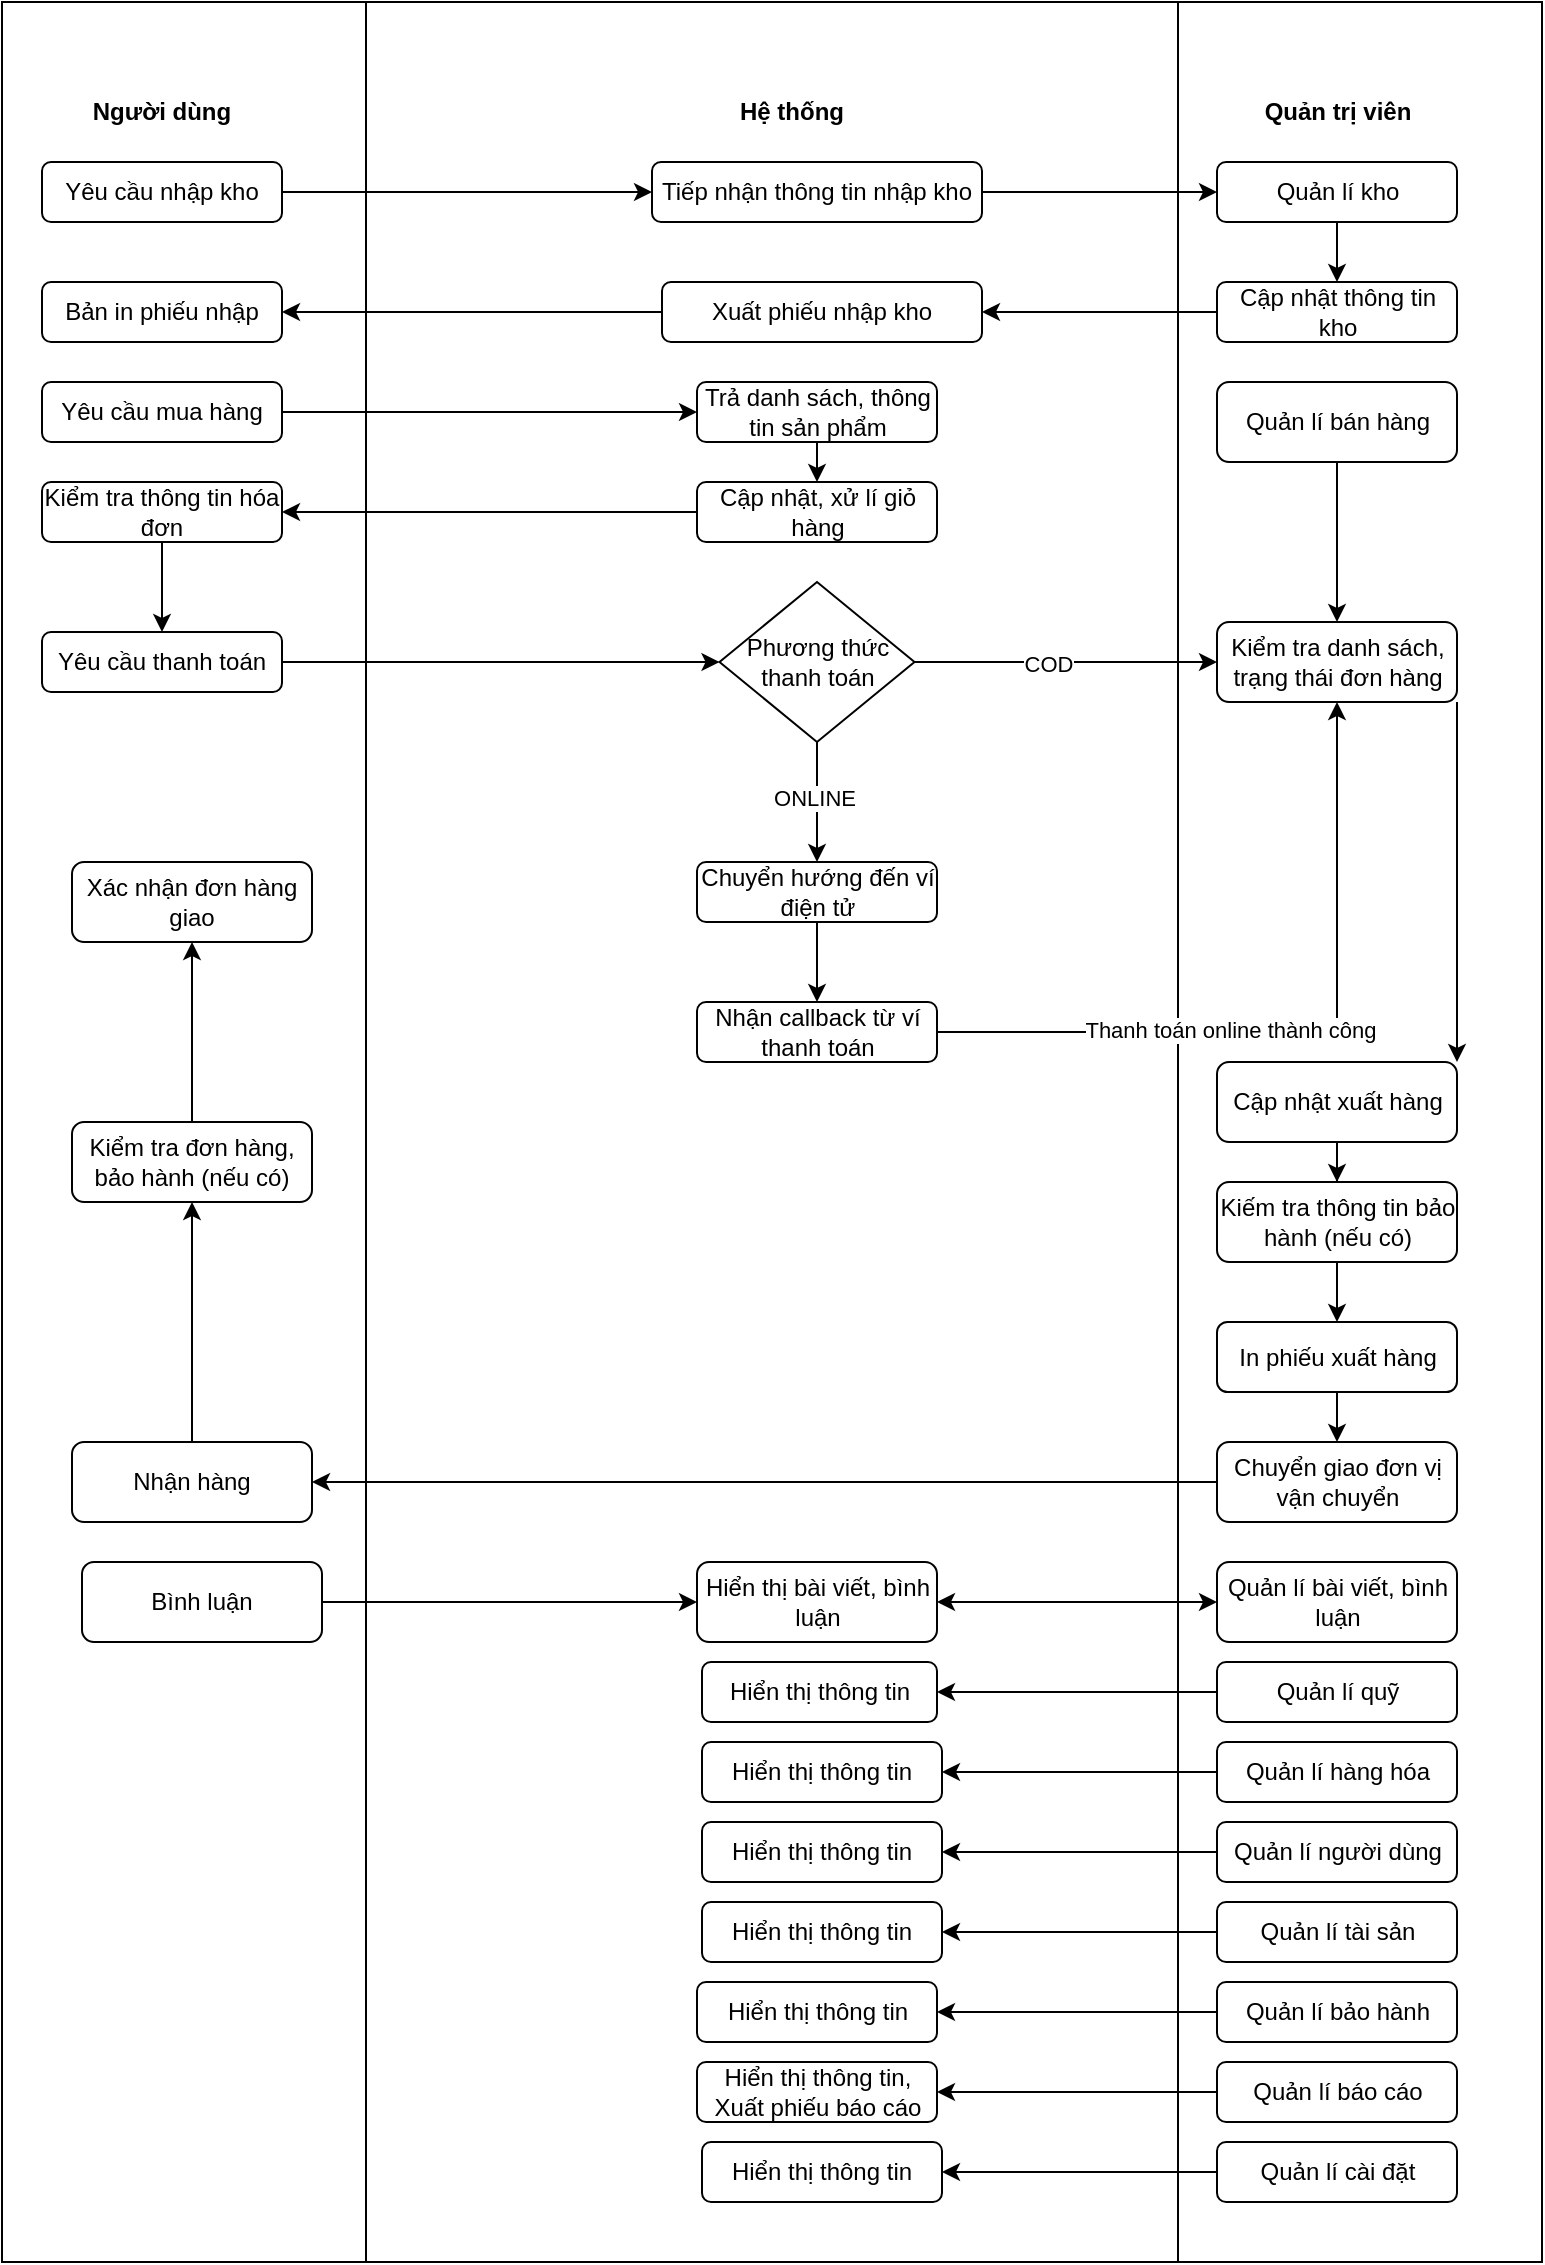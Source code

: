 <mxfile version="27.0.6" pages="7">
  <diagram id="oOrpSkeHxMdQBMklbWMV" name="Luân chuyển hệ thống">
    <mxGraphModel dx="2500" dy="993" grid="1" gridSize="10" guides="1" tooltips="1" connect="1" arrows="1" fold="1" page="1" pageScale="1" pageWidth="850" pageHeight="1100" math="0" shadow="0">
      <root>
        <mxCell id="0" />
        <mxCell id="1" parent="0" />
        <mxCell id="fLOSB-HFhqt9X1wfYIZA-1" value="" style="shape=process;whiteSpace=wrap;html=1;backgroundOutline=1;size=0.237;" vertex="1" parent="1">
          <mxGeometry x="30" y="30" width="770" height="1130" as="geometry" />
        </mxCell>
        <mxCell id="fLOSB-HFhqt9X1wfYIZA-2" value="Người dùng" style="text;html=1;align=center;verticalAlign=middle;whiteSpace=wrap;rounded=0;fontStyle=1" vertex="1" parent="1">
          <mxGeometry x="65" y="70" width="90" height="30" as="geometry" />
        </mxCell>
        <mxCell id="fLOSB-HFhqt9X1wfYIZA-3" value="Hệ thống" style="text;html=1;align=center;verticalAlign=middle;whiteSpace=wrap;rounded=0;fontStyle=1" vertex="1" parent="1">
          <mxGeometry x="380" y="70" width="90" height="30" as="geometry" />
        </mxCell>
        <mxCell id="fLOSB-HFhqt9X1wfYIZA-4" value="Quản trị viên" style="text;html=1;align=center;verticalAlign=middle;whiteSpace=wrap;rounded=0;fontStyle=1" vertex="1" parent="1">
          <mxGeometry x="652.5" y="70" width="90" height="30" as="geometry" />
        </mxCell>
        <mxCell id="fLOSB-HFhqt9X1wfYIZA-5" style="edgeStyle=orthogonalEdgeStyle;rounded=0;orthogonalLoop=1;jettySize=auto;html=1;exitX=1;exitY=0.5;exitDx=0;exitDy=0;" edge="1" parent="1" source="fLOSB-HFhqt9X1wfYIZA-6" target="fLOSB-HFhqt9X1wfYIZA-58">
          <mxGeometry relative="1" as="geometry">
            <mxPoint x="240" y="125" as="targetPoint" />
          </mxGeometry>
        </mxCell>
        <mxCell id="fLOSB-HFhqt9X1wfYIZA-6" value="Yêu cầu nhập kho" style="rounded=1;whiteSpace=wrap;html=1;" vertex="1" parent="1">
          <mxGeometry x="50" y="110" width="120" height="30" as="geometry" />
        </mxCell>
        <mxCell id="fLOSB-HFhqt9X1wfYIZA-29" style="edgeStyle=orthogonalEdgeStyle;rounded=0;orthogonalLoop=1;jettySize=auto;html=1;exitX=1;exitY=0.5;exitDx=0;exitDy=0;" edge="1" parent="1" source="fLOSB-HFhqt9X1wfYIZA-30" target="fLOSB-HFhqt9X1wfYIZA-31">
          <mxGeometry relative="1" as="geometry">
            <mxPoint x="348.75" y="515" as="targetPoint" />
          </mxGeometry>
        </mxCell>
        <mxCell id="fLOSB-HFhqt9X1wfYIZA-30" value="Yêu cầu mua hàng" style="rounded=1;whiteSpace=wrap;html=1;" vertex="1" parent="1">
          <mxGeometry x="50" y="220" width="120" height="30" as="geometry" />
        </mxCell>
        <mxCell id="fLOSB-HFhqt9X1wfYIZA-61" style="edgeStyle=orthogonalEdgeStyle;rounded=0;orthogonalLoop=1;jettySize=auto;html=1;exitX=0.5;exitY=1;exitDx=0;exitDy=0;entryX=0.5;entryY=0;entryDx=0;entryDy=0;" edge="1" parent="1" source="fLOSB-HFhqt9X1wfYIZA-31" target="fLOSB-HFhqt9X1wfYIZA-60">
          <mxGeometry relative="1" as="geometry" />
        </mxCell>
        <mxCell id="fLOSB-HFhqt9X1wfYIZA-31" value="Trả danh sách, thông tin sản phẩm" style="rounded=1;whiteSpace=wrap;html=1;" vertex="1" parent="1">
          <mxGeometry x="377.5" y="220" width="120" height="30" as="geometry" />
        </mxCell>
        <mxCell id="fLOSB-HFhqt9X1wfYIZA-72" style="edgeStyle=orthogonalEdgeStyle;rounded=0;orthogonalLoop=1;jettySize=auto;html=1;exitX=1;exitY=0.5;exitDx=0;exitDy=0;" edge="1" parent="1" source="fLOSB-HFhqt9X1wfYIZA-58" target="fLOSB-HFhqt9X1wfYIZA-59">
          <mxGeometry relative="1" as="geometry" />
        </mxCell>
        <mxCell id="fLOSB-HFhqt9X1wfYIZA-58" value="Tiếp nhận thông tin nhập kho" style="rounded=1;whiteSpace=wrap;html=1;" vertex="1" parent="1">
          <mxGeometry x="355" y="110" width="165" height="30" as="geometry" />
        </mxCell>
        <mxCell id="fLOSB-HFhqt9X1wfYIZA-76" style="edgeStyle=orthogonalEdgeStyle;rounded=0;orthogonalLoop=1;jettySize=auto;html=1;exitX=0.5;exitY=1;exitDx=0;exitDy=0;" edge="1" parent="1" source="fLOSB-HFhqt9X1wfYIZA-59" target="fLOSB-HFhqt9X1wfYIZA-73">
          <mxGeometry relative="1" as="geometry" />
        </mxCell>
        <mxCell id="fLOSB-HFhqt9X1wfYIZA-59" value="Quản lí kho" style="rounded=1;whiteSpace=wrap;html=1;" vertex="1" parent="1">
          <mxGeometry x="637.5" y="110" width="120" height="30" as="geometry" />
        </mxCell>
        <mxCell id="fLOSB-HFhqt9X1wfYIZA-65" style="edgeStyle=orthogonalEdgeStyle;rounded=0;orthogonalLoop=1;jettySize=auto;html=1;exitX=0;exitY=0.5;exitDx=0;exitDy=0;" edge="1" parent="1" source="fLOSB-HFhqt9X1wfYIZA-60" target="fLOSB-HFhqt9X1wfYIZA-64">
          <mxGeometry relative="1" as="geometry" />
        </mxCell>
        <mxCell id="fLOSB-HFhqt9X1wfYIZA-60" value="Cập nhật, xử lí giỏ hàng" style="rounded=1;whiteSpace=wrap;html=1;" vertex="1" parent="1">
          <mxGeometry x="377.5" y="270" width="120" height="30" as="geometry" />
        </mxCell>
        <mxCell id="fLOSB-HFhqt9X1wfYIZA-67" style="edgeStyle=orthogonalEdgeStyle;rounded=0;orthogonalLoop=1;jettySize=auto;html=1;exitX=0.5;exitY=1;exitDx=0;exitDy=0;entryX=0.5;entryY=0;entryDx=0;entryDy=0;" edge="1" parent="1" source="fLOSB-HFhqt9X1wfYIZA-64" target="fLOSB-HFhqt9X1wfYIZA-66">
          <mxGeometry relative="1" as="geometry" />
        </mxCell>
        <mxCell id="fLOSB-HFhqt9X1wfYIZA-64" value="Kiểm tra thông tin hóa đơn" style="rounded=1;whiteSpace=wrap;html=1;" vertex="1" parent="1">
          <mxGeometry x="50" y="270" width="120" height="30" as="geometry" />
        </mxCell>
        <mxCell id="fLOSB-HFhqt9X1wfYIZA-71" style="edgeStyle=orthogonalEdgeStyle;rounded=0;orthogonalLoop=1;jettySize=auto;html=1;exitX=1;exitY=0.5;exitDx=0;exitDy=0;entryX=0;entryY=0.5;entryDx=0;entryDy=0;" edge="1" parent="1" source="fLOSB-HFhqt9X1wfYIZA-66" target="fLOSB-HFhqt9X1wfYIZA-69">
          <mxGeometry relative="1" as="geometry" />
        </mxCell>
        <mxCell id="fLOSB-HFhqt9X1wfYIZA-66" value="Yêu cầu thanh toán" style="rounded=1;whiteSpace=wrap;html=1;" vertex="1" parent="1">
          <mxGeometry x="50" y="345" width="120" height="30" as="geometry" />
        </mxCell>
        <mxCell id="fLOSB-HFhqt9X1wfYIZA-88" style="edgeStyle=orthogonalEdgeStyle;rounded=0;orthogonalLoop=1;jettySize=auto;html=1;exitX=0.5;exitY=1;exitDx=0;exitDy=0;" edge="1" parent="1" source="fLOSB-HFhqt9X1wfYIZA-68" target="fLOSB-HFhqt9X1wfYIZA-87">
          <mxGeometry relative="1" as="geometry" />
        </mxCell>
        <mxCell id="fLOSB-HFhqt9X1wfYIZA-68" value="Chuyển hướng đến ví điện tử" style="rounded=1;whiteSpace=wrap;html=1;" vertex="1" parent="1">
          <mxGeometry x="377.5" y="460" width="120" height="30" as="geometry" />
        </mxCell>
        <mxCell id="fLOSB-HFhqt9X1wfYIZA-83" style="edgeStyle=orthogonalEdgeStyle;rounded=0;orthogonalLoop=1;jettySize=auto;html=1;exitX=1;exitY=0.5;exitDx=0;exitDy=0;entryX=0;entryY=0.5;entryDx=0;entryDy=0;" edge="1" parent="1" source="fLOSB-HFhqt9X1wfYIZA-69" target="fLOSB-HFhqt9X1wfYIZA-81">
          <mxGeometry relative="1" as="geometry" />
        </mxCell>
        <mxCell id="fLOSB-HFhqt9X1wfYIZA-84" value="COD" style="edgeLabel;html=1;align=center;verticalAlign=middle;resizable=0;points=[];" vertex="1" connectable="0" parent="fLOSB-HFhqt9X1wfYIZA-83">
          <mxGeometry x="-0.118" y="-1" relative="1" as="geometry">
            <mxPoint as="offset" />
          </mxGeometry>
        </mxCell>
        <mxCell id="fLOSB-HFhqt9X1wfYIZA-85" style="edgeStyle=orthogonalEdgeStyle;rounded=0;orthogonalLoop=1;jettySize=auto;html=1;exitX=0.5;exitY=1;exitDx=0;exitDy=0;" edge="1" parent="1" source="fLOSB-HFhqt9X1wfYIZA-69" target="fLOSB-HFhqt9X1wfYIZA-68">
          <mxGeometry relative="1" as="geometry" />
        </mxCell>
        <mxCell id="fLOSB-HFhqt9X1wfYIZA-86" value="ONLINE" style="edgeLabel;html=1;align=center;verticalAlign=middle;resizable=0;points=[];" vertex="1" connectable="0" parent="fLOSB-HFhqt9X1wfYIZA-85">
          <mxGeometry x="-0.073" y="-2" relative="1" as="geometry">
            <mxPoint as="offset" />
          </mxGeometry>
        </mxCell>
        <mxCell id="fLOSB-HFhqt9X1wfYIZA-69" value="Phương thức thanh toán" style="rhombus;whiteSpace=wrap;html=1;" vertex="1" parent="1">
          <mxGeometry x="388.75" y="320" width="97.5" height="80" as="geometry" />
        </mxCell>
        <mxCell id="fLOSB-HFhqt9X1wfYIZA-77" style="edgeStyle=orthogonalEdgeStyle;rounded=0;orthogonalLoop=1;jettySize=auto;html=1;exitX=0;exitY=0.5;exitDx=0;exitDy=0;entryX=1;entryY=0.5;entryDx=0;entryDy=0;" edge="1" parent="1" source="fLOSB-HFhqt9X1wfYIZA-73" target="fLOSB-HFhqt9X1wfYIZA-74">
          <mxGeometry relative="1" as="geometry" />
        </mxCell>
        <mxCell id="fLOSB-HFhqt9X1wfYIZA-73" value="Cập nhật thông tin kho" style="rounded=1;whiteSpace=wrap;html=1;" vertex="1" parent="1">
          <mxGeometry x="637.5" y="170" width="120" height="30" as="geometry" />
        </mxCell>
        <mxCell id="fLOSB-HFhqt9X1wfYIZA-79" style="edgeStyle=orthogonalEdgeStyle;rounded=0;orthogonalLoop=1;jettySize=auto;html=1;exitX=0;exitY=0.5;exitDx=0;exitDy=0;" edge="1" parent="1" source="fLOSB-HFhqt9X1wfYIZA-74" target="fLOSB-HFhqt9X1wfYIZA-78">
          <mxGeometry relative="1" as="geometry" />
        </mxCell>
        <mxCell id="fLOSB-HFhqt9X1wfYIZA-74" value="Xuất phiếu nhập kho" style="rounded=1;whiteSpace=wrap;html=1;" vertex="1" parent="1">
          <mxGeometry x="360" y="170" width="160" height="30" as="geometry" />
        </mxCell>
        <mxCell id="fLOSB-HFhqt9X1wfYIZA-78" value="Bản in phiếu nhập" style="rounded=1;whiteSpace=wrap;html=1;" vertex="1" parent="1">
          <mxGeometry x="50" y="170" width="120" height="30" as="geometry" />
        </mxCell>
        <mxCell id="fLOSB-HFhqt9X1wfYIZA-93" style="edgeStyle=orthogonalEdgeStyle;rounded=0;orthogonalLoop=1;jettySize=auto;html=1;exitX=1;exitY=1;exitDx=0;exitDy=0;entryX=1;entryY=0;entryDx=0;entryDy=0;" edge="1" parent="1" source="fLOSB-HFhqt9X1wfYIZA-81" target="fLOSB-HFhqt9X1wfYIZA-92">
          <mxGeometry relative="1" as="geometry" />
        </mxCell>
        <mxCell id="fLOSB-HFhqt9X1wfYIZA-81" value="Kiểm tra danh sách, trạng thái đơn hàng" style="rounded=1;whiteSpace=wrap;html=1;" vertex="1" parent="1">
          <mxGeometry x="637.5" y="340" width="120" height="40" as="geometry" />
        </mxCell>
        <mxCell id="fLOSB-HFhqt9X1wfYIZA-90" style="edgeStyle=orthogonalEdgeStyle;rounded=0;orthogonalLoop=1;jettySize=auto;html=1;exitX=1;exitY=0.5;exitDx=0;exitDy=0;entryX=0.5;entryY=1;entryDx=0;entryDy=0;" edge="1" parent="1" source="fLOSB-HFhqt9X1wfYIZA-87" target="fLOSB-HFhqt9X1wfYIZA-81">
          <mxGeometry relative="1" as="geometry" />
        </mxCell>
        <mxCell id="fLOSB-HFhqt9X1wfYIZA-91" value="Thanh toán online thành công" style="edgeLabel;html=1;align=center;verticalAlign=middle;resizable=0;points=[];" vertex="1" connectable="0" parent="fLOSB-HFhqt9X1wfYIZA-90">
          <mxGeometry x="-0.196" y="1" relative="1" as="geometry">
            <mxPoint as="offset" />
          </mxGeometry>
        </mxCell>
        <mxCell id="fLOSB-HFhqt9X1wfYIZA-87" value="Nhận callback từ ví thanh toán" style="rounded=1;whiteSpace=wrap;html=1;" vertex="1" parent="1">
          <mxGeometry x="377.5" y="530" width="120" height="30" as="geometry" />
        </mxCell>
        <mxCell id="fLOSB-HFhqt9X1wfYIZA-102" style="edgeStyle=orthogonalEdgeStyle;rounded=0;orthogonalLoop=1;jettySize=auto;html=1;exitX=0.5;exitY=1;exitDx=0;exitDy=0;" edge="1" parent="1" source="fLOSB-HFhqt9X1wfYIZA-92" target="fLOSB-HFhqt9X1wfYIZA-101">
          <mxGeometry relative="1" as="geometry" />
        </mxCell>
        <mxCell id="fLOSB-HFhqt9X1wfYIZA-92" value="Cập nhật xuất hàng" style="rounded=1;whiteSpace=wrap;html=1;" vertex="1" parent="1">
          <mxGeometry x="637.5" y="560" width="120" height="40" as="geometry" />
        </mxCell>
        <mxCell id="fLOSB-HFhqt9X1wfYIZA-98" style="edgeStyle=orthogonalEdgeStyle;rounded=0;orthogonalLoop=1;jettySize=auto;html=1;exitX=0.5;exitY=1;exitDx=0;exitDy=0;entryX=0.5;entryY=0;entryDx=0;entryDy=0;" edge="1" parent="1" source="fLOSB-HFhqt9X1wfYIZA-94" target="fLOSB-HFhqt9X1wfYIZA-96">
          <mxGeometry relative="1" as="geometry" />
        </mxCell>
        <mxCell id="fLOSB-HFhqt9X1wfYIZA-94" value="In phiếu xuất hàng" style="rounded=1;whiteSpace=wrap;html=1;" vertex="1" parent="1">
          <mxGeometry x="637.5" y="690" width="120" height="35" as="geometry" />
        </mxCell>
        <mxCell id="fLOSB-HFhqt9X1wfYIZA-104" style="edgeStyle=orthogonalEdgeStyle;rounded=0;orthogonalLoop=1;jettySize=auto;html=1;exitX=0;exitY=0.5;exitDx=0;exitDy=0;" edge="1" parent="1" source="fLOSB-HFhqt9X1wfYIZA-96" target="fLOSB-HFhqt9X1wfYIZA-99">
          <mxGeometry relative="1" as="geometry" />
        </mxCell>
        <mxCell id="fLOSB-HFhqt9X1wfYIZA-96" value="Chuyển giao đơn vị vận chuyển" style="rounded=1;whiteSpace=wrap;html=1;" vertex="1" parent="1">
          <mxGeometry x="637.5" y="750" width="120" height="40" as="geometry" />
        </mxCell>
        <mxCell id="fLOSB-HFhqt9X1wfYIZA-106" style="edgeStyle=orthogonalEdgeStyle;rounded=0;orthogonalLoop=1;jettySize=auto;html=1;exitX=0.5;exitY=0;exitDx=0;exitDy=0;" edge="1" parent="1" source="fLOSB-HFhqt9X1wfYIZA-99" target="fLOSB-HFhqt9X1wfYIZA-105">
          <mxGeometry relative="1" as="geometry" />
        </mxCell>
        <mxCell id="fLOSB-HFhqt9X1wfYIZA-99" value="Nhận hàng" style="rounded=1;whiteSpace=wrap;html=1;" vertex="1" parent="1">
          <mxGeometry x="65" y="750" width="120" height="40" as="geometry" />
        </mxCell>
        <mxCell id="fLOSB-HFhqt9X1wfYIZA-103" style="edgeStyle=orthogonalEdgeStyle;rounded=0;orthogonalLoop=1;jettySize=auto;html=1;exitX=0.5;exitY=1;exitDx=0;exitDy=0;" edge="1" parent="1" source="fLOSB-HFhqt9X1wfYIZA-101" target="fLOSB-HFhqt9X1wfYIZA-94">
          <mxGeometry relative="1" as="geometry" />
        </mxCell>
        <mxCell id="fLOSB-HFhqt9X1wfYIZA-101" value="Kiếm tra thông tin bảo hành (nếu có)" style="rounded=1;whiteSpace=wrap;html=1;" vertex="1" parent="1">
          <mxGeometry x="637.5" y="620" width="120" height="40" as="geometry" />
        </mxCell>
        <mxCell id="fLOSB-HFhqt9X1wfYIZA-108" style="edgeStyle=orthogonalEdgeStyle;rounded=0;orthogonalLoop=1;jettySize=auto;html=1;exitX=0.5;exitY=0;exitDx=0;exitDy=0;entryX=0.5;entryY=1;entryDx=0;entryDy=0;" edge="1" parent="1" source="fLOSB-HFhqt9X1wfYIZA-105" target="fLOSB-HFhqt9X1wfYIZA-107">
          <mxGeometry relative="1" as="geometry" />
        </mxCell>
        <mxCell id="fLOSB-HFhqt9X1wfYIZA-105" value="Kiểm tra đơn hàng, bảo hành (nếu có)" style="rounded=1;whiteSpace=wrap;html=1;" vertex="1" parent="1">
          <mxGeometry x="65" y="590" width="120" height="40" as="geometry" />
        </mxCell>
        <mxCell id="fLOSB-HFhqt9X1wfYIZA-107" value="Xác nhận đơn hàng giao" style="rounded=1;whiteSpace=wrap;html=1;" vertex="1" parent="1">
          <mxGeometry x="65" y="460" width="120" height="40" as="geometry" />
        </mxCell>
        <mxCell id="fLOSB-HFhqt9X1wfYIZA-110" value="Quản lí bài viết, bình luận" style="rounded=1;whiteSpace=wrap;html=1;" vertex="1" parent="1">
          <mxGeometry x="637.5" y="810" width="120" height="40" as="geometry" />
        </mxCell>
        <mxCell id="fLOSB-HFhqt9X1wfYIZA-117" style="edgeStyle=orthogonalEdgeStyle;rounded=0;orthogonalLoop=1;jettySize=auto;html=1;entryX=0.5;entryY=0;entryDx=0;entryDy=0;" edge="1" parent="1" source="fLOSB-HFhqt9X1wfYIZA-111" target="fLOSB-HFhqt9X1wfYIZA-81">
          <mxGeometry relative="1" as="geometry" />
        </mxCell>
        <mxCell id="fLOSB-HFhqt9X1wfYIZA-111" value="Quản lí bán hàng" style="rounded=1;whiteSpace=wrap;html=1;" vertex="1" parent="1">
          <mxGeometry x="637.5" y="220" width="120" height="40" as="geometry" />
        </mxCell>
        <mxCell id="fLOSB-HFhqt9X1wfYIZA-112" value="Hiển thị bài viết, bình luận" style="rounded=1;whiteSpace=wrap;html=1;" vertex="1" parent="1">
          <mxGeometry x="377.5" y="810" width="120" height="40" as="geometry" />
        </mxCell>
        <mxCell id="fLOSB-HFhqt9X1wfYIZA-114" style="edgeStyle=orthogonalEdgeStyle;rounded=0;orthogonalLoop=1;jettySize=auto;html=1;exitX=1;exitY=0.5;exitDx=0;exitDy=0;" edge="1" parent="1" source="fLOSB-HFhqt9X1wfYIZA-113" target="fLOSB-HFhqt9X1wfYIZA-112">
          <mxGeometry relative="1" as="geometry" />
        </mxCell>
        <mxCell id="fLOSB-HFhqt9X1wfYIZA-113" value="Bình luận" style="rounded=1;whiteSpace=wrap;html=1;" vertex="1" parent="1">
          <mxGeometry x="70" y="810" width="120" height="40" as="geometry" />
        </mxCell>
        <mxCell id="fLOSB-HFhqt9X1wfYIZA-116" value="" style="endArrow=classic;startArrow=classic;html=1;rounded=0;exitX=1;exitY=0.5;exitDx=0;exitDy=0;entryX=0;entryY=0.5;entryDx=0;entryDy=0;" edge="1" parent="1" source="fLOSB-HFhqt9X1wfYIZA-112" target="fLOSB-HFhqt9X1wfYIZA-110">
          <mxGeometry width="50" height="50" relative="1" as="geometry">
            <mxPoint x="550" y="920" as="sourcePoint" />
            <mxPoint x="600" y="870" as="targetPoint" />
          </mxGeometry>
        </mxCell>
        <mxCell id="fLOSB-HFhqt9X1wfYIZA-126" style="edgeStyle=orthogonalEdgeStyle;rounded=0;orthogonalLoop=1;jettySize=auto;html=1;exitX=0;exitY=0.5;exitDx=0;exitDy=0;" edge="1" parent="1" source="fLOSB-HFhqt9X1wfYIZA-118" target="fLOSB-HFhqt9X1wfYIZA-125">
          <mxGeometry relative="1" as="geometry" />
        </mxCell>
        <mxCell id="fLOSB-HFhqt9X1wfYIZA-118" value="Quản lí quỹ" style="rounded=1;whiteSpace=wrap;html=1;" vertex="1" parent="1">
          <mxGeometry x="637.5" y="860" width="120" height="30" as="geometry" />
        </mxCell>
        <mxCell id="fLOSB-HFhqt9X1wfYIZA-140" style="edgeStyle=orthogonalEdgeStyle;rounded=0;orthogonalLoop=1;jettySize=auto;html=1;exitX=0;exitY=0.5;exitDx=0;exitDy=0;entryX=1;entryY=0.5;entryDx=0;entryDy=0;" edge="1" parent="1" source="fLOSB-HFhqt9X1wfYIZA-119" target="fLOSB-HFhqt9X1wfYIZA-127">
          <mxGeometry relative="1" as="geometry" />
        </mxCell>
        <mxCell id="fLOSB-HFhqt9X1wfYIZA-119" value="Quản lí hàng hóa" style="rounded=1;whiteSpace=wrap;html=1;" vertex="1" parent="1">
          <mxGeometry x="637.5" y="900" width="120" height="30" as="geometry" />
        </mxCell>
        <mxCell id="fLOSB-HFhqt9X1wfYIZA-138" style="edgeStyle=orthogonalEdgeStyle;rounded=0;orthogonalLoop=1;jettySize=auto;html=1;exitX=0;exitY=0.5;exitDx=0;exitDy=0;entryX=1;entryY=0.5;entryDx=0;entryDy=0;" edge="1" parent="1" source="fLOSB-HFhqt9X1wfYIZA-120" target="fLOSB-HFhqt9X1wfYIZA-128">
          <mxGeometry relative="1" as="geometry" />
        </mxCell>
        <mxCell id="fLOSB-HFhqt9X1wfYIZA-120" value="Quản lí người dùng" style="rounded=1;whiteSpace=wrap;html=1;" vertex="1" parent="1">
          <mxGeometry x="637.5" y="940" width="120" height="30" as="geometry" />
        </mxCell>
        <mxCell id="fLOSB-HFhqt9X1wfYIZA-139" style="edgeStyle=orthogonalEdgeStyle;rounded=0;orthogonalLoop=1;jettySize=auto;html=1;exitX=0;exitY=0.5;exitDx=0;exitDy=0;entryX=1;entryY=0.5;entryDx=0;entryDy=0;" edge="1" parent="1" source="fLOSB-HFhqt9X1wfYIZA-121" target="fLOSB-HFhqt9X1wfYIZA-129">
          <mxGeometry relative="1" as="geometry" />
        </mxCell>
        <mxCell id="fLOSB-HFhqt9X1wfYIZA-121" value="Quản lí tài sản" style="rounded=1;whiteSpace=wrap;html=1;" vertex="1" parent="1">
          <mxGeometry x="637.5" y="980" width="120" height="30" as="geometry" />
        </mxCell>
        <mxCell id="fLOSB-HFhqt9X1wfYIZA-137" style="edgeStyle=orthogonalEdgeStyle;rounded=0;orthogonalLoop=1;jettySize=auto;html=1;exitX=0;exitY=0.5;exitDx=0;exitDy=0;entryX=1;entryY=0.5;entryDx=0;entryDy=0;" edge="1" parent="1" source="fLOSB-HFhqt9X1wfYIZA-122" target="fLOSB-HFhqt9X1wfYIZA-131">
          <mxGeometry relative="1" as="geometry" />
        </mxCell>
        <mxCell id="fLOSB-HFhqt9X1wfYIZA-122" value="Quản lí bảo hành" style="rounded=1;whiteSpace=wrap;html=1;" vertex="1" parent="1">
          <mxGeometry x="637.5" y="1020" width="120" height="30" as="geometry" />
        </mxCell>
        <mxCell id="fLOSB-HFhqt9X1wfYIZA-136" style="edgeStyle=orthogonalEdgeStyle;rounded=0;orthogonalLoop=1;jettySize=auto;html=1;exitX=0;exitY=0.5;exitDx=0;exitDy=0;" edge="1" parent="1" source="fLOSB-HFhqt9X1wfYIZA-123" target="fLOSB-HFhqt9X1wfYIZA-132">
          <mxGeometry relative="1" as="geometry" />
        </mxCell>
        <mxCell id="fLOSB-HFhqt9X1wfYIZA-123" value="Quản lí báo cáo" style="rounded=1;whiteSpace=wrap;html=1;" vertex="1" parent="1">
          <mxGeometry x="637.5" y="1060" width="120" height="30" as="geometry" />
        </mxCell>
        <mxCell id="fLOSB-HFhqt9X1wfYIZA-135" style="edgeStyle=orthogonalEdgeStyle;rounded=0;orthogonalLoop=1;jettySize=auto;html=1;exitX=0;exitY=0.5;exitDx=0;exitDy=0;entryX=1;entryY=0.5;entryDx=0;entryDy=0;" edge="1" parent="1" source="fLOSB-HFhqt9X1wfYIZA-124" target="fLOSB-HFhqt9X1wfYIZA-133">
          <mxGeometry relative="1" as="geometry" />
        </mxCell>
        <mxCell id="fLOSB-HFhqt9X1wfYIZA-124" value="Quản lí cài đặt" style="rounded=1;whiteSpace=wrap;html=1;" vertex="1" parent="1">
          <mxGeometry x="637.5" y="1100" width="120" height="30" as="geometry" />
        </mxCell>
        <mxCell id="fLOSB-HFhqt9X1wfYIZA-125" value="Hiển thị thông tin" style="rounded=1;whiteSpace=wrap;html=1;" vertex="1" parent="1">
          <mxGeometry x="380" y="860" width="117.5" height="30" as="geometry" />
        </mxCell>
        <mxCell id="fLOSB-HFhqt9X1wfYIZA-127" value="Hiển thị thông tin" style="rounded=1;whiteSpace=wrap;html=1;" vertex="1" parent="1">
          <mxGeometry x="380" y="900" width="120" height="30" as="geometry" />
        </mxCell>
        <mxCell id="fLOSB-HFhqt9X1wfYIZA-128" value="Hiển thị thông tin" style="rounded=1;whiteSpace=wrap;html=1;" vertex="1" parent="1">
          <mxGeometry x="380" y="940" width="120" height="30" as="geometry" />
        </mxCell>
        <mxCell id="fLOSB-HFhqt9X1wfYIZA-129" value="Hiển thị thông tin" style="rounded=1;whiteSpace=wrap;html=1;" vertex="1" parent="1">
          <mxGeometry x="380" y="980" width="120" height="30" as="geometry" />
        </mxCell>
        <mxCell id="fLOSB-HFhqt9X1wfYIZA-130" style="edgeStyle=orthogonalEdgeStyle;rounded=0;orthogonalLoop=1;jettySize=auto;html=1;exitX=0.5;exitY=1;exitDx=0;exitDy=0;" edge="1" parent="1" source="fLOSB-HFhqt9X1wfYIZA-129" target="fLOSB-HFhqt9X1wfYIZA-129">
          <mxGeometry relative="1" as="geometry" />
        </mxCell>
        <mxCell id="fLOSB-HFhqt9X1wfYIZA-131" value="Hiển thị thông tin" style="rounded=1;whiteSpace=wrap;html=1;" vertex="1" parent="1">
          <mxGeometry x="377.5" y="1020" width="120" height="30" as="geometry" />
        </mxCell>
        <mxCell id="fLOSB-HFhqt9X1wfYIZA-132" value="Hiển thị thông tin, Xuất phiếu báo cáo" style="rounded=1;whiteSpace=wrap;html=1;" vertex="1" parent="1">
          <mxGeometry x="377.5" y="1060" width="120" height="30" as="geometry" />
        </mxCell>
        <mxCell id="fLOSB-HFhqt9X1wfYIZA-133" value="Hiển thị thông tin" style="rounded=1;whiteSpace=wrap;html=1;" vertex="1" parent="1">
          <mxGeometry x="380" y="1100" width="120" height="30" as="geometry" />
        </mxCell>
      </root>
    </mxGraphModel>
  </diagram>
  <diagram id="-BD3qXm48tQdW73ARyWg" name="Entity Relationship Diagram">
    <mxGraphModel dx="947" dy="1611" grid="1" gridSize="10" guides="1" tooltips="1" connect="1" arrows="1" fold="1" page="1" pageScale="1" pageWidth="850" pageHeight="1100" math="0" shadow="0">
      <root>
        <mxCell id="0" />
        <mxCell id="1" parent="0" />
        <mxCell id="pFwlUmWr6KKqhmUsBhnM-122" value="" style="rounded=0;whiteSpace=wrap;html=1;fillColor=#b0e3e6;strokeColor=none;fontStyle=1" parent="1" vertex="1">
          <mxGeometry x="850" y="2200" width="2550" height="1100" as="geometry" />
        </mxCell>
        <mxCell id="pFwlUmWr6KKqhmUsBhnM-121" value="" style="rounded=0;whiteSpace=wrap;html=1;strokeColor=none;fontStyle=1" parent="1" vertex="1">
          <mxGeometry x="2550" y="1100" width="850" height="1100" as="geometry" />
        </mxCell>
        <mxCell id="pFwlUmWr6KKqhmUsBhnM-120" value="" style="rounded=0;whiteSpace=wrap;html=1;fillColor=#FFDAE6;strokeColor=none;fontStyle=1" parent="1" vertex="1">
          <mxGeometry y="1100" width="850" height="1100" as="geometry" />
        </mxCell>
        <mxCell id="pFwlUmWr6KKqhmUsBhnM-117" value="" style="rounded=0;whiteSpace=wrap;html=1;fillColor=#ffff88;strokeColor=none;fontStyle=1" parent="1" vertex="1">
          <mxGeometry width="850" height="1100" as="geometry" />
        </mxCell>
        <mxCell id="pFwlUmWr6KKqhmUsBhnM-116" value="" style="rounded=0;whiteSpace=wrap;html=1;fillColor=light-dark(#FFDDBD,#5A3008);strokeColor=none;fontStyle=1" parent="1" vertex="1">
          <mxGeometry y="2200" width="850" height="1100" as="geometry" />
        </mxCell>
        <mxCell id="pFwlUmWr6KKqhmUsBhnM-102" value="" style="rounded=0;whiteSpace=wrap;html=1;fillColor=#f8cecc;strokeColor=none;fontStyle=1" parent="1" vertex="1">
          <mxGeometry y="-440" width="850" height="440" as="geometry" />
        </mxCell>
        <mxCell id="pFwlUmWr6KKqhmUsBhnM-83" value="" style="rounded=0;whiteSpace=wrap;html=1;fillColor=#dae8fc;strokeColor=none;fontStyle=1" parent="1" vertex="1">
          <mxGeometry x="2550" width="850" height="1100" as="geometry" />
        </mxCell>
        <mxCell id="pFwlUmWr6KKqhmUsBhnM-82" value="" style="rounded=0;whiteSpace=wrap;html=1;fillColor=#dae8fc;strokeColor=none;fontStyle=1" parent="1" vertex="1">
          <mxGeometry x="1700" y="-1100" width="1700" height="1100" as="geometry" />
        </mxCell>
        <mxCell id="pFwlUmWr6KKqhmUsBhnM-79" value="" style="rounded=0;whiteSpace=wrap;html=1;fillColor=#d5e8d4;strokeColor=none;fontStyle=1" parent="1" vertex="1">
          <mxGeometry x="850" y="-1100" width="850" height="1100" as="geometry" />
        </mxCell>
        <mxCell id="pFwlUmWr6KKqhmUsBhnM-78" value="" style="rounded=0;whiteSpace=wrap;html=1;fillColor=#e1d5e7;strokeColor=none;fontStyle=1" parent="1" vertex="1">
          <mxGeometry x="1700" width="850" height="2200" as="geometry" />
        </mxCell>
        <mxCell id="pFwlUmWr6KKqhmUsBhnM-76" value="" style="rounded=0;whiteSpace=wrap;html=1;fillColor=#fff2cc;strokeColor=none;fontStyle=1" parent="1" vertex="1">
          <mxGeometry x="850" width="850" height="2200" as="geometry" />
        </mxCell>
        <mxCell id="taNemY95b9fF1orjfdvU-35" value="BankAccount" style="shape=table;startSize=30;container=1;collapsible=1;childLayout=tableLayout;fixedRows=1;rowLines=0;fontStyle=1;align=center;resizeLast=1;html=1;fillColor=none;" parent="1" vertex="1">
          <mxGeometry x="640" y="1125" width="180" height="160" as="geometry">
            <mxRectangle x="120" y="400" width="110" height="30" as="alternateBounds" />
          </mxGeometry>
        </mxCell>
        <mxCell id="taNemY95b9fF1orjfdvU-36" value="" style="shape=tableRow;horizontal=0;startSize=0;swimlaneHead=0;swimlaneBody=0;fillColor=none;collapsible=0;dropTarget=0;points=[[0,0.5],[1,0.5]];portConstraint=eastwest;top=0;left=0;right=0;bottom=1;fontStyle=1" parent="taNemY95b9fF1orjfdvU-35" vertex="1">
          <mxGeometry y="30" width="180" height="30" as="geometry" />
        </mxCell>
        <mxCell id="taNemY95b9fF1orjfdvU-37" value="PK" style="shape=partialRectangle;connectable=0;fillColor=none;top=0;left=0;bottom=0;right=0;fontStyle=1;overflow=hidden;whiteSpace=wrap;html=1;" parent="taNemY95b9fF1orjfdvU-36" vertex="1">
          <mxGeometry width="30" height="30" as="geometry">
            <mxRectangle width="30" height="30" as="alternateBounds" />
          </mxGeometry>
        </mxCell>
        <mxCell id="taNemY95b9fF1orjfdvU-38" value="BankAccountID" style="shape=partialRectangle;connectable=0;fillColor=none;top=0;left=0;bottom=0;right=0;align=left;spacingLeft=6;fontStyle=5;overflow=hidden;whiteSpace=wrap;html=1;" parent="taNemY95b9fF1orjfdvU-36" vertex="1">
          <mxGeometry x="30" width="150" height="30" as="geometry">
            <mxRectangle width="150" height="30" as="alternateBounds" />
          </mxGeometry>
        </mxCell>
        <mxCell id="taNemY95b9fF1orjfdvU-39" value="" style="shape=tableRow;horizontal=0;startSize=0;swimlaneHead=0;swimlaneBody=0;fillColor=none;collapsible=0;dropTarget=0;points=[[0,0.5],[1,0.5]];portConstraint=eastwest;top=0;left=0;right=0;bottom=0;fontStyle=1" parent="taNemY95b9fF1orjfdvU-35" vertex="1">
          <mxGeometry y="60" width="180" height="100" as="geometry" />
        </mxCell>
        <mxCell id="taNemY95b9fF1orjfdvU-40" value="" style="shape=partialRectangle;connectable=0;fillColor=none;top=0;left=0;bottom=0;right=0;editable=1;overflow=hidden;whiteSpace=wrap;html=1;fontStyle=1" parent="taNemY95b9fF1orjfdvU-39" vertex="1">
          <mxGeometry width="30" height="100" as="geometry">
            <mxRectangle width="30" height="100" as="alternateBounds" />
          </mxGeometry>
        </mxCell>
        <mxCell id="taNemY95b9fF1orjfdvU-41" value="&lt;div&gt;&lt;span style=&quot;font-size: 14px;&quot;&gt;title&lt;/span&gt;&lt;/div&gt;&lt;div&gt;&lt;span style=&quot;font-size: 14px;&quot;&gt;banknumber&lt;/span&gt;&lt;/div&gt;&lt;div&gt;&lt;span style=&quot;font-size: 14px;&quot;&gt;total&lt;/span&gt;&lt;/div&gt;&lt;div&gt;&lt;span style=&quot;font-size: 14px;&quot;&gt;status&lt;/span&gt;&lt;/div&gt;" style="shape=partialRectangle;connectable=0;fillColor=none;top=0;left=0;bottom=0;right=0;align=left;spacingLeft=6;overflow=hidden;whiteSpace=wrap;html=1;fontStyle=1" parent="taNemY95b9fF1orjfdvU-39" vertex="1">
          <mxGeometry x="30" width="150" height="100" as="geometry">
            <mxRectangle width="150" height="100" as="alternateBounds" />
          </mxGeometry>
        </mxCell>
        <mxCell id="taNemY95b9fF1orjfdvU-48" value="&lt;h1 style=&quot;margin-top: 0px;&quot;&gt;&lt;font style=&quot;font-size: 48px;&quot;&gt;Schema&lt;/font&gt;&lt;/h1&gt;&lt;p&gt;&lt;br&gt;&lt;/p&gt;" style="text;html=1;whiteSpace=wrap;overflow=hidden;rounded=0;align=center;fontStyle=1" parent="1" vertex="1">
          <mxGeometry x="230" y="-880" width="440" height="60" as="geometry" />
        </mxCell>
        <mxCell id="taNemY95b9fF1orjfdvU-49" value="&lt;font style=&quot;font-size: 18px;&quot;&gt;&lt;span&gt;Sales&lt;/span&gt;&lt;/font&gt;" style="rounded=1;whiteSpace=wrap;html=1;fillColor=#fff2cc;strokeColor=#d6b656;fontStyle=1" parent="1" vertex="1">
          <mxGeometry x="230" y="-730" width="200" height="40" as="geometry" />
        </mxCell>
        <mxCell id="taNemY95b9fF1orjfdvU-50" value="&lt;span style=&quot;font-size: 18px;&quot;&gt;&lt;span&gt;Person&lt;/span&gt;&lt;/span&gt;" style="rounded=1;whiteSpace=wrap;html=1;fillColor=light-dark(#ffdae6, var(--ge-dark-color, #121212));fontStyle=1" parent="1" vertex="1">
          <mxGeometry x="230" y="-680" width="200" height="40" as="geometry" />
        </mxCell>
        <mxCell id="taNemY95b9fF1orjfdvU-51" value="&lt;span style=&quot;font-size: 18px;&quot;&gt;&lt;span&gt;Kiot&lt;/span&gt;&lt;/span&gt;" style="rounded=1;whiteSpace=wrap;html=1;fillColor=#ffff88;strokeColor=#36393d;fontStyle=1" parent="1" vertex="1">
          <mxGeometry x="470" y="-730" width="200" height="40" as="geometry" />
        </mxCell>
        <mxCell id="taNemY95b9fF1orjfdvU-52" value="&lt;span style=&quot;font-size: 18px;&quot;&gt;&lt;span&gt;Blogs&lt;/span&gt;&lt;/span&gt;" style="rounded=1;whiteSpace=wrap;html=1;fillColor=#d5e8d4;strokeColor=#82b366;fontStyle=1" parent="1" vertex="1">
          <mxGeometry x="470" y="-680" width="200" height="40" as="geometry" />
        </mxCell>
        <mxCell id="taNemY95b9fF1orjfdvU-53" value="&lt;span style=&quot;font-size: 18px;&quot;&gt;&lt;span&gt;Production&lt;/span&gt;&lt;/span&gt;" style="rounded=1;whiteSpace=wrap;html=1;fillColor=light-dark(#E6D0DE,var(--ge-dark-color, #121212));fontStyle=1" parent="1" vertex="1">
          <mxGeometry x="230" y="-630" width="200" height="40" as="geometry" />
        </mxCell>
        <mxCell id="taNemY95b9fF1orjfdvU-54" value="&lt;span style=&quot;font-size: 18px;&quot;&gt;&lt;span&gt;Warehouse&lt;/span&gt;&lt;/span&gt;" style="rounded=1;whiteSpace=wrap;html=1;fillColor=#dae8fc;strokeColor=#6c8ebf;fontStyle=1" parent="1" vertex="1">
          <mxGeometry x="470" y="-630" width="200" height="40" as="geometry" />
        </mxCell>
        <mxCell id="taNemY95b9fF1orjfdvU-55" value="&lt;span style=&quot;font-size: 18px;&quot;&gt;&lt;span&gt;Purchasing&lt;/span&gt;&lt;/span&gt;" style="rounded=1;whiteSpace=wrap;html=1;fillColor=#B0E3E6;strokeColor=#0e8088;fontStyle=1" parent="1" vertex="1">
          <mxGeometry x="230" y="-580" width="200" height="40" as="geometry" />
        </mxCell>
        <mxCell id="taNemY95b9fF1orjfdvU-56" value="&lt;span style=&quot;font-size: 18px;&quot;&gt;&lt;span&gt;Inventory&lt;/span&gt;&lt;/span&gt;" style="rounded=1;whiteSpace=wrap;html=1;fontStyle=1" parent="1" vertex="1">
          <mxGeometry x="470" y="-580" width="200" height="40" as="geometry" />
        </mxCell>
        <mxCell id="taNemY95b9fF1orjfdvU-57" value="&lt;span style=&quot;font-size: 18px;&quot;&gt;&lt;span&gt;dbo&lt;/span&gt;&lt;/span&gt;" style="rounded=1;whiteSpace=wrap;html=1;fillColor=#f8cecc;strokeColor=#b85450;fontStyle=1" parent="1" vertex="1">
          <mxGeometry x="230" y="-530" width="200" height="40" as="geometry" />
        </mxCell>
        <mxCell id="taNemY95b9fF1orjfdvU-58" value="&lt;span style=&quot;font-size: 18px;&quot;&gt;&lt;span&gt;System&lt;/span&gt;&lt;/span&gt;" style="rounded=1;whiteSpace=wrap;html=1;fillColor=light-dark(#ffddbd, var(--ge-dark-color, #121212));fontStyle=1" parent="1" vertex="1">
          <mxGeometry x="470" y="-530" width="200" height="40" as="geometry" />
        </mxCell>
        <mxCell id="taNemY95b9fF1orjfdvU-64" value="AddressBook" style="shape=table;startSize=30;container=1;collapsible=1;childLayout=tableLayout;fixedRows=1;rowLines=0;fontStyle=1;align=center;resizeLast=1;html=1;fillColor=none;" parent="1" vertex="1">
          <mxGeometry x="70" y="1120" width="180" height="160" as="geometry">
            <mxRectangle x="120" y="400" width="110" height="30" as="alternateBounds" />
          </mxGeometry>
        </mxCell>
        <mxCell id="taNemY95b9fF1orjfdvU-65" value="" style="shape=tableRow;horizontal=0;startSize=0;swimlaneHead=0;swimlaneBody=0;fillColor=none;collapsible=0;dropTarget=0;points=[[0,0.5],[1,0.5]];portConstraint=eastwest;top=0;left=0;right=0;bottom=1;fontStyle=1" parent="taNemY95b9fF1orjfdvU-64" vertex="1">
          <mxGeometry y="30" width="180" height="30" as="geometry" />
        </mxCell>
        <mxCell id="taNemY95b9fF1orjfdvU-66" value="PK" style="shape=partialRectangle;connectable=0;fillColor=none;top=0;left=0;bottom=0;right=0;fontStyle=1;overflow=hidden;whiteSpace=wrap;html=1;" parent="taNemY95b9fF1orjfdvU-65" vertex="1">
          <mxGeometry width="30" height="30" as="geometry">
            <mxRectangle width="30" height="30" as="alternateBounds" />
          </mxGeometry>
        </mxCell>
        <mxCell id="taNemY95b9fF1orjfdvU-67" value="AddressID" style="shape=partialRectangle;connectable=0;fillColor=none;top=0;left=0;bottom=0;right=0;align=left;spacingLeft=6;fontStyle=5;overflow=hidden;whiteSpace=wrap;html=1;" parent="taNemY95b9fF1orjfdvU-65" vertex="1">
          <mxGeometry x="30" width="150" height="30" as="geometry">
            <mxRectangle width="150" height="30" as="alternateBounds" />
          </mxGeometry>
        </mxCell>
        <mxCell id="taNemY95b9fF1orjfdvU-68" value="" style="shape=tableRow;horizontal=0;startSize=0;swimlaneHead=0;swimlaneBody=0;fillColor=none;collapsible=0;dropTarget=0;points=[[0,0.5],[1,0.5]];portConstraint=eastwest;top=0;left=0;right=0;bottom=0;fontStyle=1" parent="taNemY95b9fF1orjfdvU-64" vertex="1">
          <mxGeometry y="60" width="180" height="100" as="geometry" />
        </mxCell>
        <mxCell id="taNemY95b9fF1orjfdvU-69" value="" style="shape=partialRectangle;connectable=0;fillColor=none;top=0;left=0;bottom=0;right=0;editable=1;overflow=hidden;whiteSpace=wrap;html=1;fontStyle=1" parent="taNemY95b9fF1orjfdvU-68" vertex="1">
          <mxGeometry width="30" height="100" as="geometry">
            <mxRectangle width="30" height="100" as="alternateBounds" />
          </mxGeometry>
        </mxCell>
        <mxCell id="taNemY95b9fF1orjfdvU-70" value="&lt;div&gt;&lt;font style=&quot;font-size: 14px;&quot;&gt;full_name&lt;/font&gt;&lt;/div&gt;&lt;div&gt;&lt;font size=&quot;3&quot;&gt;phone&lt;/font&gt;&lt;/div&gt;&lt;div&gt;&lt;font size=&quot;3&quot;&gt;total&lt;/font&gt;&lt;/div&gt;&lt;div&gt;&lt;font size=&quot;3&quot;&gt;address&lt;/font&gt;&lt;/div&gt;&lt;div&gt;&lt;font size=&quot;3&quot;&gt;user_id&lt;/font&gt;&lt;/div&gt;" style="shape=partialRectangle;connectable=0;fillColor=none;top=0;left=0;bottom=0;right=0;align=left;spacingLeft=6;overflow=hidden;whiteSpace=wrap;html=1;fontStyle=1" parent="taNemY95b9fF1orjfdvU-68" vertex="1">
          <mxGeometry x="30" width="150" height="100" as="geometry">
            <mxRectangle width="150" height="100" as="alternateBounds" />
          </mxGeometry>
        </mxCell>
        <mxCell id="taNemY95b9fF1orjfdvU-71" value="BankTransaction" style="shape=table;startSize=30;container=1;collapsible=1;childLayout=tableLayout;fixedRows=1;rowLines=0;fontStyle=1;align=center;resizeLast=1;html=1;fillColor=none;" parent="1" vertex="1">
          <mxGeometry x="60" y="1710" width="180" height="200" as="geometry">
            <mxRectangle x="120" y="400" width="110" height="30" as="alternateBounds" />
          </mxGeometry>
        </mxCell>
        <mxCell id="taNemY95b9fF1orjfdvU-72" value="" style="shape=tableRow;horizontal=0;startSize=0;swimlaneHead=0;swimlaneBody=0;fillColor=none;collapsible=0;dropTarget=0;points=[[0,0.5],[1,0.5]];portConstraint=eastwest;top=0;left=0;right=0;bottom=1;fontStyle=1" parent="taNemY95b9fF1orjfdvU-71" vertex="1">
          <mxGeometry y="30" width="180" height="30" as="geometry" />
        </mxCell>
        <mxCell id="taNemY95b9fF1orjfdvU-73" value="PK" style="shape=partialRectangle;connectable=0;fillColor=none;top=0;left=0;bottom=0;right=0;fontStyle=1;overflow=hidden;whiteSpace=wrap;html=1;" parent="taNemY95b9fF1orjfdvU-72" vertex="1">
          <mxGeometry width="30" height="30" as="geometry">
            <mxRectangle width="30" height="30" as="alternateBounds" />
          </mxGeometry>
        </mxCell>
        <mxCell id="taNemY95b9fF1orjfdvU-74" value="BankTransID" style="shape=partialRectangle;connectable=0;fillColor=none;top=0;left=0;bottom=0;right=0;align=left;spacingLeft=6;fontStyle=5;overflow=hidden;whiteSpace=wrap;html=1;" parent="taNemY95b9fF1orjfdvU-72" vertex="1">
          <mxGeometry x="30" width="150" height="30" as="geometry">
            <mxRectangle width="150" height="30" as="alternateBounds" />
          </mxGeometry>
        </mxCell>
        <mxCell id="taNemY95b9fF1orjfdvU-75" value="" style="shape=tableRow;horizontal=0;startSize=0;swimlaneHead=0;swimlaneBody=0;fillColor=none;collapsible=0;dropTarget=0;points=[[0,0.5],[1,0.5]];portConstraint=eastwest;top=0;left=0;right=0;bottom=0;fontStyle=1" parent="taNemY95b9fF1orjfdvU-71" vertex="1">
          <mxGeometry y="60" width="180" height="140" as="geometry" />
        </mxCell>
        <mxCell id="taNemY95b9fF1orjfdvU-76" value="" style="shape=partialRectangle;connectable=0;fillColor=none;top=0;left=0;bottom=0;right=0;editable=1;overflow=hidden;whiteSpace=wrap;html=1;fontStyle=1" parent="taNemY95b9fF1orjfdvU-75" vertex="1">
          <mxGeometry width="30" height="140" as="geometry">
            <mxRectangle width="30" height="140" as="alternateBounds" />
          </mxGeometry>
        </mxCell>
        <mxCell id="taNemY95b9fF1orjfdvU-77" value="&lt;div&gt;&lt;span style=&quot;font-size: 14px;&quot;&gt;total&lt;/span&gt;&lt;/div&gt;&lt;div&gt;&lt;span style=&quot;font-size: 14px;&quot;&gt;bank_id&lt;/span&gt;&lt;/div&gt;&lt;div&gt;&lt;span style=&quot;font-size: 14px;&quot;&gt;operation&lt;/span&gt;&lt;/div&gt;&lt;div&gt;&lt;span style=&quot;font-size: 14px;&quot;&gt;doc_id&lt;/span&gt;&lt;/div&gt;&lt;div&gt;&lt;span style=&quot;font-size: 14px;&quot;&gt;doc_type&lt;/span&gt;&lt;/div&gt;&lt;div&gt;&lt;span style=&quot;font-size: 14px;&quot;&gt;user_id&lt;/span&gt;&lt;/div&gt;&lt;div&gt;&lt;span style=&quot;font-size: 14px;&quot;&gt;pre_balance&lt;/span&gt;&lt;/div&gt;" style="shape=partialRectangle;connectable=0;fillColor=none;top=0;left=0;bottom=0;right=0;align=left;spacingLeft=6;overflow=hidden;whiteSpace=wrap;html=1;fontStyle=1" parent="taNemY95b9fF1orjfdvU-75" vertex="1">
          <mxGeometry x="30" width="150" height="140" as="geometry">
            <mxRectangle width="150" height="140" as="alternateBounds" />
          </mxGeometry>
        </mxCell>
        <mxCell id="taNemY95b9fF1orjfdvU-78" value="Banner" style="shape=table;startSize=30;container=1;collapsible=1;childLayout=tableLayout;fixedRows=1;rowLines=0;fontStyle=1;align=center;resizeLast=1;html=1;fillColor=light-dark(#ffddbd, #5a3008);" parent="1" vertex="1">
          <mxGeometry x="630" y="3075" width="180" height="200" as="geometry">
            <mxRectangle x="120" y="400" width="110" height="30" as="alternateBounds" />
          </mxGeometry>
        </mxCell>
        <mxCell id="taNemY95b9fF1orjfdvU-79" value="" style="shape=tableRow;horizontal=0;startSize=0;swimlaneHead=0;swimlaneBody=0;fillColor=none;collapsible=0;dropTarget=0;points=[[0,0.5],[1,0.5]];portConstraint=eastwest;top=0;left=0;right=0;bottom=1;fontStyle=1" parent="taNemY95b9fF1orjfdvU-78" vertex="1">
          <mxGeometry y="30" width="180" height="30" as="geometry" />
        </mxCell>
        <mxCell id="taNemY95b9fF1orjfdvU-80" value="PK" style="shape=partialRectangle;connectable=0;fillColor=none;top=0;left=0;bottom=0;right=0;fontStyle=1;overflow=hidden;whiteSpace=wrap;html=1;" parent="taNemY95b9fF1orjfdvU-79" vertex="1">
          <mxGeometry width="30" height="30" as="geometry">
            <mxRectangle width="30" height="30" as="alternateBounds" />
          </mxGeometry>
        </mxCell>
        <mxCell id="taNemY95b9fF1orjfdvU-81" value="BannerID" style="shape=partialRectangle;connectable=0;fillColor=none;top=0;left=0;bottom=0;right=0;align=left;spacingLeft=6;fontStyle=5;overflow=hidden;whiteSpace=wrap;html=1;" parent="taNemY95b9fF1orjfdvU-79" vertex="1">
          <mxGeometry x="30" width="150" height="30" as="geometry">
            <mxRectangle width="150" height="30" as="alternateBounds" />
          </mxGeometry>
        </mxCell>
        <mxCell id="taNemY95b9fF1orjfdvU-82" value="" style="shape=tableRow;horizontal=0;startSize=0;swimlaneHead=0;swimlaneBody=0;fillColor=none;collapsible=0;dropTarget=0;points=[[0,0.5],[1,0.5]];portConstraint=eastwest;top=0;left=0;right=0;bottom=0;fontStyle=1" parent="taNemY95b9fF1orjfdvU-78" vertex="1">
          <mxGeometry y="60" width="180" height="140" as="geometry" />
        </mxCell>
        <mxCell id="taNemY95b9fF1orjfdvU-83" value="" style="shape=partialRectangle;connectable=0;fillColor=none;top=0;left=0;bottom=0;right=0;editable=1;overflow=hidden;whiteSpace=wrap;html=1;fontStyle=1" parent="taNemY95b9fF1orjfdvU-82" vertex="1">
          <mxGeometry width="30" height="140" as="geometry">
            <mxRectangle width="30" height="140" as="alternateBounds" />
          </mxGeometry>
        </mxCell>
        <mxCell id="taNemY95b9fF1orjfdvU-84" value="&lt;div&gt;&lt;span style=&quot;font-size: 14px;&quot;&gt;title&lt;/span&gt;&lt;/div&gt;&lt;div&gt;&lt;span style=&quot;font-size: 14px;&quot;&gt;slug&lt;/span&gt;&lt;/div&gt;&lt;div&gt;&lt;span style=&quot;font-size: 14px;&quot;&gt;description&lt;/span&gt;&lt;/div&gt;&lt;div&gt;&lt;span style=&quot;font-size: 14px;&quot;&gt;photo&lt;/span&gt;&lt;/div&gt;&lt;div&gt;&lt;span style=&quot;font-size: 14px;&quot;&gt;status&lt;/span&gt;&lt;/div&gt;&lt;div&gt;&lt;span style=&quot;font-size: 14px;&quot;&gt;condition&lt;/span&gt;&lt;/div&gt;&lt;div&gt;&lt;span style=&quot;font-size: 14px;&quot;&gt;url&lt;/span&gt;&lt;/div&gt;" style="shape=partialRectangle;connectable=0;fillColor=none;top=0;left=0;bottom=0;right=0;align=left;spacingLeft=6;overflow=hidden;whiteSpace=wrap;html=1;fontStyle=1" parent="taNemY95b9fF1orjfdvU-82" vertex="1">
          <mxGeometry x="30" width="150" height="140" as="geometry">
            <mxRectangle width="150" height="140" as="alternateBounds" />
          </mxGeometry>
        </mxCell>
        <mxCell id="taNemY95b9fF1orjfdvU-85" value="BInventory" style="shape=table;startSize=30;container=1;collapsible=1;childLayout=tableLayout;fixedRows=1;rowLines=0;fontStyle=1;align=center;resizeLast=1;html=1;fillColor=none;" parent="1" vertex="1">
          <mxGeometry x="3180" y="1615" width="180" height="140" as="geometry">
            <mxRectangle x="120" y="400" width="110" height="30" as="alternateBounds" />
          </mxGeometry>
        </mxCell>
        <mxCell id="taNemY95b9fF1orjfdvU-86" value="" style="shape=tableRow;horizontal=0;startSize=0;swimlaneHead=0;swimlaneBody=0;fillColor=none;collapsible=0;dropTarget=0;points=[[0,0.5],[1,0.5]];portConstraint=eastwest;top=0;left=0;right=0;bottom=1;fontStyle=1" parent="taNemY95b9fF1orjfdvU-85" vertex="1">
          <mxGeometry y="30" width="180" height="30" as="geometry" />
        </mxCell>
        <mxCell id="taNemY95b9fF1orjfdvU-87" value="PK" style="shape=partialRectangle;connectable=0;fillColor=none;top=0;left=0;bottom=0;right=0;fontStyle=1;overflow=hidden;whiteSpace=wrap;html=1;" parent="taNemY95b9fF1orjfdvU-86" vertex="1">
          <mxGeometry width="30" height="30" as="geometry">
            <mxRectangle width="30" height="30" as="alternateBounds" />
          </mxGeometry>
        </mxCell>
        <mxCell id="taNemY95b9fF1orjfdvU-88" value="BInventoryID" style="shape=partialRectangle;connectable=0;fillColor=none;top=0;left=0;bottom=0;right=0;align=left;spacingLeft=6;fontStyle=5;overflow=hidden;whiteSpace=wrap;html=1;" parent="taNemY95b9fF1orjfdvU-86" vertex="1">
          <mxGeometry x="30" width="150" height="30" as="geometry">
            <mxRectangle width="150" height="30" as="alternateBounds" />
          </mxGeometry>
        </mxCell>
        <mxCell id="taNemY95b9fF1orjfdvU-89" value="" style="shape=tableRow;horizontal=0;startSize=0;swimlaneHead=0;swimlaneBody=0;fillColor=none;collapsible=0;dropTarget=0;points=[[0,0.5],[1,0.5]];portConstraint=eastwest;top=0;left=0;right=0;bottom=0;fontStyle=1" parent="taNemY95b9fF1orjfdvU-85" vertex="1">
          <mxGeometry y="60" width="180" height="80" as="geometry" />
        </mxCell>
        <mxCell id="taNemY95b9fF1orjfdvU-90" value="" style="shape=partialRectangle;connectable=0;fillColor=none;top=0;left=0;bottom=0;right=0;editable=1;overflow=hidden;whiteSpace=wrap;html=1;fontStyle=1" parent="taNemY95b9fF1orjfdvU-89" vertex="1">
          <mxGeometry width="30" height="80" as="geometry">
            <mxRectangle width="30" height="80" as="alternateBounds" />
          </mxGeometry>
        </mxCell>
        <mxCell id="taNemY95b9fF1orjfdvU-91" value="&lt;div&gt;&lt;span style=&quot;font-size: 14px;&quot;&gt;product_id&lt;/span&gt;&lt;/div&gt;&lt;div&gt;&lt;span style=&quot;font-size: 14px;&quot;&gt;wh_id&lt;/span&gt;&lt;/div&gt;&lt;div&gt;&lt;span style=&quot;font-size: 14px;&quot;&gt;quantity&lt;/span&gt;&lt;/div&gt;&lt;div&gt;&lt;span style=&quot;font-size: 14px;&quot;&gt;price&lt;/span&gt;&lt;/div&gt;" style="shape=partialRectangle;connectable=0;fillColor=none;top=0;left=0;bottom=0;right=0;align=left;spacingLeft=6;overflow=hidden;whiteSpace=wrap;html=1;fontStyle=1" parent="taNemY95b9fF1orjfdvU-89" vertex="1">
          <mxGeometry x="30" width="150" height="80" as="geometry">
            <mxRectangle width="150" height="80" as="alternateBounds" />
          </mxGeometry>
        </mxCell>
        <mxCell id="taNemY95b9fF1orjfdvU-92" value="BBankTran" style="shape=table;startSize=30;container=1;collapsible=1;childLayout=tableLayout;fixedRows=1;rowLines=0;fontStyle=1;align=center;resizeLast=1;html=1;fillColor=none;" parent="1" vertex="1">
          <mxGeometry x="90" y="1440" width="180" height="120" as="geometry">
            <mxRectangle x="120" y="400" width="110" height="30" as="alternateBounds" />
          </mxGeometry>
        </mxCell>
        <mxCell id="taNemY95b9fF1orjfdvU-93" value="" style="shape=tableRow;horizontal=0;startSize=0;swimlaneHead=0;swimlaneBody=0;fillColor=none;collapsible=0;dropTarget=0;points=[[0,0.5],[1,0.5]];portConstraint=eastwest;top=0;left=0;right=0;bottom=1;fontStyle=1" parent="taNemY95b9fF1orjfdvU-92" vertex="1">
          <mxGeometry y="30" width="180" height="30" as="geometry" />
        </mxCell>
        <mxCell id="taNemY95b9fF1orjfdvU-94" value="PK" style="shape=partialRectangle;connectable=0;fillColor=none;top=0;left=0;bottom=0;right=0;fontStyle=1;overflow=hidden;whiteSpace=wrap;html=1;" parent="taNemY95b9fF1orjfdvU-93" vertex="1">
          <mxGeometry width="30" height="30" as="geometry">
            <mxRectangle width="30" height="30" as="alternateBounds" />
          </mxGeometry>
        </mxCell>
        <mxCell id="taNemY95b9fF1orjfdvU-95" value="BBankTranID" style="shape=partialRectangle;connectable=0;fillColor=none;top=0;left=0;bottom=0;right=0;align=left;spacingLeft=6;fontStyle=5;overflow=hidden;whiteSpace=wrap;html=1;" parent="taNemY95b9fF1orjfdvU-93" vertex="1">
          <mxGeometry x="30" width="150" height="30" as="geometry">
            <mxRectangle width="150" height="30" as="alternateBounds" />
          </mxGeometry>
        </mxCell>
        <mxCell id="taNemY95b9fF1orjfdvU-96" value="" style="shape=tableRow;horizontal=0;startSize=0;swimlaneHead=0;swimlaneBody=0;fillColor=none;collapsible=0;dropTarget=0;points=[[0,0.5],[1,0.5]];portConstraint=eastwest;top=0;left=0;right=0;bottom=0;fontStyle=1" parent="taNemY95b9fF1orjfdvU-92" vertex="1">
          <mxGeometry y="60" width="180" height="60" as="geometry" />
        </mxCell>
        <mxCell id="taNemY95b9fF1orjfdvU-97" value="" style="shape=partialRectangle;connectable=0;fillColor=none;top=0;left=0;bottom=0;right=0;editable=1;overflow=hidden;whiteSpace=wrap;html=1;fontStyle=1" parent="taNemY95b9fF1orjfdvU-96" vertex="1">
          <mxGeometry width="30" height="60" as="geometry">
            <mxRectangle width="30" height="60" as="alternateBounds" />
          </mxGeometry>
        </mxCell>
        <mxCell id="taNemY95b9fF1orjfdvU-98" value="&lt;div&gt;&lt;span style=&quot;font-size: 14px;&quot;&gt;bank_id&lt;/span&gt;&lt;/div&gt;&lt;div&gt;&lt;span style=&quot;font-size: 14px;&quot;&gt;amount&lt;/span&gt;&lt;/div&gt;&lt;div&gt;&lt;span style=&quot;font-size: 14px;&quot;&gt;user_id&lt;/span&gt;&lt;/div&gt;" style="shape=partialRectangle;connectable=0;fillColor=none;top=0;left=0;bottom=0;right=0;align=left;spacingLeft=6;overflow=hidden;whiteSpace=wrap;html=1;fontStyle=1" parent="taNemY95b9fF1orjfdvU-96" vertex="1">
          <mxGeometry x="30" width="150" height="60" as="geometry">
            <mxRectangle width="150" height="60" as="alternateBounds" />
          </mxGeometry>
        </mxCell>
        <mxCell id="GoF4cW6iBVrQa8cVQlE9-72" style="edgeStyle=orthogonalEdgeStyle;rounded=0;orthogonalLoop=1;jettySize=auto;html=1;entryX=1;entryY=0.5;entryDx=0;entryDy=0;strokeColor=default;fontStyle=1" parent="1" source="taNemY95b9fF1orjfdvU-99" target="taNemY95b9fF1orjfdvU-128" edge="1">
          <mxGeometry relative="1" as="geometry" />
        </mxCell>
        <mxCell id="taNemY95b9fF1orjfdvU-99" value="Blog" style="shape=table;startSize=30;container=1;collapsible=1;childLayout=tableLayout;fixedRows=1;rowLines=0;fontStyle=1;align=center;resizeLast=1;html=1;fillColor=#d5e8d4;strokeColor=default;" parent="1" vertex="1">
          <mxGeometry x="1180" y="-640" width="180" height="200" as="geometry">
            <mxRectangle x="120" y="400" width="110" height="30" as="alternateBounds" />
          </mxGeometry>
        </mxCell>
        <mxCell id="taNemY95b9fF1orjfdvU-100" value="" style="shape=tableRow;horizontal=0;startSize=0;swimlaneHead=0;swimlaneBody=0;fillColor=none;collapsible=0;dropTarget=0;points=[[0,0.5],[1,0.5]];portConstraint=eastwest;top=0;left=0;right=0;bottom=1;strokeColor=default;fontStyle=1" parent="taNemY95b9fF1orjfdvU-99" vertex="1">
          <mxGeometry y="30" width="180" height="30" as="geometry" />
        </mxCell>
        <mxCell id="taNemY95b9fF1orjfdvU-101" value="PK" style="shape=partialRectangle;connectable=0;fillColor=none;top=0;left=0;bottom=0;right=0;fontStyle=1;overflow=hidden;whiteSpace=wrap;html=1;strokeColor=default;" parent="taNemY95b9fF1orjfdvU-100" vertex="1">
          <mxGeometry width="30" height="30" as="geometry">
            <mxRectangle width="30" height="30" as="alternateBounds" />
          </mxGeometry>
        </mxCell>
        <mxCell id="taNemY95b9fF1orjfdvU-102" value="BlogID" style="shape=partialRectangle;connectable=0;fillColor=none;top=0;left=0;bottom=0;right=0;align=left;spacingLeft=6;fontStyle=5;overflow=hidden;whiteSpace=wrap;html=1;strokeColor=default;" parent="taNemY95b9fF1orjfdvU-100" vertex="1">
          <mxGeometry x="30" width="150" height="30" as="geometry">
            <mxRectangle width="150" height="30" as="alternateBounds" />
          </mxGeometry>
        </mxCell>
        <mxCell id="taNemY95b9fF1orjfdvU-103" value="" style="shape=tableRow;horizontal=0;startSize=0;swimlaneHead=0;swimlaneBody=0;fillColor=none;collapsible=0;dropTarget=0;points=[[0,0.5],[1,0.5]];portConstraint=eastwest;top=0;left=0;right=0;bottom=0;strokeColor=default;fontStyle=1" parent="taNemY95b9fF1orjfdvU-99" vertex="1">
          <mxGeometry y="60" width="180" height="140" as="geometry" />
        </mxCell>
        <mxCell id="taNemY95b9fF1orjfdvU-104" value="" style="shape=partialRectangle;connectable=0;fillColor=none;top=0;left=0;bottom=0;right=0;editable=1;overflow=hidden;whiteSpace=wrap;html=1;strokeColor=default;fontStyle=1" parent="taNemY95b9fF1orjfdvU-103" vertex="1">
          <mxGeometry width="30" height="140" as="geometry">
            <mxRectangle width="30" height="140" as="alternateBounds" />
          </mxGeometry>
        </mxCell>
        <mxCell id="taNemY95b9fF1orjfdvU-105" value="&lt;div&gt;&lt;span style=&quot;font-size: 14px;&quot;&gt;title&lt;/span&gt;&lt;/div&gt;&lt;div&gt;&lt;span style=&quot;font-size: 14px;&quot;&gt;slug&lt;/span&gt;&lt;/div&gt;&lt;div&gt;&lt;span style=&quot;font-size: 14px;&quot;&gt;photo&lt;/span&gt;&lt;/div&gt;&lt;div&gt;&lt;span style=&quot;font-size: 14px;&quot;&gt;summary&lt;/span&gt;&lt;/div&gt;&lt;div&gt;&lt;span style=&quot;font-size: 14px;&quot;&gt;content&lt;/span&gt;&lt;/div&gt;&lt;div&gt;&lt;span style=&quot;font-size: 14px;&quot;&gt;cat_id&lt;/span&gt;&lt;/div&gt;&lt;div&gt;&lt;span style=&quot;font-size: 14px;&quot;&gt;user_id&lt;/span&gt;&lt;/div&gt;&lt;div&gt;&lt;span style=&quot;font-size: 14px;&quot;&gt;status&lt;/span&gt;&lt;/div&gt;" style="shape=partialRectangle;connectable=0;fillColor=none;top=0;left=0;bottom=0;right=0;align=left;spacingLeft=6;overflow=hidden;whiteSpace=wrap;html=1;strokeColor=default;fontStyle=1" parent="taNemY95b9fF1orjfdvU-103" vertex="1">
          <mxGeometry x="30" width="150" height="140" as="geometry">
            <mxRectangle width="150" height="140" as="alternateBounds" />
          </mxGeometry>
        </mxCell>
        <mxCell id="taNemY95b9fF1orjfdvU-106" value="Brand" style="shape=table;startSize=30;container=1;collapsible=1;childLayout=tableLayout;fixedRows=1;rowLines=0;fontStyle=1;align=center;resizeLast=1;html=1;fillColor=#e1d5e7;strokeColor=light-dark(#000000, #9577a3);" parent="1" vertex="1">
          <mxGeometry x="2320" y="1480" width="180" height="130" as="geometry">
            <mxRectangle x="120" y="400" width="110" height="30" as="alternateBounds" />
          </mxGeometry>
        </mxCell>
        <mxCell id="taNemY95b9fF1orjfdvU-107" value="" style="shape=tableRow;horizontal=0;startSize=0;swimlaneHead=0;swimlaneBody=0;fillColor=none;collapsible=0;dropTarget=0;points=[[0,0.5],[1,0.5]];portConstraint=eastwest;top=0;left=0;right=0;bottom=1;fontStyle=1" parent="taNemY95b9fF1orjfdvU-106" vertex="1">
          <mxGeometry y="30" width="180" height="30" as="geometry" />
        </mxCell>
        <mxCell id="taNemY95b9fF1orjfdvU-108" value="PK" style="shape=partialRectangle;connectable=0;fillColor=none;top=0;left=0;bottom=0;right=0;fontStyle=1;overflow=hidden;whiteSpace=wrap;html=1;" parent="taNemY95b9fF1orjfdvU-107" vertex="1">
          <mxGeometry width="30" height="30" as="geometry">
            <mxRectangle width="30" height="30" as="alternateBounds" />
          </mxGeometry>
        </mxCell>
        <mxCell id="taNemY95b9fF1orjfdvU-109" value="BrandID" style="shape=partialRectangle;connectable=0;fillColor=none;top=0;left=0;bottom=0;right=0;align=left;spacingLeft=6;fontStyle=5;overflow=hidden;whiteSpace=wrap;html=1;" parent="taNemY95b9fF1orjfdvU-107" vertex="1">
          <mxGeometry x="30" width="150" height="30" as="geometry">
            <mxRectangle width="150" height="30" as="alternateBounds" />
          </mxGeometry>
        </mxCell>
        <mxCell id="taNemY95b9fF1orjfdvU-110" value="" style="shape=tableRow;horizontal=0;startSize=0;swimlaneHead=0;swimlaneBody=0;fillColor=none;collapsible=0;dropTarget=0;points=[[0,0.5],[1,0.5]];portConstraint=eastwest;top=0;left=0;right=0;bottom=0;fontStyle=1" parent="taNemY95b9fF1orjfdvU-106" vertex="1">
          <mxGeometry y="60" width="180" height="70" as="geometry" />
        </mxCell>
        <mxCell id="taNemY95b9fF1orjfdvU-111" value="" style="shape=partialRectangle;connectable=0;fillColor=none;top=0;left=0;bottom=0;right=0;editable=1;overflow=hidden;whiteSpace=wrap;html=1;fontStyle=1" parent="taNemY95b9fF1orjfdvU-110" vertex="1">
          <mxGeometry width="30" height="70" as="geometry">
            <mxRectangle width="30" height="70" as="alternateBounds" />
          </mxGeometry>
        </mxCell>
        <mxCell id="taNemY95b9fF1orjfdvU-112" value="&lt;div&gt;&lt;span style=&quot;font-size: 14px;&quot;&gt;title&lt;/span&gt;&lt;/div&gt;&lt;div&gt;&lt;span style=&quot;font-size: 14px;&quot;&gt;slug&lt;/span&gt;&lt;/div&gt;&lt;div&gt;&lt;span style=&quot;font-size: 14px;&quot;&gt;photo&lt;/span&gt;&lt;/div&gt;&lt;div&gt;&lt;span style=&quot;font-size: 14px;&quot;&gt;status&lt;/span&gt;&lt;/div&gt;" style="shape=partialRectangle;connectable=0;fillColor=none;top=0;left=0;bottom=0;right=0;align=left;spacingLeft=6;overflow=hidden;whiteSpace=wrap;html=1;fontStyle=1" parent="taNemY95b9fF1orjfdvU-110" vertex="1">
          <mxGeometry x="30" width="150" height="70" as="geometry">
            <mxRectangle width="150" height="70" as="alternateBounds" />
          </mxGeometry>
        </mxCell>
        <mxCell id="taNemY95b9fF1orjfdvU-113" value="CmdFunction" style="shape=table;startSize=30;container=1;collapsible=1;childLayout=tableLayout;fixedRows=1;rowLines=0;fontStyle=1;align=center;resizeLast=1;html=1;fillColor=#FFDDBD;" parent="1" vertex="1">
          <mxGeometry x="60" y="2240" width="180" height="130" as="geometry">
            <mxRectangle x="120" y="400" width="110" height="30" as="alternateBounds" />
          </mxGeometry>
        </mxCell>
        <mxCell id="taNemY95b9fF1orjfdvU-114" value="" style="shape=tableRow;horizontal=0;startSize=0;swimlaneHead=0;swimlaneBody=0;fillColor=none;collapsible=0;dropTarget=0;points=[[0,0.5],[1,0.5]];portConstraint=eastwest;top=0;left=0;right=0;bottom=1;fontStyle=1" parent="taNemY95b9fF1orjfdvU-113" vertex="1">
          <mxGeometry y="30" width="180" height="30" as="geometry" />
        </mxCell>
        <mxCell id="taNemY95b9fF1orjfdvU-115" value="PK" style="shape=partialRectangle;connectable=0;fillColor=none;top=0;left=0;bottom=0;right=0;fontStyle=1;overflow=hidden;whiteSpace=wrap;html=1;" parent="taNemY95b9fF1orjfdvU-114" vertex="1">
          <mxGeometry width="30" height="30" as="geometry">
            <mxRectangle width="30" height="30" as="alternateBounds" />
          </mxGeometry>
        </mxCell>
        <mxCell id="taNemY95b9fF1orjfdvU-116" value="CmdFunctionID" style="shape=partialRectangle;connectable=0;fillColor=none;top=0;left=0;bottom=0;right=0;align=left;spacingLeft=6;fontStyle=5;overflow=hidden;whiteSpace=wrap;html=1;" parent="taNemY95b9fF1orjfdvU-114" vertex="1">
          <mxGeometry x="30" width="150" height="30" as="geometry">
            <mxRectangle width="150" height="30" as="alternateBounds" />
          </mxGeometry>
        </mxCell>
        <mxCell id="taNemY95b9fF1orjfdvU-117" value="" style="shape=tableRow;horizontal=0;startSize=0;swimlaneHead=0;swimlaneBody=0;fillColor=none;collapsible=0;dropTarget=0;points=[[0,0.5],[1,0.5]];portConstraint=eastwest;top=0;left=0;right=0;bottom=0;fontStyle=1" parent="taNemY95b9fF1orjfdvU-113" vertex="1">
          <mxGeometry y="60" width="180" height="70" as="geometry" />
        </mxCell>
        <mxCell id="taNemY95b9fF1orjfdvU-118" value="" style="shape=partialRectangle;connectable=0;fillColor=none;top=0;left=0;bottom=0;right=0;editable=1;overflow=hidden;whiteSpace=wrap;html=1;fontStyle=1" parent="taNemY95b9fF1orjfdvU-117" vertex="1">
          <mxGeometry width="30" height="70" as="geometry">
            <mxRectangle width="30" height="70" as="alternateBounds" />
          </mxGeometry>
        </mxCell>
        <mxCell id="taNemY95b9fF1orjfdvU-119" value="&lt;div&gt;&lt;span style=&quot;font-size: 14px;&quot;&gt;alias&lt;/span&gt;&lt;/div&gt;&lt;div&gt;&lt;span style=&quot;font-size: 14px;&quot;&gt;title&lt;/span&gt;&lt;/div&gt;&lt;div&gt;&lt;span style=&quot;font-size: 14px;&quot;&gt;status&lt;/span&gt;&lt;/div&gt;" style="shape=partialRectangle;connectable=0;fillColor=none;top=0;left=0;bottom=0;right=0;align=left;spacingLeft=6;overflow=hidden;whiteSpace=wrap;html=1;fontStyle=1" parent="taNemY95b9fF1orjfdvU-117" vertex="1">
          <mxGeometry x="30" width="150" height="70" as="geometry">
            <mxRectangle width="150" height="70" as="alternateBounds" />
          </mxGeometry>
        </mxCell>
        <mxCell id="pFwlUmWr6KKqhmUsBhnM-63" style="edgeStyle=orthogonalEdgeStyle;rounded=0;orthogonalLoop=1;jettySize=auto;html=1;exitX=0.5;exitY=0;exitDx=0;exitDy=0;entryX=1;entryY=0.5;entryDx=0;entryDy=0;fontStyle=1" parent="1" source="taNemY95b9fF1orjfdvU-120" target="taNemY95b9fF1orjfdvU-481" edge="1">
          <mxGeometry relative="1" as="geometry" />
        </mxCell>
        <mxCell id="taNemY95b9fF1orjfdvU-120" value="Combo" style="shape=table;startSize=30;container=1;collapsible=1;childLayout=tableLayout;fixedRows=1;rowLines=0;fontStyle=1;align=center;resizeLast=1;html=1;fillColor=#e1d5e7;strokeColor=light-dark(#000000, #9577a3);" parent="1" vertex="1">
          <mxGeometry x="1770" y="470" width="180" height="140" as="geometry">
            <mxRectangle x="120" y="400" width="110" height="30" as="alternateBounds" />
          </mxGeometry>
        </mxCell>
        <mxCell id="taNemY95b9fF1orjfdvU-121" value="" style="shape=tableRow;horizontal=0;startSize=0;swimlaneHead=0;swimlaneBody=0;fillColor=none;collapsible=0;dropTarget=0;points=[[0,0.5],[1,0.5]];portConstraint=eastwest;top=0;left=0;right=0;bottom=1;fontStyle=1" parent="taNemY95b9fF1orjfdvU-120" vertex="1">
          <mxGeometry y="30" width="180" height="30" as="geometry" />
        </mxCell>
        <mxCell id="taNemY95b9fF1orjfdvU-122" value="PK" style="shape=partialRectangle;connectable=0;fillColor=none;top=0;left=0;bottom=0;right=0;fontStyle=1;overflow=hidden;whiteSpace=wrap;html=1;" parent="taNemY95b9fF1orjfdvU-121" vertex="1">
          <mxGeometry width="30" height="30" as="geometry">
            <mxRectangle width="30" height="30" as="alternateBounds" />
          </mxGeometry>
        </mxCell>
        <mxCell id="taNemY95b9fF1orjfdvU-123" value="ComboID" style="shape=partialRectangle;connectable=0;fillColor=none;top=0;left=0;bottom=0;right=0;align=left;spacingLeft=6;fontStyle=5;overflow=hidden;whiteSpace=wrap;html=1;" parent="taNemY95b9fF1orjfdvU-121" vertex="1">
          <mxGeometry x="30" width="150" height="30" as="geometry">
            <mxRectangle width="150" height="30" as="alternateBounds" />
          </mxGeometry>
        </mxCell>
        <mxCell id="taNemY95b9fF1orjfdvU-124" value="" style="shape=tableRow;horizontal=0;startSize=0;swimlaneHead=0;swimlaneBody=0;fillColor=none;collapsible=0;dropTarget=0;points=[[0,0.5],[1,0.5]];portConstraint=eastwest;top=0;left=0;right=0;bottom=0;fontStyle=1" parent="taNemY95b9fF1orjfdvU-120" vertex="1">
          <mxGeometry y="60" width="180" height="80" as="geometry" />
        </mxCell>
        <mxCell id="taNemY95b9fF1orjfdvU-125" value="" style="shape=partialRectangle;connectable=0;fillColor=none;top=0;left=0;bottom=0;right=0;editable=1;overflow=hidden;whiteSpace=wrap;html=1;fontStyle=1" parent="taNemY95b9fF1orjfdvU-124" vertex="1">
          <mxGeometry width="30" height="80" as="geometry">
            <mxRectangle width="30" height="80" as="alternateBounds" />
          </mxGeometry>
        </mxCell>
        <mxCell id="taNemY95b9fF1orjfdvU-126" value="&lt;div&gt;&lt;span style=&quot;font-size: 14px;&quot;&gt;product_id&lt;/span&gt;&lt;/div&gt;&lt;div&gt;&lt;span style=&quot;font-size: 14px;&quot;&gt;pricein&lt;/span&gt;&lt;/div&gt;&lt;div&gt;&lt;span style=&quot;font-size: 14px;&quot;&gt;status&lt;/span&gt;&lt;/div&gt;&lt;div&gt;&lt;span style=&quot;font-size: 14px;&quot;&gt;is_deleted&lt;/span&gt;&lt;/div&gt;" style="shape=partialRectangle;connectable=0;fillColor=none;top=0;left=0;bottom=0;right=0;align=left;spacingLeft=6;overflow=hidden;whiteSpace=wrap;html=1;fontStyle=1" parent="taNemY95b9fF1orjfdvU-124" vertex="1">
          <mxGeometry x="30" width="150" height="80" as="geometry">
            <mxRectangle width="150" height="80" as="alternateBounds" />
          </mxGeometry>
        </mxCell>
        <mxCell id="GoF4cW6iBVrQa8cVQlE9-73" style="edgeStyle=orthogonalEdgeStyle;rounded=0;orthogonalLoop=1;jettySize=auto;html=1;entryX=0.5;entryY=0;entryDx=0;entryDy=0;fontStyle=1" parent="1" source="taNemY95b9fF1orjfdvU-127" target="taNemY95b9fF1orjfdvU-135" edge="1">
          <mxGeometry relative="1" as="geometry" />
        </mxCell>
        <mxCell id="taNemY95b9fF1orjfdvU-127" value="BlogCategory" style="shape=table;startSize=30;container=1;collapsible=1;childLayout=tableLayout;fixedRows=1;rowLines=0;fontStyle=1;align=center;resizeLast=1;html=1;fillColor=#d5e8d4;strokeColor=default;" parent="1" vertex="1">
          <mxGeometry x="930" y="-320" width="180" height="140" as="geometry">
            <mxRectangle x="120" y="400" width="110" height="30" as="alternateBounds" />
          </mxGeometry>
        </mxCell>
        <mxCell id="taNemY95b9fF1orjfdvU-128" value="" style="shape=tableRow;horizontal=0;startSize=0;swimlaneHead=0;swimlaneBody=0;fillColor=none;collapsible=0;dropTarget=0;points=[[0,0.5],[1,0.5]];portConstraint=eastwest;top=0;left=0;right=0;bottom=1;strokeColor=default;fontStyle=1" parent="taNemY95b9fF1orjfdvU-127" vertex="1">
          <mxGeometry y="30" width="180" height="30" as="geometry" />
        </mxCell>
        <mxCell id="taNemY95b9fF1orjfdvU-129" value="PK" style="shape=partialRectangle;connectable=0;fillColor=none;top=0;left=0;bottom=0;right=0;fontStyle=1;overflow=hidden;whiteSpace=wrap;html=1;strokeColor=default;" parent="taNemY95b9fF1orjfdvU-128" vertex="1">
          <mxGeometry width="30" height="30" as="geometry">
            <mxRectangle width="30" height="30" as="alternateBounds" />
          </mxGeometry>
        </mxCell>
        <mxCell id="taNemY95b9fF1orjfdvU-130" value="BlogCategoryID" style="shape=partialRectangle;connectable=0;fillColor=none;top=0;left=0;bottom=0;right=0;align=left;spacingLeft=6;fontStyle=5;overflow=hidden;whiteSpace=wrap;html=1;strokeColor=default;" parent="taNemY95b9fF1orjfdvU-128" vertex="1">
          <mxGeometry x="30" width="150" height="30" as="geometry">
            <mxRectangle width="150" height="30" as="alternateBounds" />
          </mxGeometry>
        </mxCell>
        <mxCell id="taNemY95b9fF1orjfdvU-131" value="" style="shape=tableRow;horizontal=0;startSize=0;swimlaneHead=0;swimlaneBody=0;fillColor=none;collapsible=0;dropTarget=0;points=[[0,0.5],[1,0.5]];portConstraint=eastwest;top=0;left=0;right=0;bottom=0;strokeColor=default;fontStyle=1" parent="taNemY95b9fF1orjfdvU-127" vertex="1">
          <mxGeometry y="60" width="180" height="80" as="geometry" />
        </mxCell>
        <mxCell id="taNemY95b9fF1orjfdvU-132" value="" style="shape=partialRectangle;connectable=0;fillColor=none;top=0;left=0;bottom=0;right=0;editable=1;overflow=hidden;whiteSpace=wrap;html=1;strokeColor=default;fontStyle=1" parent="taNemY95b9fF1orjfdvU-131" vertex="1">
          <mxGeometry width="30" height="80" as="geometry">
            <mxRectangle width="30" height="80" as="alternateBounds" />
          </mxGeometry>
        </mxCell>
        <mxCell id="taNemY95b9fF1orjfdvU-133" value="&lt;div&gt;&lt;span style=&quot;font-size: 14px;&quot;&gt;title&lt;/span&gt;&lt;/div&gt;&lt;div&gt;&lt;span style=&quot;font-size: 14px;&quot;&gt;slug&lt;/span&gt;&lt;/div&gt;&lt;div&gt;&lt;span style=&quot;font-size: 14px;&quot;&gt;photo&lt;/span&gt;&lt;/div&gt;&lt;div&gt;&lt;span style=&quot;font-size: 14px;&quot;&gt;status&lt;/span&gt;&lt;/div&gt;" style="shape=partialRectangle;connectable=0;fillColor=none;top=0;left=0;bottom=0;right=0;align=left;spacingLeft=6;overflow=hidden;whiteSpace=wrap;html=1;strokeColor=default;fontStyle=1" parent="taNemY95b9fF1orjfdvU-131" vertex="1">
          <mxGeometry x="30" width="150" height="80" as="geometry">
            <mxRectangle width="150" height="80" as="alternateBounds" />
          </mxGeometry>
        </mxCell>
        <mxCell id="taNemY95b9fF1orjfdvU-135" value="Category" style="shape=table;startSize=30;container=1;collapsible=1;childLayout=tableLayout;fixedRows=1;rowLines=0;fontStyle=1;align=center;resizeLast=1;html=1;fillColor=#fff2cc;strokeColor=light-dark(#000000, #6d5100);" parent="1" vertex="1">
          <mxGeometry x="930" y="80" width="180" height="200" as="geometry">
            <mxRectangle x="120" y="400" width="110" height="30" as="alternateBounds" />
          </mxGeometry>
        </mxCell>
        <mxCell id="taNemY95b9fF1orjfdvU-136" value="" style="shape=tableRow;horizontal=0;startSize=0;swimlaneHead=0;swimlaneBody=0;fillColor=none;collapsible=0;dropTarget=0;points=[[0,0.5],[1,0.5]];portConstraint=eastwest;top=0;left=0;right=0;bottom=1;fontStyle=1" parent="taNemY95b9fF1orjfdvU-135" vertex="1">
          <mxGeometry y="30" width="180" height="30" as="geometry" />
        </mxCell>
        <mxCell id="taNemY95b9fF1orjfdvU-137" value="PK" style="shape=partialRectangle;connectable=0;fillColor=none;top=0;left=0;bottom=0;right=0;fontStyle=1;overflow=hidden;whiteSpace=wrap;html=1;" parent="taNemY95b9fF1orjfdvU-136" vertex="1">
          <mxGeometry width="30" height="30" as="geometry">
            <mxRectangle width="30" height="30" as="alternateBounds" />
          </mxGeometry>
        </mxCell>
        <mxCell id="taNemY95b9fF1orjfdvU-138" value="CategoryID" style="shape=partialRectangle;connectable=0;fillColor=none;top=0;left=0;bottom=0;right=0;align=left;spacingLeft=6;fontStyle=5;overflow=hidden;whiteSpace=wrap;html=1;" parent="taNemY95b9fF1orjfdvU-136" vertex="1">
          <mxGeometry x="30" width="150" height="30" as="geometry">
            <mxRectangle width="150" height="30" as="alternateBounds" />
          </mxGeometry>
        </mxCell>
        <mxCell id="taNemY95b9fF1orjfdvU-139" value="" style="shape=tableRow;horizontal=0;startSize=0;swimlaneHead=0;swimlaneBody=0;fillColor=none;collapsible=0;dropTarget=0;points=[[0,0.5],[1,0.5]];portConstraint=eastwest;top=0;left=0;right=0;bottom=0;fontStyle=1" parent="taNemY95b9fF1orjfdvU-135" vertex="1">
          <mxGeometry y="60" width="180" height="140" as="geometry" />
        </mxCell>
        <mxCell id="taNemY95b9fF1orjfdvU-140" value="" style="shape=partialRectangle;connectable=0;fillColor=none;top=0;left=0;bottom=0;right=0;editable=1;overflow=hidden;whiteSpace=wrap;html=1;fontStyle=1" parent="taNemY95b9fF1orjfdvU-139" vertex="1">
          <mxGeometry width="30" height="140" as="geometry">
            <mxRectangle width="30" height="140" as="alternateBounds" />
          </mxGeometry>
        </mxCell>
        <mxCell id="taNemY95b9fF1orjfdvU-141" value="&lt;div&gt;&lt;span style=&quot;font-size: 14px;&quot;&gt;title&lt;/span&gt;&lt;/div&gt;&lt;div&gt;&lt;span style=&quot;font-size: 14px;&quot;&gt;slug&lt;/span&gt;&lt;/div&gt;&lt;div&gt;&lt;span style=&quot;font-size: 14px;&quot;&gt;summary&lt;/span&gt;&lt;/div&gt;&lt;div&gt;&lt;span style=&quot;font-size: 14px;&quot;&gt;photo&lt;/span&gt;&lt;/div&gt;&lt;div&gt;&lt;span style=&quot;font-size: 14px;&quot;&gt;is_parent&lt;/span&gt;&lt;/div&gt;&lt;div&gt;&lt;span style=&quot;font-size: 14px;&quot;&gt;parent_id&lt;/span&gt;&lt;/div&gt;&lt;div&gt;&lt;span style=&quot;font-size: 14px;&quot;&gt;status&lt;/span&gt;&lt;/div&gt;" style="shape=partialRectangle;connectable=0;fillColor=none;top=0;left=0;bottom=0;right=0;align=left;spacingLeft=6;overflow=hidden;whiteSpace=wrap;html=1;fontStyle=1" parent="taNemY95b9fF1orjfdvU-139" vertex="1">
          <mxGeometry x="30" width="150" height="140" as="geometry">
            <mxRectangle width="150" height="140" as="alternateBounds" />
          </mxGeometry>
        </mxCell>
        <mxCell id="taNemY95b9fF1orjfdvU-142" value="Benefit" style="shape=table;startSize=30;container=1;collapsible=1;childLayout=tableLayout;fixedRows=1;rowLines=0;fontStyle=1;align=center;resizeLast=1;html=1;fillColor=none;" parent="1" vertex="1">
          <mxGeometry x="2600" y="1920" width="180" height="200" as="geometry">
            <mxRectangle x="120" y="400" width="110" height="30" as="alternateBounds" />
          </mxGeometry>
        </mxCell>
        <mxCell id="taNemY95b9fF1orjfdvU-143" value="" style="shape=tableRow;horizontal=0;startSize=0;swimlaneHead=0;swimlaneBody=0;fillColor=none;collapsible=0;dropTarget=0;points=[[0,0.5],[1,0.5]];portConstraint=eastwest;top=0;left=0;right=0;bottom=1;fontStyle=1" parent="taNemY95b9fF1orjfdvU-142" vertex="1">
          <mxGeometry y="30" width="180" height="30" as="geometry" />
        </mxCell>
        <mxCell id="taNemY95b9fF1orjfdvU-144" value="PK" style="shape=partialRectangle;connectable=0;fillColor=none;top=0;left=0;bottom=0;right=0;fontStyle=1;overflow=hidden;whiteSpace=wrap;html=1;" parent="taNemY95b9fF1orjfdvU-143" vertex="1">
          <mxGeometry width="30" height="30" as="geometry">
            <mxRectangle width="30" height="30" as="alternateBounds" />
          </mxGeometry>
        </mxCell>
        <mxCell id="taNemY95b9fF1orjfdvU-145" value="BenefitID" style="shape=partialRectangle;connectable=0;fillColor=none;top=0;left=0;bottom=0;right=0;align=left;spacingLeft=6;fontStyle=5;overflow=hidden;whiteSpace=wrap;html=1;" parent="taNemY95b9fF1orjfdvU-143" vertex="1">
          <mxGeometry x="30" width="150" height="30" as="geometry">
            <mxRectangle width="150" height="30" as="alternateBounds" />
          </mxGeometry>
        </mxCell>
        <mxCell id="taNemY95b9fF1orjfdvU-146" value="" style="shape=tableRow;horizontal=0;startSize=0;swimlaneHead=0;swimlaneBody=0;fillColor=none;collapsible=0;dropTarget=0;points=[[0,0.5],[1,0.5]];portConstraint=eastwest;top=0;left=0;right=0;bottom=0;fontStyle=1" parent="taNemY95b9fF1orjfdvU-142" vertex="1">
          <mxGeometry y="60" width="180" height="140" as="geometry" />
        </mxCell>
        <mxCell id="taNemY95b9fF1orjfdvU-147" value="" style="shape=partialRectangle;connectable=0;fillColor=none;top=0;left=0;bottom=0;right=0;editable=1;overflow=hidden;whiteSpace=wrap;html=1;fontStyle=1" parent="taNemY95b9fF1orjfdvU-146" vertex="1">
          <mxGeometry width="30" height="140" as="geometry">
            <mxRectangle width="30" height="140" as="alternateBounds" />
          </mxGeometry>
        </mxCell>
        <mxCell id="taNemY95b9fF1orjfdvU-148" value="&lt;div&gt;&lt;span style=&quot;font-size: 14px;&quot;&gt;inventory_id&lt;/span&gt;&lt;/div&gt;&lt;div&gt;&lt;span style=&quot;font-size: 14px;&quot;&gt;item_type&lt;/span&gt;&lt;/div&gt;&lt;div&gt;&lt;span style=&quot;font-size: 14px;&quot;&gt;item_id&lt;/span&gt;&lt;/div&gt;&lt;div&gt;&lt;span style=&quot;font-size: 14px;&quot;&gt;prebalance&lt;/span&gt;&lt;/div&gt;&lt;div&gt;&lt;span style=&quot;font-size: 14px;&quot;&gt;doc_id&lt;/span&gt;&lt;/div&gt;&lt;div&gt;&lt;span style=&quot;font-size: 14px;&quot;&gt;doc_type&lt;/span&gt;&lt;/div&gt;&lt;div&gt;&lt;span style=&quot;font-size: 14px;&quot;&gt;benefit&lt;/span&gt;&lt;/div&gt;" style="shape=partialRectangle;connectable=0;fillColor=none;top=0;left=0;bottom=0;right=0;align=left;spacingLeft=6;overflow=hidden;whiteSpace=wrap;html=1;fontStyle=1" parent="taNemY95b9fF1orjfdvU-146" vertex="1">
          <mxGeometry x="30" width="150" height="140" as="geometry">
            <mxRectangle width="150" height="140" as="alternateBounds" />
          </mxGeometry>
        </mxCell>
        <mxCell id="taNemY95b9fF1orjfdvU-149" value="ComboCreation" style="shape=table;startSize=30;container=1;collapsible=1;childLayout=tableLayout;fixedRows=1;rowLines=0;fontStyle=1;align=center;resizeLast=1;html=1;fillColor=#fff2cc;strokeColor=#d6b656;" parent="1" vertex="1">
          <mxGeometry x="910" y="380" width="180" height="180" as="geometry">
            <mxRectangle x="120" y="400" width="110" height="30" as="alternateBounds" />
          </mxGeometry>
        </mxCell>
        <mxCell id="taNemY95b9fF1orjfdvU-150" value="" style="shape=tableRow;horizontal=0;startSize=0;swimlaneHead=0;swimlaneBody=0;fillColor=none;collapsible=0;dropTarget=0;points=[[0,0.5],[1,0.5]];portConstraint=eastwest;top=0;left=0;right=0;bottom=1;fontStyle=1" parent="taNemY95b9fF1orjfdvU-149" vertex="1">
          <mxGeometry y="30" width="180" height="30" as="geometry" />
        </mxCell>
        <mxCell id="taNemY95b9fF1orjfdvU-151" value="PK" style="shape=partialRectangle;connectable=0;fillColor=none;top=0;left=0;bottom=0;right=0;fontStyle=1;overflow=hidden;whiteSpace=wrap;html=1;" parent="taNemY95b9fF1orjfdvU-150" vertex="1">
          <mxGeometry width="30" height="30" as="geometry">
            <mxRectangle width="30" height="30" as="alternateBounds" />
          </mxGeometry>
        </mxCell>
        <mxCell id="taNemY95b9fF1orjfdvU-152" value="ComboCreationID" style="shape=partialRectangle;connectable=0;fillColor=none;top=0;left=0;bottom=0;right=0;align=left;spacingLeft=6;fontStyle=5;overflow=hidden;whiteSpace=wrap;html=1;" parent="taNemY95b9fF1orjfdvU-150" vertex="1">
          <mxGeometry x="30" width="150" height="30" as="geometry">
            <mxRectangle width="150" height="30" as="alternateBounds" />
          </mxGeometry>
        </mxCell>
        <mxCell id="taNemY95b9fF1orjfdvU-153" value="" style="shape=tableRow;horizontal=0;startSize=0;swimlaneHead=0;swimlaneBody=0;fillColor=none;collapsible=0;dropTarget=0;points=[[0,0.5],[1,0.5]];portConstraint=eastwest;top=0;left=0;right=0;bottom=0;fontStyle=1" parent="taNemY95b9fF1orjfdvU-149" vertex="1">
          <mxGeometry y="60" width="180" height="120" as="geometry" />
        </mxCell>
        <mxCell id="taNemY95b9fF1orjfdvU-154" value="" style="shape=partialRectangle;connectable=0;fillColor=none;top=0;left=0;bottom=0;right=0;editable=1;overflow=hidden;whiteSpace=wrap;html=1;fontStyle=1" parent="taNemY95b9fF1orjfdvU-153" vertex="1">
          <mxGeometry width="30" height="120" as="geometry">
            <mxRectangle width="30" height="120" as="alternateBounds" />
          </mxGeometry>
        </mxCell>
        <mxCell id="taNemY95b9fF1orjfdvU-155" value="&lt;div&gt;&lt;span style=&quot;font-size: 14px;&quot;&gt;product_id&lt;/span&gt;&lt;/div&gt;&lt;div&gt;&lt;span style=&quot;font-size: 14px;&quot;&gt;quantity&lt;/span&gt;&lt;/div&gt;&lt;div&gt;&lt;span style=&quot;font-size: 14px;&quot;&gt;price&lt;/span&gt;&lt;/div&gt;&lt;div&gt;&lt;span style=&quot;font-size: 14px;&quot;&gt;wh_id&lt;/span&gt;&lt;/div&gt;&lt;div&gt;&lt;span style=&quot;font-size: 14px;&quot;&gt;user_id&lt;/span&gt;&lt;/div&gt;&lt;div&gt;&lt;span style=&quot;font-size: 14px;&quot;&gt;is_deleted&lt;/span&gt;&lt;/div&gt;" style="shape=partialRectangle;connectable=0;fillColor=none;top=0;left=0;bottom=0;right=0;align=left;spacingLeft=6;overflow=hidden;whiteSpace=wrap;html=1;fontStyle=1" parent="taNemY95b9fF1orjfdvU-153" vertex="1">
          <mxGeometry x="30" width="150" height="120" as="geometry">
            <mxRectangle width="150" height="120" as="alternateBounds" />
          </mxGeometry>
        </mxCell>
        <mxCell id="taNemY95b9fF1orjfdvU-156" value="ComboDetail" style="shape=table;startSize=30;container=1;collapsible=1;childLayout=tableLayout;fixedRows=1;rowLines=0;fontStyle=1;align=center;resizeLast=1;html=1;fillColor=#e1d5e7;strokeColor=light-dark(#000000, #9577a3);" parent="1" vertex="1">
          <mxGeometry x="2055" y="650" width="180" height="180" as="geometry">
            <mxRectangle x="120" y="400" width="110" height="30" as="alternateBounds" />
          </mxGeometry>
        </mxCell>
        <mxCell id="taNemY95b9fF1orjfdvU-157" value="" style="shape=tableRow;horizontal=0;startSize=0;swimlaneHead=0;swimlaneBody=0;fillColor=none;collapsible=0;dropTarget=0;points=[[0,0.5],[1,0.5]];portConstraint=eastwest;top=0;left=0;right=0;bottom=1;fontStyle=1" parent="taNemY95b9fF1orjfdvU-156" vertex="1">
          <mxGeometry y="30" width="180" height="30" as="geometry" />
        </mxCell>
        <mxCell id="taNemY95b9fF1orjfdvU-158" value="PK" style="shape=partialRectangle;connectable=0;fillColor=none;top=0;left=0;bottom=0;right=0;fontStyle=1;overflow=hidden;whiteSpace=wrap;html=1;" parent="taNemY95b9fF1orjfdvU-157" vertex="1">
          <mxGeometry width="30" height="30" as="geometry">
            <mxRectangle width="30" height="30" as="alternateBounds" />
          </mxGeometry>
        </mxCell>
        <mxCell id="taNemY95b9fF1orjfdvU-159" value="ComboDetailID" style="shape=partialRectangle;connectable=0;fillColor=none;top=0;left=0;bottom=0;right=0;align=left;spacingLeft=6;fontStyle=5;overflow=hidden;whiteSpace=wrap;html=1;" parent="taNemY95b9fF1orjfdvU-157" vertex="1">
          <mxGeometry x="30" width="150" height="30" as="geometry">
            <mxRectangle width="150" height="30" as="alternateBounds" />
          </mxGeometry>
        </mxCell>
        <mxCell id="taNemY95b9fF1orjfdvU-160" value="" style="shape=tableRow;horizontal=0;startSize=0;swimlaneHead=0;swimlaneBody=0;fillColor=none;collapsible=0;dropTarget=0;points=[[0,0.5],[1,0.5]];portConstraint=eastwest;top=0;left=0;right=0;bottom=0;fontStyle=1" parent="taNemY95b9fF1orjfdvU-156" vertex="1">
          <mxGeometry y="60" width="180" height="120" as="geometry" />
        </mxCell>
        <mxCell id="taNemY95b9fF1orjfdvU-161" value="" style="shape=partialRectangle;connectable=0;fillColor=none;top=0;left=0;bottom=0;right=0;editable=1;overflow=hidden;whiteSpace=wrap;html=1;fontStyle=1" parent="taNemY95b9fF1orjfdvU-160" vertex="1">
          <mxGeometry width="30" height="120" as="geometry">
            <mxRectangle width="30" height="120" as="alternateBounds" />
          </mxGeometry>
        </mxCell>
        <mxCell id="taNemY95b9fF1orjfdvU-162" value="&lt;div&gt;&lt;span style=&quot;font-size: 14px;&quot;&gt;combo_id&lt;/span&gt;&lt;/div&gt;&lt;div&gt;&lt;span style=&quot;font-size: 14px;&quot;&gt;product_id&lt;/span&gt;&lt;/div&gt;&lt;div&gt;&lt;span style=&quot;font-size: 14px;&quot;&gt;price&lt;/span&gt;&lt;/div&gt;&lt;div&gt;&lt;span style=&quot;font-size: 14px;&quot;&gt;quantity&lt;/span&gt;&lt;/div&gt;&lt;div&gt;&lt;span style=&quot;font-size: 14px;&quot;&gt;status&lt;/span&gt;&lt;/div&gt;&lt;div&gt;&lt;span style=&quot;font-size: 14px;&quot;&gt;is_deleted&lt;/span&gt;&lt;/div&gt;" style="shape=partialRectangle;connectable=0;fillColor=none;top=0;left=0;bottom=0;right=0;align=left;spacingLeft=6;overflow=hidden;whiteSpace=wrap;html=1;fontStyle=1" parent="taNemY95b9fF1orjfdvU-160" vertex="1">
          <mxGeometry x="30" width="150" height="120" as="geometry">
            <mxRectangle width="150" height="120" as="alternateBounds" />
          </mxGeometry>
        </mxCell>
        <mxCell id="taNemY95b9fF1orjfdvU-163" value="GroupPrice" style="shape=table;startSize=30;container=1;collapsible=1;childLayout=tableLayout;fixedRows=1;rowLines=0;fontStyle=1;align=center;resizeLast=1;html=1;fillColor=#e1d5e7;strokeColor=light-dark(#000000, #9577a3);" parent="1" vertex="1">
          <mxGeometry x="1780" y="1872.5" width="180" height="140" as="geometry">
            <mxRectangle x="120" y="400" width="110" height="30" as="alternateBounds" />
          </mxGeometry>
        </mxCell>
        <mxCell id="taNemY95b9fF1orjfdvU-164" value="" style="shape=tableRow;horizontal=0;startSize=0;swimlaneHead=0;swimlaneBody=0;fillColor=none;collapsible=0;dropTarget=0;points=[[0,0.5],[1,0.5]];portConstraint=eastwest;top=0;left=0;right=0;bottom=1;fontStyle=1" parent="taNemY95b9fF1orjfdvU-163" vertex="1">
          <mxGeometry y="30" width="180" height="30" as="geometry" />
        </mxCell>
        <mxCell id="taNemY95b9fF1orjfdvU-165" value="PK" style="shape=partialRectangle;connectable=0;fillColor=none;top=0;left=0;bottom=0;right=0;fontStyle=1;overflow=hidden;whiteSpace=wrap;html=1;" parent="taNemY95b9fF1orjfdvU-164" vertex="1">
          <mxGeometry width="30" height="30" as="geometry">
            <mxRectangle width="30" height="30" as="alternateBounds" />
          </mxGeometry>
        </mxCell>
        <mxCell id="taNemY95b9fF1orjfdvU-166" value="GroupPriceID" style="shape=partialRectangle;connectable=0;fillColor=none;top=0;left=0;bottom=0;right=0;align=left;spacingLeft=6;fontStyle=5;overflow=hidden;whiteSpace=wrap;html=1;" parent="taNemY95b9fF1orjfdvU-164" vertex="1">
          <mxGeometry x="30" width="150" height="30" as="geometry">
            <mxRectangle width="150" height="30" as="alternateBounds" />
          </mxGeometry>
        </mxCell>
        <mxCell id="taNemY95b9fF1orjfdvU-167" value="" style="shape=tableRow;horizontal=0;startSize=0;swimlaneHead=0;swimlaneBody=0;fillColor=none;collapsible=0;dropTarget=0;points=[[0,0.5],[1,0.5]];portConstraint=eastwest;top=0;left=0;right=0;bottom=0;fontStyle=1" parent="taNemY95b9fF1orjfdvU-163" vertex="1">
          <mxGeometry y="60" width="180" height="80" as="geometry" />
        </mxCell>
        <mxCell id="taNemY95b9fF1orjfdvU-168" value="" style="shape=partialRectangle;connectable=0;fillColor=none;top=0;left=0;bottom=0;right=0;editable=1;overflow=hidden;whiteSpace=wrap;html=1;fontStyle=1" parent="taNemY95b9fF1orjfdvU-167" vertex="1">
          <mxGeometry width="30" height="80" as="geometry">
            <mxRectangle width="30" height="80" as="alternateBounds" />
          </mxGeometry>
        </mxCell>
        <mxCell id="taNemY95b9fF1orjfdvU-169" value="&lt;div&gt;&lt;span style=&quot;font-size: 14px;&quot;&gt;ugroup_id&lt;/span&gt;&lt;/div&gt;&lt;div&gt;&lt;span style=&quot;font-size: 14px;&quot;&gt;price&lt;/span&gt;&lt;/div&gt;&lt;div&gt;&lt;span style=&quot;font-size: 14px;&quot;&gt;product_id&lt;/span&gt;&lt;/div&gt;" style="shape=partialRectangle;connectable=0;fillColor=none;top=0;left=0;bottom=0;right=0;align=left;spacingLeft=6;overflow=hidden;whiteSpace=wrap;html=1;fontStyle=1" parent="taNemY95b9fF1orjfdvU-167" vertex="1">
          <mxGeometry x="30" width="150" height="80" as="geometry">
            <mxRectangle width="150" height="80" as="alternateBounds" />
          </mxGeometry>
        </mxCell>
        <mxCell id="taNemY95b9fF1orjfdvU-170" value="DestroySeries" style="shape=table;startSize=30;container=1;collapsible=1;childLayout=tableLayout;fixedRows=1;rowLines=0;fontStyle=1;align=center;resizeLast=1;html=1;fillColor=#b0e3e6;strokeColor=light-dark(#000000, #46a8af);" parent="1" vertex="1">
          <mxGeometry x="2640" y="2970" width="180" height="190" as="geometry">
            <mxRectangle x="120" y="400" width="110" height="30" as="alternateBounds" />
          </mxGeometry>
        </mxCell>
        <mxCell id="taNemY95b9fF1orjfdvU-171" value="" style="shape=tableRow;horizontal=0;startSize=0;swimlaneHead=0;swimlaneBody=0;fillColor=#b0e3e6;collapsible=0;dropTarget=0;points=[[0,0.5],[1,0.5]];portConstraint=eastwest;top=0;left=0;right=0;bottom=1;strokeColor=light-dark(#000000, #46a8af);fontStyle=1" parent="taNemY95b9fF1orjfdvU-170" vertex="1">
          <mxGeometry y="30" width="180" height="30" as="geometry" />
        </mxCell>
        <mxCell id="taNemY95b9fF1orjfdvU-172" value="PK" style="shape=partialRectangle;connectable=0;fillColor=#b0e3e6;top=0;left=0;bottom=0;right=0;fontStyle=1;overflow=hidden;whiteSpace=wrap;html=1;strokeColor=light-dark(#000000, #46a8af);" parent="taNemY95b9fF1orjfdvU-171" vertex="1">
          <mxGeometry width="30" height="30" as="geometry">
            <mxRectangle width="30" height="30" as="alternateBounds" />
          </mxGeometry>
        </mxCell>
        <mxCell id="taNemY95b9fF1orjfdvU-173" value="DestroySeriesID" style="shape=partialRectangle;connectable=0;fillColor=#b0e3e6;top=0;left=0;bottom=0;right=0;align=left;spacingLeft=6;fontStyle=5;overflow=hidden;whiteSpace=wrap;html=1;strokeColor=light-dark(#000000, #46a8af);" parent="taNemY95b9fF1orjfdvU-171" vertex="1">
          <mxGeometry x="30" width="150" height="30" as="geometry">
            <mxRectangle width="150" height="30" as="alternateBounds" />
          </mxGeometry>
        </mxCell>
        <mxCell id="taNemY95b9fF1orjfdvU-174" value="" style="shape=tableRow;horizontal=0;startSize=0;swimlaneHead=0;swimlaneBody=0;fillColor=#b0e3e6;collapsible=0;dropTarget=0;points=[[0,0.5],[1,0.5]];portConstraint=eastwest;top=0;left=0;right=0;bottom=0;strokeColor=light-dark(#000000, #46a8af);fontStyle=1" parent="taNemY95b9fF1orjfdvU-170" vertex="1">
          <mxGeometry y="60" width="180" height="130" as="geometry" />
        </mxCell>
        <mxCell id="taNemY95b9fF1orjfdvU-175" value="" style="shape=partialRectangle;connectable=0;fillColor=#b0e3e6;top=0;left=0;bottom=0;right=0;editable=1;overflow=hidden;whiteSpace=wrap;html=1;strokeColor=light-dark(#000000, #46a8af);fontStyle=1" parent="taNemY95b9fF1orjfdvU-174" vertex="1">
          <mxGeometry width="30" height="130" as="geometry">
            <mxRectangle width="30" height="130" as="alternateBounds" />
          </mxGeometry>
        </mxCell>
        <mxCell id="taNemY95b9fF1orjfdvU-176" value="&lt;div&gt;&lt;span style=&quot;font-size: 14px;&quot;&gt;wd_id&lt;/span&gt;&lt;/div&gt;&lt;div&gt;&lt;span style=&quot;font-size: 14px;&quot;&gt;doc_type&lt;/span&gt;&lt;/div&gt;&lt;div&gt;&lt;span style=&quot;font-size: 14px;&quot;&gt;product_id&lt;/span&gt;&lt;/div&gt;&lt;div&gt;&lt;span style=&quot;font-size: 14px;&quot;&gt;seri&lt;/span&gt;&lt;/div&gt;&lt;div&gt;&lt;span style=&quot;font-size: 14px;&quot;&gt;is_sold&lt;/span&gt;&lt;/div&gt;&lt;div&gt;&lt;span style=&quot;font-size: 14px;&quot;&gt;in_id&lt;/span&gt;&lt;/div&gt;&lt;div&gt;&lt;span style=&quot;font-size: 14px;&quot;&gt;out_id&lt;/span&gt;&lt;/div&gt;" style="shape=partialRectangle;connectable=0;fillColor=#b0e3e6;top=0;left=0;bottom=0;right=0;align=left;spacingLeft=6;overflow=hidden;whiteSpace=wrap;html=1;strokeColor=light-dark(#000000, #46a8af);fontStyle=1" parent="taNemY95b9fF1orjfdvU-174" vertex="1">
          <mxGeometry x="30" width="150" height="130" as="geometry">
            <mxRectangle width="150" height="130" as="alternateBounds" />
          </mxGeometry>
        </mxCell>
        <mxCell id="taNemY95b9fF1orjfdvU-177" value="DInDetail" style="shape=table;startSize=30;container=1;collapsible=1;childLayout=tableLayout;fixedRows=1;rowLines=0;fontStyle=1;align=center;resizeLast=1;html=1;fillColor=#fff2cc;strokeColor=light-dark(#000000, #6d5100);" parent="1" vertex="1">
          <mxGeometry x="910" y="1960" width="180" height="210.0" as="geometry">
            <mxRectangle x="120" y="400" width="110" height="30" as="alternateBounds" />
          </mxGeometry>
        </mxCell>
        <mxCell id="taNemY95b9fF1orjfdvU-178" value="" style="shape=tableRow;horizontal=0;startSize=0;swimlaneHead=0;swimlaneBody=0;fillColor=none;collapsible=0;dropTarget=0;points=[[0,0.5],[1,0.5]];portConstraint=eastwest;top=0;left=0;right=0;bottom=1;fontStyle=1" parent="taNemY95b9fF1orjfdvU-177" vertex="1">
          <mxGeometry y="30" width="180" height="30" as="geometry" />
        </mxCell>
        <mxCell id="taNemY95b9fF1orjfdvU-179" value="PK" style="shape=partialRectangle;connectable=0;fillColor=none;top=0;left=0;bottom=0;right=0;fontStyle=1;overflow=hidden;whiteSpace=wrap;html=1;" parent="taNemY95b9fF1orjfdvU-178" vertex="1">
          <mxGeometry width="30" height="30" as="geometry">
            <mxRectangle width="30" height="30" as="alternateBounds" />
          </mxGeometry>
        </mxCell>
        <mxCell id="taNemY95b9fF1orjfdvU-180" value="DInDetailID" style="shape=partialRectangle;connectable=0;fillColor=none;top=0;left=0;bottom=0;right=0;align=left;spacingLeft=6;fontStyle=5;overflow=hidden;whiteSpace=wrap;html=1;" parent="taNemY95b9fF1orjfdvU-178" vertex="1">
          <mxGeometry x="30" width="150" height="30" as="geometry">
            <mxRectangle width="150" height="30" as="alternateBounds" />
          </mxGeometry>
        </mxCell>
        <mxCell id="taNemY95b9fF1orjfdvU-181" value="" style="shape=tableRow;horizontal=0;startSize=0;swimlaneHead=0;swimlaneBody=0;fillColor=none;collapsible=0;dropTarget=0;points=[[0,0.5],[1,0.5]];portConstraint=eastwest;top=0;left=0;right=0;bottom=0;fontStyle=1" parent="taNemY95b9fF1orjfdvU-177" vertex="1">
          <mxGeometry y="60" width="180" height="150" as="geometry" />
        </mxCell>
        <mxCell id="taNemY95b9fF1orjfdvU-182" value="" style="shape=partialRectangle;connectable=0;fillColor=none;top=0;left=0;bottom=0;right=0;editable=1;overflow=hidden;whiteSpace=wrap;html=1;fontStyle=1" parent="taNemY95b9fF1orjfdvU-181" vertex="1">
          <mxGeometry width="30" height="150" as="geometry">
            <mxRectangle width="30" height="150" as="alternateBounds" />
          </mxGeometry>
        </mxCell>
        <mxCell id="taNemY95b9fF1orjfdvU-183" value="&lt;div&gt;&lt;span style=&quot;font-size: 14px;&quot;&gt;doc_id&lt;/span&gt;&lt;/div&gt;&lt;div&gt;&lt;span style=&quot;font-size: 14px;&quot;&gt;doc_type&lt;/span&gt;&lt;/div&gt;&lt;div&gt;&lt;span style=&quot;font-size: 14px;&quot;&gt;wh_id&lt;/span&gt;&lt;/div&gt;&lt;div&gt;&lt;span style=&quot;font-size: 14px;&quot;&gt;product_id&lt;/span&gt;&lt;/div&gt;&lt;div&gt;&lt;span style=&quot;font-size: 14px;&quot;&gt;quantity&lt;/span&gt;&lt;/div&gt;&lt;div&gt;&lt;span style=&quot;font-size: 14px;&quot;&gt;price&lt;/span&gt;&lt;/div&gt;&lt;div&gt;&lt;span style=&quot;font-size: 14px;&quot;&gt;qty_sold&lt;/span&gt;&lt;/div&gt;&lt;div&gt;&lt;span style=&quot;font-size: 14px;&quot;&gt;expired_at&lt;/span&gt;&lt;/div&gt;&lt;div&gt;&lt;br&gt;&lt;/div&gt;" style="shape=partialRectangle;connectable=0;fillColor=none;top=0;left=0;bottom=0;right=0;align=left;spacingLeft=6;overflow=hidden;whiteSpace=wrap;html=1;fontStyle=1" parent="taNemY95b9fF1orjfdvU-181" vertex="1">
          <mxGeometry x="30" width="150" height="150" as="geometry">
            <mxRectangle width="150" height="150" as="alternateBounds" />
          </mxGeometry>
        </mxCell>
        <mxCell id="GoF4cW6iBVrQa8cVQlE9-83" style="edgeStyle=orthogonalEdgeStyle;rounded=0;orthogonalLoop=1;jettySize=auto;html=1;entryX=0.5;entryY=0;entryDx=0;entryDy=0;fontStyle=1" parent="1" source="taNemY95b9fF1orjfdvU-184" target="taNemY95b9fF1orjfdvU-177" edge="1">
          <mxGeometry relative="1" as="geometry" />
        </mxCell>
        <mxCell id="taNemY95b9fF1orjfdvU-184" value="DIn" style="shape=table;startSize=30;container=1;collapsible=1;childLayout=tableLayout;fixedRows=1;rowLines=0;fontStyle=1;align=center;resizeLast=1;html=1;fillColor=#fff2cc;strokeColor=light-dark(#000000, #6d5100);" parent="1" vertex="1">
          <mxGeometry x="910" y="1480" width="180" height="340" as="geometry">
            <mxRectangle x="120" y="400" width="110" height="30" as="alternateBounds" />
          </mxGeometry>
        </mxCell>
        <mxCell id="taNemY95b9fF1orjfdvU-185" value="" style="shape=tableRow;horizontal=0;startSize=0;swimlaneHead=0;swimlaneBody=0;fillColor=none;collapsible=0;dropTarget=0;points=[[0,0.5],[1,0.5]];portConstraint=eastwest;top=0;left=0;right=0;bottom=1;fontStyle=1" parent="taNemY95b9fF1orjfdvU-184" vertex="1">
          <mxGeometry y="30" width="180" height="30" as="geometry" />
        </mxCell>
        <mxCell id="taNemY95b9fF1orjfdvU-186" value="PK" style="shape=partialRectangle;connectable=0;fillColor=none;top=0;left=0;bottom=0;right=0;fontStyle=1;overflow=hidden;whiteSpace=wrap;html=1;" parent="taNemY95b9fF1orjfdvU-185" vertex="1">
          <mxGeometry width="30" height="30" as="geometry">
            <mxRectangle width="30" height="30" as="alternateBounds" />
          </mxGeometry>
        </mxCell>
        <mxCell id="taNemY95b9fF1orjfdvU-187" value="DInID" style="shape=partialRectangle;connectable=0;fillColor=none;top=0;left=0;bottom=0;right=0;align=left;spacingLeft=6;fontStyle=5;overflow=hidden;whiteSpace=wrap;html=1;" parent="taNemY95b9fF1orjfdvU-185" vertex="1">
          <mxGeometry x="30" width="150" height="30" as="geometry">
            <mxRectangle width="150" height="30" as="alternateBounds" />
          </mxGeometry>
        </mxCell>
        <mxCell id="taNemY95b9fF1orjfdvU-188" value="" style="shape=tableRow;horizontal=0;startSize=0;swimlaneHead=0;swimlaneBody=0;fillColor=none;collapsible=0;dropTarget=0;points=[[0,0.5],[1,0.5]];portConstraint=eastwest;top=0;left=0;right=0;bottom=0;fontStyle=1" parent="taNemY95b9fF1orjfdvU-184" vertex="1">
          <mxGeometry y="60" width="180" height="280" as="geometry" />
        </mxCell>
        <mxCell id="taNemY95b9fF1orjfdvU-189" value="" style="shape=partialRectangle;connectable=0;fillColor=none;top=0;left=0;bottom=0;right=0;editable=1;overflow=hidden;whiteSpace=wrap;html=1;fontStyle=1" parent="taNemY95b9fF1orjfdvU-188" vertex="1">
          <mxGeometry width="30" height="280" as="geometry">
            <mxRectangle width="30" height="280" as="alternateBounds" />
          </mxGeometry>
        </mxCell>
        <mxCell id="taNemY95b9fF1orjfdvU-190" value="&lt;div&gt;&lt;span style=&quot;font-size: 14px;&quot;&gt;inid&lt;/span&gt;&lt;/div&gt;&lt;div&gt;&lt;span style=&quot;font-size: 14px;&quot;&gt;code&lt;/span&gt;&lt;/div&gt;&lt;div&gt;&lt;span style=&quot;font-size: 14px;&quot;&gt;version&lt;/span&gt;&lt;/div&gt;&lt;div&gt;&lt;span style=&quot;font-size: 14px;&quot;&gt;wh_id&lt;/span&gt;&lt;/div&gt;&lt;div&gt;&lt;span style=&quot;font-size: 14px;&quot;&gt;supplier_id&lt;/span&gt;&lt;/div&gt;&lt;div&gt;&lt;span style=&quot;font-size: 14px;&quot;&gt;vendor_id&lt;/span&gt;&lt;/div&gt;&lt;div&gt;&lt;span style=&quot;font-size: 14px;&quot;&gt;final_amount&lt;/span&gt;&lt;/div&gt;&lt;div&gt;&lt;span style=&quot;font-size: 14px;&quot;&gt;discount_amount&lt;/span&gt;&lt;/div&gt;&lt;div&gt;&lt;span style=&quot;font-size: 14px;&quot;&gt;paid_amount&lt;/span&gt;&lt;/div&gt;&lt;div&gt;&lt;span style=&quot;font-size: 14px;&quot;&gt;is_paid&lt;/span&gt;&lt;/div&gt;&lt;div&gt;&lt;span style=&quot;font-size: 14px;&quot;&gt;suptrans_id&lt;/span&gt;&lt;/div&gt;&lt;div&gt;&lt;span style=&quot;font-size: 14px;&quot;&gt;paidtrans_id&lt;/span&gt;&lt;/div&gt;&lt;div&gt;&lt;span style=&quot;font-size: 14px;&quot;&gt;shiptrans_id&lt;/span&gt;&lt;/div&gt;&lt;div&gt;&lt;span style=&quot;font-size: 14px;&quot;&gt;cost_extra&lt;/span&gt;&lt;/div&gt;&lt;div&gt;&lt;span style=&quot;font-size: 14px;&quot;&gt;status&lt;/span&gt;&lt;/div&gt;&lt;div&gt;&lt;br&gt;&lt;/div&gt;" style="shape=partialRectangle;connectable=0;fillColor=none;top=0;left=0;bottom=0;right=0;align=left;spacingLeft=6;overflow=hidden;whiteSpace=wrap;html=1;fontStyle=1" parent="taNemY95b9fF1orjfdvU-188" vertex="1">
          <mxGeometry x="30" width="150" height="280" as="geometry">
            <mxRectangle width="150" height="280" as="alternateBounds" />
          </mxGeometry>
        </mxCell>
        <mxCell id="taNemY95b9fF1orjfdvU-191" value="Log" style="shape=table;startSize=30;container=1;collapsible=1;childLayout=tableLayout;fixedRows=1;rowLines=0;fontStyle=1;align=center;resizeLast=1;html=1;fillColor=#f8cecc;strokeColor=light-dark(#000000, #d7817e);swimlaneFillColor=default;" parent="1" vertex="1">
          <mxGeometry x="30" y="-420" width="180" height="160" as="geometry">
            <mxRectangle x="120" y="400" width="110" height="30" as="alternateBounds" />
          </mxGeometry>
        </mxCell>
        <mxCell id="taNemY95b9fF1orjfdvU-192" value="" style="shape=tableRow;horizontal=0;startSize=0;swimlaneHead=0;swimlaneBody=0;fillColor=#f8cecc;collapsible=0;dropTarget=0;points=[[0,0.5],[1,0.5]];portConstraint=eastwest;top=0;left=0;right=0;bottom=1;strokeColor=light-dark(#000000, #d7817e);swimlaneFillColor=default;fontStyle=1" parent="taNemY95b9fF1orjfdvU-191" vertex="1">
          <mxGeometry y="30" width="180" height="30" as="geometry" />
        </mxCell>
        <mxCell id="taNemY95b9fF1orjfdvU-193" value="PK" style="shape=partialRectangle;connectable=0;fillColor=#f8cecc;top=0;left=0;bottom=0;right=0;fontStyle=1;overflow=hidden;whiteSpace=wrap;html=1;strokeColor=light-dark(#000000, #d7817e);swimlaneFillColor=default;" parent="taNemY95b9fF1orjfdvU-192" vertex="1">
          <mxGeometry width="30" height="30" as="geometry">
            <mxRectangle width="30" height="30" as="alternateBounds" />
          </mxGeometry>
        </mxCell>
        <mxCell id="taNemY95b9fF1orjfdvU-194" value="LogID" style="shape=partialRectangle;connectable=0;fillColor=#f8cecc;top=0;left=0;bottom=0;right=0;align=left;spacingLeft=6;fontStyle=5;overflow=hidden;whiteSpace=wrap;html=1;strokeColor=light-dark(#000000, #d7817e);swimlaneFillColor=default;" parent="taNemY95b9fF1orjfdvU-192" vertex="1">
          <mxGeometry x="30" width="150" height="30" as="geometry">
            <mxRectangle width="150" height="30" as="alternateBounds" />
          </mxGeometry>
        </mxCell>
        <mxCell id="taNemY95b9fF1orjfdvU-195" value="" style="shape=tableRow;horizontal=0;startSize=0;swimlaneHead=0;swimlaneBody=0;fillColor=#f8cecc;collapsible=0;dropTarget=0;points=[[0,0.5],[1,0.5]];portConstraint=eastwest;top=0;left=0;right=0;bottom=0;strokeColor=light-dark(#000000, #d7817e);swimlaneFillColor=default;fontStyle=1" parent="taNemY95b9fF1orjfdvU-191" vertex="1">
          <mxGeometry y="60" width="180" height="100" as="geometry" />
        </mxCell>
        <mxCell id="taNemY95b9fF1orjfdvU-196" value="" style="shape=partialRectangle;connectable=0;fillColor=#f8cecc;top=0;left=0;bottom=0;right=0;editable=1;overflow=hidden;whiteSpace=wrap;html=1;strokeColor=light-dark(#000000, #d7817e);swimlaneFillColor=default;fontStyle=1" parent="taNemY95b9fF1orjfdvU-195" vertex="1">
          <mxGeometry width="30" height="100" as="geometry">
            <mxRectangle width="30" height="100" as="alternateBounds" />
          </mxGeometry>
        </mxCell>
        <mxCell id="taNemY95b9fF1orjfdvU-197" value="&lt;div&gt;&lt;span style=&quot;font-size: 14px;&quot;&gt;content&lt;/span&gt;&lt;/div&gt;&lt;div&gt;&lt;span style=&quot;font-size: 14px;&quot;&gt;doc_id&lt;/span&gt;&lt;/div&gt;&lt;div&gt;&lt;span style=&quot;font-size: 14px;&quot;&gt;doc_type&lt;/span&gt;&lt;/div&gt;&lt;div&gt;&lt;span style=&quot;font-size: 14px;&quot;&gt;user_id&lt;/span&gt;&lt;/div&gt;" style="shape=partialRectangle;connectable=0;fillColor=#f8cecc;top=0;left=0;bottom=0;right=0;align=left;spacingLeft=6;overflow=hidden;whiteSpace=wrap;html=1;strokeColor=light-dark(#000000, #d7817e);swimlaneFillColor=default;fontStyle=1" parent="taNemY95b9fF1orjfdvU-195" vertex="1">
          <mxGeometry x="30" width="150" height="100" as="geometry">
            <mxRectangle width="150" height="100" as="alternateBounds" />
          </mxGeometry>
        </mxCell>
        <mxCell id="taNemY95b9fF1orjfdvU-198" value="KiotBank" style="shape=table;startSize=30;container=1;collapsible=1;childLayout=tableLayout;fixedRows=1;rowLines=0;fontStyle=1;align=center;resizeLast=1;html=1;fillColor=#ffff88;strokeColor=#36393d;" parent="1" vertex="1">
          <mxGeometry x="630" y="320" width="180" height="140.0" as="geometry">
            <mxRectangle x="120" y="400" width="110" height="30" as="alternateBounds" />
          </mxGeometry>
        </mxCell>
        <mxCell id="taNemY95b9fF1orjfdvU-199" value="" style="shape=tableRow;horizontal=0;startSize=0;swimlaneHead=0;swimlaneBody=0;fillColor=#ffff88;collapsible=0;dropTarget=0;points=[[0,0.5],[1,0.5]];portConstraint=eastwest;top=0;left=0;right=0;bottom=1;strokeColor=#36393d;fontStyle=1" parent="taNemY95b9fF1orjfdvU-198" vertex="1">
          <mxGeometry y="30" width="180" height="30" as="geometry" />
        </mxCell>
        <mxCell id="taNemY95b9fF1orjfdvU-200" value="PK" style="shape=partialRectangle;connectable=0;fillColor=#ffff88;top=0;left=0;bottom=0;right=0;fontStyle=1;overflow=hidden;whiteSpace=wrap;html=1;strokeColor=#36393d;" parent="taNemY95b9fF1orjfdvU-199" vertex="1">
          <mxGeometry width="30" height="30" as="geometry">
            <mxRectangle width="30" height="30" as="alternateBounds" />
          </mxGeometry>
        </mxCell>
        <mxCell id="taNemY95b9fF1orjfdvU-201" value="KiotBankID" style="shape=partialRectangle;connectable=0;fillColor=#ffff88;top=0;left=0;bottom=0;right=0;align=left;spacingLeft=6;fontStyle=5;overflow=hidden;whiteSpace=wrap;html=1;strokeColor=#36393d;" parent="taNemY95b9fF1orjfdvU-199" vertex="1">
          <mxGeometry x="30" width="150" height="30" as="geometry">
            <mxRectangle width="150" height="30" as="alternateBounds" />
          </mxGeometry>
        </mxCell>
        <mxCell id="taNemY95b9fF1orjfdvU-202" value="" style="shape=tableRow;horizontal=0;startSize=0;swimlaneHead=0;swimlaneBody=0;fillColor=#ffff88;collapsible=0;dropTarget=0;points=[[0,0.5],[1,0.5]];portConstraint=eastwest;top=0;left=0;right=0;bottom=0;strokeColor=#36393d;fontStyle=1" parent="taNemY95b9fF1orjfdvU-198" vertex="1">
          <mxGeometry y="60" width="180" height="80" as="geometry" />
        </mxCell>
        <mxCell id="taNemY95b9fF1orjfdvU-203" value="" style="shape=partialRectangle;connectable=0;fillColor=#ffff88;top=0;left=0;bottom=0;right=0;editable=1;overflow=hidden;whiteSpace=wrap;html=1;strokeColor=#36393d;fontStyle=1" parent="taNemY95b9fF1orjfdvU-202" vertex="1">
          <mxGeometry width="30" height="80" as="geometry">
            <mxRectangle width="30" height="80" as="alternateBounds" />
          </mxGeometry>
        </mxCell>
        <mxCell id="taNemY95b9fF1orjfdvU-204" value="&lt;div&gt;&lt;span style=&quot;font-size: 14px;&quot;&gt;bank_id&lt;/span&gt;&lt;/div&gt;&lt;div&gt;&lt;span style=&quot;font-size: 14px;&quot;&gt;kiot_bank_id&lt;/span&gt;&lt;/div&gt;&lt;div&gt;&lt;span style=&quot;font-size: 14px;&quot;&gt;modifiedDate&lt;/span&gt;&lt;/div&gt;" style="shape=partialRectangle;connectable=0;fillColor=#ffff88;top=0;left=0;bottom=0;right=0;align=left;spacingLeft=6;overflow=hidden;whiteSpace=wrap;html=1;strokeColor=#36393d;fontStyle=1" parent="taNemY95b9fF1orjfdvU-202" vertex="1">
          <mxGeometry x="30" width="150" height="80" as="geometry">
            <mxRectangle width="150" height="80" as="alternateBounds" />
          </mxGeometry>
        </mxCell>
        <mxCell id="taNemY95b9fF1orjfdvU-205" value="MaintainBackDetail" style="shape=table;startSize=30;container=1;collapsible=1;childLayout=tableLayout;fixedRows=1;rowLines=0;fontStyle=1;align=center;resizeLast=1;html=1;fillColor=#b0e3e6;strokeColor=light-dark(#000000, #46a8af);" parent="1" vertex="1">
          <mxGeometry x="3150" y="2320" width="180" height="160" as="geometry">
            <mxRectangle x="120" y="400" width="110" height="30" as="alternateBounds" />
          </mxGeometry>
        </mxCell>
        <mxCell id="taNemY95b9fF1orjfdvU-206" value="" style="shape=tableRow;horizontal=0;startSize=0;swimlaneHead=0;swimlaneBody=0;fillColor=#b0e3e6;collapsible=0;dropTarget=0;points=[[0,0.5],[1,0.5]];portConstraint=eastwest;top=0;left=0;right=0;bottom=1;strokeColor=light-dark(#000000, #46a8af);fontStyle=1" parent="taNemY95b9fF1orjfdvU-205" vertex="1">
          <mxGeometry y="30" width="180" height="30" as="geometry" />
        </mxCell>
        <mxCell id="taNemY95b9fF1orjfdvU-207" value="PK" style="shape=partialRectangle;connectable=0;fillColor=#b0e3e6;top=0;left=0;bottom=0;right=0;fontStyle=1;overflow=hidden;whiteSpace=wrap;html=1;strokeColor=light-dark(#000000, #46a8af);" parent="taNemY95b9fF1orjfdvU-206" vertex="1">
          <mxGeometry width="30" height="30" as="geometry">
            <mxRectangle width="30" height="30" as="alternateBounds" />
          </mxGeometry>
        </mxCell>
        <mxCell id="taNemY95b9fF1orjfdvU-208" value="MaintainBackDetailID" style="shape=partialRectangle;connectable=0;fillColor=#b0e3e6;top=0;left=0;bottom=0;right=0;align=left;spacingLeft=6;fontStyle=5;overflow=hidden;whiteSpace=wrap;html=1;strokeColor=light-dark(#000000, #46a8af);" parent="taNemY95b9fF1orjfdvU-206" vertex="1">
          <mxGeometry x="30" width="150" height="30" as="geometry">
            <mxRectangle width="150" height="30" as="alternateBounds" />
          </mxGeometry>
        </mxCell>
        <mxCell id="taNemY95b9fF1orjfdvU-209" value="" style="shape=tableRow;horizontal=0;startSize=0;swimlaneHead=0;swimlaneBody=0;fillColor=#b0e3e6;collapsible=0;dropTarget=0;points=[[0,0.5],[1,0.5]];portConstraint=eastwest;top=0;left=0;right=0;bottom=0;strokeColor=light-dark(#000000, #46a8af);fontStyle=1" parent="taNemY95b9fF1orjfdvU-205" vertex="1">
          <mxGeometry y="60" width="180" height="100" as="geometry" />
        </mxCell>
        <mxCell id="taNemY95b9fF1orjfdvU-210" value="" style="shape=partialRectangle;connectable=0;fillColor=#b0e3e6;top=0;left=0;bottom=0;right=0;editable=1;overflow=hidden;whiteSpace=wrap;html=1;strokeColor=light-dark(#000000, #46a8af);fontStyle=1" parent="taNemY95b9fF1orjfdvU-209" vertex="1">
          <mxGeometry width="30" height="100" as="geometry">
            <mxRectangle width="30" height="100" as="alternateBounds" />
          </mxGeometry>
        </mxCell>
        <mxCell id="taNemY95b9fF1orjfdvU-211" value="&lt;div&gt;&lt;span style=&quot;font-size: 14px;&quot;&gt;mb_id&lt;/span&gt;&lt;/div&gt;&lt;div&gt;&lt;span style=&quot;font-size: 14px;&quot;&gt;product_id&lt;/span&gt;&lt;/div&gt;&lt;div&gt;&lt;span style=&quot;font-size: 14px;&quot;&gt;quantity&lt;/span&gt;&lt;/div&gt;&lt;div&gt;&lt;span style=&quot;font-size: 14px;&quot;&gt;price&lt;/span&gt;&lt;/div&gt;&lt;div&gt;&lt;span style=&quot;font-size: 14px;&quot;&gt;in_ids&lt;/span&gt;&lt;/div&gt;" style="shape=partialRectangle;connectable=0;fillColor=#b0e3e6;top=0;left=0;bottom=0;right=0;align=left;spacingLeft=6;overflow=hidden;whiteSpace=wrap;html=1;strokeColor=light-dark(#000000, #46a8af);fontStyle=1" parent="taNemY95b9fF1orjfdvU-209" vertex="1">
          <mxGeometry x="30" width="150" height="100" as="geometry">
            <mxRectangle width="150" height="100" as="alternateBounds" />
          </mxGeometry>
        </mxCell>
        <mxCell id="taNemY95b9fF1orjfdvU-212" value="KiotCat" style="shape=table;startSize=30;container=1;collapsible=1;childLayout=tableLayout;fixedRows=1;rowLines=0;fontStyle=1;align=center;resizeLast=1;html=1;fillColor=#ffff88;strokeColor=#36393d;" parent="1" vertex="1">
          <mxGeometry x="640" y="80" width="180" height="160" as="geometry">
            <mxRectangle x="120" y="400" width="110" height="30" as="alternateBounds" />
          </mxGeometry>
        </mxCell>
        <mxCell id="taNemY95b9fF1orjfdvU-213" value="" style="shape=tableRow;horizontal=0;startSize=0;swimlaneHead=0;swimlaneBody=0;fillColor=#ffff88;collapsible=0;dropTarget=0;points=[[0,0.5],[1,0.5]];portConstraint=eastwest;top=0;left=0;right=0;bottom=1;strokeColor=#36393d;fontStyle=1" parent="taNemY95b9fF1orjfdvU-212" vertex="1">
          <mxGeometry y="30" width="180" height="30" as="geometry" />
        </mxCell>
        <mxCell id="taNemY95b9fF1orjfdvU-214" value="PK" style="shape=partialRectangle;connectable=0;fillColor=#ffff88;top=0;left=0;bottom=0;right=0;fontStyle=1;overflow=hidden;whiteSpace=wrap;html=1;strokeColor=#36393d;" parent="taNemY95b9fF1orjfdvU-213" vertex="1">
          <mxGeometry width="30" height="30" as="geometry">
            <mxRectangle width="30" height="30" as="alternateBounds" />
          </mxGeometry>
        </mxCell>
        <mxCell id="taNemY95b9fF1orjfdvU-215" value="KiotCatID" style="shape=partialRectangle;connectable=0;fillColor=#ffff88;top=0;left=0;bottom=0;right=0;align=left;spacingLeft=6;fontStyle=5;overflow=hidden;whiteSpace=wrap;html=1;strokeColor=#36393d;" parent="taNemY95b9fF1orjfdvU-213" vertex="1">
          <mxGeometry x="30" width="150" height="30" as="geometry">
            <mxRectangle width="150" height="30" as="alternateBounds" />
          </mxGeometry>
        </mxCell>
        <mxCell id="taNemY95b9fF1orjfdvU-216" value="" style="shape=tableRow;horizontal=0;startSize=0;swimlaneHead=0;swimlaneBody=0;fillColor=#ffff88;collapsible=0;dropTarget=0;points=[[0,0.5],[1,0.5]];portConstraint=eastwest;top=0;left=0;right=0;bottom=0;strokeColor=#36393d;fontStyle=1" parent="taNemY95b9fF1orjfdvU-212" vertex="1">
          <mxGeometry y="60" width="180" height="100" as="geometry" />
        </mxCell>
        <mxCell id="taNemY95b9fF1orjfdvU-217" value="" style="shape=partialRectangle;connectable=0;fillColor=#ffff88;top=0;left=0;bottom=0;right=0;editable=1;overflow=hidden;whiteSpace=wrap;html=1;strokeColor=#36393d;fontStyle=1" parent="taNemY95b9fF1orjfdvU-216" vertex="1">
          <mxGeometry width="30" height="100" as="geometry">
            <mxRectangle width="30" height="100" as="alternateBounds" />
          </mxGeometry>
        </mxCell>
        <mxCell id="taNemY95b9fF1orjfdvU-218" value="&lt;div&gt;&lt;span style=&quot;font-size: 14px;&quot;&gt;categoryId&lt;/span&gt;&lt;/div&gt;&lt;div&gt;&lt;span style=&quot;font-size: 14px;&quot;&gt;kiotId&lt;/span&gt;&lt;/div&gt;&lt;div&gt;&lt;span style=&quot;font-size: 14px;&quot;&gt;parentId&lt;/span&gt;&lt;/div&gt;&lt;div&gt;&lt;span style=&quot;font-size: 14px;&quot;&gt;parentKiotId&lt;/span&gt;&lt;/div&gt;&lt;div&gt;&lt;span style=&quot;font-size: 14px;&quot;&gt;modifiedDate&lt;/span&gt;&lt;/div&gt;" style="shape=partialRectangle;connectable=0;fillColor=#ffff88;top=0;left=0;bottom=0;right=0;align=left;spacingLeft=6;overflow=hidden;whiteSpace=wrap;html=1;strokeColor=#36393d;fontStyle=1" parent="taNemY95b9fF1orjfdvU-216" vertex="1">
          <mxGeometry x="30" width="150" height="100" as="geometry">
            <mxRectangle width="150" height="100" as="alternateBounds" />
          </mxGeometry>
        </mxCell>
        <mxCell id="taNemY95b9fF1orjfdvU-219" value="DOut" style="shape=table;startSize=30;container=1;collapsible=1;childLayout=tableLayout;fixedRows=1;rowLines=0;fontStyle=1;align=center;resizeLast=1;html=1;fillColor=#dae8fc;strokeColor=light-dark(#000000, #5c79a3);" parent="1" vertex="1">
          <mxGeometry x="2170" y="-700" width="180" height="350" as="geometry">
            <mxRectangle x="120" y="400" width="110" height="30" as="alternateBounds" />
          </mxGeometry>
        </mxCell>
        <mxCell id="taNemY95b9fF1orjfdvU-220" value="" style="shape=tableRow;horizontal=0;startSize=0;swimlaneHead=0;swimlaneBody=0;fillColor=#dae8fc;collapsible=0;dropTarget=0;points=[[0,0.5],[1,0.5]];portConstraint=eastwest;top=0;left=0;right=0;bottom=1;strokeColor=light-dark(#000000, #5c79a3);fontStyle=1" parent="taNemY95b9fF1orjfdvU-219" vertex="1">
          <mxGeometry y="30" width="180" height="30" as="geometry" />
        </mxCell>
        <mxCell id="taNemY95b9fF1orjfdvU-221" value="PK" style="shape=partialRectangle;connectable=0;fillColor=#dae8fc;top=0;left=0;bottom=0;right=0;fontStyle=1;overflow=hidden;whiteSpace=wrap;html=1;strokeColor=light-dark(#000000, #5c79a3);" parent="taNemY95b9fF1orjfdvU-220" vertex="1">
          <mxGeometry width="30" height="30" as="geometry">
            <mxRectangle width="30" height="30" as="alternateBounds" />
          </mxGeometry>
        </mxCell>
        <mxCell id="taNemY95b9fF1orjfdvU-222" value="DOutID" style="shape=partialRectangle;connectable=0;fillColor=#dae8fc;top=0;left=0;bottom=0;right=0;align=left;spacingLeft=6;fontStyle=5;overflow=hidden;whiteSpace=wrap;html=1;strokeColor=light-dark(#000000, #5c79a3);" parent="taNemY95b9fF1orjfdvU-220" vertex="1">
          <mxGeometry x="30" width="150" height="30" as="geometry">
            <mxRectangle width="150" height="30" as="alternateBounds" />
          </mxGeometry>
        </mxCell>
        <mxCell id="taNemY95b9fF1orjfdvU-223" value="" style="shape=tableRow;horizontal=0;startSize=0;swimlaneHead=0;swimlaneBody=0;fillColor=#dae8fc;collapsible=0;dropTarget=0;points=[[0,0.5],[1,0.5]];portConstraint=eastwest;top=0;left=0;right=0;bottom=0;strokeColor=light-dark(#000000, #5c79a3);fontStyle=1" parent="taNemY95b9fF1orjfdvU-219" vertex="1">
          <mxGeometry y="60" width="180" height="290" as="geometry" />
        </mxCell>
        <mxCell id="taNemY95b9fF1orjfdvU-224" value="" style="shape=partialRectangle;connectable=0;fillColor=#dae8fc;top=0;left=0;bottom=0;right=0;editable=1;overflow=hidden;whiteSpace=wrap;html=1;strokeColor=light-dark(#000000, #5c79a3);fontStyle=1" parent="taNemY95b9fF1orjfdvU-223" vertex="1">
          <mxGeometry width="30" height="290" as="geometry">
            <mxRectangle width="30" height="290" as="alternateBounds" />
          </mxGeometry>
        </mxCell>
        <mxCell id="taNemY95b9fF1orjfdvU-225" value="&lt;div&gt;&lt;span style=&quot;font-size: 14px;&quot;&gt;code&lt;/span&gt;&lt;/div&gt;&lt;div&gt;&lt;span style=&quot;font-size: 14px;&quot;&gt;outid&lt;/span&gt;&lt;/div&gt;&lt;div&gt;&lt;span style=&quot;font-size: 14px;&quot;&gt;version&lt;/span&gt;&lt;/div&gt;&lt;div&gt;&lt;span style=&quot;font-size: 14px;&quot;&gt;wh_id&lt;/span&gt;&lt;/div&gt;&lt;div&gt;&lt;span style=&quot;font-size: 14px;&quot;&gt;customer_id&lt;/span&gt;&lt;/div&gt;&lt;div&gt;&lt;span style=&quot;font-size: 14px;&quot;&gt;vendor_id&lt;/span&gt;&lt;/div&gt;&lt;div&gt;&lt;span style=&quot;font-size: 14px;&quot;&gt;final_amount&lt;/span&gt;&lt;/div&gt;&lt;div&gt;&lt;span style=&quot;font-size: 14px;&quot;&gt;discount_amount&lt;/span&gt;&lt;/div&gt;&lt;div&gt;&lt;span style=&quot;font-size: 14px;&quot;&gt;paid_amount&lt;/span&gt;&lt;/div&gt;&lt;div&gt;&lt;span style=&quot;font-size: 14px;&quot;&gt;is_paid&lt;/span&gt;&lt;/div&gt;&lt;div&gt;&lt;span style=&quot;font-size: 14px;&quot;&gt;suptrans_id&lt;/span&gt;&lt;/div&gt;&lt;div&gt;&lt;span style=&quot;font-size: 14px;&quot;&gt;paidtrans_id&lt;/span&gt;&lt;/div&gt;&lt;div&gt;&lt;span style=&quot;font-size: 14px;&quot;&gt;shiptrans_id&lt;/span&gt;&lt;/div&gt;&lt;div&gt;&lt;span style=&quot;font-size: 14px;&quot;&gt;delivery_id&lt;/span&gt;&lt;/div&gt;&lt;div&gt;&lt;span style=&quot;font-size: 14px;&quot;&gt;cost_extra&lt;/span&gt;&lt;/div&gt;&lt;div&gt;&lt;span style=&quot;font-size: 14px;&quot;&gt;status&lt;/span&gt;&lt;/div&gt;&lt;div&gt;&lt;br&gt;&lt;/div&gt;" style="shape=partialRectangle;connectable=0;fillColor=#dae8fc;top=0;left=0;bottom=0;right=0;align=left;spacingLeft=6;overflow=hidden;whiteSpace=wrap;html=1;strokeColor=light-dark(#000000, #5c79a3);fontStyle=1" parent="taNemY95b9fF1orjfdvU-223" vertex="1">
          <mxGeometry x="30" width="150" height="290" as="geometry">
            <mxRectangle width="150" height="290" as="alternateBounds" />
          </mxGeometry>
        </mxCell>
        <mxCell id="taNemY95b9fF1orjfdvU-226" value="FreeTransaction" style="shape=table;startSize=30;container=1;collapsible=1;childLayout=tableLayout;fixedRows=1;rowLines=0;fontStyle=1;align=center;resizeLast=1;html=1;fillColor=#fff2cc;strokeColor=light-dark(#000000, #6d5100);" parent="1" vertex="1">
          <mxGeometry x="890" y="725" width="180" height="180" as="geometry">
            <mxRectangle x="120" y="400" width="110" height="30" as="alternateBounds" />
          </mxGeometry>
        </mxCell>
        <mxCell id="taNemY95b9fF1orjfdvU-227" value="" style="shape=tableRow;horizontal=0;startSize=0;swimlaneHead=0;swimlaneBody=0;fillColor=none;collapsible=0;dropTarget=0;points=[[0,0.5],[1,0.5]];portConstraint=eastwest;top=0;left=0;right=0;bottom=1;fontStyle=1" parent="taNemY95b9fF1orjfdvU-226" vertex="1">
          <mxGeometry y="30" width="180" height="30" as="geometry" />
        </mxCell>
        <mxCell id="taNemY95b9fF1orjfdvU-228" value="PK" style="shape=partialRectangle;connectable=0;fillColor=none;top=0;left=0;bottom=0;right=0;fontStyle=1;overflow=hidden;whiteSpace=wrap;html=1;" parent="taNemY95b9fF1orjfdvU-227" vertex="1">
          <mxGeometry width="30" height="30" as="geometry">
            <mxRectangle width="30" height="30" as="alternateBounds" />
          </mxGeometry>
        </mxCell>
        <mxCell id="taNemY95b9fF1orjfdvU-229" value="FreeTransactionID" style="shape=partialRectangle;connectable=0;fillColor=none;top=0;left=0;bottom=0;right=0;align=left;spacingLeft=6;fontStyle=5;overflow=hidden;whiteSpace=wrap;html=1;" parent="taNemY95b9fF1orjfdvU-227" vertex="1">
          <mxGeometry x="30" width="150" height="30" as="geometry">
            <mxRectangle width="150" height="30" as="alternateBounds" />
          </mxGeometry>
        </mxCell>
        <mxCell id="taNemY95b9fF1orjfdvU-230" value="" style="shape=tableRow;horizontal=0;startSize=0;swimlaneHead=0;swimlaneBody=0;fillColor=none;collapsible=0;dropTarget=0;points=[[0,0.5],[1,0.5]];portConstraint=eastwest;top=0;left=0;right=0;bottom=0;fontStyle=1" parent="taNemY95b9fF1orjfdvU-226" vertex="1">
          <mxGeometry y="60" width="180" height="120" as="geometry" />
        </mxCell>
        <mxCell id="taNemY95b9fF1orjfdvU-231" value="" style="shape=partialRectangle;connectable=0;fillColor=none;top=0;left=0;bottom=0;right=0;editable=1;overflow=hidden;whiteSpace=wrap;html=1;fontStyle=1" parent="taNemY95b9fF1orjfdvU-230" vertex="1">
          <mxGeometry width="30" height="120" as="geometry">
            <mxRectangle width="30" height="120" as="alternateBounds" />
          </mxGeometry>
        </mxCell>
        <mxCell id="taNemY95b9fF1orjfdvU-232" value="&lt;div&gt;&lt;span style=&quot;font-size: 14px;&quot;&gt;total&lt;/span&gt;&lt;/div&gt;&lt;div&gt;&lt;span style=&quot;font-size: 14px;&quot;&gt;bank_id&lt;/span&gt;&lt;/div&gt;&lt;div&gt;&lt;span style=&quot;font-size: 14px;&quot;&gt;operation&lt;/span&gt;&lt;/div&gt;&lt;div&gt;&lt;span style=&quot;font-size: 14px;&quot;&gt;content&lt;/span&gt;&lt;/div&gt;&lt;div&gt;&lt;span style=&quot;font-size: 14px;&quot;&gt;user_id&lt;/span&gt;&lt;/div&gt;&lt;div&gt;&lt;span style=&quot;font-size: 14px;&quot;&gt;type_id&lt;/span&gt;&lt;/div&gt;&lt;div&gt;&lt;br&gt;&lt;/div&gt;" style="shape=partialRectangle;connectable=0;fillColor=none;top=0;left=0;bottom=0;right=0;align=left;spacingLeft=6;overflow=hidden;whiteSpace=wrap;html=1;fontStyle=1" parent="taNemY95b9fF1orjfdvU-230" vertex="1">
          <mxGeometry x="30" width="150" height="120" as="geometry">
            <mxRectangle width="150" height="120" as="alternateBounds" />
          </mxGeometry>
        </mxCell>
        <mxCell id="taNemY95b9fF1orjfdvU-233" value="KiotBranch" style="shape=table;startSize=30;container=1;collapsible=1;childLayout=tableLayout;fixedRows=1;rowLines=0;fontStyle=1;align=center;resizeLast=1;html=1;fillColor=#ffff88;strokeColor=#36393d;" parent="1" vertex="1">
          <mxGeometry x="60" y="240" width="180" height="140.0" as="geometry">
            <mxRectangle x="120" y="400" width="110" height="30" as="alternateBounds" />
          </mxGeometry>
        </mxCell>
        <mxCell id="taNemY95b9fF1orjfdvU-234" value="" style="shape=tableRow;horizontal=0;startSize=0;swimlaneHead=0;swimlaneBody=0;fillColor=#ffff88;collapsible=0;dropTarget=0;points=[[0,0.5],[1,0.5]];portConstraint=eastwest;top=0;left=0;right=0;bottom=1;strokeColor=#36393d;fontStyle=1" parent="taNemY95b9fF1orjfdvU-233" vertex="1">
          <mxGeometry y="30" width="180" height="30" as="geometry" />
        </mxCell>
        <mxCell id="taNemY95b9fF1orjfdvU-235" value="PK" style="shape=partialRectangle;connectable=0;fillColor=#ffff88;top=0;left=0;bottom=0;right=0;fontStyle=1;overflow=hidden;whiteSpace=wrap;html=1;strokeColor=#36393d;" parent="taNemY95b9fF1orjfdvU-234" vertex="1">
          <mxGeometry width="30" height="30" as="geometry">
            <mxRectangle width="30" height="30" as="alternateBounds" />
          </mxGeometry>
        </mxCell>
        <mxCell id="taNemY95b9fF1orjfdvU-236" value="KiotBranchID" style="shape=partialRectangle;connectable=0;fillColor=#ffff88;top=0;left=0;bottom=0;right=0;align=left;spacingLeft=6;fontStyle=5;overflow=hidden;whiteSpace=wrap;html=1;strokeColor=#36393d;" parent="taNemY95b9fF1orjfdvU-234" vertex="1">
          <mxGeometry x="30" width="150" height="30" as="geometry">
            <mxRectangle width="150" height="30" as="alternateBounds" />
          </mxGeometry>
        </mxCell>
        <mxCell id="taNemY95b9fF1orjfdvU-237" value="" style="shape=tableRow;horizontal=0;startSize=0;swimlaneHead=0;swimlaneBody=0;fillColor=#ffff88;collapsible=0;dropTarget=0;points=[[0,0.5],[1,0.5]];portConstraint=eastwest;top=0;left=0;right=0;bottom=0;strokeColor=#36393d;fontStyle=1" parent="taNemY95b9fF1orjfdvU-233" vertex="1">
          <mxGeometry y="60" width="180" height="80" as="geometry" />
        </mxCell>
        <mxCell id="taNemY95b9fF1orjfdvU-238" value="" style="shape=partialRectangle;connectable=0;fillColor=#ffff88;top=0;left=0;bottom=0;right=0;editable=1;overflow=hidden;whiteSpace=wrap;html=1;strokeColor=#36393d;fontStyle=1" parent="taNemY95b9fF1orjfdvU-237" vertex="1">
          <mxGeometry width="30" height="80" as="geometry">
            <mxRectangle width="30" height="80" as="alternateBounds" />
          </mxGeometry>
        </mxCell>
        <mxCell id="taNemY95b9fF1orjfdvU-239" value="&lt;div&gt;&lt;span style=&quot;font-size: 14px;&quot;&gt;branch_id&lt;/span&gt;&lt;/div&gt;&lt;div&gt;&lt;span style=&quot;font-size: 14px;&quot;&gt;kiot_branch_id&lt;/span&gt;&lt;/div&gt;&lt;div&gt;&lt;span style=&quot;font-size: 14px;&quot;&gt;modifiedDate&lt;/span&gt;&lt;/div&gt;" style="shape=partialRectangle;connectable=0;fillColor=#ffff88;top=0;left=0;bottom=0;right=0;align=left;spacingLeft=6;overflow=hidden;whiteSpace=wrap;html=1;strokeColor=#36393d;fontStyle=1" parent="taNemY95b9fF1orjfdvU-237" vertex="1">
          <mxGeometry x="30" width="150" height="80" as="geometry">
            <mxRectangle width="150" height="80" as="alternateBounds" />
          </mxGeometry>
        </mxCell>
        <mxCell id="pFwlUmWr6KKqhmUsBhnM-103" style="edgeStyle=orthogonalEdgeStyle;rounded=0;orthogonalLoop=1;jettySize=auto;html=1;exitX=0.5;exitY=0;exitDx=0;exitDy=0;entryX=1;entryY=0.5;entryDx=0;entryDy=0;fillColor=#ffff88;strokeColor=#36393d;fontStyle=1" parent="1" source="taNemY95b9fF1orjfdvU-240" target="taNemY95b9fF1orjfdvU-234" edge="1">
          <mxGeometry relative="1" as="geometry" />
        </mxCell>
        <mxCell id="pFwlUmWr6KKqhmUsBhnM-105" style="edgeStyle=orthogonalEdgeStyle;rounded=0;orthogonalLoop=1;jettySize=auto;html=1;exitX=0.75;exitY=0;exitDx=0;exitDy=0;entryX=0;entryY=0.5;entryDx=0;entryDy=0;fillColor=#ffff88;strokeColor=#36393d;fontStyle=1" parent="1" source="taNemY95b9fF1orjfdvU-240" target="taNemY95b9fF1orjfdvU-199" edge="1">
          <mxGeometry relative="1" as="geometry" />
        </mxCell>
        <mxCell id="taNemY95b9fF1orjfdvU-240" value="KiotCustomer" style="shape=table;startSize=30;container=1;collapsible=1;childLayout=tableLayout;fixedRows=1;rowLines=0;fontStyle=1;align=center;resizeLast=1;html=1;fillColor=#ffff88;strokeColor=#36393d;" parent="1" vertex="1">
          <mxGeometry x="350" y="490" width="180" height="130" as="geometry">
            <mxRectangle x="120" y="400" width="110" height="30" as="alternateBounds" />
          </mxGeometry>
        </mxCell>
        <mxCell id="taNemY95b9fF1orjfdvU-241" value="" style="shape=tableRow;horizontal=0;startSize=0;swimlaneHead=0;swimlaneBody=0;fillColor=#ffff88;collapsible=0;dropTarget=0;points=[[0,0.5],[1,0.5]];portConstraint=eastwest;top=0;left=0;right=0;bottom=1;strokeColor=#36393d;fontStyle=1" parent="taNemY95b9fF1orjfdvU-240" vertex="1">
          <mxGeometry y="30" width="180" height="30" as="geometry" />
        </mxCell>
        <mxCell id="taNemY95b9fF1orjfdvU-242" value="PK" style="shape=partialRectangle;connectable=0;fillColor=#ffff88;top=0;left=0;bottom=0;right=0;fontStyle=1;overflow=hidden;whiteSpace=wrap;html=1;strokeColor=#36393d;" parent="taNemY95b9fF1orjfdvU-241" vertex="1">
          <mxGeometry width="30" height="30" as="geometry">
            <mxRectangle width="30" height="30" as="alternateBounds" />
          </mxGeometry>
        </mxCell>
        <mxCell id="taNemY95b9fF1orjfdvU-243" value="KiotCustomerID" style="shape=partialRectangle;connectable=0;fillColor=#ffff88;top=0;left=0;bottom=0;right=0;align=left;spacingLeft=6;fontStyle=5;overflow=hidden;whiteSpace=wrap;html=1;strokeColor=#36393d;" parent="taNemY95b9fF1orjfdvU-241" vertex="1">
          <mxGeometry x="30" width="150" height="30" as="geometry">
            <mxRectangle width="150" height="30" as="alternateBounds" />
          </mxGeometry>
        </mxCell>
        <mxCell id="taNemY95b9fF1orjfdvU-244" value="" style="shape=tableRow;horizontal=0;startSize=0;swimlaneHead=0;swimlaneBody=0;fillColor=#ffff88;collapsible=0;dropTarget=0;points=[[0,0.5],[1,0.5]];portConstraint=eastwest;top=0;left=0;right=0;bottom=0;strokeColor=#36393d;fontStyle=1" parent="taNemY95b9fF1orjfdvU-240" vertex="1">
          <mxGeometry y="60" width="180" height="70" as="geometry" />
        </mxCell>
        <mxCell id="taNemY95b9fF1orjfdvU-245" value="" style="shape=partialRectangle;connectable=0;fillColor=#ffff88;top=0;left=0;bottom=0;right=0;editable=1;overflow=hidden;whiteSpace=wrap;html=1;strokeColor=#36393d;fontStyle=1" parent="taNemY95b9fF1orjfdvU-244" vertex="1">
          <mxGeometry width="30" height="70" as="geometry">
            <mxRectangle width="30" height="70" as="alternateBounds" />
          </mxGeometry>
        </mxCell>
        <mxCell id="taNemY95b9fF1orjfdvU-246" value="&lt;div&gt;&lt;span style=&quot;font-size: 14px;&quot;&gt;customer_id&lt;/span&gt;&lt;/div&gt;&lt;div&gt;&lt;span style=&quot;font-size: 14px;&quot;&gt;kiot_customer_id&lt;/span&gt;&lt;/div&gt;&lt;div&gt;&lt;span style=&quot;font-size: 14px;&quot;&gt;modifiedDate&lt;/span&gt;&lt;/div&gt;" style="shape=partialRectangle;connectable=0;fillColor=#ffff88;top=0;left=0;bottom=0;right=0;align=left;spacingLeft=6;overflow=hidden;whiteSpace=wrap;html=1;strokeColor=#36393d;fontStyle=1" parent="taNemY95b9fF1orjfdvU-244" vertex="1">
          <mxGeometry x="30" width="150" height="70" as="geometry">
            <mxRectangle width="150" height="70" as="alternateBounds" />
          </mxGeometry>
        </mxCell>
        <mxCell id="taNemY95b9fF1orjfdvU-247" value="KiotProduct" style="shape=table;startSize=30;container=1;collapsible=1;childLayout=tableLayout;fixedRows=1;rowLines=0;fontStyle=1;align=center;resizeLast=1;html=1;fillColor=#ffff88;strokeColor=#36393d;" parent="1" vertex="1">
          <mxGeometry x="500" y="745" width="180" height="140" as="geometry">
            <mxRectangle x="120" y="400" width="110" height="30" as="alternateBounds" />
          </mxGeometry>
        </mxCell>
        <mxCell id="taNemY95b9fF1orjfdvU-248" value="" style="shape=tableRow;horizontal=0;startSize=0;swimlaneHead=0;swimlaneBody=0;fillColor=#ffff88;collapsible=0;dropTarget=0;points=[[0,0.5],[1,0.5]];portConstraint=eastwest;top=0;left=0;right=0;bottom=1;strokeColor=#36393d;fontStyle=1" parent="taNemY95b9fF1orjfdvU-247" vertex="1">
          <mxGeometry y="30" width="180" height="30" as="geometry" />
        </mxCell>
        <mxCell id="taNemY95b9fF1orjfdvU-249" value="PK" style="shape=partialRectangle;connectable=0;fillColor=#ffff88;top=0;left=0;bottom=0;right=0;fontStyle=1;overflow=hidden;whiteSpace=wrap;html=1;strokeColor=#36393d;" parent="taNemY95b9fF1orjfdvU-248" vertex="1">
          <mxGeometry width="30" height="30" as="geometry">
            <mxRectangle width="30" height="30" as="alternateBounds" />
          </mxGeometry>
        </mxCell>
        <mxCell id="taNemY95b9fF1orjfdvU-250" value="KiotProductID" style="shape=partialRectangle;connectable=0;fillColor=#ffff88;top=0;left=0;bottom=0;right=0;align=left;spacingLeft=6;fontStyle=5;overflow=hidden;whiteSpace=wrap;html=1;strokeColor=#36393d;" parent="taNemY95b9fF1orjfdvU-248" vertex="1">
          <mxGeometry x="30" width="150" height="30" as="geometry">
            <mxRectangle width="150" height="30" as="alternateBounds" />
          </mxGeometry>
        </mxCell>
        <mxCell id="taNemY95b9fF1orjfdvU-251" value="" style="shape=tableRow;horizontal=0;startSize=0;swimlaneHead=0;swimlaneBody=0;fillColor=#ffff88;collapsible=0;dropTarget=0;points=[[0,0.5],[1,0.5]];portConstraint=eastwest;top=0;left=0;right=0;bottom=0;strokeColor=#36393d;fontStyle=1" parent="taNemY95b9fF1orjfdvU-247" vertex="1">
          <mxGeometry y="60" width="180" height="80" as="geometry" />
        </mxCell>
        <mxCell id="taNemY95b9fF1orjfdvU-252" value="" style="shape=partialRectangle;connectable=0;fillColor=#ffff88;top=0;left=0;bottom=0;right=0;editable=1;overflow=hidden;whiteSpace=wrap;html=1;strokeColor=#36393d;fontStyle=1" parent="taNemY95b9fF1orjfdvU-251" vertex="1">
          <mxGeometry width="30" height="80" as="geometry">
            <mxRectangle width="30" height="80" as="alternateBounds" />
          </mxGeometry>
        </mxCell>
        <mxCell id="taNemY95b9fF1orjfdvU-253" value="&lt;div&gt;&lt;span style=&quot;font-size: 14px;&quot;&gt;product_id&lt;/span&gt;&lt;/div&gt;&lt;div&gt;&lt;span style=&quot;font-size: 14px;&quot;&gt;kiot_product_id&lt;/span&gt;&lt;/div&gt;&lt;div&gt;&lt;span style=&quot;font-size: 14px;&quot;&gt;modifiedDate&lt;/span&gt;&lt;/div&gt;" style="shape=partialRectangle;connectable=0;fillColor=#ffff88;top=0;left=0;bottom=0;right=0;align=left;spacingLeft=6;overflow=hidden;whiteSpace=wrap;html=1;strokeColor=#36393d;fontStyle=1" parent="taNemY95b9fF1orjfdvU-251" vertex="1">
          <mxGeometry x="30" width="150" height="80" as="geometry">
            <mxRectangle width="150" height="80" as="alternateBounds" />
          </mxGeometry>
        </mxCell>
        <mxCell id="taNemY95b9fF1orjfdvU-254" value="Comment" style="shape=table;startSize=30;container=1;collapsible=1;childLayout=tableLayout;fixedRows=1;rowLines=0;fontStyle=1;align=center;resizeLast=1;html=1;fillColor=#d5e8d4;strokeColor=default;" parent="1" vertex="1">
          <mxGeometry x="940" y="-1000" width="180" height="160" as="geometry">
            <mxRectangle x="120" y="400" width="110" height="30" as="alternateBounds" />
          </mxGeometry>
        </mxCell>
        <mxCell id="taNemY95b9fF1orjfdvU-255" value="" style="shape=tableRow;horizontal=0;startSize=0;swimlaneHead=0;swimlaneBody=0;fillColor=none;collapsible=0;dropTarget=0;points=[[0,0.5],[1,0.5]];portConstraint=eastwest;top=0;left=0;right=0;bottom=1;strokeColor=default;fontStyle=1" parent="taNemY95b9fF1orjfdvU-254" vertex="1">
          <mxGeometry y="30" width="180" height="30" as="geometry" />
        </mxCell>
        <mxCell id="taNemY95b9fF1orjfdvU-256" value="PK" style="shape=partialRectangle;connectable=0;fillColor=none;top=0;left=0;bottom=0;right=0;fontStyle=1;overflow=hidden;whiteSpace=wrap;html=1;strokeColor=default;" parent="taNemY95b9fF1orjfdvU-255" vertex="1">
          <mxGeometry width="30" height="30" as="geometry">
            <mxRectangle width="30" height="30" as="alternateBounds" />
          </mxGeometry>
        </mxCell>
        <mxCell id="taNemY95b9fF1orjfdvU-257" value="CommentID" style="shape=partialRectangle;connectable=0;fillColor=none;top=0;left=0;bottom=0;right=0;align=left;spacingLeft=6;fontStyle=5;overflow=hidden;whiteSpace=wrap;html=1;strokeColor=default;" parent="taNemY95b9fF1orjfdvU-255" vertex="1">
          <mxGeometry x="30" width="150" height="30" as="geometry">
            <mxRectangle width="150" height="30" as="alternateBounds" />
          </mxGeometry>
        </mxCell>
        <mxCell id="taNemY95b9fF1orjfdvU-258" value="" style="shape=tableRow;horizontal=0;startSize=0;swimlaneHead=0;swimlaneBody=0;fillColor=none;collapsible=0;dropTarget=0;points=[[0,0.5],[1,0.5]];portConstraint=eastwest;top=0;left=0;right=0;bottom=0;strokeColor=default;fontStyle=1" parent="taNemY95b9fF1orjfdvU-254" vertex="1">
          <mxGeometry y="60" width="180" height="100" as="geometry" />
        </mxCell>
        <mxCell id="taNemY95b9fF1orjfdvU-259" value="" style="shape=partialRectangle;connectable=0;fillColor=none;top=0;left=0;bottom=0;right=0;editable=1;overflow=hidden;whiteSpace=wrap;html=1;strokeColor=default;fontStyle=1" parent="taNemY95b9fF1orjfdvU-258" vertex="1">
          <mxGeometry width="30" height="100" as="geometry">
            <mxRectangle width="30" height="100" as="alternateBounds" />
          </mxGeometry>
        </mxCell>
        <mxCell id="taNemY95b9fF1orjfdvU-260" value="&lt;div&gt;&lt;span style=&quot;font-size: 14px;&quot;&gt;name&lt;/span&gt;&lt;/div&gt;&lt;div&gt;&lt;span style=&quot;font-size: 14px;&quot;&gt;email&lt;/span&gt;&lt;/div&gt;&lt;div&gt;&lt;span style=&quot;font-size: 14px;&quot;&gt;url&lt;/span&gt;&lt;/div&gt;&lt;div&gt;&lt;span style=&quot;font-size: 14px;&quot;&gt;content&lt;/span&gt;&lt;/div&gt;&lt;div&gt;&lt;span style=&quot;font-size: 14px;&quot;&gt;status&lt;/span&gt;&lt;/div&gt;" style="shape=partialRectangle;connectable=0;fillColor=none;top=0;left=0;bottom=0;right=0;align=left;spacingLeft=6;overflow=hidden;whiteSpace=wrap;html=1;strokeColor=default;fontStyle=1" parent="taNemY95b9fF1orjfdvU-258" vertex="1">
          <mxGeometry x="30" width="150" height="100" as="geometry">
            <mxRectangle width="150" height="100" as="alternateBounds" />
          </mxGeometry>
        </mxCell>
        <mxCell id="taNemY95b9fF1orjfdvU-261" value="DOutDetail" style="shape=table;startSize=30;container=1;collapsible=1;childLayout=tableLayout;fixedRows=1;rowLines=0;fontStyle=1;align=center;resizeLast=1;html=1;fillColor=#dae8fc;strokeColor=light-dark(#000000, #5c79a3);" parent="1" vertex="1">
          <mxGeometry x="1850" y="-340" width="180" height="200" as="geometry">
            <mxRectangle x="120" y="400" width="110" height="30" as="alternateBounds" />
          </mxGeometry>
        </mxCell>
        <mxCell id="taNemY95b9fF1orjfdvU-262" value="" style="shape=tableRow;horizontal=0;startSize=0;swimlaneHead=0;swimlaneBody=0;fillColor=#dae8fc;collapsible=0;dropTarget=0;points=[[0,0.5],[1,0.5]];portConstraint=eastwest;top=0;left=0;right=0;bottom=1;strokeColor=light-dark(#000000, #5c79a3);fontStyle=1" parent="taNemY95b9fF1orjfdvU-261" vertex="1">
          <mxGeometry y="30" width="180" height="30" as="geometry" />
        </mxCell>
        <mxCell id="taNemY95b9fF1orjfdvU-263" value="PK" style="shape=partialRectangle;connectable=0;fillColor=#dae8fc;top=0;left=0;bottom=0;right=0;fontStyle=1;overflow=hidden;whiteSpace=wrap;html=1;strokeColor=light-dark(#000000, #5c79a3);" parent="taNemY95b9fF1orjfdvU-262" vertex="1">
          <mxGeometry width="30" height="30" as="geometry">
            <mxRectangle width="30" height="30" as="alternateBounds" />
          </mxGeometry>
        </mxCell>
        <mxCell id="taNemY95b9fF1orjfdvU-264" value="DOutDetailID" style="shape=partialRectangle;connectable=0;fillColor=#dae8fc;top=0;left=0;bottom=0;right=0;align=left;spacingLeft=6;fontStyle=5;overflow=hidden;whiteSpace=wrap;html=1;strokeColor=light-dark(#000000, #5c79a3);" parent="taNemY95b9fF1orjfdvU-262" vertex="1">
          <mxGeometry x="30" width="150" height="30" as="geometry">
            <mxRectangle width="150" height="30" as="alternateBounds" />
          </mxGeometry>
        </mxCell>
        <mxCell id="taNemY95b9fF1orjfdvU-265" value="" style="shape=tableRow;horizontal=0;startSize=0;swimlaneHead=0;swimlaneBody=0;fillColor=#dae8fc;collapsible=0;dropTarget=0;points=[[0,0.5],[1,0.5]];portConstraint=eastwest;top=0;left=0;right=0;bottom=0;strokeColor=light-dark(#000000, #5c79a3);fontStyle=1" parent="taNemY95b9fF1orjfdvU-261" vertex="1">
          <mxGeometry y="60" width="180" height="140" as="geometry" />
        </mxCell>
        <mxCell id="taNemY95b9fF1orjfdvU-266" value="" style="shape=partialRectangle;connectable=0;fillColor=#dae8fc;top=0;left=0;bottom=0;right=0;editable=1;overflow=hidden;whiteSpace=wrap;html=1;strokeColor=light-dark(#000000, #5c79a3);fontStyle=1" parent="taNemY95b9fF1orjfdvU-265" vertex="1">
          <mxGeometry width="30" height="140" as="geometry">
            <mxRectangle width="30" height="140" as="alternateBounds" />
          </mxGeometry>
        </mxCell>
        <mxCell id="taNemY95b9fF1orjfdvU-267" value="&lt;div&gt;&lt;span style=&quot;font-size: 14px;&quot;&gt;wo_id&lt;/span&gt;&lt;/div&gt;&lt;div&gt;&lt;span style=&quot;font-size: 14px;&quot;&gt;wto_id&lt;/span&gt;&lt;/div&gt;&lt;div&gt;&lt;span style=&quot;font-size: 14px;&quot;&gt;product_id&lt;/span&gt;&lt;/div&gt;&lt;div&gt;&lt;span style=&quot;font-size: 14px;&quot;&gt;quantity&lt;/span&gt;&lt;/div&gt;&lt;div&gt;&lt;span style=&quot;font-size: 14px;&quot;&gt;price&lt;/span&gt;&lt;/div&gt;&lt;div&gt;&lt;span style=&quot;font-size: 14px;&quot;&gt;expired_at&lt;/span&gt;&lt;/div&gt;&lt;div&gt;&lt;span style=&quot;font-size: 14px;&quot;&gt;in_ids&lt;/span&gt;&lt;/div&gt;&lt;div&gt;&lt;br&gt;&lt;/div&gt;" style="shape=partialRectangle;connectable=0;fillColor=#dae8fc;top=0;left=0;bottom=0;right=0;align=left;spacingLeft=6;overflow=hidden;whiteSpace=wrap;html=1;strokeColor=light-dark(#000000, #5c79a3);fontStyle=1" parent="taNemY95b9fF1orjfdvU-265" vertex="1">
          <mxGeometry x="30" width="150" height="140" as="geometry">
            <mxRectangle width="150" height="140" as="alternateBounds" />
          </mxGeometry>
        </mxCell>
        <mxCell id="taNemY95b9fF1orjfdvU-268" value="FreeTransType" style="shape=table;startSize=30;container=1;collapsible=1;childLayout=tableLayout;fixedRows=1;rowLines=0;fontStyle=1;align=center;resizeLast=1;html=1;fillColor=#e1d5e7;strokeColor=light-dark(#000000, #9577a3);" parent="1" vertex="1">
          <mxGeometry x="1810" y="840" width="180" height="140" as="geometry">
            <mxRectangle x="120" y="400" width="110" height="30" as="alternateBounds" />
          </mxGeometry>
        </mxCell>
        <mxCell id="taNemY95b9fF1orjfdvU-269" value="" style="shape=tableRow;horizontal=0;startSize=0;swimlaneHead=0;swimlaneBody=0;fillColor=none;collapsible=0;dropTarget=0;points=[[0,0.5],[1,0.5]];portConstraint=eastwest;top=0;left=0;right=0;bottom=1;fontStyle=1" parent="taNemY95b9fF1orjfdvU-268" vertex="1">
          <mxGeometry y="30" width="180" height="30" as="geometry" />
        </mxCell>
        <mxCell id="taNemY95b9fF1orjfdvU-270" value="PK" style="shape=partialRectangle;connectable=0;fillColor=none;top=0;left=0;bottom=0;right=0;fontStyle=1;overflow=hidden;whiteSpace=wrap;html=1;" parent="taNemY95b9fF1orjfdvU-269" vertex="1">
          <mxGeometry width="30" height="30" as="geometry">
            <mxRectangle width="30" height="30" as="alternateBounds" />
          </mxGeometry>
        </mxCell>
        <mxCell id="taNemY95b9fF1orjfdvU-271" value="FreeTransTypeID" style="shape=partialRectangle;connectable=0;fillColor=none;top=0;left=0;bottom=0;right=0;align=left;spacingLeft=6;fontStyle=5;overflow=hidden;whiteSpace=wrap;html=1;" parent="taNemY95b9fF1orjfdvU-269" vertex="1">
          <mxGeometry x="30" width="150" height="30" as="geometry">
            <mxRectangle width="150" height="30" as="alternateBounds" />
          </mxGeometry>
        </mxCell>
        <mxCell id="taNemY95b9fF1orjfdvU-272" value="" style="shape=tableRow;horizontal=0;startSize=0;swimlaneHead=0;swimlaneBody=0;fillColor=none;collapsible=0;dropTarget=0;points=[[0,0.5],[1,0.5]];portConstraint=eastwest;top=0;left=0;right=0;bottom=0;fontStyle=1" parent="taNemY95b9fF1orjfdvU-268" vertex="1">
          <mxGeometry y="60" width="180" height="80" as="geometry" />
        </mxCell>
        <mxCell id="taNemY95b9fF1orjfdvU-273" value="" style="shape=partialRectangle;connectable=0;fillColor=none;top=0;left=0;bottom=0;right=0;editable=1;overflow=hidden;whiteSpace=wrap;html=1;fontStyle=1" parent="taNemY95b9fF1orjfdvU-272" vertex="1">
          <mxGeometry width="30" height="80" as="geometry">
            <mxRectangle width="30" height="80" as="alternateBounds" />
          </mxGeometry>
        </mxCell>
        <mxCell id="taNemY95b9fF1orjfdvU-274" value="&lt;div&gt;&lt;span style=&quot;font-size: 14px;&quot;&gt;id&lt;/span&gt;&lt;/div&gt;&lt;div&gt;&lt;span style=&quot;font-size: 14px;&quot;&gt;title&lt;/span&gt;&lt;/div&gt;&lt;div&gt;&lt;span style=&quot;font-size: 14px;&quot;&gt;status&lt;/span&gt;&lt;/div&gt;" style="shape=partialRectangle;connectable=0;fillColor=none;top=0;left=0;bottom=0;right=0;align=left;spacingLeft=6;overflow=hidden;whiteSpace=wrap;html=1;fontStyle=1" parent="taNemY95b9fF1orjfdvU-272" vertex="1">
          <mxGeometry x="30" width="150" height="80" as="geometry">
            <mxRectangle width="150" height="80" as="alternateBounds" />
          </mxGeometry>
        </mxCell>
        <mxCell id="taNemY95b9fF1orjfdvU-275" value="FrontProModDetail" style="shape=table;startSize=30;container=1;collapsible=1;childLayout=tableLayout;fixedRows=1;rowLines=0;fontStyle=1;align=center;resizeLast=1;html=1;fillColor=#fff2cc;strokeColor=light-dark(#000000, #6d5100);" parent="1" vertex="1">
          <mxGeometry x="1490" y="905" width="180" height="130" as="geometry">
            <mxRectangle x="120" y="400" width="110" height="30" as="alternateBounds" />
          </mxGeometry>
        </mxCell>
        <mxCell id="taNemY95b9fF1orjfdvU-276" value="" style="shape=tableRow;horizontal=0;startSize=0;swimlaneHead=0;swimlaneBody=0;fillColor=none;collapsible=0;dropTarget=0;points=[[0,0.5],[1,0.5]];portConstraint=eastwest;top=0;left=0;right=0;bottom=1;fontStyle=1" parent="taNemY95b9fF1orjfdvU-275" vertex="1">
          <mxGeometry y="30" width="180" height="30" as="geometry" />
        </mxCell>
        <mxCell id="taNemY95b9fF1orjfdvU-277" value="PK" style="shape=partialRectangle;connectable=0;fillColor=none;top=0;left=0;bottom=0;right=0;fontStyle=1;overflow=hidden;whiteSpace=wrap;html=1;" parent="taNemY95b9fF1orjfdvU-276" vertex="1">
          <mxGeometry width="30" height="30" as="geometry">
            <mxRectangle width="30" height="30" as="alternateBounds" />
          </mxGeometry>
        </mxCell>
        <mxCell id="taNemY95b9fF1orjfdvU-278" value="FrontProModDetailID" style="shape=partialRectangle;connectable=0;fillColor=none;top=0;left=0;bottom=0;right=0;align=left;spacingLeft=6;fontStyle=5;overflow=hidden;whiteSpace=wrap;html=1;" parent="taNemY95b9fF1orjfdvU-276" vertex="1">
          <mxGeometry x="30" width="150" height="30" as="geometry">
            <mxRectangle width="150" height="30" as="alternateBounds" />
          </mxGeometry>
        </mxCell>
        <mxCell id="taNemY95b9fF1orjfdvU-279" value="" style="shape=tableRow;horizontal=0;startSize=0;swimlaneHead=0;swimlaneBody=0;fillColor=none;collapsible=0;dropTarget=0;points=[[0,0.5],[1,0.5]];portConstraint=eastwest;top=0;left=0;right=0;bottom=0;fontStyle=1" parent="taNemY95b9fF1orjfdvU-275" vertex="1">
          <mxGeometry y="60" width="180" height="70" as="geometry" />
        </mxCell>
        <mxCell id="taNemY95b9fF1orjfdvU-280" value="" style="shape=partialRectangle;connectable=0;fillColor=none;top=0;left=0;bottom=0;right=0;editable=1;overflow=hidden;whiteSpace=wrap;html=1;fontStyle=1" parent="taNemY95b9fF1orjfdvU-279" vertex="1">
          <mxGeometry width="30" height="70" as="geometry">
            <mxRectangle width="30" height="70" as="alternateBounds" />
          </mxGeometry>
        </mxCell>
        <mxCell id="taNemY95b9fF1orjfdvU-281" value="&lt;div&gt;&lt;span style=&quot;font-size: 14px;&quot;&gt;mod_id&lt;/span&gt;&lt;/div&gt;&lt;div&gt;&lt;span style=&quot;font-size: 14px;&quot;&gt;pro_id&lt;/span&gt;&lt;/div&gt;&lt;div&gt;&lt;span style=&quot;font-size: 14px;&quot;&gt;order_id&lt;/span&gt;&lt;/div&gt;&lt;div&gt;&lt;span style=&quot;font-size: 14px;&quot;&gt;status&lt;/span&gt;&lt;/div&gt;" style="shape=partialRectangle;connectable=0;fillColor=none;top=0;left=0;bottom=0;right=0;align=left;spacingLeft=6;overflow=hidden;whiteSpace=wrap;html=1;fontStyle=1" parent="taNemY95b9fF1orjfdvU-279" vertex="1">
          <mxGeometry x="30" width="150" height="70" as="geometry">
            <mxRectangle width="150" height="70" as="alternateBounds" />
          </mxGeometry>
        </mxCell>
        <mxCell id="GoF4cW6iBVrQa8cVQlE9-45" style="edgeStyle=orthogonalEdgeStyle;rounded=0;orthogonalLoop=1;jettySize=auto;html=1;entryX=0.5;entryY=0;entryDx=0;entryDy=0;fontStyle=1" parent="1" source="taNemY95b9fF1orjfdvU-282" target="taNemY95b9fF1orjfdvU-275" edge="1">
          <mxGeometry relative="1" as="geometry" />
        </mxCell>
        <mxCell id="taNemY95b9fF1orjfdvU-282" value="FrontProMod" style="shape=table;startSize=30;container=1;collapsible=1;childLayout=tableLayout;fixedRows=1;rowLines=0;fontStyle=1;align=center;resizeLast=1;html=1;fillColor=#fff2cc;strokeColor=light-dark(#000000, #6d5100);" parent="1" vertex="1">
          <mxGeometry x="1490" y="650" width="180" height="160" as="geometry">
            <mxRectangle x="120" y="400" width="110" height="30" as="alternateBounds" />
          </mxGeometry>
        </mxCell>
        <mxCell id="taNemY95b9fF1orjfdvU-283" value="" style="shape=tableRow;horizontal=0;startSize=0;swimlaneHead=0;swimlaneBody=0;fillColor=none;collapsible=0;dropTarget=0;points=[[0,0.5],[1,0.5]];portConstraint=eastwest;top=0;left=0;right=0;bottom=1;fontStyle=1" parent="taNemY95b9fF1orjfdvU-282" vertex="1">
          <mxGeometry y="30" width="180" height="30" as="geometry" />
        </mxCell>
        <mxCell id="taNemY95b9fF1orjfdvU-284" value="PK" style="shape=partialRectangle;connectable=0;fillColor=none;top=0;left=0;bottom=0;right=0;fontStyle=1;overflow=hidden;whiteSpace=wrap;html=1;" parent="taNemY95b9fF1orjfdvU-283" vertex="1">
          <mxGeometry width="30" height="30" as="geometry">
            <mxRectangle width="30" height="30" as="alternateBounds" />
          </mxGeometry>
        </mxCell>
        <mxCell id="taNemY95b9fF1orjfdvU-285" value="FrontProModID" style="shape=partialRectangle;connectable=0;fillColor=none;top=0;left=0;bottom=0;right=0;align=left;spacingLeft=6;fontStyle=5;overflow=hidden;whiteSpace=wrap;html=1;" parent="taNemY95b9fF1orjfdvU-283" vertex="1">
          <mxGeometry x="30" width="150" height="30" as="geometry">
            <mxRectangle width="150" height="30" as="alternateBounds" />
          </mxGeometry>
        </mxCell>
        <mxCell id="taNemY95b9fF1orjfdvU-286" value="" style="shape=tableRow;horizontal=0;startSize=0;swimlaneHead=0;swimlaneBody=0;fillColor=none;collapsible=0;dropTarget=0;points=[[0,0.5],[1,0.5]];portConstraint=eastwest;top=0;left=0;right=0;bottom=0;fontStyle=1" parent="taNemY95b9fF1orjfdvU-282" vertex="1">
          <mxGeometry y="60" width="180" height="100" as="geometry" />
        </mxCell>
        <mxCell id="taNemY95b9fF1orjfdvU-287" value="" style="shape=partialRectangle;connectable=0;fillColor=none;top=0;left=0;bottom=0;right=0;editable=1;overflow=hidden;whiteSpace=wrap;html=1;fontStyle=1" parent="taNemY95b9fF1orjfdvU-286" vertex="1">
          <mxGeometry width="30" height="100" as="geometry">
            <mxRectangle width="30" height="100" as="alternateBounds" />
          </mxGeometry>
        </mxCell>
        <mxCell id="taNemY95b9fF1orjfdvU-288" value="&lt;div&gt;&lt;span style=&quot;font-size: 14px;&quot;&gt;title&lt;/span&gt;&lt;/div&gt;&lt;div&gt;&lt;span style=&quot;font-size: 14px;&quot;&gt;order_id&lt;/span&gt;&lt;/div&gt;&lt;div&gt;&lt;span style=&quot;font-size: 14px;&quot;&gt;mod_type&lt;/span&gt;&lt;/div&gt;&lt;div&gt;&lt;span style=&quot;font-size: 14px;&quot;&gt;op_type&lt;/span&gt;&lt;/div&gt;&lt;div&gt;&lt;span style=&quot;font-size: 14px;&quot;&gt;status&lt;/span&gt;&lt;/div&gt;" style="shape=partialRectangle;connectable=0;fillColor=none;top=0;left=0;bottom=0;right=0;align=left;spacingLeft=6;overflow=hidden;whiteSpace=wrap;html=1;fontStyle=1" parent="taNemY95b9fF1orjfdvU-286" vertex="1">
          <mxGeometry x="30" width="150" height="100" as="geometry">
            <mxRectangle width="150" height="100" as="alternateBounds" />
          </mxGeometry>
        </mxCell>
        <mxCell id="taNemY95b9fF1orjfdvU-289" value="InvPropertyDetail" style="shape=table;startSize=30;container=1;collapsible=1;childLayout=tableLayout;fixedRows=1;rowLines=0;fontStyle=1;align=center;resizeLast=1;html=1;fillColor=none;" parent="1" vertex="1">
          <mxGeometry x="2670" y="1170" width="180" height="260.0" as="geometry">
            <mxRectangle x="120" y="400" width="110" height="30" as="alternateBounds" />
          </mxGeometry>
        </mxCell>
        <mxCell id="taNemY95b9fF1orjfdvU-290" value="" style="shape=tableRow;horizontal=0;startSize=0;swimlaneHead=0;swimlaneBody=0;fillColor=none;collapsible=0;dropTarget=0;points=[[0,0.5],[1,0.5]];portConstraint=eastwest;top=0;left=0;right=0;bottom=1;fontStyle=1" parent="taNemY95b9fF1orjfdvU-289" vertex="1">
          <mxGeometry y="30" width="180" height="30" as="geometry" />
        </mxCell>
        <mxCell id="taNemY95b9fF1orjfdvU-291" value="PK" style="shape=partialRectangle;connectable=0;fillColor=none;top=0;left=0;bottom=0;right=0;fontStyle=1;overflow=hidden;whiteSpace=wrap;html=1;" parent="taNemY95b9fF1orjfdvU-290" vertex="1">
          <mxGeometry width="30" height="30" as="geometry">
            <mxRectangle width="30" height="30" as="alternateBounds" />
          </mxGeometry>
        </mxCell>
        <mxCell id="taNemY95b9fF1orjfdvU-292" value="InvPropertyDetailID" style="shape=partialRectangle;connectable=0;fillColor=none;top=0;left=0;bottom=0;right=0;align=left;spacingLeft=6;fontStyle=5;overflow=hidden;whiteSpace=wrap;html=1;" parent="taNemY95b9fF1orjfdvU-290" vertex="1">
          <mxGeometry x="30" width="150" height="30" as="geometry">
            <mxRectangle width="150" height="30" as="alternateBounds" />
          </mxGeometry>
        </mxCell>
        <mxCell id="taNemY95b9fF1orjfdvU-293" value="" style="shape=tableRow;horizontal=0;startSize=0;swimlaneHead=0;swimlaneBody=0;fillColor=none;collapsible=0;dropTarget=0;points=[[0,0.5],[1,0.5]];portConstraint=eastwest;top=0;left=0;right=0;bottom=0;fontStyle=1" parent="taNemY95b9fF1orjfdvU-289" vertex="1">
          <mxGeometry y="60" width="180" height="200" as="geometry" />
        </mxCell>
        <mxCell id="taNemY95b9fF1orjfdvU-294" value="" style="shape=partialRectangle;connectable=0;fillColor=none;top=0;left=0;bottom=0;right=0;editable=1;overflow=hidden;whiteSpace=wrap;html=1;fontStyle=1" parent="taNemY95b9fF1orjfdvU-293" vertex="1">
          <mxGeometry width="30" height="200" as="geometry">
            <mxRectangle width="30" height="200" as="alternateBounds" />
          </mxGeometry>
        </mxCell>
        <mxCell id="taNemY95b9fF1orjfdvU-295" value="&lt;div&gt;&lt;span style=&quot;font-size: 14px;&quot;&gt;doc_id&lt;/span&gt;&lt;/div&gt;&lt;div&gt;&lt;span style=&quot;font-size: 14px;&quot;&gt;doc_type&lt;/span&gt;&lt;/div&gt;&lt;div&gt;&lt;span style=&quot;font-size: 14px;&quot;&gt;is_delete&lt;/span&gt;&lt;/div&gt;&lt;div&gt;&lt;span style=&quot;font-size: 14px;&quot;&gt;product_id&lt;/span&gt;&lt;/div&gt;&lt;div&gt;&lt;span style=&quot;font-size: 14px;&quot;&gt;quantity&lt;/span&gt;&lt;/div&gt;&lt;div&gt;&lt;span style=&quot;font-size: 14px;&quot;&gt;price&lt;/span&gt;&lt;/div&gt;&lt;div&gt;&lt;span style=&quot;font-size: 14px;&quot;&gt;qty_sold&lt;/span&gt;&lt;/div&gt;&lt;div&gt;&lt;span style=&quot;font-size: 14px;&quot;&gt;operation&lt;/span&gt;&lt;/div&gt;&lt;div&gt;&lt;span style=&quot;font-size: 14px;&quot;&gt;balance&lt;/span&gt;&lt;/div&gt;&lt;div&gt;&lt;span style=&quot;font-size: 14px;&quot;&gt;in_ids&lt;/span&gt;&lt;/div&gt;&lt;div&gt;&lt;span style=&quot;font-size: 14px;&quot;&gt;is_seri&lt;/span&gt;&lt;/div&gt;" style="shape=partialRectangle;connectable=0;fillColor=none;top=0;left=0;bottom=0;right=0;align=left;spacingLeft=6;overflow=hidden;whiteSpace=wrap;html=1;fontStyle=1" parent="taNemY95b9fF1orjfdvU-293" vertex="1">
          <mxGeometry x="30" width="150" height="200" as="geometry">
            <mxRectangle width="150" height="200" as="alternateBounds" />
          </mxGeometry>
        </mxCell>
        <mxCell id="taNemY95b9fF1orjfdvU-318" value="FrontOrder" style="shape=table;startSize=30;container=1;collapsible=1;childLayout=tableLayout;fixedRows=1;rowLines=0;fontStyle=1;align=center;resizeLast=1;html=1;fillColor=#fff2cc;strokeColor=light-dark(#000000, #6d5100);" parent="1" vertex="1">
          <mxGeometry x="1200" y="470" width="180" height="200" as="geometry">
            <mxRectangle x="120" y="400" width="110" height="30" as="alternateBounds" />
          </mxGeometry>
        </mxCell>
        <mxCell id="taNemY95b9fF1orjfdvU-319" value="" style="shape=tableRow;horizontal=0;startSize=0;swimlaneHead=0;swimlaneBody=0;fillColor=none;collapsible=0;dropTarget=0;points=[[0,0.5],[1,0.5]];portConstraint=eastwest;top=0;left=0;right=0;bottom=1;fontStyle=1" parent="taNemY95b9fF1orjfdvU-318" vertex="1">
          <mxGeometry y="30" width="180" height="30" as="geometry" />
        </mxCell>
        <mxCell id="taNemY95b9fF1orjfdvU-320" value="PK" style="shape=partialRectangle;connectable=0;fillColor=none;top=0;left=0;bottom=0;right=0;fontStyle=1;overflow=hidden;whiteSpace=wrap;html=1;" parent="taNemY95b9fF1orjfdvU-319" vertex="1">
          <mxGeometry width="30" height="30" as="geometry">
            <mxRectangle width="30" height="30" as="alternateBounds" />
          </mxGeometry>
        </mxCell>
        <mxCell id="taNemY95b9fF1orjfdvU-321" value="FrontOrderID" style="shape=partialRectangle;connectable=0;fillColor=none;top=0;left=0;bottom=0;right=0;align=left;spacingLeft=6;fontStyle=5;overflow=hidden;whiteSpace=wrap;html=1;" parent="taNemY95b9fF1orjfdvU-319" vertex="1">
          <mxGeometry x="30" width="150" height="30" as="geometry">
            <mxRectangle width="150" height="30" as="alternateBounds" />
          </mxGeometry>
        </mxCell>
        <mxCell id="taNemY95b9fF1orjfdvU-322" value="" style="shape=tableRow;horizontal=0;startSize=0;swimlaneHead=0;swimlaneBody=0;fillColor=none;collapsible=0;dropTarget=0;points=[[0,0.5],[1,0.5]];portConstraint=eastwest;top=0;left=0;right=0;bottom=0;fontStyle=1" parent="taNemY95b9fF1orjfdvU-318" vertex="1">
          <mxGeometry y="60" width="180" height="140" as="geometry" />
        </mxCell>
        <mxCell id="taNemY95b9fF1orjfdvU-323" value="" style="shape=partialRectangle;connectable=0;fillColor=none;top=0;left=0;bottom=0;right=0;editable=1;overflow=hidden;whiteSpace=wrap;html=1;fontStyle=1" parent="taNemY95b9fF1orjfdvU-322" vertex="1">
          <mxGeometry width="30" height="140" as="geometry">
            <mxRectangle width="30" height="140" as="alternateBounds" />
          </mxGeometry>
        </mxCell>
        <mxCell id="taNemY95b9fF1orjfdvU-324" value="&lt;div&gt;&lt;span style=&quot;font-size: 14px;&quot;&gt;user_id&lt;/span&gt;&lt;/div&gt;&lt;div&gt;&lt;span style=&quot;font-size: 14px;&quot;&gt;order_id&lt;/span&gt;&lt;/div&gt;&lt;div&gt;&lt;span style=&quot;font-size: 14px;&quot;&gt;wo_id&lt;/span&gt;&lt;/div&gt;&lt;div&gt;&lt;span style=&quot;font-size: 14px;&quot;&gt;invad_id&lt;/span&gt;&lt;/div&gt;&lt;div&gt;&lt;span style=&quot;font-size: 14px;&quot;&gt;delad_id&lt;/span&gt;&lt;/div&gt;&lt;div&gt;&lt;span style=&quot;font-size: 14px;&quot;&gt;delivery_id&lt;/span&gt;&lt;/div&gt;&lt;div&gt;&lt;span style=&quot;font-size: 14px;&quot;&gt;status&lt;/span&gt;&lt;/div&gt;&lt;div&gt;&lt;br&gt;&lt;/div&gt;" style="shape=partialRectangle;connectable=0;fillColor=none;top=0;left=0;bottom=0;right=0;align=left;spacingLeft=6;overflow=hidden;whiteSpace=wrap;html=1;fontStyle=1" parent="taNemY95b9fF1orjfdvU-322" vertex="1">
          <mxGeometry x="30" width="150" height="140" as="geometry">
            <mxRectangle width="150" height="140" as="alternateBounds" />
          </mxGeometry>
        </mxCell>
        <mxCell id="taNemY95b9fF1orjfdvU-325" value="KiotWarehouseOut" style="shape=table;startSize=30;container=1;collapsible=1;childLayout=tableLayout;fixedRows=1;rowLines=0;fontStyle=1;align=center;resizeLast=1;html=1;fillColor=#ffff88;strokeColor=#36393d;" parent="1" vertex="1">
          <mxGeometry x="65" y="40" width="210" height="150" as="geometry">
            <mxRectangle x="120" y="400" width="110" height="30" as="alternateBounds" />
          </mxGeometry>
        </mxCell>
        <mxCell id="taNemY95b9fF1orjfdvU-326" value="" style="shape=tableRow;horizontal=0;startSize=0;swimlaneHead=0;swimlaneBody=0;fillColor=#ffff88;collapsible=0;dropTarget=0;points=[[0,0.5],[1,0.5]];portConstraint=eastwest;top=0;left=0;right=0;bottom=1;strokeColor=#36393d;fontStyle=1" parent="taNemY95b9fF1orjfdvU-325" vertex="1">
          <mxGeometry y="30" width="210" height="30" as="geometry" />
        </mxCell>
        <mxCell id="taNemY95b9fF1orjfdvU-327" value="PK" style="shape=partialRectangle;connectable=0;fillColor=#ffff88;top=0;left=0;bottom=0;right=0;fontStyle=1;overflow=hidden;whiteSpace=wrap;html=1;strokeColor=#36393d;" parent="taNemY95b9fF1orjfdvU-326" vertex="1">
          <mxGeometry width="30" height="30" as="geometry">
            <mxRectangle width="30" height="30" as="alternateBounds" />
          </mxGeometry>
        </mxCell>
        <mxCell id="taNemY95b9fF1orjfdvU-328" value="KiotWarehouseOutID" style="shape=partialRectangle;connectable=0;fillColor=#ffff88;top=0;left=0;bottom=0;right=0;align=left;spacingLeft=6;fontStyle=5;overflow=hidden;whiteSpace=wrap;html=1;strokeColor=#36393d;" parent="taNemY95b9fF1orjfdvU-326" vertex="1">
          <mxGeometry x="30" width="180" height="30" as="geometry">
            <mxRectangle width="180" height="30" as="alternateBounds" />
          </mxGeometry>
        </mxCell>
        <mxCell id="taNemY95b9fF1orjfdvU-329" value="" style="shape=tableRow;horizontal=0;startSize=0;swimlaneHead=0;swimlaneBody=0;fillColor=#ffff88;collapsible=0;dropTarget=0;points=[[0,0.5],[1,0.5]];portConstraint=eastwest;top=0;left=0;right=0;bottom=0;strokeColor=#36393d;fontStyle=1" parent="taNemY95b9fF1orjfdvU-325" vertex="1">
          <mxGeometry y="60" width="210" height="90" as="geometry" />
        </mxCell>
        <mxCell id="taNemY95b9fF1orjfdvU-330" value="" style="shape=partialRectangle;connectable=0;fillColor=#ffff88;top=0;left=0;bottom=0;right=0;editable=1;overflow=hidden;whiteSpace=wrap;html=1;strokeColor=#36393d;fontStyle=1" parent="taNemY95b9fF1orjfdvU-329" vertex="1">
          <mxGeometry width="30" height="90" as="geometry">
            <mxRectangle width="30" height="90" as="alternateBounds" />
          </mxGeometry>
        </mxCell>
        <mxCell id="taNemY95b9fF1orjfdvU-331" value="&lt;div&gt;&lt;span style=&quot;font-size: 14px;&quot;&gt;warehouseout_id&lt;/span&gt;&lt;/div&gt;&lt;div&gt;&lt;span style=&quot;font-size: 14px;&quot;&gt;kiot_warehouseout_code&lt;/span&gt;&lt;/div&gt;&lt;div&gt;&lt;span style=&quot;font-size: 14px;&quot;&gt;kiot_warehouseout_id&lt;/span&gt;&lt;/div&gt;&lt;div&gt;&lt;span style=&quot;font-size: 14px;&quot;&gt;modifiedDate&lt;/span&gt;&lt;/div&gt;" style="shape=partialRectangle;connectable=0;fillColor=#ffff88;top=0;left=0;bottom=0;right=0;align=left;spacingLeft=6;overflow=hidden;whiteSpace=wrap;html=1;strokeColor=#36393d;fontStyle=1" parent="taNemY95b9fF1orjfdvU-329" vertex="1">
          <mxGeometry x="30" width="180" height="90" as="geometry">
            <mxRectangle width="180" height="90" as="alternateBounds" />
          </mxGeometry>
        </mxCell>
        <mxCell id="taNemY95b9fF1orjfdvU-332" value="InventoryDetail" style="shape=table;startSize=30;container=1;collapsible=1;childLayout=tableLayout;fixedRows=1;rowLines=0;fontStyle=1;align=center;resizeLast=1;html=1;fillColor=none;" parent="1" vertex="1">
          <mxGeometry x="2925" y="1160" width="180" height="270" as="geometry">
            <mxRectangle x="120" y="400" width="110" height="30" as="alternateBounds" />
          </mxGeometry>
        </mxCell>
        <mxCell id="taNemY95b9fF1orjfdvU-333" value="" style="shape=tableRow;horizontal=0;startSize=0;swimlaneHead=0;swimlaneBody=0;fillColor=none;collapsible=0;dropTarget=0;points=[[0,0.5],[1,0.5]];portConstraint=eastwest;top=0;left=0;right=0;bottom=1;fontStyle=1" parent="taNemY95b9fF1orjfdvU-332" vertex="1">
          <mxGeometry y="30" width="180" height="30" as="geometry" />
        </mxCell>
        <mxCell id="taNemY95b9fF1orjfdvU-334" value="PK" style="shape=partialRectangle;connectable=0;fillColor=none;top=0;left=0;bottom=0;right=0;fontStyle=1;overflow=hidden;whiteSpace=wrap;html=1;" parent="taNemY95b9fF1orjfdvU-333" vertex="1">
          <mxGeometry width="30" height="30" as="geometry">
            <mxRectangle width="30" height="30" as="alternateBounds" />
          </mxGeometry>
        </mxCell>
        <mxCell id="taNemY95b9fF1orjfdvU-335" value="InventoryDetailID" style="shape=partialRectangle;connectable=0;fillColor=none;top=0;left=0;bottom=0;right=0;align=left;spacingLeft=6;fontStyle=5;overflow=hidden;whiteSpace=wrap;html=1;" parent="taNemY95b9fF1orjfdvU-333" vertex="1">
          <mxGeometry x="30" width="150" height="30" as="geometry">
            <mxRectangle width="150" height="30" as="alternateBounds" />
          </mxGeometry>
        </mxCell>
        <mxCell id="taNemY95b9fF1orjfdvU-336" value="" style="shape=tableRow;horizontal=0;startSize=0;swimlaneHead=0;swimlaneBody=0;fillColor=none;collapsible=0;dropTarget=0;points=[[0,0.5],[1,0.5]];portConstraint=eastwest;top=0;left=0;right=0;bottom=0;fontStyle=1" parent="taNemY95b9fF1orjfdvU-332" vertex="1">
          <mxGeometry y="60" width="180" height="210" as="geometry" />
        </mxCell>
        <mxCell id="taNemY95b9fF1orjfdvU-337" value="" style="shape=partialRectangle;connectable=0;fillColor=none;top=0;left=0;bottom=0;right=0;editable=1;overflow=hidden;whiteSpace=wrap;html=1;fontStyle=1" parent="taNemY95b9fF1orjfdvU-336" vertex="1">
          <mxGeometry width="30" height="210" as="geometry">
            <mxRectangle width="30" height="210" as="alternateBounds" />
          </mxGeometry>
        </mxCell>
        <mxCell id="taNemY95b9fF1orjfdvU-338" value="&lt;div&gt;&lt;span style=&quot;font-size: 14px;&quot;&gt;inventory_id&lt;/span&gt;&lt;/div&gt;&lt;div&gt;&lt;span style=&quot;font-size: 14px;&quot;&gt;doc_type&lt;/span&gt;&lt;/div&gt;&lt;div&gt;&lt;span style=&quot;font-size: 14px;&quot;&gt;wh_id&lt;/span&gt;&lt;/div&gt;&lt;div&gt;&lt;span style=&quot;font-size: 14px;&quot;&gt;product_id&lt;/span&gt;&lt;/div&gt;&lt;div&gt;&lt;span style=&quot;font-size: 14px;&quot;&gt;quantity&lt;/span&gt;&lt;/div&gt;&lt;div&gt;&lt;span style=&quot;font-size: 14px;&quot;&gt;operation&lt;/span&gt;&lt;/div&gt;&lt;div&gt;&lt;span style=&quot;font-size: 14px;&quot;&gt;prebalance&lt;/span&gt;&lt;/div&gt;&lt;div&gt;&lt;span style=&quot;font-size: 14px;&quot;&gt;price&lt;/span&gt;&lt;/div&gt;&lt;div&gt;&lt;span style=&quot;font-size: 14px;&quot;&gt;doc_id&lt;/span&gt;&lt;/div&gt;&lt;div&gt;&lt;span style=&quot;font-size: 14px;&quot;&gt;expired_at&lt;/span&gt;&lt;/div&gt;&lt;div&gt;&lt;span style=&quot;font-size: 14px;&quot;&gt;benefit&lt;/span&gt;&lt;/div&gt;" style="shape=partialRectangle;connectable=0;fillColor=none;top=0;left=0;bottom=0;right=0;align=left;spacingLeft=6;overflow=hidden;whiteSpace=wrap;html=1;fontStyle=1" parent="taNemY95b9fF1orjfdvU-336" vertex="1">
          <mxGeometry x="30" width="150" height="210" as="geometry">
            <mxRectangle width="150" height="210" as="alternateBounds" />
          </mxGeometry>
        </mxCell>
        <mxCell id="taNemY95b9fF1orjfdvU-339" value="InvMaintainDetail" style="shape=table;startSize=30;container=1;collapsible=1;childLayout=tableLayout;fixedRows=1;rowLines=0;fontStyle=1;align=center;resizeLast=1;html=1;fillColor=#b0e3e6;strokeColor=light-dark(#000000, #46a8af);" parent="1" vertex="1">
          <mxGeometry x="1400" y="2430" width="180" height="255" as="geometry">
            <mxRectangle x="120" y="400" width="110" height="30" as="alternateBounds" />
          </mxGeometry>
        </mxCell>
        <mxCell id="taNemY95b9fF1orjfdvU-340" value="" style="shape=tableRow;horizontal=0;startSize=0;swimlaneHead=0;swimlaneBody=0;fillColor=#b0e3e6;collapsible=0;dropTarget=0;points=[[0,0.5],[1,0.5]];portConstraint=eastwest;top=0;left=0;right=0;bottom=1;strokeColor=light-dark(#000000, #46a8af);fontStyle=1" parent="taNemY95b9fF1orjfdvU-339" vertex="1">
          <mxGeometry y="30" width="180" height="30" as="geometry" />
        </mxCell>
        <mxCell id="taNemY95b9fF1orjfdvU-341" value="PK" style="shape=partialRectangle;connectable=0;fillColor=#b0e3e6;top=0;left=0;bottom=0;right=0;fontStyle=1;overflow=hidden;whiteSpace=wrap;html=1;strokeColor=light-dark(#000000, #46a8af);" parent="taNemY95b9fF1orjfdvU-340" vertex="1">
          <mxGeometry width="30" height="30" as="geometry">
            <mxRectangle width="30" height="30" as="alternateBounds" />
          </mxGeometry>
        </mxCell>
        <mxCell id="taNemY95b9fF1orjfdvU-342" value="InvMaintainDetailID" style="shape=partialRectangle;connectable=0;fillColor=#b0e3e6;top=0;left=0;bottom=0;right=0;align=left;spacingLeft=6;fontStyle=5;overflow=hidden;whiteSpace=wrap;html=1;strokeColor=light-dark(#000000, #46a8af);" parent="taNemY95b9fF1orjfdvU-340" vertex="1">
          <mxGeometry x="30" width="150" height="30" as="geometry">
            <mxRectangle width="150" height="30" as="alternateBounds" />
          </mxGeometry>
        </mxCell>
        <mxCell id="taNemY95b9fF1orjfdvU-343" value="" style="shape=tableRow;horizontal=0;startSize=0;swimlaneHead=0;swimlaneBody=0;fillColor=#b0e3e6;collapsible=0;dropTarget=0;points=[[0,0.5],[1,0.5]];portConstraint=eastwest;top=0;left=0;right=0;bottom=0;strokeColor=light-dark(#000000, #46a8af);fontStyle=1" parent="taNemY95b9fF1orjfdvU-339" vertex="1">
          <mxGeometry y="60" width="180" height="195" as="geometry" />
        </mxCell>
        <mxCell id="taNemY95b9fF1orjfdvU-344" value="" style="shape=partialRectangle;connectable=0;fillColor=#b0e3e6;top=0;left=0;bottom=0;right=0;editable=1;overflow=hidden;whiteSpace=wrap;html=1;strokeColor=light-dark(#000000, #46a8af);fontStyle=1" parent="taNemY95b9fF1orjfdvU-343" vertex="1">
          <mxGeometry width="30" height="195" as="geometry">
            <mxRectangle width="30" height="195" as="alternateBounds" />
          </mxGeometry>
        </mxCell>
        <mxCell id="taNemY95b9fF1orjfdvU-345" value="&lt;div&gt;&lt;span style=&quot;font-size: 14px;&quot;&gt;doc_id&lt;/span&gt;&lt;/div&gt;&lt;div&gt;&lt;span style=&quot;font-size: 14px;&quot;&gt;doc_type&lt;/span&gt;&lt;/div&gt;&lt;div&gt;&lt;span style=&quot;font-size: 14px;&quot;&gt;is_delete&lt;/span&gt;&lt;/div&gt;&lt;div&gt;&lt;span style=&quot;font-size: 14px;&quot;&gt;product_id&lt;/span&gt;&lt;/div&gt;&lt;div&gt;&lt;span style=&quot;font-size: 14px;&quot;&gt;quantity&lt;/span&gt;&lt;/div&gt;&lt;div&gt;&lt;span style=&quot;font-size: 14px;&quot;&gt;price&lt;/span&gt;&lt;/div&gt;&lt;div&gt;&lt;span style=&quot;font-size: 14px;&quot;&gt;qty_sold&lt;/span&gt;&lt;/div&gt;&lt;div&gt;&lt;span style=&quot;font-size: 14px;&quot;&gt;operation&lt;/span&gt;&lt;/div&gt;&lt;div&gt;&lt;span style=&quot;font-size: 14px;&quot;&gt;balance&lt;/span&gt;&lt;/div&gt;&lt;div&gt;&lt;span style=&quot;font-size: 14px;&quot;&gt;in_ids&lt;/span&gt;&lt;/div&gt;&lt;div&gt;&lt;span style=&quot;font-size: 14px;&quot;&gt;is_seri&lt;/span&gt;&lt;/div&gt;&lt;div&gt;&lt;br&gt;&lt;/div&gt;" style="shape=partialRectangle;connectable=0;fillColor=#b0e3e6;top=0;left=0;bottom=0;right=0;align=left;spacingLeft=6;overflow=hidden;whiteSpace=wrap;html=1;strokeColor=light-dark(#000000, #46a8af);fontStyle=1" parent="taNemY95b9fF1orjfdvU-343" vertex="1">
          <mxGeometry x="30" width="150" height="195" as="geometry">
            <mxRectangle width="150" height="195" as="alternateBounds" />
          </mxGeometry>
        </mxCell>
        <mxCell id="pFwlUmWr6KKqhmUsBhnM-110" style="edgeStyle=orthogonalEdgeStyle;rounded=0;orthogonalLoop=1;jettySize=auto;html=1;entryX=0;entryY=0.5;entryDx=0;entryDy=0;fillColor=#ffff88;strokeColor=#36393d;fontStyle=1" parent="1" source="taNemY95b9fF1orjfdvU-346" target="taNemY95b9fF1orjfdvU-241" edge="1">
          <mxGeometry relative="1" as="geometry" />
        </mxCell>
        <mxCell id="taNemY95b9fF1orjfdvU-346" value="KiotCustomerGroup" style="shape=table;startSize=30;container=1;collapsible=1;childLayout=tableLayout;fixedRows=1;rowLines=0;fontStyle=1;align=center;resizeLast=1;html=1;fillColor=#ffff88;strokeColor=#36393d;" parent="1" vertex="1">
          <mxGeometry x="60" y="620" width="180" height="140" as="geometry">
            <mxRectangle x="120" y="400" width="110" height="30" as="alternateBounds" />
          </mxGeometry>
        </mxCell>
        <mxCell id="taNemY95b9fF1orjfdvU-347" value="" style="shape=tableRow;horizontal=0;startSize=0;swimlaneHead=0;swimlaneBody=0;fillColor=#ffff88;collapsible=0;dropTarget=0;points=[[0,0.5],[1,0.5]];portConstraint=eastwest;top=0;left=0;right=0;bottom=1;strokeColor=#36393d;fontStyle=1" parent="taNemY95b9fF1orjfdvU-346" vertex="1">
          <mxGeometry y="30" width="180" height="30" as="geometry" />
        </mxCell>
        <mxCell id="taNemY95b9fF1orjfdvU-348" value="PK" style="shape=partialRectangle;connectable=0;fillColor=#ffff88;top=0;left=0;bottom=0;right=0;fontStyle=1;overflow=hidden;whiteSpace=wrap;html=1;strokeColor=#36393d;" parent="taNemY95b9fF1orjfdvU-347" vertex="1">
          <mxGeometry width="30" height="30" as="geometry">
            <mxRectangle width="30" height="30" as="alternateBounds" />
          </mxGeometry>
        </mxCell>
        <mxCell id="taNemY95b9fF1orjfdvU-349" value="KiotCustomerGroupID" style="shape=partialRectangle;connectable=0;fillColor=#ffff88;top=0;left=0;bottom=0;right=0;align=left;spacingLeft=6;fontStyle=5;overflow=hidden;whiteSpace=wrap;html=1;strokeColor=#36393d;" parent="taNemY95b9fF1orjfdvU-347" vertex="1">
          <mxGeometry x="30" width="150" height="30" as="geometry">
            <mxRectangle width="150" height="30" as="alternateBounds" />
          </mxGeometry>
        </mxCell>
        <mxCell id="taNemY95b9fF1orjfdvU-350" value="" style="shape=tableRow;horizontal=0;startSize=0;swimlaneHead=0;swimlaneBody=0;fillColor=#ffff88;collapsible=0;dropTarget=0;points=[[0,0.5],[1,0.5]];portConstraint=eastwest;top=0;left=0;right=0;bottom=0;strokeColor=#36393d;fontStyle=1" parent="taNemY95b9fF1orjfdvU-346" vertex="1">
          <mxGeometry y="60" width="180" height="80" as="geometry" />
        </mxCell>
        <mxCell id="taNemY95b9fF1orjfdvU-351" value="" style="shape=partialRectangle;connectable=0;fillColor=#ffff88;top=0;left=0;bottom=0;right=0;editable=1;overflow=hidden;whiteSpace=wrap;html=1;strokeColor=#36393d;fontStyle=1" parent="taNemY95b9fF1orjfdvU-350" vertex="1">
          <mxGeometry width="30" height="80" as="geometry">
            <mxRectangle width="30" height="80" as="alternateBounds" />
          </mxGeometry>
        </mxCell>
        <mxCell id="taNemY95b9fF1orjfdvU-352" value="&lt;div&gt;&lt;span style=&quot;font-size: 14px;&quot;&gt;group_id&lt;/span&gt;&lt;/div&gt;&lt;div&gt;&lt;span style=&quot;font-size: 14px;&quot;&gt;kiot_group_id&lt;/span&gt;&lt;/div&gt;&lt;div&gt;&lt;span style=&quot;font-size: 14px;&quot;&gt;modifiedDate&lt;/span&gt;&lt;/div&gt;" style="shape=partialRectangle;connectable=0;fillColor=#ffff88;top=0;left=0;bottom=0;right=0;align=left;spacingLeft=6;overflow=hidden;whiteSpace=wrap;html=1;strokeColor=#36393d;fontStyle=1" parent="taNemY95b9fF1orjfdvU-350" vertex="1">
          <mxGeometry x="30" width="150" height="80" as="geometry">
            <mxRectangle width="150" height="80" as="alternateBounds" />
          </mxGeometry>
        </mxCell>
        <mxCell id="pFwlUmWr6KKqhmUsBhnM-32" style="edgeStyle=orthogonalEdgeStyle;rounded=0;orthogonalLoop=1;jettySize=auto;html=1;exitX=0.5;exitY=0;exitDx=0;exitDy=0;entryX=0.5;entryY=1;entryDx=0;entryDy=0;fillColor=none;fontStyle=1" parent="1" source="taNemY95b9fF1orjfdvU-353" target="taNemY95b9fF1orjfdvU-332" edge="1">
          <mxGeometry relative="1" as="geometry" />
        </mxCell>
        <mxCell id="pFwlUmWr6KKqhmUsBhnM-38" style="edgeStyle=orthogonalEdgeStyle;rounded=0;orthogonalLoop=1;jettySize=auto;html=1;fillColor=none;fontStyle=1" parent="1" source="taNemY95b9fF1orjfdvU-353" target="taNemY95b9fF1orjfdvU-395" edge="1">
          <mxGeometry relative="1" as="geometry" />
        </mxCell>
        <mxCell id="taNemY95b9fF1orjfdvU-353" value="Inventory" style="shape=table;startSize=30;container=1;collapsible=1;childLayout=tableLayout;fixedRows=1;rowLines=0;fontStyle=1;align=center;resizeLast=1;html=1;fillColor=none;" parent="1" vertex="1">
          <mxGeometry x="2925" y="1600" width="180" height="140" as="geometry">
            <mxRectangle x="120" y="400" width="110" height="30" as="alternateBounds" />
          </mxGeometry>
        </mxCell>
        <mxCell id="taNemY95b9fF1orjfdvU-354" value="" style="shape=tableRow;horizontal=0;startSize=0;swimlaneHead=0;swimlaneBody=0;fillColor=none;collapsible=0;dropTarget=0;points=[[0,0.5],[1,0.5]];portConstraint=eastwest;top=0;left=0;right=0;bottom=1;fontStyle=1" parent="taNemY95b9fF1orjfdvU-353" vertex="1">
          <mxGeometry y="30" width="180" height="30" as="geometry" />
        </mxCell>
        <mxCell id="taNemY95b9fF1orjfdvU-355" value="PK" style="shape=partialRectangle;connectable=0;fillColor=none;top=0;left=0;bottom=0;right=0;fontStyle=1;overflow=hidden;whiteSpace=wrap;html=1;" parent="taNemY95b9fF1orjfdvU-354" vertex="1">
          <mxGeometry width="30" height="30" as="geometry">
            <mxRectangle width="30" height="30" as="alternateBounds" />
          </mxGeometry>
        </mxCell>
        <mxCell id="taNemY95b9fF1orjfdvU-356" value="InventoryID" style="shape=partialRectangle;connectable=0;fillColor=none;top=0;left=0;bottom=0;right=0;align=left;spacingLeft=6;fontStyle=5;overflow=hidden;whiteSpace=wrap;html=1;" parent="taNemY95b9fF1orjfdvU-354" vertex="1">
          <mxGeometry x="30" width="150" height="30" as="geometry">
            <mxRectangle width="150" height="30" as="alternateBounds" />
          </mxGeometry>
        </mxCell>
        <mxCell id="taNemY95b9fF1orjfdvU-357" value="" style="shape=tableRow;horizontal=0;startSize=0;swimlaneHead=0;swimlaneBody=0;fillColor=none;collapsible=0;dropTarget=0;points=[[0,0.5],[1,0.5]];portConstraint=eastwest;top=0;left=0;right=0;bottom=0;fontStyle=1" parent="taNemY95b9fF1orjfdvU-353" vertex="1">
          <mxGeometry y="60" width="180" height="80" as="geometry" />
        </mxCell>
        <mxCell id="taNemY95b9fF1orjfdvU-358" value="" style="shape=partialRectangle;connectable=0;fillColor=none;top=0;left=0;bottom=0;right=0;editable=1;overflow=hidden;whiteSpace=wrap;html=1;fontStyle=1" parent="taNemY95b9fF1orjfdvU-357" vertex="1">
          <mxGeometry width="30" height="80" as="geometry">
            <mxRectangle width="30" height="80" as="alternateBounds" />
          </mxGeometry>
        </mxCell>
        <mxCell id="taNemY95b9fF1orjfdvU-359" value="&lt;div&gt;&lt;span style=&quot;font-size: 14px;&quot;&gt;product_id&lt;/span&gt;&lt;/div&gt;&lt;div&gt;&lt;span style=&quot;font-size: 14px;&quot;&gt;wh_id&lt;/span&gt;&lt;/div&gt;&lt;div&gt;&lt;span style=&quot;font-size: 14px;&quot;&gt;quantity&lt;/span&gt;&lt;/div&gt;" style="shape=partialRectangle;connectable=0;fillColor=none;top=0;left=0;bottom=0;right=0;align=left;spacingLeft=6;overflow=hidden;whiteSpace=wrap;html=1;fontStyle=1" parent="taNemY95b9fF1orjfdvU-357" vertex="1">
          <mxGeometry x="30" width="150" height="80" as="geometry">
            <mxRectangle width="150" height="80" as="alternateBounds" />
          </mxGeometry>
        </mxCell>
        <mxCell id="taNemY95b9fF1orjfdvU-360" value="InventoryCheckDetial" style="shape=table;startSize=30;container=1;collapsible=1;childLayout=tableLayout;fixedRows=1;rowLines=0;fontStyle=1;align=center;resizeLast=1;html=1;fillColor=none;" parent="1" vertex="1">
          <mxGeometry x="2640" y="1715" width="180" height="170.0" as="geometry">
            <mxRectangle x="120" y="400" width="110" height="30" as="alternateBounds" />
          </mxGeometry>
        </mxCell>
        <mxCell id="taNemY95b9fF1orjfdvU-361" value="" style="shape=tableRow;horizontal=0;startSize=0;swimlaneHead=0;swimlaneBody=0;fillColor=none;collapsible=0;dropTarget=0;points=[[0,0.5],[1,0.5]];portConstraint=eastwest;top=0;left=0;right=0;bottom=1;fontStyle=1" parent="taNemY95b9fF1orjfdvU-360" vertex="1">
          <mxGeometry y="30" width="180" height="30" as="geometry" />
        </mxCell>
        <mxCell id="taNemY95b9fF1orjfdvU-362" value="PK" style="shape=partialRectangle;connectable=0;fillColor=none;top=0;left=0;bottom=0;right=0;fontStyle=1;overflow=hidden;whiteSpace=wrap;html=1;" parent="taNemY95b9fF1orjfdvU-361" vertex="1">
          <mxGeometry width="30" height="30" as="geometry">
            <mxRectangle width="30" height="30" as="alternateBounds" />
          </mxGeometry>
        </mxCell>
        <mxCell id="taNemY95b9fF1orjfdvU-363" value="InventoryCheckDetailID" style="shape=partialRectangle;connectable=0;fillColor=none;top=0;left=0;bottom=0;right=0;align=left;spacingLeft=6;fontStyle=5;overflow=hidden;whiteSpace=wrap;html=1;" parent="taNemY95b9fF1orjfdvU-361" vertex="1">
          <mxGeometry x="30" width="150" height="30" as="geometry">
            <mxRectangle width="150" height="30" as="alternateBounds" />
          </mxGeometry>
        </mxCell>
        <mxCell id="taNemY95b9fF1orjfdvU-364" value="" style="shape=tableRow;horizontal=0;startSize=0;swimlaneHead=0;swimlaneBody=0;fillColor=none;collapsible=0;dropTarget=0;points=[[0,0.5],[1,0.5]];portConstraint=eastwest;top=0;left=0;right=0;bottom=0;fontStyle=1" parent="taNemY95b9fF1orjfdvU-360" vertex="1">
          <mxGeometry y="60" width="180" height="110" as="geometry" />
        </mxCell>
        <mxCell id="taNemY95b9fF1orjfdvU-365" value="" style="shape=partialRectangle;connectable=0;fillColor=none;top=0;left=0;bottom=0;right=0;editable=1;overflow=hidden;whiteSpace=wrap;html=1;fontStyle=1" parent="taNemY95b9fF1orjfdvU-364" vertex="1">
          <mxGeometry width="30" height="110" as="geometry">
            <mxRectangle width="30" height="110" as="alternateBounds" />
          </mxGeometry>
        </mxCell>
        <mxCell id="taNemY95b9fF1orjfdvU-366" value="&lt;div&gt;&lt;span style=&quot;font-size: 14px;&quot;&gt;ic_id&lt;/span&gt;&lt;/div&gt;&lt;div&gt;&lt;span style=&quot;font-size: 14px;&quot;&gt;product_id&lt;/span&gt;&lt;/div&gt;&lt;div&gt;&lt;span style=&quot;font-size: 14px;&quot;&gt;quantity&lt;/span&gt;&lt;/div&gt;&lt;div&gt;&lt;span style=&quot;font-size: 14px;&quot;&gt;error&lt;/span&gt;&lt;/div&gt;&lt;div&gt;&lt;span style=&quot;font-size: 14px;&quot;&gt;operation&lt;/span&gt;&lt;/div&gt;&lt;div&gt;&lt;span style=&quot;font-size: 14px;&quot;&gt;ids&lt;/span&gt;&lt;/div&gt;" style="shape=partialRectangle;connectable=0;fillColor=none;top=0;left=0;bottom=0;right=0;align=left;spacingLeft=6;overflow=hidden;whiteSpace=wrap;html=1;fontStyle=1" parent="taNemY95b9fF1orjfdvU-364" vertex="1">
          <mxGeometry x="30" width="150" height="110" as="geometry">
            <mxRectangle width="150" height="110" as="alternateBounds" />
          </mxGeometry>
        </mxCell>
        <mxCell id="taNemY95b9fF1orjfdvU-367" value="InventoryDestroy" style="shape=table;startSize=30;container=1;collapsible=1;childLayout=tableLayout;fixedRows=1;rowLines=0;fontStyle=1;align=center;resizeLast=1;html=1;fillColor=none;" parent="1" vertex="1">
          <mxGeometry x="3180" y="1220" width="180" height="120" as="geometry">
            <mxRectangle x="120" y="400" width="110" height="30" as="alternateBounds" />
          </mxGeometry>
        </mxCell>
        <mxCell id="taNemY95b9fF1orjfdvU-368" value="" style="shape=tableRow;horizontal=0;startSize=0;swimlaneHead=0;swimlaneBody=0;fillColor=none;collapsible=0;dropTarget=0;points=[[0,0.5],[1,0.5]];portConstraint=eastwest;top=0;left=0;right=0;bottom=1;fontStyle=1" parent="taNemY95b9fF1orjfdvU-367" vertex="1">
          <mxGeometry y="30" width="180" height="30" as="geometry" />
        </mxCell>
        <mxCell id="taNemY95b9fF1orjfdvU-369" value="PK" style="shape=partialRectangle;connectable=0;fillColor=none;top=0;left=0;bottom=0;right=0;fontStyle=1;overflow=hidden;whiteSpace=wrap;html=1;" parent="taNemY95b9fF1orjfdvU-368" vertex="1">
          <mxGeometry width="30" height="30" as="geometry">
            <mxRectangle width="30" height="30" as="alternateBounds" />
          </mxGeometry>
        </mxCell>
        <mxCell id="taNemY95b9fF1orjfdvU-370" value="InventoryDestroyID" style="shape=partialRectangle;connectable=0;fillColor=none;top=0;left=0;bottom=0;right=0;align=left;spacingLeft=6;fontStyle=5;overflow=hidden;whiteSpace=wrap;html=1;" parent="taNemY95b9fF1orjfdvU-368" vertex="1">
          <mxGeometry x="30" width="150" height="30" as="geometry">
            <mxRectangle width="150" height="30" as="alternateBounds" />
          </mxGeometry>
        </mxCell>
        <mxCell id="taNemY95b9fF1orjfdvU-371" value="" style="shape=tableRow;horizontal=0;startSize=0;swimlaneHead=0;swimlaneBody=0;fillColor=none;collapsible=0;dropTarget=0;points=[[0,0.5],[1,0.5]];portConstraint=eastwest;top=0;left=0;right=0;bottom=0;fontStyle=1" parent="taNemY95b9fF1orjfdvU-367" vertex="1">
          <mxGeometry y="60" width="180" height="60" as="geometry" />
        </mxCell>
        <mxCell id="taNemY95b9fF1orjfdvU-372" value="" style="shape=partialRectangle;connectable=0;fillColor=none;top=0;left=0;bottom=0;right=0;editable=1;overflow=hidden;whiteSpace=wrap;html=1;fontStyle=1" parent="taNemY95b9fF1orjfdvU-371" vertex="1">
          <mxGeometry width="30" height="60" as="geometry">
            <mxRectangle width="30" height="60" as="alternateBounds" />
          </mxGeometry>
        </mxCell>
        <mxCell id="taNemY95b9fF1orjfdvU-373" value="&lt;div&gt;&lt;span style=&quot;font-size: 14px;&quot;&gt;product_id&lt;/span&gt;&lt;/div&gt;&lt;div&gt;&lt;span style=&quot;font-size: 14px;&quot;&gt;quantity&lt;/span&gt;&lt;/div&gt;&lt;div&gt;&lt;br&gt;&lt;/div&gt;" style="shape=partialRectangle;connectable=0;fillColor=none;top=0;left=0;bottom=0;right=0;align=left;spacingLeft=6;overflow=hidden;whiteSpace=wrap;html=1;fontStyle=1" parent="taNemY95b9fF1orjfdvU-371" vertex="1">
          <mxGeometry x="30" width="150" height="60" as="geometry">
            <mxRectangle width="150" height="60" as="alternateBounds" />
          </mxGeometry>
        </mxCell>
        <mxCell id="taNemY95b9fF1orjfdvU-374" value="MaintainReturnSeries" style="shape=table;startSize=30;container=1;collapsible=1;childLayout=tableLayout;fixedRows=1;rowLines=0;fontStyle=1;align=center;resizeLast=1;html=1;fillColor=#b0e3e6;strokeColor=light-dark(#000000, #46a8af);" parent="1" vertex="1">
          <mxGeometry x="2060" y="2955" width="190" height="200" as="geometry">
            <mxRectangle x="120" y="400" width="110" height="30" as="alternateBounds" />
          </mxGeometry>
        </mxCell>
        <mxCell id="taNemY95b9fF1orjfdvU-375" value="" style="shape=tableRow;horizontal=0;startSize=0;swimlaneHead=0;swimlaneBody=0;fillColor=#b0e3e6;collapsible=0;dropTarget=0;points=[[0,0.5],[1,0.5]];portConstraint=eastwest;top=0;left=0;right=0;bottom=1;strokeColor=light-dark(#000000, #46a8af);fontStyle=1" parent="taNemY95b9fF1orjfdvU-374" vertex="1">
          <mxGeometry y="30" width="190" height="30" as="geometry" />
        </mxCell>
        <mxCell id="taNemY95b9fF1orjfdvU-376" value="PK" style="shape=partialRectangle;connectable=0;fillColor=#b0e3e6;top=0;left=0;bottom=0;right=0;fontStyle=1;overflow=hidden;whiteSpace=wrap;html=1;strokeColor=light-dark(#000000, #46a8af);" parent="taNemY95b9fF1orjfdvU-375" vertex="1">
          <mxGeometry width="30" height="30" as="geometry">
            <mxRectangle width="30" height="30" as="alternateBounds" />
          </mxGeometry>
        </mxCell>
        <mxCell id="taNemY95b9fF1orjfdvU-377" value="MaintrainReturnSeriesID" style="shape=partialRectangle;connectable=0;fillColor=#b0e3e6;top=0;left=0;bottom=0;right=0;align=left;spacingLeft=6;fontStyle=5;overflow=hidden;whiteSpace=wrap;html=1;strokeColor=light-dark(#000000, #46a8af);" parent="taNemY95b9fF1orjfdvU-375" vertex="1">
          <mxGeometry x="30" width="160" height="30" as="geometry">
            <mxRectangle width="160" height="30" as="alternateBounds" />
          </mxGeometry>
        </mxCell>
        <mxCell id="taNemY95b9fF1orjfdvU-378" value="" style="shape=tableRow;horizontal=0;startSize=0;swimlaneHead=0;swimlaneBody=0;fillColor=#b0e3e6;collapsible=0;dropTarget=0;points=[[0,0.5],[1,0.5]];portConstraint=eastwest;top=0;left=0;right=0;bottom=0;strokeColor=light-dark(#000000, #46a8af);fontStyle=1" parent="taNemY95b9fF1orjfdvU-374" vertex="1">
          <mxGeometry y="60" width="190" height="140" as="geometry" />
        </mxCell>
        <mxCell id="taNemY95b9fF1orjfdvU-379" value="" style="shape=partialRectangle;connectable=0;fillColor=#b0e3e6;top=0;left=0;bottom=0;right=0;editable=1;overflow=hidden;whiteSpace=wrap;html=1;strokeColor=light-dark(#000000, #46a8af);fontStyle=1" parent="taNemY95b9fF1orjfdvU-378" vertex="1">
          <mxGeometry width="30" height="140" as="geometry">
            <mxRectangle width="30" height="140" as="alternateBounds" />
          </mxGeometry>
        </mxCell>
        <mxCell id="taNemY95b9fF1orjfdvU-380" value="&lt;div&gt;&lt;span style=&quot;font-size: 14px;&quot;&gt;doc_id&lt;/span&gt;&lt;/div&gt;&lt;div&gt;&lt;span style=&quot;font-size: 14px;&quot;&gt;doc_type&lt;/span&gt;&lt;/div&gt;&lt;div&gt;&lt;span style=&quot;font-size: 14px;&quot;&gt;product_id&lt;/span&gt;&lt;/div&gt;&lt;div&gt;&lt;span style=&quot;font-size: 14px;&quot;&gt;seri&lt;/span&gt;&lt;/div&gt;&lt;div&gt;&lt;span style=&quot;font-size: 14px;&quot;&gt;is_sold&lt;/span&gt;&lt;/div&gt;&lt;div&gt;&lt;span style=&quot;font-size: 14px;&quot;&gt;in_id&lt;/span&gt;&lt;/div&gt;&lt;div&gt;&lt;span style=&quot;font-size: 14px;&quot;&gt;out_id&lt;/span&gt;&lt;/div&gt;" style="shape=partialRectangle;connectable=0;fillColor=#b0e3e6;top=0;left=0;bottom=0;right=0;align=left;spacingLeft=6;overflow=hidden;whiteSpace=wrap;html=1;strokeColor=light-dark(#000000, #46a8af);fontStyle=1" parent="taNemY95b9fF1orjfdvU-378" vertex="1">
          <mxGeometry x="30" width="160" height="140" as="geometry">
            <mxRectangle width="160" height="140" as="alternateBounds" />
          </mxGeometry>
        </mxCell>
        <mxCell id="taNemY95b9fF1orjfdvU-381" value="MaintainBack" style="shape=table;startSize=30;container=1;collapsible=1;childLayout=tableLayout;fixedRows=1;rowLines=0;fontStyle=1;align=center;resizeLast=1;html=1;fillColor=#b0e3e6;strokeColor=light-dark(#000000, #46a8af);" parent="1" vertex="1">
          <mxGeometry x="2810" y="2630" width="180" height="240" as="geometry">
            <mxRectangle x="120" y="400" width="110" height="30" as="alternateBounds" />
          </mxGeometry>
        </mxCell>
        <mxCell id="taNemY95b9fF1orjfdvU-382" value="" style="shape=tableRow;horizontal=0;startSize=0;swimlaneHead=0;swimlaneBody=0;fillColor=#b0e3e6;collapsible=0;dropTarget=0;points=[[0,0.5],[1,0.5]];portConstraint=eastwest;top=0;left=0;right=0;bottom=1;strokeColor=light-dark(#000000, #46a8af);fontStyle=1" parent="taNemY95b9fF1orjfdvU-381" vertex="1">
          <mxGeometry y="30" width="180" height="30" as="geometry" />
        </mxCell>
        <mxCell id="taNemY95b9fF1orjfdvU-383" value="PK" style="shape=partialRectangle;connectable=0;fillColor=#b0e3e6;top=0;left=0;bottom=0;right=0;fontStyle=1;overflow=hidden;whiteSpace=wrap;html=1;strokeColor=light-dark(#000000, #46a8af);" parent="taNemY95b9fF1orjfdvU-382" vertex="1">
          <mxGeometry width="30" height="30" as="geometry">
            <mxRectangle width="30" height="30" as="alternateBounds" />
          </mxGeometry>
        </mxCell>
        <mxCell id="taNemY95b9fF1orjfdvU-384" value="MaintainBackID" style="shape=partialRectangle;connectable=0;fillColor=#b0e3e6;top=0;left=0;bottom=0;right=0;align=left;spacingLeft=6;fontStyle=5;overflow=hidden;whiteSpace=wrap;html=1;strokeColor=light-dark(#000000, #46a8af);" parent="taNemY95b9fF1orjfdvU-382" vertex="1">
          <mxGeometry x="30" width="150" height="30" as="geometry">
            <mxRectangle width="150" height="30" as="alternateBounds" />
          </mxGeometry>
        </mxCell>
        <mxCell id="taNemY95b9fF1orjfdvU-385" value="" style="shape=tableRow;horizontal=0;startSize=0;swimlaneHead=0;swimlaneBody=0;fillColor=#b0e3e6;collapsible=0;dropTarget=0;points=[[0,0.5],[1,0.5]];portConstraint=eastwest;top=0;left=0;right=0;bottom=0;strokeColor=light-dark(#000000, #46a8af);fontStyle=1" parent="taNemY95b9fF1orjfdvU-381" vertex="1">
          <mxGeometry y="60" width="180" height="180" as="geometry" />
        </mxCell>
        <mxCell id="taNemY95b9fF1orjfdvU-386" value="" style="shape=partialRectangle;connectable=0;fillColor=#b0e3e6;top=0;left=0;bottom=0;right=0;editable=1;overflow=hidden;whiteSpace=wrap;html=1;strokeColor=light-dark(#000000, #46a8af);fontStyle=1" parent="taNemY95b9fF1orjfdvU-385" vertex="1">
          <mxGeometry width="30" height="180" as="geometry">
            <mxRectangle width="30" height="180" as="alternateBounds" />
          </mxGeometry>
        </mxCell>
        <mxCell id="taNemY95b9fF1orjfdvU-387" value="&lt;div&gt;&lt;span style=&quot;font-size: 14px;&quot;&gt;supplier_id&lt;/span&gt;&lt;/div&gt;&lt;div&gt;&lt;span style=&quot;font-size: 14px;&quot;&gt;vendor_id&lt;/span&gt;&lt;/div&gt;&lt;div&gt;&lt;span style=&quot;font-size: 14px;&quot;&gt;shipcost&lt;/span&gt;&lt;/div&gt;&lt;div&gt;&lt;span style=&quot;font-size: 14px;&quot;&gt;cost_extra&lt;/span&gt;&lt;/div&gt;&lt;div&gt;&lt;span style=&quot;font-size: 14px;&quot;&gt;final_amount&lt;/span&gt;&lt;/div&gt;&lt;div&gt;&lt;span style=&quot;font-size: 14px;&quot;&gt;paid_amount&lt;/span&gt;&lt;/div&gt;&lt;div&gt;&lt;span style=&quot;font-size: 14px;&quot;&gt;shiptrans_id&lt;/span&gt;&lt;/div&gt;&lt;div&gt;&lt;span style=&quot;font-size: 14px;&quot;&gt;suptrans_id&lt;/span&gt;&lt;/div&gt;&lt;div&gt;&lt;span style=&quot;font-size: 14px;&quot;&gt;paidtrans_ids&lt;/span&gt;&lt;/div&gt;" style="shape=partialRectangle;connectable=0;fillColor=#b0e3e6;top=0;left=0;bottom=0;right=0;align=left;spacingLeft=6;overflow=hidden;whiteSpace=wrap;html=1;strokeColor=light-dark(#000000, #46a8af);fontStyle=1" parent="taNemY95b9fF1orjfdvU-385" vertex="1">
          <mxGeometry x="30" width="150" height="180" as="geometry">
            <mxRectangle width="150" height="180" as="alternateBounds" />
          </mxGeometry>
        </mxCell>
        <mxCell id="pFwlUmWr6KKqhmUsBhnM-8" style="edgeStyle=orthogonalEdgeStyle;rounded=0;orthogonalLoop=1;jettySize=auto;html=1;entryX=0.5;entryY=0;entryDx=0;entryDy=0;fillColor=#b0e3e6;strokeColor=light-dark(#000000, #46a8af);fontStyle=1" parent="1" source="taNemY95b9fF1orjfdvU-388" target="taNemY95b9fF1orjfdvU-402" edge="1">
          <mxGeometry relative="1" as="geometry" />
        </mxCell>
        <mxCell id="taNemY95b9fF1orjfdvU-388" value="MaintrainSent" style="shape=table;startSize=30;container=1;collapsible=1;childLayout=tableLayout;fixedRows=1;rowLines=0;fontStyle=1;align=center;resizeLast=1;html=1;fillColor=#b0e3e6;strokeColor=light-dark(#000000, #46a8af);" parent="1" vertex="1">
          <mxGeometry x="1400" y="2750" width="180" height="185" as="geometry">
            <mxRectangle x="120" y="400" width="110" height="30" as="alternateBounds" />
          </mxGeometry>
        </mxCell>
        <mxCell id="taNemY95b9fF1orjfdvU-389" value="" style="shape=tableRow;horizontal=0;startSize=0;swimlaneHead=0;swimlaneBody=0;fillColor=#b0e3e6;collapsible=0;dropTarget=0;points=[[0,0.5],[1,0.5]];portConstraint=eastwest;top=0;left=0;right=0;bottom=1;strokeColor=light-dark(#000000, #46a8af);fontStyle=1" parent="taNemY95b9fF1orjfdvU-388" vertex="1">
          <mxGeometry y="30" width="180" height="30" as="geometry" />
        </mxCell>
        <mxCell id="taNemY95b9fF1orjfdvU-390" value="PK" style="shape=partialRectangle;connectable=0;fillColor=#b0e3e6;top=0;left=0;bottom=0;right=0;fontStyle=1;overflow=hidden;whiteSpace=wrap;html=1;strokeColor=light-dark(#000000, #46a8af);" parent="taNemY95b9fF1orjfdvU-389" vertex="1">
          <mxGeometry width="30" height="30" as="geometry">
            <mxRectangle width="30" height="30" as="alternateBounds" />
          </mxGeometry>
        </mxCell>
        <mxCell id="taNemY95b9fF1orjfdvU-391" value="MaintainSentID" style="shape=partialRectangle;connectable=0;fillColor=#b0e3e6;top=0;left=0;bottom=0;right=0;align=left;spacingLeft=6;fontStyle=5;overflow=hidden;whiteSpace=wrap;html=1;strokeColor=light-dark(#000000, #46a8af);" parent="taNemY95b9fF1orjfdvU-389" vertex="1">
          <mxGeometry x="30" width="150" height="30" as="geometry">
            <mxRectangle width="150" height="30" as="alternateBounds" />
          </mxGeometry>
        </mxCell>
        <mxCell id="taNemY95b9fF1orjfdvU-392" value="" style="shape=tableRow;horizontal=0;startSize=0;swimlaneHead=0;swimlaneBody=0;fillColor=#b0e3e6;collapsible=0;dropTarget=0;points=[[0,0.5],[1,0.5]];portConstraint=eastwest;top=0;left=0;right=0;bottom=0;strokeColor=light-dark(#000000, #46a8af);fontStyle=1" parent="taNemY95b9fF1orjfdvU-388" vertex="1">
          <mxGeometry y="60" width="180" height="125" as="geometry" />
        </mxCell>
        <mxCell id="taNemY95b9fF1orjfdvU-393" value="" style="shape=partialRectangle;connectable=0;fillColor=#b0e3e6;top=0;left=0;bottom=0;right=0;editable=1;overflow=hidden;whiteSpace=wrap;html=1;strokeColor=light-dark(#000000, #46a8af);fontStyle=1" parent="taNemY95b9fF1orjfdvU-392" vertex="1">
          <mxGeometry width="30" height="125" as="geometry">
            <mxRectangle width="30" height="125" as="alternateBounds" />
          </mxGeometry>
        </mxCell>
        <mxCell id="taNemY95b9fF1orjfdvU-394" value="&lt;div&gt;&lt;span style=&quot;font-size: 14px;&quot;&gt;supplier_id&lt;/span&gt;&lt;/div&gt;&lt;div&gt;&lt;span style=&quot;font-size: 14px;&quot;&gt;vendor_id&lt;/span&gt;&lt;/div&gt;&lt;div&gt;&lt;span style=&quot;font-size: 14px;&quot;&gt;shipcost&lt;/span&gt;&lt;/div&gt;&lt;div&gt;&lt;span style=&quot;font-size: 14px;&quot;&gt;cost_extra&lt;/span&gt;&lt;/div&gt;&lt;div&gt;&lt;span style=&quot;font-size: 14px;&quot;&gt;shiptrans_id&lt;/span&gt;&lt;/div&gt;&lt;div&gt;&lt;span style=&quot;font-size: 14px;&quot;&gt;delivery_id&lt;/span&gt;&lt;/div&gt;&lt;div&gt;&lt;span style=&quot;font-size: 14px;&quot;&gt;status&lt;/span&gt;&lt;/div&gt;" style="shape=partialRectangle;connectable=0;fillColor=#b0e3e6;top=0;left=0;bottom=0;right=0;align=left;spacingLeft=6;overflow=hidden;whiteSpace=wrap;html=1;strokeColor=light-dark(#000000, #46a8af);fontStyle=1" parent="taNemY95b9fF1orjfdvU-392" vertex="1">
          <mxGeometry x="30" width="150" height="125" as="geometry">
            <mxRectangle width="150" height="125" as="alternateBounds" />
          </mxGeometry>
        </mxCell>
        <mxCell id="taNemY95b9fF1orjfdvU-395" value="InventoryCheck" style="shape=table;startSize=30;container=1;collapsible=1;childLayout=tableLayout;fixedRows=1;rowLines=0;fontStyle=1;align=center;resizeLast=1;html=1;fillColor=none;" parent="1" vertex="1">
          <mxGeometry x="2925" y="1895" width="180" height="160" as="geometry">
            <mxRectangle x="120" y="400" width="110" height="30" as="alternateBounds" />
          </mxGeometry>
        </mxCell>
        <mxCell id="taNemY95b9fF1orjfdvU-396" value="" style="shape=tableRow;horizontal=0;startSize=0;swimlaneHead=0;swimlaneBody=0;fillColor=none;collapsible=0;dropTarget=0;points=[[0,0.5],[1,0.5]];portConstraint=eastwest;top=0;left=0;right=0;bottom=1;fontStyle=1" parent="taNemY95b9fF1orjfdvU-395" vertex="1">
          <mxGeometry y="30" width="180" height="30" as="geometry" />
        </mxCell>
        <mxCell id="taNemY95b9fF1orjfdvU-397" value="PK" style="shape=partialRectangle;connectable=0;fillColor=none;top=0;left=0;bottom=0;right=0;fontStyle=1;overflow=hidden;whiteSpace=wrap;html=1;" parent="taNemY95b9fF1orjfdvU-396" vertex="1">
          <mxGeometry width="30" height="30" as="geometry">
            <mxRectangle width="30" height="30" as="alternateBounds" />
          </mxGeometry>
        </mxCell>
        <mxCell id="taNemY95b9fF1orjfdvU-398" value="InventoryCheckID" style="shape=partialRectangle;connectable=0;fillColor=none;top=0;left=0;bottom=0;right=0;align=left;spacingLeft=6;fontStyle=5;overflow=hidden;whiteSpace=wrap;html=1;" parent="taNemY95b9fF1orjfdvU-396" vertex="1">
          <mxGeometry x="30" width="150" height="30" as="geometry">
            <mxRectangle width="150" height="30" as="alternateBounds" />
          </mxGeometry>
        </mxCell>
        <mxCell id="taNemY95b9fF1orjfdvU-399" value="" style="shape=tableRow;horizontal=0;startSize=0;swimlaneHead=0;swimlaneBody=0;fillColor=none;collapsible=0;dropTarget=0;points=[[0,0.5],[1,0.5]];portConstraint=eastwest;top=0;left=0;right=0;bottom=0;fontStyle=1" parent="taNemY95b9fF1orjfdvU-395" vertex="1">
          <mxGeometry y="60" width="180" height="100" as="geometry" />
        </mxCell>
        <mxCell id="taNemY95b9fF1orjfdvU-400" value="" style="shape=partialRectangle;connectable=0;fillColor=none;top=0;left=0;bottom=0;right=0;editable=1;overflow=hidden;whiteSpace=wrap;html=1;fontStyle=1" parent="taNemY95b9fF1orjfdvU-399" vertex="1">
          <mxGeometry width="30" height="100" as="geometry">
            <mxRectangle width="30" height="100" as="alternateBounds" />
          </mxGeometry>
        </mxCell>
        <mxCell id="taNemY95b9fF1orjfdvU-401" value="&lt;div&gt;&lt;span style=&quot;font-size: 14px;&quot;&gt;code&lt;/span&gt;&lt;/div&gt;&lt;div&gt;&lt;span style=&quot;font-size: 14px;&quot;&gt;wh_id&lt;/span&gt;&lt;/div&gt;&lt;div&gt;&lt;span style=&quot;font-size: 14px;&quot;&gt;total&lt;/span&gt;&lt;/div&gt;&lt;div&gt;&lt;span style=&quot;font-size: 14px;&quot;&gt;vendor_id&lt;/span&gt;&lt;/div&gt;" style="shape=partialRectangle;connectable=0;fillColor=none;top=0;left=0;bottom=0;right=0;align=left;spacingLeft=6;overflow=hidden;whiteSpace=wrap;html=1;fontStyle=1" parent="taNemY95b9fF1orjfdvU-399" vertex="1">
          <mxGeometry x="30" width="150" height="100" as="geometry">
            <mxRectangle width="150" height="100" as="alternateBounds" />
          </mxGeometry>
        </mxCell>
        <mxCell id="taNemY95b9fF1orjfdvU-402" value="MaintainSentDetail" style="shape=table;startSize=30;container=1;collapsible=1;childLayout=tableLayout;fixedRows=1;rowLines=0;fontStyle=1;align=center;resizeLast=1;html=1;fillColor=#b0e3e6;strokeColor=light-dark(#000000, #46a8af);" parent="1" vertex="1">
          <mxGeometry x="1400" y="3040" width="180" height="160" as="geometry">
            <mxRectangle x="120" y="400" width="110" height="30" as="alternateBounds" />
          </mxGeometry>
        </mxCell>
        <mxCell id="taNemY95b9fF1orjfdvU-403" value="" style="shape=tableRow;horizontal=0;startSize=0;swimlaneHead=0;swimlaneBody=0;fillColor=#b0e3e6;collapsible=0;dropTarget=0;points=[[0,0.5],[1,0.5]];portConstraint=eastwest;top=0;left=0;right=0;bottom=1;strokeColor=light-dark(#000000, #46a8af);fontStyle=1" parent="taNemY95b9fF1orjfdvU-402" vertex="1">
          <mxGeometry y="30" width="180" height="30" as="geometry" />
        </mxCell>
        <mxCell id="taNemY95b9fF1orjfdvU-404" value="PK" style="shape=partialRectangle;connectable=0;fillColor=#b0e3e6;top=0;left=0;bottom=0;right=0;fontStyle=1;overflow=hidden;whiteSpace=wrap;html=1;strokeColor=light-dark(#000000, #46a8af);" parent="taNemY95b9fF1orjfdvU-403" vertex="1">
          <mxGeometry width="30" height="30" as="geometry">
            <mxRectangle width="30" height="30" as="alternateBounds" />
          </mxGeometry>
        </mxCell>
        <mxCell id="taNemY95b9fF1orjfdvU-405" value="MaintainSentDetailID" style="shape=partialRectangle;connectable=0;fillColor=#b0e3e6;top=0;left=0;bottom=0;right=0;align=left;spacingLeft=6;fontStyle=5;overflow=hidden;whiteSpace=wrap;html=1;strokeColor=light-dark(#000000, #46a8af);" parent="taNemY95b9fF1orjfdvU-403" vertex="1">
          <mxGeometry x="30" width="150" height="30" as="geometry">
            <mxRectangle width="150" height="30" as="alternateBounds" />
          </mxGeometry>
        </mxCell>
        <mxCell id="taNemY95b9fF1orjfdvU-406" value="" style="shape=tableRow;horizontal=0;startSize=0;swimlaneHead=0;swimlaneBody=0;fillColor=#b0e3e6;collapsible=0;dropTarget=0;points=[[0,0.5],[1,0.5]];portConstraint=eastwest;top=0;left=0;right=0;bottom=0;strokeColor=light-dark(#000000, #46a8af);fontStyle=1" parent="taNemY95b9fF1orjfdvU-402" vertex="1">
          <mxGeometry y="60" width="180" height="100" as="geometry" />
        </mxCell>
        <mxCell id="taNemY95b9fF1orjfdvU-407" value="" style="shape=partialRectangle;connectable=0;fillColor=#b0e3e6;top=0;left=0;bottom=0;right=0;editable=1;overflow=hidden;whiteSpace=wrap;html=1;strokeColor=light-dark(#000000, #46a8af);fontStyle=1" parent="taNemY95b9fF1orjfdvU-406" vertex="1">
          <mxGeometry width="30" height="100" as="geometry">
            <mxRectangle width="30" height="100" as="alternateBounds" />
          </mxGeometry>
        </mxCell>
        <mxCell id="taNemY95b9fF1orjfdvU-408" value="&lt;div&gt;&lt;span style=&quot;font-size: 14px;&quot;&gt;ms_id&lt;/span&gt;&lt;/div&gt;&lt;div&gt;&lt;span style=&quot;font-size: 14px;&quot;&gt;product_id&lt;/span&gt;&lt;/div&gt;&lt;div&gt;&lt;span style=&quot;font-size: 14px;&quot;&gt;quantity&lt;/span&gt;&lt;/div&gt;&lt;div&gt;&lt;span style=&quot;font-size: 14px;&quot;&gt;back&lt;/span&gt;&lt;/div&gt;&lt;div&gt;&lt;span style=&quot;font-size: 14px;&quot;&gt;in_ids&lt;/span&gt;&lt;/div&gt;" style="shape=partialRectangle;connectable=0;fillColor=#b0e3e6;top=0;left=0;bottom=0;right=0;align=left;spacingLeft=6;overflow=hidden;whiteSpace=wrap;html=1;strokeColor=light-dark(#000000, #46a8af);fontStyle=1" parent="taNemY95b9fF1orjfdvU-406" vertex="1">
          <mxGeometry x="30" width="150" height="100" as="geometry">
            <mxRectangle width="150" height="100" as="alternateBounds" />
          </mxGeometry>
        </mxCell>
        <mxCell id="pFwlUmWr6KKqhmUsBhnM-112" style="edgeStyle=orthogonalEdgeStyle;rounded=0;orthogonalLoop=1;jettySize=auto;html=1;entryX=0;entryY=0.5;entryDx=0;entryDy=0;exitX=0.25;exitY=0;exitDx=0;exitDy=0;fillColor=#ffff88;strokeColor=#36393d;fontStyle=1" parent="1" source="taNemY95b9fF1orjfdvU-417" target="taNemY95b9fF1orjfdvU-244" edge="1">
          <mxGeometry relative="1" as="geometry" />
        </mxCell>
        <mxCell id="taNemY95b9fF1orjfdvU-417" value="KiotSupplier" style="shape=table;startSize=30;container=1;collapsible=1;childLayout=tableLayout;fixedRows=1;rowLines=0;fontStyle=1;align=center;resizeLast=1;html=1;fillColor=#ffff88;strokeColor=#36393d;" parent="1" vertex="1">
          <mxGeometry x="260" y="760" width="180" height="130" as="geometry">
            <mxRectangle x="120" y="400" width="110" height="30" as="alternateBounds" />
          </mxGeometry>
        </mxCell>
        <mxCell id="taNemY95b9fF1orjfdvU-418" value="" style="shape=tableRow;horizontal=0;startSize=0;swimlaneHead=0;swimlaneBody=0;fillColor=#ffff88;collapsible=0;dropTarget=0;points=[[0,0.5],[1,0.5]];portConstraint=eastwest;top=0;left=0;right=0;bottom=1;strokeColor=#36393d;fontStyle=1" parent="taNemY95b9fF1orjfdvU-417" vertex="1">
          <mxGeometry y="30" width="180" height="30" as="geometry" />
        </mxCell>
        <mxCell id="taNemY95b9fF1orjfdvU-419" value="PK" style="shape=partialRectangle;connectable=0;fillColor=#ffff88;top=0;left=0;bottom=0;right=0;fontStyle=1;overflow=hidden;whiteSpace=wrap;html=1;strokeColor=#36393d;" parent="taNemY95b9fF1orjfdvU-418" vertex="1">
          <mxGeometry width="30" height="30" as="geometry">
            <mxRectangle width="30" height="30" as="alternateBounds" />
          </mxGeometry>
        </mxCell>
        <mxCell id="taNemY95b9fF1orjfdvU-420" value="KiotSupplierID" style="shape=partialRectangle;connectable=0;fillColor=#ffff88;top=0;left=0;bottom=0;right=0;align=left;spacingLeft=6;fontStyle=5;overflow=hidden;whiteSpace=wrap;html=1;strokeColor=#36393d;" parent="taNemY95b9fF1orjfdvU-418" vertex="1">
          <mxGeometry x="30" width="150" height="30" as="geometry">
            <mxRectangle width="150" height="30" as="alternateBounds" />
          </mxGeometry>
        </mxCell>
        <mxCell id="taNemY95b9fF1orjfdvU-421" value="" style="shape=tableRow;horizontal=0;startSize=0;swimlaneHead=0;swimlaneBody=0;fillColor=#ffff88;collapsible=0;dropTarget=0;points=[[0,0.5],[1,0.5]];portConstraint=eastwest;top=0;left=0;right=0;bottom=0;strokeColor=#36393d;fontStyle=1" parent="taNemY95b9fF1orjfdvU-417" vertex="1">
          <mxGeometry y="60" width="180" height="70" as="geometry" />
        </mxCell>
        <mxCell id="taNemY95b9fF1orjfdvU-422" value="" style="shape=partialRectangle;connectable=0;fillColor=#ffff88;top=0;left=0;bottom=0;right=0;editable=1;overflow=hidden;whiteSpace=wrap;html=1;strokeColor=#36393d;fontStyle=1" parent="taNemY95b9fF1orjfdvU-421" vertex="1">
          <mxGeometry width="30" height="70" as="geometry">
            <mxRectangle width="30" height="70" as="alternateBounds" />
          </mxGeometry>
        </mxCell>
        <mxCell id="taNemY95b9fF1orjfdvU-423" value="&lt;div&gt;&lt;span style=&quot;font-size: 14px;&quot;&gt;supplier_id&lt;/span&gt;&lt;/div&gt;&lt;div&gt;&lt;span style=&quot;font-size: 14px;&quot;&gt;kiot_supplier_id&lt;/span&gt;&lt;/div&gt;&lt;div&gt;&lt;span style=&quot;font-size: 14px;&quot;&gt;modifiedDate&lt;/span&gt;&lt;/div&gt;" style="shape=partialRectangle;connectable=0;fillColor=#ffff88;top=0;left=0;bottom=0;right=0;align=left;spacingLeft=6;overflow=hidden;whiteSpace=wrap;html=1;strokeColor=#36393d;fontStyle=1" parent="taNemY95b9fF1orjfdvU-421" vertex="1">
          <mxGeometry x="30" width="150" height="70" as="geometry">
            <mxRectangle width="150" height="70" as="alternateBounds" />
          </mxGeometry>
        </mxCell>
        <mxCell id="pFwlUmWr6KKqhmUsBhnM-109" style="edgeStyle=orthogonalEdgeStyle;rounded=0;orthogonalLoop=1;jettySize=auto;html=1;exitX=0.5;exitY=0;exitDx=0;exitDy=0;entryX=0.5;entryY=1;entryDx=0;entryDy=0;fillColor=#ffff88;strokeColor=#36393d;fontStyle=1" parent="1" source="taNemY95b9fF1orjfdvU-424" target="taNemY95b9fF1orjfdvU-346" edge="1">
          <mxGeometry relative="1" as="geometry" />
        </mxCell>
        <mxCell id="taNemY95b9fF1orjfdvU-424" value="KiotUser" style="shape=table;startSize=30;container=1;collapsible=1;childLayout=tableLayout;fixedRows=1;rowLines=0;fontStyle=1;align=center;resizeLast=1;html=1;fillColor=#ffff88;strokeColor=#36393d;" parent="1" vertex="1">
          <mxGeometry x="60" y="900" width="180" height="140" as="geometry">
            <mxRectangle x="120" y="400" width="110" height="30" as="alternateBounds" />
          </mxGeometry>
        </mxCell>
        <mxCell id="taNemY95b9fF1orjfdvU-425" value="" style="shape=tableRow;horizontal=0;startSize=0;swimlaneHead=0;swimlaneBody=0;fillColor=#ffff88;collapsible=0;dropTarget=0;points=[[0,0.5],[1,0.5]];portConstraint=eastwest;top=0;left=0;right=0;bottom=1;strokeColor=#36393d;fontStyle=1" parent="taNemY95b9fF1orjfdvU-424" vertex="1">
          <mxGeometry y="30" width="180" height="30" as="geometry" />
        </mxCell>
        <mxCell id="taNemY95b9fF1orjfdvU-426" value="PK" style="shape=partialRectangle;connectable=0;fillColor=#ffff88;top=0;left=0;bottom=0;right=0;fontStyle=1;overflow=hidden;whiteSpace=wrap;html=1;strokeColor=#36393d;" parent="taNemY95b9fF1orjfdvU-425" vertex="1">
          <mxGeometry width="30" height="30" as="geometry">
            <mxRectangle width="30" height="30" as="alternateBounds" />
          </mxGeometry>
        </mxCell>
        <mxCell id="taNemY95b9fF1orjfdvU-427" value="KiotUserID" style="shape=partialRectangle;connectable=0;fillColor=#ffff88;top=0;left=0;bottom=0;right=0;align=left;spacingLeft=6;fontStyle=5;overflow=hidden;whiteSpace=wrap;html=1;strokeColor=#36393d;" parent="taNemY95b9fF1orjfdvU-425" vertex="1">
          <mxGeometry x="30" width="150" height="30" as="geometry">
            <mxRectangle width="150" height="30" as="alternateBounds" />
          </mxGeometry>
        </mxCell>
        <mxCell id="taNemY95b9fF1orjfdvU-428" value="" style="shape=tableRow;horizontal=0;startSize=0;swimlaneHead=0;swimlaneBody=0;fillColor=#ffff88;collapsible=0;dropTarget=0;points=[[0,0.5],[1,0.5]];portConstraint=eastwest;top=0;left=0;right=0;bottom=0;strokeColor=#36393d;fontStyle=1" parent="taNemY95b9fF1orjfdvU-424" vertex="1">
          <mxGeometry y="60" width="180" height="80" as="geometry" />
        </mxCell>
        <mxCell id="taNemY95b9fF1orjfdvU-429" value="" style="shape=partialRectangle;connectable=0;fillColor=#ffff88;top=0;left=0;bottom=0;right=0;editable=1;overflow=hidden;whiteSpace=wrap;html=1;strokeColor=#36393d;fontStyle=1" parent="taNemY95b9fF1orjfdvU-428" vertex="1">
          <mxGeometry width="30" height="80" as="geometry">
            <mxRectangle width="30" height="80" as="alternateBounds" />
          </mxGeometry>
        </mxCell>
        <mxCell id="taNemY95b9fF1orjfdvU-430" value="&lt;div&gt;&lt;span style=&quot;font-size: 14px;&quot;&gt;user_id&lt;/span&gt;&lt;/div&gt;&lt;div&gt;&lt;span style=&quot;font-size: 14px;&quot;&gt;kiot_user_id&lt;/span&gt;&lt;/div&gt;&lt;div&gt;&lt;span style=&quot;font-size: 14px;&quot;&gt;modifiedDate&lt;/span&gt;&lt;/div&gt;" style="shape=partialRectangle;connectable=0;fillColor=#ffff88;top=0;left=0;bottom=0;right=0;align=left;spacingLeft=6;overflow=hidden;whiteSpace=wrap;html=1;strokeColor=#36393d;fontStyle=1" parent="taNemY95b9fF1orjfdvU-428" vertex="1">
          <mxGeometry x="30" width="150" height="80" as="geometry">
            <mxRectangle width="150" height="80" as="alternateBounds" />
          </mxGeometry>
        </mxCell>
        <mxCell id="pFwlUmWr6KKqhmUsBhnM-115" style="edgeStyle=orthogonalEdgeStyle;rounded=0;orthogonalLoop=1;jettySize=auto;html=1;exitX=0.5;exitY=0;exitDx=0;exitDy=0;fontStyle=1" parent="1" source="taNemY95b9fF1orjfdvU-431" edge="1">
          <mxGeometry relative="1" as="geometry">
            <mxPoint x="2946" y="460" as="targetPoint" />
          </mxGeometry>
        </mxCell>
        <mxCell id="taNemY95b9fF1orjfdvU-431" value="KiotWarehouseIn" style="shape=table;startSize=30;container=1;collapsible=1;childLayout=tableLayout;fixedRows=1;rowLines=0;fontStyle=1;align=center;resizeLast=1;html=1;fillColor=#ffff88;strokeColor=#36393d;" parent="1" vertex="1">
          <mxGeometry x="380" y="40" width="180" height="140" as="geometry">
            <mxRectangle x="120" y="400" width="110" height="30" as="alternateBounds" />
          </mxGeometry>
        </mxCell>
        <mxCell id="taNemY95b9fF1orjfdvU-432" value="" style="shape=tableRow;horizontal=0;startSize=0;swimlaneHead=0;swimlaneBody=0;fillColor=#ffff88;collapsible=0;dropTarget=0;points=[[0,0.5],[1,0.5]];portConstraint=eastwest;top=0;left=0;right=0;bottom=1;strokeColor=#36393d;fontStyle=1" parent="taNemY95b9fF1orjfdvU-431" vertex="1">
          <mxGeometry y="30" width="180" height="30" as="geometry" />
        </mxCell>
        <mxCell id="taNemY95b9fF1orjfdvU-433" value="PK" style="shape=partialRectangle;connectable=0;fillColor=#ffff88;top=0;left=0;bottom=0;right=0;fontStyle=1;overflow=hidden;whiteSpace=wrap;html=1;strokeColor=#36393d;" parent="taNemY95b9fF1orjfdvU-432" vertex="1">
          <mxGeometry width="30" height="30" as="geometry">
            <mxRectangle width="30" height="30" as="alternateBounds" />
          </mxGeometry>
        </mxCell>
        <mxCell id="taNemY95b9fF1orjfdvU-434" value="KiotWarehouseInID" style="shape=partialRectangle;connectable=0;fillColor=#ffff88;top=0;left=0;bottom=0;right=0;align=left;spacingLeft=6;fontStyle=5;overflow=hidden;whiteSpace=wrap;html=1;strokeColor=#36393d;" parent="taNemY95b9fF1orjfdvU-432" vertex="1">
          <mxGeometry x="30" width="150" height="30" as="geometry">
            <mxRectangle width="150" height="30" as="alternateBounds" />
          </mxGeometry>
        </mxCell>
        <mxCell id="taNemY95b9fF1orjfdvU-435" value="" style="shape=tableRow;horizontal=0;startSize=0;swimlaneHead=0;swimlaneBody=0;fillColor=#ffff88;collapsible=0;dropTarget=0;points=[[0,0.5],[1,0.5]];portConstraint=eastwest;top=0;left=0;right=0;bottom=0;strokeColor=#36393d;fontStyle=1" parent="taNemY95b9fF1orjfdvU-431" vertex="1">
          <mxGeometry y="60" width="180" height="80" as="geometry" />
        </mxCell>
        <mxCell id="taNemY95b9fF1orjfdvU-436" value="" style="shape=partialRectangle;connectable=0;fillColor=#ffff88;top=0;left=0;bottom=0;right=0;editable=1;overflow=hidden;whiteSpace=wrap;html=1;strokeColor=#36393d;fontStyle=1" parent="taNemY95b9fF1orjfdvU-435" vertex="1">
          <mxGeometry width="30" height="80" as="geometry">
            <mxRectangle width="30" height="80" as="alternateBounds" />
          </mxGeometry>
        </mxCell>
        <mxCell id="taNemY95b9fF1orjfdvU-437" value="&lt;div&gt;&lt;span style=&quot;font-size: 14px;&quot;&gt;warehousein_id&lt;/span&gt;&lt;/div&gt;&lt;div&gt;&lt;span style=&quot;font-size: 14px;&quot;&gt;kiot_warehousein_id&lt;/span&gt;&lt;/div&gt;&lt;div&gt;&lt;span style=&quot;font-size: 14px;&quot;&gt;modifiedDate&lt;/span&gt;&lt;/div&gt;" style="shape=partialRectangle;connectable=0;fillColor=#ffff88;top=0;left=0;bottom=0;right=0;align=left;spacingLeft=6;overflow=hidden;whiteSpace=wrap;html=1;strokeColor=#36393d;fontStyle=1" parent="taNemY95b9fF1orjfdvU-435" vertex="1">
          <mxGeometry x="30" width="150" height="80" as="geometry">
            <mxRectangle width="150" height="80" as="alternateBounds" />
          </mxGeometry>
        </mxCell>
        <mxCell id="taNemY95b9fF1orjfdvU-438" value="MaintainSentSeries" style="shape=table;startSize=30;container=1;collapsible=1;childLayout=tableLayout;fixedRows=1;rowLines=0;fontStyle=1;align=center;resizeLast=1;html=1;fillColor=#b0e3e6;strokeColor=light-dark(#000000, #46a8af);" parent="1" vertex="1">
          <mxGeometry x="2350" y="2810" width="180" height="160" as="geometry">
            <mxRectangle x="120" y="400" width="110" height="30" as="alternateBounds" />
          </mxGeometry>
        </mxCell>
        <mxCell id="taNemY95b9fF1orjfdvU-439" value="" style="shape=tableRow;horizontal=0;startSize=0;swimlaneHead=0;swimlaneBody=0;fillColor=#b0e3e6;collapsible=0;dropTarget=0;points=[[0,0.5],[1,0.5]];portConstraint=eastwest;top=0;left=0;right=0;bottom=1;strokeColor=light-dark(#000000, #46a8af);fontStyle=1" parent="taNemY95b9fF1orjfdvU-438" vertex="1">
          <mxGeometry y="30" width="180" height="30" as="geometry" />
        </mxCell>
        <mxCell id="taNemY95b9fF1orjfdvU-440" value="PK" style="shape=partialRectangle;connectable=0;fillColor=#b0e3e6;top=0;left=0;bottom=0;right=0;fontStyle=1;overflow=hidden;whiteSpace=wrap;html=1;strokeColor=light-dark(#000000, #46a8af);" parent="taNemY95b9fF1orjfdvU-439" vertex="1">
          <mxGeometry width="30" height="30" as="geometry">
            <mxRectangle width="30" height="30" as="alternateBounds" />
          </mxGeometry>
        </mxCell>
        <mxCell id="taNemY95b9fF1orjfdvU-441" value="MiantainSentSeriesID" style="shape=partialRectangle;connectable=0;fillColor=#b0e3e6;top=0;left=0;bottom=0;right=0;align=left;spacingLeft=6;fontStyle=5;overflow=hidden;whiteSpace=wrap;html=1;strokeColor=light-dark(#000000, #46a8af);" parent="taNemY95b9fF1orjfdvU-439" vertex="1">
          <mxGeometry x="30" width="150" height="30" as="geometry">
            <mxRectangle width="150" height="30" as="alternateBounds" />
          </mxGeometry>
        </mxCell>
        <mxCell id="taNemY95b9fF1orjfdvU-442" value="" style="shape=tableRow;horizontal=0;startSize=0;swimlaneHead=0;swimlaneBody=0;fillColor=#b0e3e6;collapsible=0;dropTarget=0;points=[[0,0.5],[1,0.5]];portConstraint=eastwest;top=0;left=0;right=0;bottom=0;strokeColor=light-dark(#000000, #46a8af);fontStyle=1" parent="taNemY95b9fF1orjfdvU-438" vertex="1">
          <mxGeometry y="60" width="180" height="100" as="geometry" />
        </mxCell>
        <mxCell id="taNemY95b9fF1orjfdvU-443" value="" style="shape=partialRectangle;connectable=0;fillColor=#b0e3e6;top=0;left=0;bottom=0;right=0;editable=1;overflow=hidden;whiteSpace=wrap;html=1;strokeColor=light-dark(#000000, #46a8af);fontStyle=1" parent="taNemY95b9fF1orjfdvU-442" vertex="1">
          <mxGeometry width="30" height="100" as="geometry">
            <mxRectangle width="30" height="100" as="alternateBounds" />
          </mxGeometry>
        </mxCell>
        <mxCell id="taNemY95b9fF1orjfdvU-444" value="&lt;div&gt;&lt;span style=&quot;font-size: 14px;&quot;&gt;ms_id&lt;/span&gt;&lt;/div&gt;&lt;div&gt;&lt;span style=&quot;font-size: 14px;&quot;&gt;product_id&lt;/span&gt;&lt;/div&gt;&lt;div&gt;&lt;span style=&quot;font-size: 14px;&quot;&gt;quantity&lt;/span&gt;&lt;/div&gt;&lt;div&gt;&lt;span style=&quot;font-size: 14px;&quot;&gt;back&lt;/span&gt;&lt;/div&gt;&lt;div&gt;&lt;span style=&quot;font-size: 14px;&quot;&gt;in_ids&lt;/span&gt;&lt;/div&gt;" style="shape=partialRectangle;connectable=0;fillColor=#b0e3e6;top=0;left=0;bottom=0;right=0;align=left;spacingLeft=6;overflow=hidden;whiteSpace=wrap;html=1;strokeColor=light-dark(#000000, #46a8af);fontStyle=1" parent="taNemY95b9fF1orjfdvU-442" vertex="1">
          <mxGeometry x="30" width="150" height="100" as="geometry">
            <mxRectangle width="150" height="100" as="alternateBounds" />
          </mxGeometry>
        </mxCell>
        <mxCell id="taNemY95b9fF1orjfdvU-445" value="MaintainToDestroy" style="shape=table;startSize=30;container=1;collapsible=1;childLayout=tableLayout;fixedRows=1;rowLines=0;fontStyle=1;align=center;resizeLast=1;html=1;fillColor=#b0e3e6;strokeColor=light-dark(#000000, #46a8af);" parent="1" vertex="1">
          <mxGeometry x="1770" y="2545" width="180" height="190" as="geometry">
            <mxRectangle x="120" y="400" width="110" height="30" as="alternateBounds" />
          </mxGeometry>
        </mxCell>
        <mxCell id="taNemY95b9fF1orjfdvU-446" value="" style="shape=tableRow;horizontal=0;startSize=0;swimlaneHead=0;swimlaneBody=0;fillColor=#b0e3e6;collapsible=0;dropTarget=0;points=[[0,0.5],[1,0.5]];portConstraint=eastwest;top=0;left=0;right=0;bottom=1;strokeColor=light-dark(#000000, #46a8af);fontStyle=1" parent="taNemY95b9fF1orjfdvU-445" vertex="1">
          <mxGeometry y="30" width="180" height="30" as="geometry" />
        </mxCell>
        <mxCell id="taNemY95b9fF1orjfdvU-447" value="PK" style="shape=partialRectangle;connectable=0;fillColor=#b0e3e6;top=0;left=0;bottom=0;right=0;fontStyle=1;overflow=hidden;whiteSpace=wrap;html=1;strokeColor=light-dark(#000000, #46a8af);" parent="taNemY95b9fF1orjfdvU-446" vertex="1">
          <mxGeometry width="30" height="30" as="geometry">
            <mxRectangle width="30" height="30" as="alternateBounds" />
          </mxGeometry>
        </mxCell>
        <mxCell id="taNemY95b9fF1orjfdvU-448" value="MaintrainToDestroyID" style="shape=partialRectangle;connectable=0;fillColor=#b0e3e6;top=0;left=0;bottom=0;right=0;align=left;spacingLeft=6;fontStyle=5;overflow=hidden;whiteSpace=wrap;html=1;strokeColor=light-dark(#000000, #46a8af);" parent="taNemY95b9fF1orjfdvU-446" vertex="1">
          <mxGeometry x="30" width="150" height="30" as="geometry">
            <mxRectangle width="150" height="30" as="alternateBounds" />
          </mxGeometry>
        </mxCell>
        <mxCell id="taNemY95b9fF1orjfdvU-449" value="" style="shape=tableRow;horizontal=0;startSize=0;swimlaneHead=0;swimlaneBody=0;fillColor=#b0e3e6;collapsible=0;dropTarget=0;points=[[0,0.5],[1,0.5]];portConstraint=eastwest;top=0;left=0;right=0;bottom=0;strokeColor=light-dark(#000000, #46a8af);fontStyle=1" parent="taNemY95b9fF1orjfdvU-445" vertex="1">
          <mxGeometry y="60" width="180" height="130" as="geometry" />
        </mxCell>
        <mxCell id="taNemY95b9fF1orjfdvU-450" value="" style="shape=partialRectangle;connectable=0;fillColor=#b0e3e6;top=0;left=0;bottom=0;right=0;editable=1;overflow=hidden;whiteSpace=wrap;html=1;strokeColor=light-dark(#000000, #46a8af);fontStyle=1" parent="taNemY95b9fF1orjfdvU-449" vertex="1">
          <mxGeometry width="30" height="130" as="geometry">
            <mxRectangle width="30" height="130" as="alternateBounds" />
          </mxGeometry>
        </mxCell>
        <mxCell id="taNemY95b9fF1orjfdvU-451" value="&lt;div&gt;&lt;span style=&quot;font-size: 14px;&quot;&gt;code&lt;/span&gt;&lt;/div&gt;&lt;div&gt;&lt;span style=&quot;font-size: 14px;&quot;&gt;product_id&lt;/span&gt;&lt;/div&gt;&lt;div&gt;&lt;span style=&quot;font-size: 14px;&quot;&gt;quantity&lt;/span&gt;&lt;/div&gt;&lt;div&gt;&lt;span style=&quot;font-size: 14px;&quot;&gt;price&lt;/span&gt;&lt;/div&gt;&lt;div&gt;&lt;span style=&quot;font-size: 14px;&quot;&gt;total&lt;/span&gt;&lt;/div&gt;&lt;div&gt;&lt;span style=&quot;font-size: 14px;&quot;&gt;vendor_id&lt;/span&gt;&lt;/div&gt;&lt;div&gt;&lt;span style=&quot;font-size: 14px;&quot;&gt;in_ids&lt;/span&gt;&lt;/div&gt;" style="shape=partialRectangle;connectable=0;fillColor=#b0e3e6;top=0;left=0;bottom=0;right=0;align=left;spacingLeft=6;overflow=hidden;whiteSpace=wrap;html=1;strokeColor=light-dark(#000000, #46a8af);fontStyle=1" parent="taNemY95b9fF1orjfdvU-449" vertex="1">
          <mxGeometry x="30" width="150" height="130" as="geometry">
            <mxRectangle width="150" height="130" as="alternateBounds" />
          </mxGeometry>
        </mxCell>
        <mxCell id="pFwlUmWr6KKqhmUsBhnM-22" style="edgeStyle=orthogonalEdgeStyle;rounded=0;orthogonalLoop=1;jettySize=auto;html=1;exitX=0.75;exitY=0;exitDx=0;exitDy=0;fillColor=none;fontStyle=1" parent="1" source="taNemY95b9fF1orjfdvU-452" edge="1">
          <mxGeometry relative="1" as="geometry">
            <mxPoint x="410" y="1850" as="targetPoint" />
          </mxGeometry>
        </mxCell>
        <mxCell id="taNemY95b9fF1orjfdvU-452" value="Role" style="shape=table;startSize=30;container=1;collapsible=1;childLayout=tableLayout;fixedRows=1;rowLines=0;fontStyle=1;align=center;resizeLast=1;html=1;fillColor=none;" parent="1" vertex="1">
          <mxGeometry x="275" y="1920" width="180" height="130" as="geometry">
            <mxRectangle x="120" y="400" width="110" height="30" as="alternateBounds" />
          </mxGeometry>
        </mxCell>
        <mxCell id="taNemY95b9fF1orjfdvU-453" value="" style="shape=tableRow;horizontal=0;startSize=0;swimlaneHead=0;swimlaneBody=0;fillColor=none;collapsible=0;dropTarget=0;points=[[0,0.5],[1,0.5]];portConstraint=eastwest;top=0;left=0;right=0;bottom=1;fontStyle=1" parent="taNemY95b9fF1orjfdvU-452" vertex="1">
          <mxGeometry y="30" width="180" height="30" as="geometry" />
        </mxCell>
        <mxCell id="taNemY95b9fF1orjfdvU-454" value="PK" style="shape=partialRectangle;connectable=0;fillColor=none;top=0;left=0;bottom=0;right=0;fontStyle=1;overflow=hidden;whiteSpace=wrap;html=1;" parent="taNemY95b9fF1orjfdvU-453" vertex="1">
          <mxGeometry width="30" height="30" as="geometry">
            <mxRectangle width="30" height="30" as="alternateBounds" />
          </mxGeometry>
        </mxCell>
        <mxCell id="taNemY95b9fF1orjfdvU-455" value="RoleID" style="shape=partialRectangle;connectable=0;fillColor=none;top=0;left=0;bottom=0;right=0;align=left;spacingLeft=6;fontStyle=5;overflow=hidden;whiteSpace=wrap;html=1;" parent="taNemY95b9fF1orjfdvU-453" vertex="1">
          <mxGeometry x="30" width="150" height="30" as="geometry">
            <mxRectangle width="150" height="30" as="alternateBounds" />
          </mxGeometry>
        </mxCell>
        <mxCell id="taNemY95b9fF1orjfdvU-456" value="" style="shape=tableRow;horizontal=0;startSize=0;swimlaneHead=0;swimlaneBody=0;fillColor=none;collapsible=0;dropTarget=0;points=[[0,0.5],[1,0.5]];portConstraint=eastwest;top=0;left=0;right=0;bottom=0;fontStyle=1" parent="taNemY95b9fF1orjfdvU-452" vertex="1">
          <mxGeometry y="60" width="180" height="70" as="geometry" />
        </mxCell>
        <mxCell id="taNemY95b9fF1orjfdvU-457" value="" style="shape=partialRectangle;connectable=0;fillColor=none;top=0;left=0;bottom=0;right=0;editable=1;overflow=hidden;whiteSpace=wrap;html=1;fontStyle=1" parent="taNemY95b9fF1orjfdvU-456" vertex="1">
          <mxGeometry width="30" height="70" as="geometry">
            <mxRectangle width="30" height="70" as="alternateBounds" />
          </mxGeometry>
        </mxCell>
        <mxCell id="taNemY95b9fF1orjfdvU-458" value="&lt;div&gt;&lt;span style=&quot;font-size: 14px;&quot;&gt;alias&lt;/span&gt;&lt;/div&gt;&lt;div&gt;&lt;span style=&quot;font-size: 14px;&quot;&gt;title&lt;/span&gt;&lt;/div&gt;&lt;div&gt;&lt;span style=&quot;font-size: 14px;&quot;&gt;status&lt;/span&gt;&lt;/div&gt;" style="shape=partialRectangle;connectable=0;fillColor=none;top=0;left=0;bottom=0;right=0;align=left;spacingLeft=6;overflow=hidden;whiteSpace=wrap;html=1;fontStyle=1" parent="taNemY95b9fF1orjfdvU-456" vertex="1">
          <mxGeometry x="30" width="150" height="70" as="geometry">
            <mxRectangle width="150" height="70" as="alternateBounds" />
          </mxGeometry>
        </mxCell>
        <mxCell id="taNemY95b9fF1orjfdvU-459" value="MaintainSeries" style="shape=table;startSize=30;container=1;collapsible=1;childLayout=tableLayout;fixedRows=1;rowLines=0;fontStyle=1;align=center;resizeLast=1;html=1;fillColor=#b0e3e6;strokeColor=light-dark(#000000, #46a8af);" parent="1" vertex="1">
          <mxGeometry x="2330" y="2235" width="180" height="200" as="geometry">
            <mxRectangle x="120" y="400" width="110" height="30" as="alternateBounds" />
          </mxGeometry>
        </mxCell>
        <mxCell id="taNemY95b9fF1orjfdvU-460" value="" style="shape=tableRow;horizontal=0;startSize=0;swimlaneHead=0;swimlaneBody=0;fillColor=#b0e3e6;collapsible=0;dropTarget=0;points=[[0,0.5],[1,0.5]];portConstraint=eastwest;top=0;left=0;right=0;bottom=1;strokeColor=light-dark(#000000, #46a8af);fontStyle=1" parent="taNemY95b9fF1orjfdvU-459" vertex="1">
          <mxGeometry y="30" width="180" height="30" as="geometry" />
        </mxCell>
        <mxCell id="taNemY95b9fF1orjfdvU-461" value="PK" style="shape=partialRectangle;connectable=0;fillColor=#b0e3e6;top=0;left=0;bottom=0;right=0;fontStyle=1;overflow=hidden;whiteSpace=wrap;html=1;strokeColor=light-dark(#000000, #46a8af);" parent="taNemY95b9fF1orjfdvU-460" vertex="1">
          <mxGeometry width="30" height="30" as="geometry">
            <mxRectangle width="30" height="30" as="alternateBounds" />
          </mxGeometry>
        </mxCell>
        <mxCell id="taNemY95b9fF1orjfdvU-462" value="MaintainSeriesID" style="shape=partialRectangle;connectable=0;fillColor=#b0e3e6;top=0;left=0;bottom=0;right=0;align=left;spacingLeft=6;fontStyle=5;overflow=hidden;whiteSpace=wrap;html=1;strokeColor=light-dark(#000000, #46a8af);" parent="taNemY95b9fF1orjfdvU-460" vertex="1">
          <mxGeometry x="30" width="150" height="30" as="geometry">
            <mxRectangle width="150" height="30" as="alternateBounds" />
          </mxGeometry>
        </mxCell>
        <mxCell id="taNemY95b9fF1orjfdvU-463" value="" style="shape=tableRow;horizontal=0;startSize=0;swimlaneHead=0;swimlaneBody=0;fillColor=#b0e3e6;collapsible=0;dropTarget=0;points=[[0,0.5],[1,0.5]];portConstraint=eastwest;top=0;left=0;right=0;bottom=0;strokeColor=light-dark(#000000, #46a8af);fontStyle=1" parent="taNemY95b9fF1orjfdvU-459" vertex="1">
          <mxGeometry y="60" width="180" height="140" as="geometry" />
        </mxCell>
        <mxCell id="taNemY95b9fF1orjfdvU-464" value="" style="shape=partialRectangle;connectable=0;fillColor=#b0e3e6;top=0;left=0;bottom=0;right=0;editable=1;overflow=hidden;whiteSpace=wrap;html=1;strokeColor=light-dark(#000000, #46a8af);fontStyle=1" parent="taNemY95b9fF1orjfdvU-463" vertex="1">
          <mxGeometry width="30" height="140" as="geometry">
            <mxRectangle width="30" height="140" as="alternateBounds" />
          </mxGeometry>
        </mxCell>
        <mxCell id="taNemY95b9fF1orjfdvU-465" value="&lt;div&gt;&lt;span style=&quot;font-size: 14px;&quot;&gt;wm_id&lt;/span&gt;&lt;/div&gt;&lt;div&gt;&lt;span style=&quot;font-size: 14px;&quot;&gt;doc_type&lt;/span&gt;&lt;/div&gt;&lt;div&gt;&lt;span style=&quot;font-size: 14px;&quot;&gt;product_id&lt;/span&gt;&lt;/div&gt;&lt;div&gt;&lt;span style=&quot;font-size: 14px;&quot;&gt;seri&lt;/span&gt;&lt;/div&gt;&lt;div&gt;&lt;span style=&quot;font-size: 14px;&quot;&gt;is_sold&lt;/span&gt;&lt;/div&gt;&lt;div&gt;&lt;span style=&quot;font-size: 14px;&quot;&gt;in_id&lt;/span&gt;&lt;/div&gt;&lt;div&gt;&lt;span style=&quot;font-size: 14px;&quot;&gt;out_id&lt;/span&gt;&lt;/div&gt;" style="shape=partialRectangle;connectable=0;fillColor=#b0e3e6;top=0;left=0;bottom=0;right=0;align=left;spacingLeft=6;overflow=hidden;whiteSpace=wrap;html=1;strokeColor=light-dark(#000000, #46a8af);fontStyle=1" parent="taNemY95b9fF1orjfdvU-463" vertex="1">
          <mxGeometry x="30" width="150" height="140" as="geometry">
            <mxRectangle width="150" height="140" as="alternateBounds" />
          </mxGeometry>
        </mxCell>
        <mxCell id="taNemY95b9fF1orjfdvU-466" value="RoleFunction" style="shape=table;startSize=30;container=1;collapsible=1;childLayout=tableLayout;fixedRows=1;rowLines=0;fontStyle=1;align=center;resizeLast=1;html=1;fillColor=none;" parent="1" vertex="1">
          <mxGeometry x="40" y="2020" width="180" height="130" as="geometry">
            <mxRectangle x="120" y="400" width="110" height="30" as="alternateBounds" />
          </mxGeometry>
        </mxCell>
        <mxCell id="taNemY95b9fF1orjfdvU-467" value="" style="shape=tableRow;horizontal=0;startSize=0;swimlaneHead=0;swimlaneBody=0;fillColor=none;collapsible=0;dropTarget=0;points=[[0,0.5],[1,0.5]];portConstraint=eastwest;top=0;left=0;right=0;bottom=1;fontStyle=1" parent="taNemY95b9fF1orjfdvU-466" vertex="1">
          <mxGeometry y="30" width="180" height="30" as="geometry" />
        </mxCell>
        <mxCell id="taNemY95b9fF1orjfdvU-468" value="PK" style="shape=partialRectangle;connectable=0;fillColor=none;top=0;left=0;bottom=0;right=0;fontStyle=1;overflow=hidden;whiteSpace=wrap;html=1;" parent="taNemY95b9fF1orjfdvU-467" vertex="1">
          <mxGeometry width="30" height="30" as="geometry">
            <mxRectangle width="30" height="30" as="alternateBounds" />
          </mxGeometry>
        </mxCell>
        <mxCell id="taNemY95b9fF1orjfdvU-469" value="RoleFunctionID" style="shape=partialRectangle;connectable=0;fillColor=none;top=0;left=0;bottom=0;right=0;align=left;spacingLeft=6;fontStyle=5;overflow=hidden;whiteSpace=wrap;html=1;" parent="taNemY95b9fF1orjfdvU-467" vertex="1">
          <mxGeometry x="30" width="150" height="30" as="geometry">
            <mxRectangle width="150" height="30" as="alternateBounds" />
          </mxGeometry>
        </mxCell>
        <mxCell id="taNemY95b9fF1orjfdvU-470" value="" style="shape=tableRow;horizontal=0;startSize=0;swimlaneHead=0;swimlaneBody=0;fillColor=none;collapsible=0;dropTarget=0;points=[[0,0.5],[1,0.5]];portConstraint=eastwest;top=0;left=0;right=0;bottom=0;fontStyle=1" parent="taNemY95b9fF1orjfdvU-466" vertex="1">
          <mxGeometry y="60" width="180" height="70" as="geometry" />
        </mxCell>
        <mxCell id="taNemY95b9fF1orjfdvU-471" value="" style="shape=partialRectangle;connectable=0;fillColor=none;top=0;left=0;bottom=0;right=0;editable=1;overflow=hidden;whiteSpace=wrap;html=1;fontStyle=1" parent="taNemY95b9fF1orjfdvU-470" vertex="1">
          <mxGeometry width="30" height="70" as="geometry">
            <mxRectangle width="30" height="70" as="alternateBounds" />
          </mxGeometry>
        </mxCell>
        <mxCell id="taNemY95b9fF1orjfdvU-472" value="&lt;div&gt;&lt;span style=&quot;font-size: 14px;&quot;&gt;role_id&lt;/span&gt;&lt;/div&gt;&lt;div&gt;&lt;span style=&quot;font-size: 14px;&quot;&gt;cfunction_id&lt;/span&gt;&lt;/div&gt;&lt;div&gt;&lt;span style=&quot;font-size: 14px;&quot;&gt;value&lt;/span&gt;&lt;/div&gt;" style="shape=partialRectangle;connectable=0;fillColor=none;top=0;left=0;bottom=0;right=0;align=left;spacingLeft=6;overflow=hidden;whiteSpace=wrap;html=1;fontStyle=1" parent="taNemY95b9fF1orjfdvU-470" vertex="1">
          <mxGeometry x="30" width="150" height="70" as="geometry">
            <mxRectangle width="150" height="70" as="alternateBounds" />
          </mxGeometry>
        </mxCell>
        <mxCell id="taNemY95b9fF1orjfdvU-473" value="SettingDetail" style="shape=table;startSize=30;container=1;collapsible=1;childLayout=tableLayout;fixedRows=1;rowLines=0;fontStyle=1;align=center;resizeLast=1;html=1;fillColor=light-dark(#ffddbd, #5a3008);" parent="1" vertex="1">
          <mxGeometry x="510" y="2560" width="180" height="480" as="geometry">
            <mxRectangle x="120" y="400" width="110" height="30" as="alternateBounds" />
          </mxGeometry>
        </mxCell>
        <mxCell id="taNemY95b9fF1orjfdvU-474" value="" style="shape=tableRow;horizontal=0;startSize=0;swimlaneHead=0;swimlaneBody=0;fillColor=none;collapsible=0;dropTarget=0;points=[[0,0.5],[1,0.5]];portConstraint=eastwest;top=0;left=0;right=0;bottom=1;fontStyle=1" parent="taNemY95b9fF1orjfdvU-473" vertex="1">
          <mxGeometry y="30" width="180" height="30" as="geometry" />
        </mxCell>
        <mxCell id="taNemY95b9fF1orjfdvU-475" value="PK" style="shape=partialRectangle;connectable=0;fillColor=none;top=0;left=0;bottom=0;right=0;fontStyle=1;overflow=hidden;whiteSpace=wrap;html=1;" parent="taNemY95b9fF1orjfdvU-474" vertex="1">
          <mxGeometry width="30" height="30" as="geometry">
            <mxRectangle width="30" height="30" as="alternateBounds" />
          </mxGeometry>
        </mxCell>
        <mxCell id="taNemY95b9fF1orjfdvU-476" value="SettingDetailID" style="shape=partialRectangle;connectable=0;fillColor=none;top=0;left=0;bottom=0;right=0;align=left;spacingLeft=6;fontStyle=5;overflow=hidden;whiteSpace=wrap;html=1;" parent="taNemY95b9fF1orjfdvU-474" vertex="1">
          <mxGeometry x="30" width="150" height="30" as="geometry">
            <mxRectangle width="150" height="30" as="alternateBounds" />
          </mxGeometry>
        </mxCell>
        <mxCell id="taNemY95b9fF1orjfdvU-477" value="" style="shape=tableRow;horizontal=0;startSize=0;swimlaneHead=0;swimlaneBody=0;fillColor=none;collapsible=0;dropTarget=0;points=[[0,0.5],[1,0.5]];portConstraint=eastwest;top=0;left=0;right=0;bottom=0;fontStyle=1" parent="taNemY95b9fF1orjfdvU-473" vertex="1">
          <mxGeometry y="60" width="180" height="420" as="geometry" />
        </mxCell>
        <mxCell id="taNemY95b9fF1orjfdvU-478" value="" style="shape=partialRectangle;connectable=0;fillColor=none;top=0;left=0;bottom=0;right=0;editable=1;overflow=hidden;whiteSpace=wrap;html=1;fontStyle=1" parent="taNemY95b9fF1orjfdvU-477" vertex="1">
          <mxGeometry width="30" height="420" as="geometry">
            <mxRectangle width="30" height="420" as="alternateBounds" />
          </mxGeometry>
        </mxCell>
        <mxCell id="taNemY95b9fF1orjfdvU-479" value="&lt;div&gt;&lt;span style=&quot;font-size: 14px;&quot;&gt;web_title&lt;/span&gt;&lt;/div&gt;&lt;div&gt;&lt;span style=&quot;font-size: 14px;&quot;&gt;company_name&lt;/span&gt;&lt;/div&gt;&lt;div&gt;&lt;span style=&quot;font-size: 14px;&quot;&gt;address&lt;/span&gt;&lt;/div&gt;&lt;div&gt;&lt;span style=&quot;font-size: 14px;&quot;&gt;logo&lt;/span&gt;&lt;/div&gt;&lt;div&gt;&lt;span style=&quot;font-size: 14px;&quot;&gt;short_name&lt;/span&gt;&lt;/div&gt;&lt;div&gt;&lt;span style=&quot;font-size: 14px;&quot;&gt;site_url&lt;/span&gt;&lt;/div&gt;&lt;div&gt;&lt;span style=&quot;font-size: 14px;&quot;&gt;phone&lt;/span&gt;&lt;/div&gt;&lt;div&gt;&lt;span style=&quot;font-size: 14px;&quot;&gt;icon&lt;/span&gt;&lt;/div&gt;&lt;div&gt;&lt;span style=&quot;font-size: 14px;&quot;&gt;map&lt;/span&gt;&lt;/div&gt;&lt;div&gt;&lt;span style=&quot;font-size: 14px;&quot;&gt;memory&lt;/span&gt;&lt;/div&gt;&lt;div&gt;&lt;span style=&quot;font-size: 14px;&quot;&gt;keyword&lt;/span&gt;&lt;/div&gt;&lt;div&gt;&lt;span style=&quot;font-size: 14px;&quot;&gt;mst&lt;/span&gt;&lt;/div&gt;&lt;div&gt;&lt;span style=&quot;font-size: 14px;&quot;&gt;email&lt;/span&gt;&lt;/div&gt;&lt;div&gt;&lt;span style=&quot;font-size: 14px;&quot;&gt;facebook&lt;/span&gt;&lt;/div&gt;&lt;div&gt;&lt;span style=&quot;font-size: 14px;&quot;&gt;shopee&lt;/span&gt;&lt;/div&gt;&lt;div&gt;&lt;span style=&quot;font-size: 14px;&quot;&gt;lazada&lt;/span&gt;&lt;/div&gt;&lt;div&gt;&lt;span style=&quot;font-size: 14px;&quot;&gt;hotline&lt;/span&gt;&lt;/div&gt;&lt;div&gt;&lt;span style=&quot;font-size: 14px;&quot;&gt;itcctv_email&lt;/span&gt;&lt;/div&gt;&lt;div&gt;&lt;span style=&quot;font-size: 14px;&quot;&gt;itcctv_pass&lt;/span&gt;&lt;/div&gt;&lt;div&gt;&lt;span style=&quot;font-size: 14px;&quot;&gt;paymentinfo&lt;/span&gt;&lt;/div&gt;&lt;div&gt;&lt;span style=&quot;font-size: 14px;&quot;&gt;thoigiandk&lt;/span&gt;&lt;/div&gt;&lt;div&gt;&lt;span style=&quot;font-size: 14px;&quot;&gt;nguoilienhe&lt;/span&gt;&lt;/div&gt;&lt;div&gt;&lt;span style=&quot;font-size: 14px;&quot;&gt;logo_bct&lt;/span&gt;&lt;/div&gt;&lt;div&gt;&lt;span style=&quot;font-size: 14px;&quot;&gt;version&lt;/span&gt;&lt;/div&gt;" style="shape=partialRectangle;connectable=0;fillColor=none;top=0;left=0;bottom=0;right=0;align=left;spacingLeft=6;overflow=hidden;whiteSpace=wrap;html=1;fontStyle=1" parent="taNemY95b9fF1orjfdvU-477" vertex="1">
          <mxGeometry x="30" width="150" height="420" as="geometry">
            <mxRectangle width="150" height="420" as="alternateBounds" />
          </mxGeometry>
        </mxCell>
        <mxCell id="taNemY95b9fF1orjfdvU-480" value="ShopingCart" style="shape=table;startSize=30;container=1;collapsible=1;childLayout=tableLayout;fixedRows=1;rowLines=0;fontStyle=1;align=center;resizeLast=1;html=1;fillColor=#fff2cc;strokeColor=light-dark(#000000, #6d5100);" parent="1" vertex="1">
          <mxGeometry x="1440" y="80" width="180" height="130" as="geometry">
            <mxRectangle x="120" y="400" width="110" height="30" as="alternateBounds" />
          </mxGeometry>
        </mxCell>
        <mxCell id="taNemY95b9fF1orjfdvU-481" value="" style="shape=tableRow;horizontal=0;startSize=0;swimlaneHead=0;swimlaneBody=0;fillColor=none;collapsible=0;dropTarget=0;points=[[0,0.5],[1,0.5]];portConstraint=eastwest;top=0;left=0;right=0;bottom=1;fontStyle=1" parent="taNemY95b9fF1orjfdvU-480" vertex="1">
          <mxGeometry y="30" width="180" height="30" as="geometry" />
        </mxCell>
        <mxCell id="taNemY95b9fF1orjfdvU-482" value="PK" style="shape=partialRectangle;connectable=0;fillColor=none;top=0;left=0;bottom=0;right=0;fontStyle=1;overflow=hidden;whiteSpace=wrap;html=1;" parent="taNemY95b9fF1orjfdvU-481" vertex="1">
          <mxGeometry width="30" height="30" as="geometry">
            <mxRectangle width="30" height="30" as="alternateBounds" />
          </mxGeometry>
        </mxCell>
        <mxCell id="taNemY95b9fF1orjfdvU-483" value="ShopingCartID" style="shape=partialRectangle;connectable=0;fillColor=none;top=0;left=0;bottom=0;right=0;align=left;spacingLeft=6;fontStyle=5;overflow=hidden;whiteSpace=wrap;html=1;" parent="taNemY95b9fF1orjfdvU-481" vertex="1">
          <mxGeometry x="30" width="150" height="30" as="geometry">
            <mxRectangle width="150" height="30" as="alternateBounds" />
          </mxGeometry>
        </mxCell>
        <mxCell id="taNemY95b9fF1orjfdvU-484" value="" style="shape=tableRow;horizontal=0;startSize=0;swimlaneHead=0;swimlaneBody=0;fillColor=none;collapsible=0;dropTarget=0;points=[[0,0.5],[1,0.5]];portConstraint=eastwest;top=0;left=0;right=0;bottom=0;fontStyle=1" parent="taNemY95b9fF1orjfdvU-480" vertex="1">
          <mxGeometry y="60" width="180" height="70" as="geometry" />
        </mxCell>
        <mxCell id="taNemY95b9fF1orjfdvU-485" value="" style="shape=partialRectangle;connectable=0;fillColor=none;top=0;left=0;bottom=0;right=0;editable=1;overflow=hidden;whiteSpace=wrap;html=1;fontStyle=1" parent="taNemY95b9fF1orjfdvU-484" vertex="1">
          <mxGeometry width="30" height="70" as="geometry">
            <mxRectangle width="30" height="70" as="alternateBounds" />
          </mxGeometry>
        </mxCell>
        <mxCell id="taNemY95b9fF1orjfdvU-486" value="&lt;div&gt;&lt;span style=&quot;font-size: 14px;&quot;&gt;user_id&lt;/span&gt;&lt;/div&gt;&lt;div&gt;&lt;span style=&quot;font-size: 14px;&quot;&gt;product_id&lt;/span&gt;&lt;/div&gt;&lt;div&gt;&lt;span style=&quot;font-size: 14px;&quot;&gt;quantity&lt;/span&gt;&lt;/div&gt;" style="shape=partialRectangle;connectable=0;fillColor=none;top=0;left=0;bottom=0;right=0;align=left;spacingLeft=6;overflow=hidden;whiteSpace=wrap;html=1;fontStyle=1" parent="taNemY95b9fF1orjfdvU-484" vertex="1">
          <mxGeometry x="30" width="150" height="70" as="geometry">
            <mxRectangle width="150" height="70" as="alternateBounds" />
          </mxGeometry>
        </mxCell>
        <mxCell id="pFwlUmWr6KKqhmUsBhnM-41" style="edgeStyle=orthogonalEdgeStyle;rounded=0;orthogonalLoop=1;jettySize=auto;html=1;entryX=0.25;entryY=0;entryDx=0;entryDy=0;fontStyle=1" parent="1" source="taNemY95b9fF1orjfdvU-487" target="jtLGKDClOBKDEI3pD1ZP-1" edge="1">
          <mxGeometry relative="1" as="geometry">
            <Array as="points">
              <mxPoint x="3290" y="2160" />
              <mxPoint x="2125" y="2160" />
            </Array>
          </mxGeometry>
        </mxCell>
        <mxCell id="taNemY95b9fF1orjfdvU-487" value="InventoryMaintainance" style="shape=table;startSize=30;container=1;collapsible=1;childLayout=tableLayout;fixedRows=1;rowLines=0;fontStyle=1;align=center;resizeLast=1;html=1;fillColor=none;" parent="1" vertex="1">
          <mxGeometry x="3170" y="1840" width="180" height="120" as="geometry">
            <mxRectangle x="120" y="400" width="110" height="30" as="alternateBounds" />
          </mxGeometry>
        </mxCell>
        <mxCell id="taNemY95b9fF1orjfdvU-488" value="" style="shape=tableRow;horizontal=0;startSize=0;swimlaneHead=0;swimlaneBody=0;fillColor=none;collapsible=0;dropTarget=0;points=[[0,0.5],[1,0.5]];portConstraint=eastwest;top=0;left=0;right=0;bottom=1;fontStyle=1" parent="taNemY95b9fF1orjfdvU-487" vertex="1">
          <mxGeometry y="30" width="180" height="30" as="geometry" />
        </mxCell>
        <mxCell id="taNemY95b9fF1orjfdvU-489" value="PK" style="shape=partialRectangle;connectable=0;fillColor=none;top=0;left=0;bottom=0;right=0;fontStyle=1;overflow=hidden;whiteSpace=wrap;html=1;" parent="taNemY95b9fF1orjfdvU-488" vertex="1">
          <mxGeometry width="30" height="30" as="geometry">
            <mxRectangle width="30" height="30" as="alternateBounds" />
          </mxGeometry>
        </mxCell>
        <mxCell id="taNemY95b9fF1orjfdvU-490" value="InventoryMaintainanceID" style="shape=partialRectangle;connectable=0;fillColor=none;top=0;left=0;bottom=0;right=0;align=left;spacingLeft=6;fontStyle=5;overflow=hidden;whiteSpace=wrap;html=1;" parent="taNemY95b9fF1orjfdvU-488" vertex="1">
          <mxGeometry x="30" width="150" height="30" as="geometry">
            <mxRectangle width="150" height="30" as="alternateBounds" />
          </mxGeometry>
        </mxCell>
        <mxCell id="taNemY95b9fF1orjfdvU-491" value="" style="shape=tableRow;horizontal=0;startSize=0;swimlaneHead=0;swimlaneBody=0;fillColor=none;collapsible=0;dropTarget=0;points=[[0,0.5],[1,0.5]];portConstraint=eastwest;top=0;left=0;right=0;bottom=0;fontStyle=1" parent="taNemY95b9fF1orjfdvU-487" vertex="1">
          <mxGeometry y="60" width="180" height="60" as="geometry" />
        </mxCell>
        <mxCell id="taNemY95b9fF1orjfdvU-492" value="" style="shape=partialRectangle;connectable=0;fillColor=none;top=0;left=0;bottom=0;right=0;editable=1;overflow=hidden;whiteSpace=wrap;html=1;fontStyle=1" parent="taNemY95b9fF1orjfdvU-491" vertex="1">
          <mxGeometry width="30" height="60" as="geometry">
            <mxRectangle width="30" height="60" as="alternateBounds" />
          </mxGeometry>
        </mxCell>
        <mxCell id="taNemY95b9fF1orjfdvU-493" value="&lt;div&gt;&lt;span style=&quot;font-size: 14px;&quot;&gt;product_id&lt;/span&gt;&lt;/div&gt;&lt;div&gt;&lt;span style=&quot;font-size: 14px;&quot;&gt;quantity&lt;/span&gt;&lt;/div&gt;&lt;div&gt;&lt;br&gt;&lt;/div&gt;" style="shape=partialRectangle;connectable=0;fillColor=none;top=0;left=0;bottom=0;right=0;align=left;spacingLeft=6;overflow=hidden;whiteSpace=wrap;html=1;fontStyle=1" parent="taNemY95b9fF1orjfdvU-491" vertex="1">
          <mxGeometry x="30" width="150" height="60" as="geometry">
            <mxRectangle width="150" height="60" as="alternateBounds" />
          </mxGeometry>
        </mxCell>
        <mxCell id="taNemY95b9fF1orjfdvU-494" value="InventoryProperties" style="shape=table;startSize=30;container=1;collapsible=1;childLayout=tableLayout;fixedRows=1;rowLines=0;fontStyle=1;align=center;resizeLast=1;html=1;fillColor=none;" parent="1" vertex="1">
          <mxGeometry x="2650" y="1500" width="180" height="120" as="geometry">
            <mxRectangle x="120" y="400" width="110" height="30" as="alternateBounds" />
          </mxGeometry>
        </mxCell>
        <mxCell id="taNemY95b9fF1orjfdvU-495" value="" style="shape=tableRow;horizontal=0;startSize=0;swimlaneHead=0;swimlaneBody=0;fillColor=none;collapsible=0;dropTarget=0;points=[[0,0.5],[1,0.5]];portConstraint=eastwest;top=0;left=0;right=0;bottom=1;fontStyle=1" parent="taNemY95b9fF1orjfdvU-494" vertex="1">
          <mxGeometry y="30" width="180" height="30" as="geometry" />
        </mxCell>
        <mxCell id="taNemY95b9fF1orjfdvU-496" value="PK" style="shape=partialRectangle;connectable=0;fillColor=none;top=0;left=0;bottom=0;right=0;fontStyle=1;overflow=hidden;whiteSpace=wrap;html=1;" parent="taNemY95b9fF1orjfdvU-495" vertex="1">
          <mxGeometry width="30" height="30" as="geometry">
            <mxRectangle width="30" height="30" as="alternateBounds" />
          </mxGeometry>
        </mxCell>
        <mxCell id="taNemY95b9fF1orjfdvU-497" value="InventoryPropertiesID" style="shape=partialRectangle;connectable=0;fillColor=none;top=0;left=0;bottom=0;right=0;align=left;spacingLeft=6;fontStyle=5;overflow=hidden;whiteSpace=wrap;html=1;" parent="taNemY95b9fF1orjfdvU-495" vertex="1">
          <mxGeometry x="30" width="150" height="30" as="geometry">
            <mxRectangle width="150" height="30" as="alternateBounds" />
          </mxGeometry>
        </mxCell>
        <mxCell id="taNemY95b9fF1orjfdvU-498" value="" style="shape=tableRow;horizontal=0;startSize=0;swimlaneHead=0;swimlaneBody=0;fillColor=none;collapsible=0;dropTarget=0;points=[[0,0.5],[1,0.5]];portConstraint=eastwest;top=0;left=0;right=0;bottom=0;fontStyle=1" parent="taNemY95b9fF1orjfdvU-494" vertex="1">
          <mxGeometry y="60" width="180" height="60" as="geometry" />
        </mxCell>
        <mxCell id="taNemY95b9fF1orjfdvU-499" value="" style="shape=partialRectangle;connectable=0;fillColor=none;top=0;left=0;bottom=0;right=0;editable=1;overflow=hidden;whiteSpace=wrap;html=1;fontStyle=1" parent="taNemY95b9fF1orjfdvU-498" vertex="1">
          <mxGeometry width="30" height="60" as="geometry">
            <mxRectangle width="30" height="60" as="alternateBounds" />
          </mxGeometry>
        </mxCell>
        <mxCell id="taNemY95b9fF1orjfdvU-500" value="&lt;div&gt;&lt;span style=&quot;font-size: 14px;&quot;&gt;product_id&lt;/span&gt;&lt;/div&gt;&lt;div&gt;&lt;span style=&quot;font-size: 14px;&quot;&gt;quantity&lt;/span&gt;&lt;/div&gt;&lt;div&gt;&lt;br&gt;&lt;/div&gt;" style="shape=partialRectangle;connectable=0;fillColor=none;top=0;left=0;bottom=0;right=0;align=left;spacingLeft=6;overflow=hidden;whiteSpace=wrap;html=1;fontStyle=1" parent="taNemY95b9fF1orjfdvU-498" vertex="1">
          <mxGeometry x="30" width="150" height="60" as="geometry">
            <mxRectangle width="150" height="60" as="alternateBounds" />
          </mxGeometry>
        </mxCell>
        <mxCell id="jtLGKDClOBKDEI3pD1ZP-1" value="MaintenanceIn" style="shape=table;startSize=30;container=1;collapsible=1;childLayout=tableLayout;fixedRows=1;rowLines=0;fontStyle=1;align=center;resizeLast=1;html=1;fillColor=#b0e3e6;strokeColor=light-dark(#000000, #46a8af);" parent="1" vertex="1">
          <mxGeometry x="2080" y="2430" width="180" height="360" as="geometry">
            <mxRectangle x="920" y="1560" width="110" height="30" as="alternateBounds" />
          </mxGeometry>
        </mxCell>
        <mxCell id="jtLGKDClOBKDEI3pD1ZP-2" value="" style="shape=tableRow;horizontal=0;startSize=0;swimlaneHead=0;swimlaneBody=0;fillColor=#b0e3e6;collapsible=0;dropTarget=0;points=[[0,0.5],[1,0.5]];portConstraint=eastwest;top=0;left=0;right=0;bottom=1;strokeColor=light-dark(#000000, #46a8af);fontStyle=1" parent="jtLGKDClOBKDEI3pD1ZP-1" vertex="1">
          <mxGeometry y="30" width="180" height="30" as="geometry" />
        </mxCell>
        <mxCell id="jtLGKDClOBKDEI3pD1ZP-3" value="PK" style="shape=partialRectangle;connectable=0;fillColor=#b0e3e6;top=0;left=0;bottom=0;right=0;fontStyle=1;overflow=hidden;whiteSpace=wrap;html=1;strokeColor=light-dark(#000000, #46a8af);" parent="jtLGKDClOBKDEI3pD1ZP-2" vertex="1">
          <mxGeometry width="30" height="30" as="geometry">
            <mxRectangle width="30" height="30" as="alternateBounds" />
          </mxGeometry>
        </mxCell>
        <mxCell id="jtLGKDClOBKDEI3pD1ZP-4" value="MaintenanceInID" style="shape=partialRectangle;connectable=0;fillColor=#b0e3e6;top=0;left=0;bottom=0;right=0;align=left;spacingLeft=6;fontStyle=5;overflow=hidden;whiteSpace=wrap;html=1;strokeColor=light-dark(#000000, #46a8af);" parent="jtLGKDClOBKDEI3pD1ZP-2" vertex="1">
          <mxGeometry x="30" width="150" height="30" as="geometry">
            <mxRectangle width="150" height="30" as="alternateBounds" />
          </mxGeometry>
        </mxCell>
        <mxCell id="jtLGKDClOBKDEI3pD1ZP-5" value="" style="shape=tableRow;horizontal=0;startSize=0;swimlaneHead=0;swimlaneBody=0;fillColor=#b0e3e6;collapsible=0;dropTarget=0;points=[[0,0.5],[1,0.5]];portConstraint=eastwest;top=0;left=0;right=0;bottom=0;strokeColor=light-dark(#000000, #46a8af);fontStyle=1" parent="jtLGKDClOBKDEI3pD1ZP-1" vertex="1">
          <mxGeometry y="60" width="180" height="300" as="geometry" />
        </mxCell>
        <mxCell id="jtLGKDClOBKDEI3pD1ZP-6" value="" style="shape=partialRectangle;connectable=0;fillColor=#b0e3e6;top=0;left=0;bottom=0;right=0;editable=1;overflow=hidden;whiteSpace=wrap;html=1;strokeColor=light-dark(#000000, #46a8af);fontStyle=1" parent="jtLGKDClOBKDEI3pD1ZP-5" vertex="1">
          <mxGeometry width="30" height="300" as="geometry">
            <mxRectangle width="30" height="300" as="alternateBounds" />
          </mxGeometry>
        </mxCell>
        <mxCell id="jtLGKDClOBKDEI3pD1ZP-7" value="&lt;div&gt;&lt;span style=&quot;font-size: 14px;&quot;&gt;product_id&lt;/span&gt;&lt;/div&gt;&lt;div&gt;&lt;span style=&quot;font-size: 14px;&quot;&gt;customer_id&lt;/span&gt;&lt;/div&gt;&lt;div&gt;&lt;span style=&quot;font-size: 14px;&quot;&gt;quantity&lt;/span&gt;&lt;/div&gt;&lt;div&gt;&lt;span style=&quot;font-size: 14px;&quot;&gt;sent&lt;/span&gt;&lt;/div&gt;&lt;div&gt;&lt;span style=&quot;font-size: 14px;&quot;&gt;description&lt;/span&gt;&lt;/div&gt;&lt;div&gt;&lt;span style=&quot;font-size: 14px;&quot;&gt;shipcost&lt;/span&gt;&lt;/div&gt;&lt;div&gt;&lt;span style=&quot;font-size: 14px;&quot;&gt;shipback&lt;/span&gt;&lt;/div&gt;&lt;div&gt;&lt;span style=&quot;font-size: 14px;&quot;&gt;final_amount&lt;/span&gt;&lt;/div&gt;&lt;div&gt;&lt;span style=&quot;font-size: 14px;&quot;&gt;paid_amount&lt;/span&gt;&lt;/div&gt;&lt;div&gt;&lt;span style=&quot;font-size: 14px;&quot;&gt;vendor_id&lt;/span&gt;&lt;/div&gt;&lt;div&gt;&lt;span style=&quot;font-size: 14px;&quot;&gt;result&lt;/span&gt;&lt;/div&gt;&lt;div&gt;&lt;span style=&quot;font-size: 14px;&quot;&gt;status&lt;/span&gt;&lt;/div&gt;&lt;div&gt;&lt;span style=&quot;font-size: 14px;&quot;&gt;comment&lt;/span&gt;&lt;/div&gt;&lt;div&gt;&lt;span style=&quot;font-size: 14px;&quot;&gt;maincost&lt;/span&gt;&lt;/div&gt;&lt;div&gt;&lt;span style=&quot;font-size: 14px;&quot;&gt;suptrans_id&lt;/span&gt;&lt;/div&gt;&lt;div&gt;&lt;span style=&quot;font-size: 14px;&quot;&gt;shiptrans_id&lt;/span&gt;&lt;/div&gt;&lt;div&gt;&lt;span style=&quot;font-size: 14px;&quot;&gt;paidtrans_ids&lt;/span&gt;&lt;/div&gt;" style="shape=partialRectangle;connectable=0;fillColor=#b0e3e6;top=0;left=0;bottom=0;right=0;align=left;spacingLeft=6;overflow=hidden;whiteSpace=wrap;html=1;strokeColor=light-dark(#000000, #46a8af);fontStyle=1" parent="jtLGKDClOBKDEI3pD1ZP-5" vertex="1">
          <mxGeometry x="30" width="150" height="300" as="geometry">
            <mxRectangle width="150" height="300" as="alternateBounds" />
          </mxGeometry>
        </mxCell>
        <mxCell id="jtLGKDClOBKDEI3pD1ZP-8" value="MaintainToProperty" style="shape=table;startSize=30;container=1;collapsible=1;childLayout=tableLayout;fixedRows=1;rowLines=0;fontStyle=1;align=center;resizeLast=1;html=1;fillColor=#b0e3e6;strokeColor=light-dark(#000000, #46a8af);" parent="1" vertex="1">
          <mxGeometry x="2590" y="2445" width="180" height="190" as="geometry">
            <mxRectangle x="120" y="400" width="110" height="30" as="alternateBounds" />
          </mxGeometry>
        </mxCell>
        <mxCell id="jtLGKDClOBKDEI3pD1ZP-9" value="" style="shape=tableRow;horizontal=0;startSize=0;swimlaneHead=0;swimlaneBody=0;fillColor=#b0e3e6;collapsible=0;dropTarget=0;points=[[0,0.5],[1,0.5]];portConstraint=eastwest;top=0;left=0;right=0;bottom=1;strokeColor=light-dark(#000000, #46a8af);fontStyle=1" parent="jtLGKDClOBKDEI3pD1ZP-8" vertex="1">
          <mxGeometry y="30" width="180" height="30" as="geometry" />
        </mxCell>
        <mxCell id="jtLGKDClOBKDEI3pD1ZP-10" value="PK" style="shape=partialRectangle;connectable=0;fillColor=#b0e3e6;top=0;left=0;bottom=0;right=0;fontStyle=1;overflow=hidden;whiteSpace=wrap;html=1;strokeColor=light-dark(#000000, #46a8af);" parent="jtLGKDClOBKDEI3pD1ZP-9" vertex="1">
          <mxGeometry width="30" height="30" as="geometry">
            <mxRectangle width="30" height="30" as="alternateBounds" />
          </mxGeometry>
        </mxCell>
        <mxCell id="jtLGKDClOBKDEI3pD1ZP-11" value="MaintrainToPropertyD" style="shape=partialRectangle;connectable=0;fillColor=#b0e3e6;top=0;left=0;bottom=0;right=0;align=left;spacingLeft=6;fontStyle=5;overflow=hidden;whiteSpace=wrap;html=1;strokeColor=light-dark(#000000, #46a8af);" parent="jtLGKDClOBKDEI3pD1ZP-9" vertex="1">
          <mxGeometry x="30" width="150" height="30" as="geometry">
            <mxRectangle width="150" height="30" as="alternateBounds" />
          </mxGeometry>
        </mxCell>
        <mxCell id="jtLGKDClOBKDEI3pD1ZP-12" value="" style="shape=tableRow;horizontal=0;startSize=0;swimlaneHead=0;swimlaneBody=0;fillColor=#b0e3e6;collapsible=0;dropTarget=0;points=[[0,0.5],[1,0.5]];portConstraint=eastwest;top=0;left=0;right=0;bottom=0;strokeColor=light-dark(#000000, #46a8af);fontStyle=1" parent="jtLGKDClOBKDEI3pD1ZP-8" vertex="1">
          <mxGeometry y="60" width="180" height="130" as="geometry" />
        </mxCell>
        <mxCell id="jtLGKDClOBKDEI3pD1ZP-13" value="" style="shape=partialRectangle;connectable=0;fillColor=#b0e3e6;top=0;left=0;bottom=0;right=0;editable=1;overflow=hidden;whiteSpace=wrap;html=1;strokeColor=light-dark(#000000, #46a8af);fontStyle=1" parent="jtLGKDClOBKDEI3pD1ZP-12" vertex="1">
          <mxGeometry width="30" height="130" as="geometry">
            <mxRectangle width="30" height="130" as="alternateBounds" />
          </mxGeometry>
        </mxCell>
        <mxCell id="jtLGKDClOBKDEI3pD1ZP-14" value="&lt;div&gt;&lt;span style=&quot;font-size: 14px;&quot;&gt;code&lt;/span&gt;&lt;/div&gt;&lt;div&gt;&lt;span style=&quot;font-size: 14px;&quot;&gt;product_id&lt;/span&gt;&lt;/div&gt;&lt;div&gt;&lt;span style=&quot;font-size: 14px;&quot;&gt;quantity&lt;/span&gt;&lt;/div&gt;&lt;div&gt;&lt;span style=&quot;font-size: 14px;&quot;&gt;price&lt;/span&gt;&lt;/div&gt;&lt;div&gt;&lt;span style=&quot;font-size: 14px;&quot;&gt;total&lt;/span&gt;&lt;/div&gt;&lt;div&gt;&lt;span style=&quot;font-size: 14px;&quot;&gt;vendor_id&lt;/span&gt;&lt;/div&gt;" style="shape=partialRectangle;connectable=0;fillColor=#b0e3e6;top=0;left=0;bottom=0;right=0;align=left;spacingLeft=6;overflow=hidden;whiteSpace=wrap;html=1;strokeColor=light-dark(#000000, #46a8af);fontStyle=1" parent="jtLGKDClOBKDEI3pD1ZP-12" vertex="1">
          <mxGeometry x="30" width="150" height="130" as="geometry">
            <mxRectangle width="150" height="130" as="alternateBounds" />
          </mxGeometry>
        </mxCell>
        <mxCell id="jtLGKDClOBKDEI3pD1ZP-15" value="&lt;span&gt;MaintainToWarehouse&lt;/span&gt;" style="shape=table;startSize=30;container=1;collapsible=1;childLayout=tableLayout;fixedRows=1;rowLines=0;fontStyle=1;align=center;resizeLast=1;html=1;fillColor=#b0e3e6;strokeColor=light-dark(#000000, #46a8af);" parent="1" vertex="1">
          <mxGeometry x="1770" y="2225" width="210" height="220" as="geometry">
            <mxRectangle x="120" y="400" width="110" height="30" as="alternateBounds" />
          </mxGeometry>
        </mxCell>
        <mxCell id="jtLGKDClOBKDEI3pD1ZP-16" value="" style="shape=tableRow;horizontal=0;startSize=0;swimlaneHead=0;swimlaneBody=0;fillColor=#b0e3e6;collapsible=0;dropTarget=0;points=[[0,0.5],[1,0.5]];portConstraint=eastwest;top=0;left=0;right=0;bottom=1;strokeColor=light-dark(#000000, #46a8af);fontStyle=1" parent="jtLGKDClOBKDEI3pD1ZP-15" vertex="1">
          <mxGeometry y="30" width="210" height="30" as="geometry" />
        </mxCell>
        <mxCell id="jtLGKDClOBKDEI3pD1ZP-17" value="PK" style="shape=partialRectangle;connectable=0;fillColor=#b0e3e6;top=0;left=0;bottom=0;right=0;fontStyle=1;overflow=hidden;whiteSpace=wrap;html=1;strokeColor=light-dark(#000000, #46a8af);" parent="jtLGKDClOBKDEI3pD1ZP-16" vertex="1">
          <mxGeometry width="30" height="30" as="geometry">
            <mxRectangle width="30" height="30" as="alternateBounds" />
          </mxGeometry>
        </mxCell>
        <mxCell id="jtLGKDClOBKDEI3pD1ZP-18" value="MaintainToWarehouseID" style="shape=partialRectangle;connectable=0;fillColor=#b0e3e6;top=0;left=0;bottom=0;right=0;align=left;spacingLeft=6;fontStyle=5;overflow=hidden;whiteSpace=wrap;html=1;strokeColor=light-dark(#000000, #46a8af);" parent="jtLGKDClOBKDEI3pD1ZP-16" vertex="1">
          <mxGeometry x="30" width="180" height="30" as="geometry">
            <mxRectangle width="180" height="30" as="alternateBounds" />
          </mxGeometry>
        </mxCell>
        <mxCell id="jtLGKDClOBKDEI3pD1ZP-19" value="" style="shape=tableRow;horizontal=0;startSize=0;swimlaneHead=0;swimlaneBody=0;fillColor=#b0e3e6;collapsible=0;dropTarget=0;points=[[0,0.5],[1,0.5]];portConstraint=eastwest;top=0;left=0;right=0;bottom=0;strokeColor=light-dark(#000000, #46a8af);fontStyle=1" parent="jtLGKDClOBKDEI3pD1ZP-15" vertex="1">
          <mxGeometry y="60" width="210" height="160" as="geometry" />
        </mxCell>
        <mxCell id="jtLGKDClOBKDEI3pD1ZP-20" value="" style="shape=partialRectangle;connectable=0;fillColor=#b0e3e6;top=0;left=0;bottom=0;right=0;editable=1;overflow=hidden;whiteSpace=wrap;html=1;strokeColor=light-dark(#000000, #46a8af);fontStyle=1" parent="jtLGKDClOBKDEI3pD1ZP-19" vertex="1">
          <mxGeometry width="30" height="160" as="geometry">
            <mxRectangle width="30" height="160" as="alternateBounds" />
          </mxGeometry>
        </mxCell>
        <mxCell id="jtLGKDClOBKDEI3pD1ZP-21" value="&lt;div&gt;&lt;span style=&quot;font-size: 14px;&quot;&gt;code&lt;/span&gt;&lt;/div&gt;&lt;div&gt;&lt;span style=&quot;font-size: 14px;&quot;&gt;product_id&lt;/span&gt;&lt;/div&gt;&lt;div&gt;&lt;span style=&quot;font-size: 14px;&quot;&gt;wh_id&lt;/span&gt;&lt;/div&gt;&lt;div&gt;&lt;span style=&quot;font-size: 14px;&quot;&gt;quantity&lt;/span&gt;&lt;/div&gt;&lt;div&gt;&lt;span style=&quot;font-size: 14px;&quot;&gt;price&lt;/span&gt;&lt;/div&gt;&lt;div&gt;&lt;span style=&quot;font-size: 14px;&quot;&gt;total&lt;/span&gt;&lt;/div&gt;&lt;div&gt;&lt;span style=&quot;font-size: 14px;&quot;&gt;time&lt;/span&gt;&lt;/div&gt;&lt;div&gt;&lt;span style=&quot;font-size: 14px;&quot;&gt;vendor_id&lt;/span&gt;&lt;/div&gt;&lt;div&gt;&lt;span style=&quot;font-size: 14px;&quot;&gt;in_ids&lt;/span&gt;&lt;/div&gt;" style="shape=partialRectangle;connectable=0;fillColor=#b0e3e6;top=0;left=0;bottom=0;right=0;align=left;spacingLeft=6;overflow=hidden;whiteSpace=wrap;html=1;strokeColor=light-dark(#000000, #46a8af);fontStyle=1" parent="jtLGKDClOBKDEI3pD1ZP-19" vertex="1">
          <mxGeometry x="30" width="180" height="160" as="geometry">
            <mxRectangle width="180" height="160" as="alternateBounds" />
          </mxGeometry>
        </mxCell>
        <mxCell id="GoF4cW6iBVrQa8cVQlE9-31" style="edgeStyle=orthogonalEdgeStyle;rounded=0;orthogonalLoop=1;jettySize=auto;html=1;entryX=0.5;entryY=0;entryDx=0;entryDy=0;fontStyle=1" parent="1" source="jtLGKDClOBKDEI3pD1ZP-22" target="jtLGKDClOBKDEI3pD1ZP-57" edge="1">
          <mxGeometry relative="1" as="geometry" />
        </mxCell>
        <mxCell id="jtLGKDClOBKDEI3pD1ZP-22" value="OrderTrans" style="shape=table;startSize=30;container=1;collapsible=1;childLayout=tableLayout;fixedRows=1;rowLines=0;fontStyle=1;align=center;resizeLast=1;html=1;fillColor=#fff2cc;strokeColor=light-dark(#000000, #6d5100);" parent="1" vertex="1">
          <mxGeometry x="1480" y="1440" width="180" height="160" as="geometry">
            <mxRectangle x="120" y="400" width="110" height="30" as="alternateBounds" />
          </mxGeometry>
        </mxCell>
        <mxCell id="jtLGKDClOBKDEI3pD1ZP-23" value="" style="shape=tableRow;horizontal=0;startSize=0;swimlaneHead=0;swimlaneBody=0;fillColor=none;collapsible=0;dropTarget=0;points=[[0,0.5],[1,0.5]];portConstraint=eastwest;top=0;left=0;right=0;bottom=1;fontStyle=1" parent="jtLGKDClOBKDEI3pD1ZP-22" vertex="1">
          <mxGeometry y="30" width="180" height="30" as="geometry" />
        </mxCell>
        <mxCell id="jtLGKDClOBKDEI3pD1ZP-24" value="PK" style="shape=partialRectangle;connectable=0;fillColor=none;top=0;left=0;bottom=0;right=0;fontStyle=1;overflow=hidden;whiteSpace=wrap;html=1;" parent="jtLGKDClOBKDEI3pD1ZP-23" vertex="1">
          <mxGeometry width="30" height="30" as="geometry">
            <mxRectangle width="30" height="30" as="alternateBounds" />
          </mxGeometry>
        </mxCell>
        <mxCell id="jtLGKDClOBKDEI3pD1ZP-25" value="OrderTransID" style="shape=partialRectangle;connectable=0;fillColor=none;top=0;left=0;bottom=0;right=0;align=left;spacingLeft=6;fontStyle=5;overflow=hidden;whiteSpace=wrap;html=1;" parent="jtLGKDClOBKDEI3pD1ZP-23" vertex="1">
          <mxGeometry x="30" width="150" height="30" as="geometry">
            <mxRectangle width="150" height="30" as="alternateBounds" />
          </mxGeometry>
        </mxCell>
        <mxCell id="jtLGKDClOBKDEI3pD1ZP-26" value="" style="shape=tableRow;horizontal=0;startSize=0;swimlaneHead=0;swimlaneBody=0;fillColor=none;collapsible=0;dropTarget=0;points=[[0,0.5],[1,0.5]];portConstraint=eastwest;top=0;left=0;right=0;bottom=0;fontStyle=1" parent="jtLGKDClOBKDEI3pD1ZP-22" vertex="1">
          <mxGeometry y="60" width="180" height="100" as="geometry" />
        </mxCell>
        <mxCell id="jtLGKDClOBKDEI3pD1ZP-27" value="" style="shape=partialRectangle;connectable=0;fillColor=none;top=0;left=0;bottom=0;right=0;editable=1;overflow=hidden;whiteSpace=wrap;html=1;fontStyle=1" parent="jtLGKDClOBKDEI3pD1ZP-26" vertex="1">
          <mxGeometry width="30" height="100" as="geometry">
            <mxRectangle width="30" height="100" as="alternateBounds" />
          </mxGeometry>
        </mxCell>
        <mxCell id="jtLGKDClOBKDEI3pD1ZP-28" value="&lt;div&gt;&lt;span style=&quot;font-size: 14px;&quot;&gt;code&lt;/span&gt;&lt;/div&gt;&lt;div&gt;&lt;span style=&quot;font-size: 14px;&quot;&gt;item_code&lt;/span&gt;&lt;/div&gt;&lt;div&gt;&lt;span style=&quot;font-size: 14px;&quot;&gt;price&lt;/span&gt;&lt;/div&gt;&lt;div&gt;&lt;span style=&quot;font-size: 14px;&quot;&gt;status&lt;/span&gt;&lt;/div&gt;&lt;div&gt;&lt;span style=&quot;font-size: 14px;&quot;&gt;order_id&lt;/span&gt;&lt;/div&gt;" style="shape=partialRectangle;connectable=0;fillColor=none;top=0;left=0;bottom=0;right=0;align=left;spacingLeft=6;overflow=hidden;whiteSpace=wrap;html=1;fontStyle=1" parent="jtLGKDClOBKDEI3pD1ZP-26" vertex="1">
          <mxGeometry x="30" width="150" height="100" as="geometry">
            <mxRectangle width="150" height="100" as="alternateBounds" />
          </mxGeometry>
        </mxCell>
        <mxCell id="jtLGKDClOBKDEI3pD1ZP-29" value="Order" style="shape=table;startSize=30;container=1;collapsible=1;childLayout=tableLayout;fixedRows=1;rowLines=0;fontStyle=1;align=center;resizeLast=1;html=1;fillColor=#fff2cc;strokeColor=light-dark(#000000, #6d5100);" parent="1" vertex="1">
          <mxGeometry x="1220" y="1360" width="180" height="280" as="geometry">
            <mxRectangle x="120" y="400" width="110" height="30" as="alternateBounds" />
          </mxGeometry>
        </mxCell>
        <mxCell id="jtLGKDClOBKDEI3pD1ZP-30" value="" style="shape=tableRow;horizontal=0;startSize=0;swimlaneHead=0;swimlaneBody=0;fillColor=none;collapsible=0;dropTarget=0;points=[[0,0.5],[1,0.5]];portConstraint=eastwest;top=0;left=0;right=0;bottom=1;fontStyle=1" parent="jtLGKDClOBKDEI3pD1ZP-29" vertex="1">
          <mxGeometry y="30" width="180" height="30" as="geometry" />
        </mxCell>
        <mxCell id="jtLGKDClOBKDEI3pD1ZP-31" value="PK" style="shape=partialRectangle;connectable=0;fillColor=none;top=0;left=0;bottom=0;right=0;fontStyle=1;overflow=hidden;whiteSpace=wrap;html=1;" parent="jtLGKDClOBKDEI3pD1ZP-30" vertex="1">
          <mxGeometry width="30" height="30" as="geometry">
            <mxRectangle width="30" height="30" as="alternateBounds" />
          </mxGeometry>
        </mxCell>
        <mxCell id="jtLGKDClOBKDEI3pD1ZP-32" value="OrderID" style="shape=partialRectangle;connectable=0;fillColor=none;top=0;left=0;bottom=0;right=0;align=left;spacingLeft=6;fontStyle=5;overflow=hidden;whiteSpace=wrap;html=1;" parent="jtLGKDClOBKDEI3pD1ZP-30" vertex="1">
          <mxGeometry x="30" width="150" height="30" as="geometry">
            <mxRectangle width="150" height="30" as="alternateBounds" />
          </mxGeometry>
        </mxCell>
        <mxCell id="jtLGKDClOBKDEI3pD1ZP-33" value="" style="shape=tableRow;horizontal=0;startSize=0;swimlaneHead=0;swimlaneBody=0;fillColor=none;collapsible=0;dropTarget=0;points=[[0,0.5],[1,0.5]];portConstraint=eastwest;top=0;left=0;right=0;bottom=0;fontStyle=1" parent="jtLGKDClOBKDEI3pD1ZP-29" vertex="1">
          <mxGeometry y="60" width="180" height="220" as="geometry" />
        </mxCell>
        <mxCell id="jtLGKDClOBKDEI3pD1ZP-34" value="" style="shape=partialRectangle;connectable=0;fillColor=none;top=0;left=0;bottom=0;right=0;editable=1;overflow=hidden;whiteSpace=wrap;html=1;fontStyle=1" parent="jtLGKDClOBKDEI3pD1ZP-33" vertex="1">
          <mxGeometry width="30" height="220" as="geometry">
            <mxRectangle width="30" height="220" as="alternateBounds" />
          </mxGeometry>
        </mxCell>
        <mxCell id="jtLGKDClOBKDEI3pD1ZP-35" value="&lt;div&gt;&lt;span style=&quot;font-size: 14px;&quot;&gt;wh_id&lt;/span&gt;&lt;/div&gt;&lt;div&gt;&lt;span style=&quot;font-size: 14px;&quot;&gt;customer_id&lt;/span&gt;&lt;/div&gt;&lt;div&gt;&lt;span style=&quot;font-size: 14px;&quot;&gt;vendor_id&lt;/span&gt;&lt;/div&gt;&lt;div&gt;&lt;span style=&quot;font-size: 14px;&quot;&gt;final_amount&lt;/span&gt;&lt;/div&gt;&lt;div&gt;&lt;span style=&quot;font-size: 14px;&quot;&gt;discount_amount&lt;/span&gt;&lt;/div&gt;&lt;div&gt;&lt;span style=&quot;font-size: 14px;&quot;&gt;paid_amount&lt;/span&gt;&lt;/div&gt;&lt;div&gt;&lt;span style=&quot;font-size: 14px;&quot;&gt;is_paid&lt;/span&gt;&lt;/div&gt;&lt;div&gt;&lt;span style=&quot;font-size: 14px;&quot;&gt;suptrans_id&lt;/span&gt;&lt;/div&gt;&lt;div&gt;&lt;span style=&quot;font-size: 14px;&quot;&gt;paidtrans_id&lt;/span&gt;&lt;/div&gt;&lt;div&gt;&lt;span style=&quot;font-size: 14px;&quot;&gt;shiptrans_id&lt;/span&gt;&lt;/div&gt;&lt;div&gt;&lt;span style=&quot;font-size: 14px;&quot;&gt;delivery_id&lt;/span&gt;&lt;/div&gt;&lt;div&gt;&lt;span style=&quot;font-size: 14px;&quot;&gt;cost_extra&lt;/span&gt;&lt;/div&gt;" style="shape=partialRectangle;connectable=0;fillColor=none;top=0;left=0;bottom=0;right=0;align=left;spacingLeft=6;overflow=hidden;whiteSpace=wrap;html=1;fontStyle=1" parent="jtLGKDClOBKDEI3pD1ZP-33" vertex="1">
          <mxGeometry x="30" width="150" height="220" as="geometry">
            <mxRectangle width="150" height="220" as="alternateBounds" />
          </mxGeometry>
        </mxCell>
        <mxCell id="jtLGKDClOBKDEI3pD1ZP-43" value="Product" style="shape=table;startSize=30;container=1;collapsible=1;childLayout=tableLayout;fixedRows=1;rowLines=0;fontStyle=1;align=center;resizeLast=1;html=1;fillColor=#e1d5e7;strokeColor=light-dark(#000000, #9577a3);" parent="1" vertex="1">
          <mxGeometry x="2040" y="1360" width="180" height="480" as="geometry">
            <mxRectangle x="120" y="400" width="110" height="30" as="alternateBounds" />
          </mxGeometry>
        </mxCell>
        <mxCell id="jtLGKDClOBKDEI3pD1ZP-44" value="" style="shape=tableRow;horizontal=0;startSize=0;swimlaneHead=0;swimlaneBody=0;fillColor=none;collapsible=0;dropTarget=0;points=[[0,0.5],[1,0.5]];portConstraint=eastwest;top=0;left=0;right=0;bottom=1;fontStyle=1" parent="jtLGKDClOBKDEI3pD1ZP-43" vertex="1">
          <mxGeometry y="30" width="180" height="30" as="geometry" />
        </mxCell>
        <mxCell id="jtLGKDClOBKDEI3pD1ZP-45" value="PK" style="shape=partialRectangle;connectable=0;fillColor=none;top=0;left=0;bottom=0;right=0;fontStyle=1;overflow=hidden;whiteSpace=wrap;html=1;" parent="jtLGKDClOBKDEI3pD1ZP-44" vertex="1">
          <mxGeometry width="30" height="30" as="geometry">
            <mxRectangle width="30" height="30" as="alternateBounds" />
          </mxGeometry>
        </mxCell>
        <mxCell id="jtLGKDClOBKDEI3pD1ZP-46" value="ProductID" style="shape=partialRectangle;connectable=0;fillColor=none;top=0;left=0;bottom=0;right=0;align=left;spacingLeft=6;fontStyle=5;overflow=hidden;whiteSpace=wrap;html=1;" parent="jtLGKDClOBKDEI3pD1ZP-44" vertex="1">
          <mxGeometry x="30" width="150" height="30" as="geometry">
            <mxRectangle width="150" height="30" as="alternateBounds" />
          </mxGeometry>
        </mxCell>
        <mxCell id="jtLGKDClOBKDEI3pD1ZP-47" value="" style="shape=tableRow;horizontal=0;startSize=0;swimlaneHead=0;swimlaneBody=0;fillColor=none;collapsible=0;dropTarget=0;points=[[0,0.5],[1,0.5]];portConstraint=eastwest;top=0;left=0;right=0;bottom=0;fontStyle=1" parent="jtLGKDClOBKDEI3pD1ZP-43" vertex="1">
          <mxGeometry y="60" width="180" height="420" as="geometry" />
        </mxCell>
        <mxCell id="jtLGKDClOBKDEI3pD1ZP-48" value="" style="shape=partialRectangle;connectable=0;fillColor=none;top=0;left=0;bottom=0;right=0;editable=1;overflow=hidden;whiteSpace=wrap;html=1;fontStyle=1" parent="jtLGKDClOBKDEI3pD1ZP-47" vertex="1">
          <mxGeometry width="30" height="420" as="geometry">
            <mxRectangle width="30" height="420" as="alternateBounds" />
          </mxGeometry>
        </mxCell>
        <mxCell id="jtLGKDClOBKDEI3pD1ZP-49" value="&lt;div&gt;&lt;span style=&quot;font-size: 14px;&quot;&gt;code&lt;/span&gt;&lt;/div&gt;&lt;div&gt;&lt;span style=&quot;font-size: 14px;&quot;&gt;barcode&lt;/span&gt;&lt;/div&gt;&lt;div&gt;&lt;span style=&quot;font-size: 14px;&quot;&gt;title&lt;/span&gt;&lt;/div&gt;&lt;div&gt;&lt;span style=&quot;font-size: 14px;&quot;&gt;slug&lt;/span&gt;&lt;/div&gt;&lt;div&gt;&lt;span style=&quot;font-size: 14px;&quot;&gt;summary&lt;/span&gt;&lt;/div&gt;&lt;div&gt;&lt;span style=&quot;font-size: 14px;&quot;&gt;description&lt;/span&gt;&lt;/div&gt;&lt;div&gt;&lt;span style=&quot;font-size: 14px;&quot;&gt;stock&lt;/span&gt;&lt;/div&gt;&lt;div&gt;&lt;span style=&quot;font-size: 14px;&quot;&gt;sold&lt;/span&gt;&lt;/div&gt;&lt;div&gt;&lt;span style=&quot;font-size: 14px;&quot;&gt;price_in&lt;/span&gt;&lt;/div&gt;&lt;div&gt;&lt;span style=&quot;font-size: 14px;&quot;&gt;price_avg&lt;/span&gt;&lt;/div&gt;&lt;div&gt;&lt;span style=&quot;font-size: 14px;&quot;&gt;price_out&lt;/span&gt;&lt;/div&gt;&lt;div&gt;&lt;span style=&quot;font-size: 14px;&quot;&gt;price&lt;/span&gt;&lt;/div&gt;&lt;div&gt;&lt;span style=&quot;font-size: 14px;&quot;&gt;hit&lt;/span&gt;&lt;/div&gt;&lt;div&gt;&lt;span style=&quot;font-size: 14px;&quot;&gt;brand_id&lt;/span&gt;&lt;/div&gt;&lt;div&gt;&lt;span style=&quot;font-size: 14px;&quot;&gt;cat_id&lt;/span&gt;&lt;/div&gt;&lt;div&gt;&lt;span style=&quot;font-size: 14px;&quot;&gt;parent_cat_id&lt;/span&gt;&lt;/div&gt;&lt;div&gt;&lt;span style=&quot;font-size: 14px;&quot;&gt;photo&lt;/span&gt;&lt;/div&gt;&lt;div&gt;&lt;span style=&quot;font-size: 14px;&quot;&gt;size&lt;/span&gt;&lt;/div&gt;&lt;div&gt;&lt;span style=&quot;font-size: 14px;&quot;&gt;weight&lt;/span&gt;&lt;/div&gt;&lt;div&gt;&lt;span style=&quot;font-size: 14px;&quot;&gt;expired&lt;/span&gt;&lt;/div&gt;&lt;div&gt;&lt;span style=&quot;font-size: 14px;&quot;&gt;is_sold&lt;/span&gt;&lt;/div&gt;&lt;div&gt;&lt;span style=&quot;font-size: 14px;&quot;&gt;type&lt;/span&gt;&lt;/div&gt;&lt;div&gt;&lt;span style=&quot;font-size: 14px;&quot;&gt;feature&lt;/span&gt;&lt;/div&gt;&lt;div&gt;&lt;span style=&quot;font-size: 14px;&quot;&gt;status&lt;/span&gt;&lt;/div&gt;" style="shape=partialRectangle;connectable=0;fillColor=none;top=0;left=0;bottom=0;right=0;align=left;spacingLeft=6;overflow=hidden;whiteSpace=wrap;html=1;fontStyle=1" parent="jtLGKDClOBKDEI3pD1ZP-47" vertex="1">
          <mxGeometry x="30" width="150" height="420" as="geometry">
            <mxRectangle width="150" height="420" as="alternateBounds" />
          </mxGeometry>
        </mxCell>
        <mxCell id="jtLGKDClOBKDEI3pD1ZP-50" value="ProductExtend" style="shape=table;startSize=30;container=1;collapsible=1;childLayout=tableLayout;fixedRows=1;rowLines=0;fontStyle=1;align=center;resizeLast=1;html=1;fillColor=#e1d5e7;strokeColor=light-dark(#000000, #9577a3);" parent="1" vertex="1">
          <mxGeometry x="1770" y="1470" width="180" height="120" as="geometry">
            <mxRectangle x="120" y="400" width="110" height="30" as="alternateBounds" />
          </mxGeometry>
        </mxCell>
        <mxCell id="jtLGKDClOBKDEI3pD1ZP-51" value="" style="shape=tableRow;horizontal=0;startSize=0;swimlaneHead=0;swimlaneBody=0;fillColor=none;collapsible=0;dropTarget=0;points=[[0,0.5],[1,0.5]];portConstraint=eastwest;top=0;left=0;right=0;bottom=1;fontStyle=1" parent="jtLGKDClOBKDEI3pD1ZP-50" vertex="1">
          <mxGeometry y="30" width="180" height="30" as="geometry" />
        </mxCell>
        <mxCell id="jtLGKDClOBKDEI3pD1ZP-52" value="PK" style="shape=partialRectangle;connectable=0;fillColor=none;top=0;left=0;bottom=0;right=0;fontStyle=1;overflow=hidden;whiteSpace=wrap;html=1;" parent="jtLGKDClOBKDEI3pD1ZP-51" vertex="1">
          <mxGeometry width="30" height="30" as="geometry">
            <mxRectangle width="30" height="30" as="alternateBounds" />
          </mxGeometry>
        </mxCell>
        <mxCell id="jtLGKDClOBKDEI3pD1ZP-53" value="ProductExtendID" style="shape=partialRectangle;connectable=0;fillColor=none;top=0;left=0;bottom=0;right=0;align=left;spacingLeft=6;fontStyle=5;overflow=hidden;whiteSpace=wrap;html=1;" parent="jtLGKDClOBKDEI3pD1ZP-51" vertex="1">
          <mxGeometry x="30" width="150" height="30" as="geometry">
            <mxRectangle width="150" height="30" as="alternateBounds" />
          </mxGeometry>
        </mxCell>
        <mxCell id="jtLGKDClOBKDEI3pD1ZP-54" value="" style="shape=tableRow;horizontal=0;startSize=0;swimlaneHead=0;swimlaneBody=0;fillColor=none;collapsible=0;dropTarget=0;points=[[0,0.5],[1,0.5]];portConstraint=eastwest;top=0;left=0;right=0;bottom=0;fontStyle=1" parent="jtLGKDClOBKDEI3pD1ZP-50" vertex="1">
          <mxGeometry y="60" width="180" height="60" as="geometry" />
        </mxCell>
        <mxCell id="jtLGKDClOBKDEI3pD1ZP-55" value="" style="shape=partialRectangle;connectable=0;fillColor=none;top=0;left=0;bottom=0;right=0;editable=1;overflow=hidden;whiteSpace=wrap;html=1;fontStyle=1" parent="jtLGKDClOBKDEI3pD1ZP-54" vertex="1">
          <mxGeometry width="30" height="60" as="geometry">
            <mxRectangle width="30" height="60" as="alternateBounds" />
          </mxGeometry>
        </mxCell>
        <mxCell id="jtLGKDClOBKDEI3pD1ZP-56" value="&lt;div&gt;&lt;span style=&quot;font-size: 14px;&quot;&gt;product_id&lt;/span&gt;&lt;/div&gt;&lt;div&gt;&lt;span style=&quot;font-size: 14px;&quot;&gt;old_price&lt;/span&gt;&lt;/div&gt;" style="shape=partialRectangle;connectable=0;fillColor=none;top=0;left=0;bottom=0;right=0;align=left;spacingLeft=6;overflow=hidden;whiteSpace=wrap;html=1;fontStyle=1" parent="jtLGKDClOBKDEI3pD1ZP-54" vertex="1">
          <mxGeometry x="30" width="150" height="60" as="geometry">
            <mxRectangle width="150" height="60" as="alternateBounds" />
          </mxGeometry>
        </mxCell>
        <mxCell id="jtLGKDClOBKDEI3pD1ZP-57" value="PaymentTrans" style="shape=table;startSize=30;container=1;collapsible=1;childLayout=tableLayout;fixedRows=1;rowLines=0;fontStyle=1;align=center;resizeLast=1;html=1;fillColor=#fff2cc;strokeColor=light-dark(#000000, #6d5100);" parent="1" vertex="1">
          <mxGeometry x="1480" y="1767.5" width="180" height="270" as="geometry">
            <mxRectangle x="120" y="400" width="110" height="30" as="alternateBounds" />
          </mxGeometry>
        </mxCell>
        <mxCell id="jtLGKDClOBKDEI3pD1ZP-58" value="" style="shape=tableRow;horizontal=0;startSize=0;swimlaneHead=0;swimlaneBody=0;fillColor=none;collapsible=0;dropTarget=0;points=[[0,0.5],[1,0.5]];portConstraint=eastwest;top=0;left=0;right=0;bottom=1;fontStyle=1" parent="jtLGKDClOBKDEI3pD1ZP-57" vertex="1">
          <mxGeometry y="30" width="180" height="30" as="geometry" />
        </mxCell>
        <mxCell id="jtLGKDClOBKDEI3pD1ZP-59" value="PK" style="shape=partialRectangle;connectable=0;fillColor=none;top=0;left=0;bottom=0;right=0;fontStyle=1;overflow=hidden;whiteSpace=wrap;html=1;" parent="jtLGKDClOBKDEI3pD1ZP-58" vertex="1">
          <mxGeometry width="30" height="30" as="geometry">
            <mxRectangle width="30" height="30" as="alternateBounds" />
          </mxGeometry>
        </mxCell>
        <mxCell id="jtLGKDClOBKDEI3pD1ZP-60" value="PaymentTransID" style="shape=partialRectangle;connectable=0;fillColor=none;top=0;left=0;bottom=0;right=0;align=left;spacingLeft=6;fontStyle=5;overflow=hidden;whiteSpace=wrap;html=1;" parent="jtLGKDClOBKDEI3pD1ZP-58" vertex="1">
          <mxGeometry x="30" width="150" height="30" as="geometry">
            <mxRectangle width="150" height="30" as="alternateBounds" />
          </mxGeometry>
        </mxCell>
        <mxCell id="jtLGKDClOBKDEI3pD1ZP-61" value="" style="shape=tableRow;horizontal=0;startSize=0;swimlaneHead=0;swimlaneBody=0;fillColor=none;collapsible=0;dropTarget=0;points=[[0,0.5],[1,0.5]];portConstraint=eastwest;top=0;left=0;right=0;bottom=0;fontStyle=1" parent="jtLGKDClOBKDEI3pD1ZP-57" vertex="1">
          <mxGeometry y="60" width="180" height="210" as="geometry" />
        </mxCell>
        <mxCell id="jtLGKDClOBKDEI3pD1ZP-62" value="" style="shape=partialRectangle;connectable=0;fillColor=none;top=0;left=0;bottom=0;right=0;editable=1;overflow=hidden;whiteSpace=wrap;html=1;fontStyle=1" parent="jtLGKDClOBKDEI3pD1ZP-61" vertex="1">
          <mxGeometry width="30" height="210" as="geometry">
            <mxRectangle width="30" height="210" as="alternateBounds" />
          </mxGeometry>
        </mxCell>
        <mxCell id="jtLGKDClOBKDEI3pD1ZP-63" value="&lt;div&gt;&lt;span style=&quot;font-size: 14px;&quot;&gt;gateway&lt;/span&gt;&lt;/div&gt;&lt;div&gt;&lt;span style=&quot;font-size: 14px;&quot;&gt;account_number&lt;/span&gt;&lt;/div&gt;&lt;div&gt;&lt;span style=&quot;font-size: 14px;&quot;&gt;sub_account&lt;/span&gt;&lt;/div&gt;&lt;div&gt;&lt;span style=&quot;font-size: 14px;&quot;&gt;amount_in&lt;/span&gt;&lt;/div&gt;&lt;div&gt;&lt;span style=&quot;font-size: 14px;&quot;&gt;amount_out&lt;/span&gt;&lt;/div&gt;&lt;div&gt;&lt;span style=&quot;font-size: 14px;&quot;&gt;code&lt;/span&gt;&lt;/div&gt;&lt;div&gt;&lt;span style=&quot;font-size: 14px;&quot;&gt;transaction_content&lt;/span&gt;&lt;/div&gt;&lt;div&gt;&lt;span style=&quot;font-size: 14px;&quot;&gt;reference_number&lt;/span&gt;&lt;/div&gt;&lt;div&gt;&lt;span style=&quot;font-size: 14px;&quot;&gt;body&lt;/span&gt;&lt;/div&gt;&lt;div&gt;&lt;span style=&quot;font-size: 14px;&quot;&gt;transaction_date&lt;/span&gt;&lt;/div&gt;&lt;div&gt;&lt;span style=&quot;font-size: 14px;&quot;&gt;order_id&lt;/span&gt;&lt;/div&gt;" style="shape=partialRectangle;connectable=0;fillColor=none;top=0;left=0;bottom=0;right=0;align=left;spacingLeft=6;overflow=hidden;whiteSpace=wrap;html=1;fontStyle=1" parent="jtLGKDClOBKDEI3pD1ZP-61" vertex="1">
          <mxGeometry x="30" width="150" height="210" as="geometry">
            <mxRectangle width="150" height="210" as="alternateBounds" />
          </mxGeometry>
        </mxCell>
        <mxCell id="jtLGKDClOBKDEI3pD1ZP-64" value="PropertyToMaintain" style="shape=table;startSize=30;container=1;collapsible=1;childLayout=tableLayout;fixedRows=1;rowLines=0;fontStyle=1;align=center;resizeLast=1;html=1;fillColor=#b0e3e6;strokeColor=light-dark(#000000, #46a8af);" parent="1" vertex="1">
          <mxGeometry x="950" y="3040" width="180" height="190" as="geometry">
            <mxRectangle x="120" y="400" width="110" height="30" as="alternateBounds" />
          </mxGeometry>
        </mxCell>
        <mxCell id="jtLGKDClOBKDEI3pD1ZP-65" value="" style="shape=tableRow;horizontal=0;startSize=0;swimlaneHead=0;swimlaneBody=0;fillColor=#b0e3e6;collapsible=0;dropTarget=0;points=[[0,0.5],[1,0.5]];portConstraint=eastwest;top=0;left=0;right=0;bottom=1;strokeColor=light-dark(#000000, #46a8af);fontStyle=1" parent="jtLGKDClOBKDEI3pD1ZP-64" vertex="1">
          <mxGeometry y="30" width="180" height="30" as="geometry" />
        </mxCell>
        <mxCell id="jtLGKDClOBKDEI3pD1ZP-66" value="PK" style="shape=partialRectangle;connectable=0;fillColor=#b0e3e6;top=0;left=0;bottom=0;right=0;fontStyle=1;overflow=hidden;whiteSpace=wrap;html=1;strokeColor=light-dark(#000000, #46a8af);" parent="jtLGKDClOBKDEI3pD1ZP-65" vertex="1">
          <mxGeometry width="30" height="30" as="geometry">
            <mxRectangle width="30" height="30" as="alternateBounds" />
          </mxGeometry>
        </mxCell>
        <mxCell id="jtLGKDClOBKDEI3pD1ZP-67" value="PropertyToMaintainID" style="shape=partialRectangle;connectable=0;fillColor=#b0e3e6;top=0;left=0;bottom=0;right=0;align=left;spacingLeft=6;fontStyle=5;overflow=hidden;whiteSpace=wrap;html=1;strokeColor=light-dark(#000000, #46a8af);" parent="jtLGKDClOBKDEI3pD1ZP-65" vertex="1">
          <mxGeometry x="30" width="150" height="30" as="geometry">
            <mxRectangle width="150" height="30" as="alternateBounds" />
          </mxGeometry>
        </mxCell>
        <mxCell id="jtLGKDClOBKDEI3pD1ZP-68" value="" style="shape=tableRow;horizontal=0;startSize=0;swimlaneHead=0;swimlaneBody=0;fillColor=#b0e3e6;collapsible=0;dropTarget=0;points=[[0,0.5],[1,0.5]];portConstraint=eastwest;top=0;left=0;right=0;bottom=0;strokeColor=light-dark(#000000, #46a8af);fontStyle=1" parent="jtLGKDClOBKDEI3pD1ZP-64" vertex="1">
          <mxGeometry y="60" width="180" height="130" as="geometry" />
        </mxCell>
        <mxCell id="jtLGKDClOBKDEI3pD1ZP-69" value="" style="shape=partialRectangle;connectable=0;fillColor=#b0e3e6;top=0;left=0;bottom=0;right=0;editable=1;overflow=hidden;whiteSpace=wrap;html=1;strokeColor=light-dark(#000000, #46a8af);fontStyle=1" parent="jtLGKDClOBKDEI3pD1ZP-68" vertex="1">
          <mxGeometry width="30" height="130" as="geometry">
            <mxRectangle width="30" height="130" as="alternateBounds" />
          </mxGeometry>
        </mxCell>
        <mxCell id="jtLGKDClOBKDEI3pD1ZP-70" value="&lt;div&gt;&lt;span style=&quot;font-size: 14px;&quot;&gt;code&lt;/span&gt;&lt;/div&gt;&lt;div&gt;&lt;span style=&quot;font-size: 14px;&quot;&gt;product_id&lt;/span&gt;&lt;/div&gt;&lt;div&gt;&lt;span style=&quot;font-size: 14px;&quot;&gt;quantity&lt;/span&gt;&lt;/div&gt;&lt;div&gt;&lt;span style=&quot;font-size: 14px;&quot;&gt;price&lt;/span&gt;&lt;/div&gt;&lt;div&gt;&lt;span style=&quot;font-size: 14px;&quot;&gt;total&lt;/span&gt;&lt;/div&gt;&lt;div&gt;&lt;span style=&quot;font-size: 14px;&quot;&gt;vendor_id&lt;/span&gt;&lt;/div&gt;" style="shape=partialRectangle;connectable=0;fillColor=#b0e3e6;top=0;left=0;bottom=0;right=0;align=left;spacingLeft=6;overflow=hidden;whiteSpace=wrap;html=1;strokeColor=light-dark(#000000, #46a8af);fontStyle=1" parent="jtLGKDClOBKDEI3pD1ZP-68" vertex="1">
          <mxGeometry x="30" width="150" height="130" as="geometry">
            <mxRectangle width="150" height="130" as="alternateBounds" />
          </mxGeometry>
        </mxCell>
        <mxCell id="jtLGKDClOBKDEI3pD1ZP-71" value="OrderDetail" style="shape=table;startSize=30;container=1;collapsible=1;childLayout=tableLayout;fixedRows=1;rowLines=0;fontStyle=1;align=center;resizeLast=1;html=1;fillColor=#fff2cc;strokeColor=light-dark(#000000, #6d5100);" parent="1" vertex="1">
          <mxGeometry x="920" y="1160" width="180" height="190" as="geometry">
            <mxRectangle x="120" y="400" width="110" height="30" as="alternateBounds" />
          </mxGeometry>
        </mxCell>
        <mxCell id="jtLGKDClOBKDEI3pD1ZP-72" value="" style="shape=tableRow;horizontal=0;startSize=0;swimlaneHead=0;swimlaneBody=0;fillColor=none;collapsible=0;dropTarget=0;points=[[0,0.5],[1,0.5]];portConstraint=eastwest;top=0;left=0;right=0;bottom=1;fontStyle=1" parent="jtLGKDClOBKDEI3pD1ZP-71" vertex="1">
          <mxGeometry y="30" width="180" height="30" as="geometry" />
        </mxCell>
        <mxCell id="jtLGKDClOBKDEI3pD1ZP-73" value="PK" style="shape=partialRectangle;connectable=0;fillColor=none;top=0;left=0;bottom=0;right=0;fontStyle=1;overflow=hidden;whiteSpace=wrap;html=1;" parent="jtLGKDClOBKDEI3pD1ZP-72" vertex="1">
          <mxGeometry width="30" height="30" as="geometry">
            <mxRectangle width="30" height="30" as="alternateBounds" />
          </mxGeometry>
        </mxCell>
        <mxCell id="jtLGKDClOBKDEI3pD1ZP-74" value="OrderDetailID" style="shape=partialRectangle;connectable=0;fillColor=none;top=0;left=0;bottom=0;right=0;align=left;spacingLeft=6;fontStyle=5;overflow=hidden;whiteSpace=wrap;html=1;" parent="jtLGKDClOBKDEI3pD1ZP-72" vertex="1">
          <mxGeometry x="30" width="150" height="30" as="geometry">
            <mxRectangle width="150" height="30" as="alternateBounds" />
          </mxGeometry>
        </mxCell>
        <mxCell id="jtLGKDClOBKDEI3pD1ZP-75" value="" style="shape=tableRow;horizontal=0;startSize=0;swimlaneHead=0;swimlaneBody=0;fillColor=none;collapsible=0;dropTarget=0;points=[[0,0.5],[1,0.5]];portConstraint=eastwest;top=0;left=0;right=0;bottom=0;fontStyle=1" parent="jtLGKDClOBKDEI3pD1ZP-71" vertex="1">
          <mxGeometry y="60" width="180" height="130" as="geometry" />
        </mxCell>
        <mxCell id="jtLGKDClOBKDEI3pD1ZP-76" value="" style="shape=partialRectangle;connectable=0;fillColor=none;top=0;left=0;bottom=0;right=0;editable=1;overflow=hidden;whiteSpace=wrap;html=1;fontStyle=1" parent="jtLGKDClOBKDEI3pD1ZP-75" vertex="1">
          <mxGeometry width="30" height="130" as="geometry">
            <mxRectangle width="30" height="130" as="alternateBounds" />
          </mxGeometry>
        </mxCell>
        <mxCell id="jtLGKDClOBKDEI3pD1ZP-77" value="&lt;div&gt;&lt;span style=&quot;font-size: 14px;&quot;&gt;wo_id&lt;/span&gt;&lt;/div&gt;&lt;div&gt;&lt;span style=&quot;font-size: 14px;&quot;&gt;product_id&lt;/span&gt;&lt;/div&gt;&lt;div&gt;&lt;span style=&quot;font-size: 14px;&quot;&gt;quantity&lt;/span&gt;&lt;/div&gt;&lt;div&gt;&lt;span style=&quot;font-size: 14px;&quot;&gt;price&lt;/span&gt;&lt;/div&gt;&lt;div&gt;&lt;span style=&quot;font-size: 14px;&quot;&gt;expired_at&lt;/span&gt;&lt;/div&gt;&lt;div&gt;&lt;span style=&quot;font-size: 14px;&quot;&gt;in_ids&lt;/span&gt;&lt;/div&gt;" style="shape=partialRectangle;connectable=0;fillColor=none;top=0;left=0;bottom=0;right=0;align=left;spacingLeft=6;overflow=hidden;whiteSpace=wrap;html=1;fontStyle=1" parent="jtLGKDClOBKDEI3pD1ZP-75" vertex="1">
          <mxGeometry x="30" width="150" height="130" as="geometry">
            <mxRectangle width="150" height="130" as="alternateBounds" />
          </mxGeometry>
        </mxCell>
        <mxCell id="jtLGKDClOBKDEI3pD1ZP-78" value="PropertySeries" style="shape=table;startSize=30;container=1;collapsible=1;childLayout=tableLayout;fixedRows=1;rowLines=0;fontStyle=1;align=center;resizeLast=1;html=1;fillColor=#b0e3e6;strokeColor=light-dark(#000000, #46a8af);" parent="1" vertex="1">
          <mxGeometry x="2820" y="2320" width="180" height="190" as="geometry">
            <mxRectangle x="120" y="400" width="110" height="30" as="alternateBounds" />
          </mxGeometry>
        </mxCell>
        <mxCell id="jtLGKDClOBKDEI3pD1ZP-79" value="" style="shape=tableRow;horizontal=0;startSize=0;swimlaneHead=0;swimlaneBody=0;fillColor=#b0e3e6;collapsible=0;dropTarget=0;points=[[0,0.5],[1,0.5]];portConstraint=eastwest;top=0;left=0;right=0;bottom=1;strokeColor=light-dark(#000000, #46a8af);fontStyle=1" parent="jtLGKDClOBKDEI3pD1ZP-78" vertex="1">
          <mxGeometry y="30" width="180" height="30" as="geometry" />
        </mxCell>
        <mxCell id="jtLGKDClOBKDEI3pD1ZP-80" value="PK" style="shape=partialRectangle;connectable=0;fillColor=#b0e3e6;top=0;left=0;bottom=0;right=0;fontStyle=1;overflow=hidden;whiteSpace=wrap;html=1;strokeColor=light-dark(#000000, #46a8af);" parent="jtLGKDClOBKDEI3pD1ZP-79" vertex="1">
          <mxGeometry width="30" height="30" as="geometry">
            <mxRectangle width="30" height="30" as="alternateBounds" />
          </mxGeometry>
        </mxCell>
        <mxCell id="jtLGKDClOBKDEI3pD1ZP-81" value="PropertySeriesID" style="shape=partialRectangle;connectable=0;fillColor=#b0e3e6;top=0;left=0;bottom=0;right=0;align=left;spacingLeft=6;fontStyle=5;overflow=hidden;whiteSpace=wrap;html=1;strokeColor=light-dark(#000000, #46a8af);" parent="jtLGKDClOBKDEI3pD1ZP-79" vertex="1">
          <mxGeometry x="30" width="150" height="30" as="geometry">
            <mxRectangle width="150" height="30" as="alternateBounds" />
          </mxGeometry>
        </mxCell>
        <mxCell id="jtLGKDClOBKDEI3pD1ZP-82" value="" style="shape=tableRow;horizontal=0;startSize=0;swimlaneHead=0;swimlaneBody=0;fillColor=#b0e3e6;collapsible=0;dropTarget=0;points=[[0,0.5],[1,0.5]];portConstraint=eastwest;top=0;left=0;right=0;bottom=0;strokeColor=light-dark(#000000, #46a8af);fontStyle=1" parent="jtLGKDClOBKDEI3pD1ZP-78" vertex="1">
          <mxGeometry y="60" width="180" height="130" as="geometry" />
        </mxCell>
        <mxCell id="jtLGKDClOBKDEI3pD1ZP-83" value="" style="shape=partialRectangle;connectable=0;fillColor=#b0e3e6;top=0;left=0;bottom=0;right=0;editable=1;overflow=hidden;whiteSpace=wrap;html=1;strokeColor=light-dark(#000000, #46a8af);fontStyle=1" parent="jtLGKDClOBKDEI3pD1ZP-82" vertex="1">
          <mxGeometry width="30" height="130" as="geometry">
            <mxRectangle width="30" height="130" as="alternateBounds" />
          </mxGeometry>
        </mxCell>
        <mxCell id="jtLGKDClOBKDEI3pD1ZP-84" value="&lt;div&gt;&lt;span style=&quot;font-size: 14px;&quot;&gt;wp_id&lt;/span&gt;&lt;/div&gt;&lt;div&gt;&lt;span style=&quot;font-size: 14px;&quot;&gt;doc_type&lt;/span&gt;&lt;/div&gt;&lt;div&gt;&lt;span style=&quot;font-size: 14px;&quot;&gt;product_id&lt;/span&gt;&lt;/div&gt;&lt;div&gt;&lt;span style=&quot;font-size: 14px;&quot;&gt;seri&lt;/span&gt;&lt;/div&gt;&lt;div&gt;&lt;span style=&quot;font-size: 14px;&quot;&gt;is_sold&lt;/span&gt;&lt;/div&gt;&lt;div&gt;&lt;span style=&quot;font-size: 14px;&quot;&gt;in_id&lt;/span&gt;&lt;/div&gt;&lt;div&gt;&lt;span style=&quot;font-size: 14px;&quot;&gt;out_id&lt;/span&gt;&lt;/div&gt;" style="shape=partialRectangle;connectable=0;fillColor=#b0e3e6;top=0;left=0;bottom=0;right=0;align=left;spacingLeft=6;overflow=hidden;whiteSpace=wrap;html=1;strokeColor=light-dark(#000000, #46a8af);fontStyle=1" parent="jtLGKDClOBKDEI3pD1ZP-82" vertex="1">
          <mxGeometry x="30" width="150" height="130" as="geometry">
            <mxRectangle width="150" height="130" as="alternateBounds" />
          </mxGeometry>
        </mxCell>
        <mxCell id="jtLGKDClOBKDEI3pD1ZP-85" value="PropertyToDestroy" style="shape=table;startSize=30;container=1;collapsible=1;childLayout=tableLayout;fixedRows=1;rowLines=0;fontStyle=1;align=center;resizeLast=1;html=1;fillColor=#b0e3e6;strokeColor=light-dark(#000000, #46a8af);" parent="1" vertex="1">
          <mxGeometry x="900" y="2605" width="180" height="190" as="geometry">
            <mxRectangle x="120" y="400" width="110" height="30" as="alternateBounds" />
          </mxGeometry>
        </mxCell>
        <mxCell id="jtLGKDClOBKDEI3pD1ZP-86" value="" style="shape=tableRow;horizontal=0;startSize=0;swimlaneHead=0;swimlaneBody=0;fillColor=#b0e3e6;collapsible=0;dropTarget=0;points=[[0,0.5],[1,0.5]];portConstraint=eastwest;top=0;left=0;right=0;bottom=1;strokeColor=light-dark(#000000, #46a8af);fontStyle=1" parent="jtLGKDClOBKDEI3pD1ZP-85" vertex="1">
          <mxGeometry y="30" width="180" height="30" as="geometry" />
        </mxCell>
        <mxCell id="jtLGKDClOBKDEI3pD1ZP-87" value="PK" style="shape=partialRectangle;connectable=0;fillColor=#b0e3e6;top=0;left=0;bottom=0;right=0;fontStyle=1;overflow=hidden;whiteSpace=wrap;html=1;strokeColor=light-dark(#000000, #46a8af);" parent="jtLGKDClOBKDEI3pD1ZP-86" vertex="1">
          <mxGeometry width="30" height="30" as="geometry">
            <mxRectangle width="30" height="30" as="alternateBounds" />
          </mxGeometry>
        </mxCell>
        <mxCell id="jtLGKDClOBKDEI3pD1ZP-88" value="PropertyToDestroyID" style="shape=partialRectangle;connectable=0;fillColor=#b0e3e6;top=0;left=0;bottom=0;right=0;align=left;spacingLeft=6;fontStyle=5;overflow=hidden;whiteSpace=wrap;html=1;strokeColor=light-dark(#000000, #46a8af);" parent="jtLGKDClOBKDEI3pD1ZP-86" vertex="1">
          <mxGeometry x="30" width="150" height="30" as="geometry">
            <mxRectangle width="150" height="30" as="alternateBounds" />
          </mxGeometry>
        </mxCell>
        <mxCell id="jtLGKDClOBKDEI3pD1ZP-89" value="" style="shape=tableRow;horizontal=0;startSize=0;swimlaneHead=0;swimlaneBody=0;fillColor=#b0e3e6;collapsible=0;dropTarget=0;points=[[0,0.5],[1,0.5]];portConstraint=eastwest;top=0;left=0;right=0;bottom=0;strokeColor=light-dark(#000000, #46a8af);fontStyle=1" parent="jtLGKDClOBKDEI3pD1ZP-85" vertex="1">
          <mxGeometry y="60" width="180" height="130" as="geometry" />
        </mxCell>
        <mxCell id="jtLGKDClOBKDEI3pD1ZP-90" value="" style="shape=partialRectangle;connectable=0;fillColor=#b0e3e6;top=0;left=0;bottom=0;right=0;editable=1;overflow=hidden;whiteSpace=wrap;html=1;strokeColor=light-dark(#000000, #46a8af);fontStyle=1" parent="jtLGKDClOBKDEI3pD1ZP-89" vertex="1">
          <mxGeometry width="30" height="130" as="geometry">
            <mxRectangle width="30" height="130" as="alternateBounds" />
          </mxGeometry>
        </mxCell>
        <mxCell id="jtLGKDClOBKDEI3pD1ZP-91" value="&lt;div&gt;&lt;span style=&quot;font-size: 14px;&quot;&gt;code&lt;/span&gt;&lt;/div&gt;&lt;div&gt;&lt;span style=&quot;font-size: 14px;&quot;&gt;product_id&lt;/span&gt;&lt;/div&gt;&lt;div&gt;&lt;span style=&quot;font-size: 14px;&quot;&gt;quantity&lt;/span&gt;&lt;/div&gt;&lt;div&gt;&lt;span style=&quot;font-size: 14px;&quot;&gt;price&lt;/span&gt;&lt;/div&gt;&lt;div&gt;&lt;span style=&quot;font-size: 14px;&quot;&gt;total&lt;/span&gt;&lt;/div&gt;&lt;div&gt;&lt;span style=&quot;font-size: 14px;&quot;&gt;vendor_id&lt;/span&gt;&lt;/div&gt;" style="shape=partialRectangle;connectable=0;fillColor=#b0e3e6;top=0;left=0;bottom=0;right=0;align=left;spacingLeft=6;overflow=hidden;whiteSpace=wrap;html=1;strokeColor=light-dark(#000000, #46a8af);fontStyle=1" parent="jtLGKDClOBKDEI3pD1ZP-89" vertex="1">
          <mxGeometry x="30" width="150" height="130" as="geometry">
            <mxRectangle width="150" height="130" as="alternateBounds" />
          </mxGeometry>
        </mxCell>
        <mxCell id="jtLGKDClOBKDEI3pD1ZP-92" value="PropertyToWarehouse" style="shape=table;startSize=30;container=1;collapsible=1;childLayout=tableLayout;fixedRows=1;rowLines=0;fontStyle=1;align=center;resizeLast=1;html=1;fillColor=#b0e3e6;strokeColor=light-dark(#000000, #46a8af);" parent="1" vertex="1">
          <mxGeometry x="1140" y="2280" width="180" height="200" as="geometry">
            <mxRectangle x="120" y="400" width="110" height="30" as="alternateBounds" />
          </mxGeometry>
        </mxCell>
        <mxCell id="jtLGKDClOBKDEI3pD1ZP-93" value="" style="shape=tableRow;horizontal=0;startSize=0;swimlaneHead=0;swimlaneBody=0;fillColor=#b0e3e6;collapsible=0;dropTarget=0;points=[[0,0.5],[1,0.5]];portConstraint=eastwest;top=0;left=0;right=0;bottom=1;strokeColor=light-dark(#000000, #46a8af);fontStyle=1" parent="jtLGKDClOBKDEI3pD1ZP-92" vertex="1">
          <mxGeometry y="30" width="180" height="30" as="geometry" />
        </mxCell>
        <mxCell id="jtLGKDClOBKDEI3pD1ZP-94" value="PK" style="shape=partialRectangle;connectable=0;fillColor=#b0e3e6;top=0;left=0;bottom=0;right=0;fontStyle=1;overflow=hidden;whiteSpace=wrap;html=1;strokeColor=light-dark(#000000, #46a8af);" parent="jtLGKDClOBKDEI3pD1ZP-93" vertex="1">
          <mxGeometry width="30" height="30" as="geometry">
            <mxRectangle width="30" height="30" as="alternateBounds" />
          </mxGeometry>
        </mxCell>
        <mxCell id="jtLGKDClOBKDEI3pD1ZP-95" value="PropertyToWarehouseID" style="shape=partialRectangle;connectable=0;fillColor=#b0e3e6;top=0;left=0;bottom=0;right=0;align=left;spacingLeft=6;fontStyle=5;overflow=hidden;whiteSpace=wrap;html=1;strokeColor=light-dark(#000000, #46a8af);" parent="jtLGKDClOBKDEI3pD1ZP-93" vertex="1">
          <mxGeometry x="30" width="150" height="30" as="geometry">
            <mxRectangle width="150" height="30" as="alternateBounds" />
          </mxGeometry>
        </mxCell>
        <mxCell id="jtLGKDClOBKDEI3pD1ZP-96" value="" style="shape=tableRow;horizontal=0;startSize=0;swimlaneHead=0;swimlaneBody=0;fillColor=#b0e3e6;collapsible=0;dropTarget=0;points=[[0,0.5],[1,0.5]];portConstraint=eastwest;top=0;left=0;right=0;bottom=0;strokeColor=light-dark(#000000, #46a8af);fontStyle=1" parent="jtLGKDClOBKDEI3pD1ZP-92" vertex="1">
          <mxGeometry y="60" width="180" height="140" as="geometry" />
        </mxCell>
        <mxCell id="jtLGKDClOBKDEI3pD1ZP-97" value="" style="shape=partialRectangle;connectable=0;fillColor=#b0e3e6;top=0;left=0;bottom=0;right=0;editable=1;overflow=hidden;whiteSpace=wrap;html=1;strokeColor=light-dark(#000000, #46a8af);fontStyle=1" parent="jtLGKDClOBKDEI3pD1ZP-96" vertex="1">
          <mxGeometry width="30" height="140" as="geometry">
            <mxRectangle width="30" height="140" as="alternateBounds" />
          </mxGeometry>
        </mxCell>
        <mxCell id="jtLGKDClOBKDEI3pD1ZP-98" value="&lt;div&gt;&lt;span style=&quot;font-size: 14px;&quot;&gt;code&lt;/span&gt;&lt;/div&gt;&lt;div&gt;&lt;span style=&quot;font-size: 14px;&quot;&gt;product_id&lt;/span&gt;&lt;/div&gt;&lt;div&gt;&lt;span style=&quot;font-size: 14px;&quot;&gt;wh_id&lt;/span&gt;&lt;/div&gt;&lt;div&gt;&lt;span style=&quot;font-size: 14px;&quot;&gt;quantity&lt;/span&gt;&lt;/div&gt;&lt;div&gt;&lt;span style=&quot;font-size: 14px;&quot;&gt;price&lt;/span&gt;&lt;/div&gt;&lt;div&gt;&lt;span style=&quot;font-size: 14px;&quot;&gt;total&lt;/span&gt;&lt;/div&gt;&lt;div&gt;&lt;span style=&quot;font-size: 14px;&quot;&gt;vendor_id&lt;/span&gt;&lt;/div&gt;&lt;div&gt;&lt;span style=&quot;font-size: 14px;&quot;&gt;in_ids&lt;/span&gt;&lt;/div&gt;" style="shape=partialRectangle;connectable=0;fillColor=#b0e3e6;top=0;left=0;bottom=0;right=0;align=left;spacingLeft=6;overflow=hidden;whiteSpace=wrap;html=1;strokeColor=light-dark(#000000, #46a8af);fontStyle=1" parent="jtLGKDClOBKDEI3pD1ZP-96" vertex="1">
          <mxGeometry x="30" width="150" height="140" as="geometry">
            <mxRectangle width="150" height="140" as="alternateBounds" />
          </mxGeometry>
        </mxCell>
        <mxCell id="jtLGKDClOBKDEI3pD1ZP-106" value="SystemAccountYear" style="shape=table;startSize=30;container=1;collapsible=1;childLayout=tableLayout;fixedRows=1;rowLines=0;fontStyle=1;align=center;resizeLast=1;html=1;fillColor=light-dark(#ffddbd, #5a3008);" parent="1" vertex="1">
          <mxGeometry x="95" y="2830" width="180" height="160" as="geometry">
            <mxRectangle x="120" y="400" width="110" height="30" as="alternateBounds" />
          </mxGeometry>
        </mxCell>
        <mxCell id="jtLGKDClOBKDEI3pD1ZP-107" value="" style="shape=tableRow;horizontal=0;startSize=0;swimlaneHead=0;swimlaneBody=0;fillColor=none;collapsible=0;dropTarget=0;points=[[0,0.5],[1,0.5]];portConstraint=eastwest;top=0;left=0;right=0;bottom=1;fontStyle=1" parent="jtLGKDClOBKDEI3pD1ZP-106" vertex="1">
          <mxGeometry y="30" width="180" height="30" as="geometry" />
        </mxCell>
        <mxCell id="jtLGKDClOBKDEI3pD1ZP-108" value="PK" style="shape=partialRectangle;connectable=0;fillColor=none;top=0;left=0;bottom=0;right=0;fontStyle=1;overflow=hidden;whiteSpace=wrap;html=1;" parent="jtLGKDClOBKDEI3pD1ZP-107" vertex="1">
          <mxGeometry width="30" height="30" as="geometry">
            <mxRectangle width="30" height="30" as="alternateBounds" />
          </mxGeometry>
        </mxCell>
        <mxCell id="jtLGKDClOBKDEI3pD1ZP-109" value="SystemAccountYearID" style="shape=partialRectangle;connectable=0;fillColor=none;top=0;left=0;bottom=0;right=0;align=left;spacingLeft=6;fontStyle=5;overflow=hidden;whiteSpace=wrap;html=1;" parent="jtLGKDClOBKDEI3pD1ZP-107" vertex="1">
          <mxGeometry x="30" width="150" height="30" as="geometry">
            <mxRectangle width="150" height="30" as="alternateBounds" />
          </mxGeometry>
        </mxCell>
        <mxCell id="jtLGKDClOBKDEI3pD1ZP-110" value="" style="shape=tableRow;horizontal=0;startSize=0;swimlaneHead=0;swimlaneBody=0;fillColor=none;collapsible=0;dropTarget=0;points=[[0,0.5],[1,0.5]];portConstraint=eastwest;top=0;left=0;right=0;bottom=0;fontStyle=1" parent="jtLGKDClOBKDEI3pD1ZP-106" vertex="1">
          <mxGeometry y="60" width="180" height="100" as="geometry" />
        </mxCell>
        <mxCell id="jtLGKDClOBKDEI3pD1ZP-111" value="" style="shape=partialRectangle;connectable=0;fillColor=none;top=0;left=0;bottom=0;right=0;editable=1;overflow=hidden;whiteSpace=wrap;html=1;fontStyle=1" parent="jtLGKDClOBKDEI3pD1ZP-110" vertex="1">
          <mxGeometry width="30" height="100" as="geometry">
            <mxRectangle width="30" height="100" as="alternateBounds" />
          </mxGeometry>
        </mxCell>
        <mxCell id="jtLGKDClOBKDEI3pD1ZP-112" value="&lt;div&gt;&lt;span style=&quot;font-size: 14px;&quot;&gt;account_id&lt;/span&gt;&lt;/div&gt;&lt;div&gt;&lt;span style=&quot;font-size: 14px;&quot;&gt;year&lt;/span&gt;&lt;/div&gt;&lt;div&gt;&lt;span style=&quot;font-size: 14px;&quot;&gt;month&lt;/span&gt;&lt;/div&gt;&lt;div&gt;&lt;span style=&quot;font-size: 14px;&quot;&gt;total&lt;/span&gt;&lt;/div&gt;&lt;div&gt;&lt;span style=&quot;font-size: 14px;&quot;&gt;scount&lt;/span&gt;&lt;/div&gt;" style="shape=partialRectangle;connectable=0;fillColor=none;top=0;left=0;bottom=0;right=0;align=left;spacingLeft=6;overflow=hidden;whiteSpace=wrap;html=1;fontStyle=1" parent="jtLGKDClOBKDEI3pD1ZP-110" vertex="1">
          <mxGeometry x="30" width="150" height="100" as="geometry">
            <mxRectangle width="150" height="100" as="alternateBounds" />
          </mxGeometry>
        </mxCell>
        <mxCell id="jtLGKDClOBKDEI3pD1ZP-113" value="SystemAccount" style="shape=table;startSize=30;container=1;collapsible=1;childLayout=tableLayout;fixedRows=1;rowLines=0;fontStyle=1;align=center;resizeLast=1;html=1;fillColor=light-dark(#ffddbd, #5a3008);" parent="1" vertex="1">
          <mxGeometry x="95" y="2487.5" width="180" height="140" as="geometry">
            <mxRectangle x="120" y="400" width="110" height="30" as="alternateBounds" />
          </mxGeometry>
        </mxCell>
        <mxCell id="jtLGKDClOBKDEI3pD1ZP-114" value="" style="shape=tableRow;horizontal=0;startSize=0;swimlaneHead=0;swimlaneBody=0;fillColor=none;collapsible=0;dropTarget=0;points=[[0,0.5],[1,0.5]];portConstraint=eastwest;top=0;left=0;right=0;bottom=1;fontStyle=1" parent="jtLGKDClOBKDEI3pD1ZP-113" vertex="1">
          <mxGeometry y="30" width="180" height="30" as="geometry" />
        </mxCell>
        <mxCell id="jtLGKDClOBKDEI3pD1ZP-115" value="PK" style="shape=partialRectangle;connectable=0;fillColor=none;top=0;left=0;bottom=0;right=0;fontStyle=1;overflow=hidden;whiteSpace=wrap;html=1;" parent="jtLGKDClOBKDEI3pD1ZP-114" vertex="1">
          <mxGeometry width="30" height="30" as="geometry">
            <mxRectangle width="30" height="30" as="alternateBounds" />
          </mxGeometry>
        </mxCell>
        <mxCell id="jtLGKDClOBKDEI3pD1ZP-116" value="SystemAccountID" style="shape=partialRectangle;connectable=0;fillColor=none;top=0;left=0;bottom=0;right=0;align=left;spacingLeft=6;fontStyle=5;overflow=hidden;whiteSpace=wrap;html=1;" parent="jtLGKDClOBKDEI3pD1ZP-114" vertex="1">
          <mxGeometry x="30" width="150" height="30" as="geometry">
            <mxRectangle width="150" height="30" as="alternateBounds" />
          </mxGeometry>
        </mxCell>
        <mxCell id="jtLGKDClOBKDEI3pD1ZP-117" value="" style="shape=tableRow;horizontal=0;startSize=0;swimlaneHead=0;swimlaneBody=0;fillColor=none;collapsible=0;dropTarget=0;points=[[0,0.5],[1,0.5]];portConstraint=eastwest;top=0;left=0;right=0;bottom=0;fontStyle=1" parent="jtLGKDClOBKDEI3pD1ZP-113" vertex="1">
          <mxGeometry y="60" width="180" height="80" as="geometry" />
        </mxCell>
        <mxCell id="jtLGKDClOBKDEI3pD1ZP-118" value="" style="shape=partialRectangle;connectable=0;fillColor=none;top=0;left=0;bottom=0;right=0;editable=1;overflow=hidden;whiteSpace=wrap;html=1;fontStyle=1" parent="jtLGKDClOBKDEI3pD1ZP-117" vertex="1">
          <mxGeometry width="30" height="80" as="geometry">
            <mxRectangle width="30" height="80" as="alternateBounds" />
          </mxGeometry>
        </mxCell>
        <mxCell id="jtLGKDClOBKDEI3pD1ZP-119" value="&lt;div&gt;&lt;span style=&quot;font-size: 14px;&quot;&gt;title&lt;/span&gt;&lt;/div&gt;&lt;div&gt;&lt;span style=&quot;font-size: 14px;&quot;&gt;total&lt;/span&gt;&lt;/div&gt;&lt;div&gt;&lt;span style=&quot;font-size: 14px;&quot;&gt;scount&lt;/span&gt;&lt;/div&gt;" style="shape=partialRectangle;connectable=0;fillColor=none;top=0;left=0;bottom=0;right=0;align=left;spacingLeft=6;overflow=hidden;whiteSpace=wrap;html=1;fontStyle=1" parent="jtLGKDClOBKDEI3pD1ZP-117" vertex="1">
          <mxGeometry x="30" width="150" height="80" as="geometry">
            <mxRectangle width="150" height="80" as="alternateBounds" />
          </mxGeometry>
        </mxCell>
        <mxCell id="jtLGKDClOBKDEI3pD1ZP-120" value="SupTransaction" style="shape=table;startSize=30;container=1;collapsible=1;childLayout=tableLayout;fixedRows=1;rowLines=0;fontStyle=1;align=center;resizeLast=1;html=1;fillColor=#fff2cc;strokeColor=light-dark(#000000, #6d5100);" parent="1" vertex="1">
          <mxGeometry x="1220" y="1960" width="180" height="220" as="geometry">
            <mxRectangle x="120" y="400" width="110" height="30" as="alternateBounds" />
          </mxGeometry>
        </mxCell>
        <mxCell id="jtLGKDClOBKDEI3pD1ZP-121" value="" style="shape=tableRow;horizontal=0;startSize=0;swimlaneHead=0;swimlaneBody=0;fillColor=none;collapsible=0;dropTarget=0;points=[[0,0.5],[1,0.5]];portConstraint=eastwest;top=0;left=0;right=0;bottom=1;fontStyle=1" parent="jtLGKDClOBKDEI3pD1ZP-120" vertex="1">
          <mxGeometry y="30" width="180" height="30" as="geometry" />
        </mxCell>
        <mxCell id="jtLGKDClOBKDEI3pD1ZP-122" value="PK" style="shape=partialRectangle;connectable=0;fillColor=none;top=0;left=0;bottom=0;right=0;fontStyle=1;overflow=hidden;whiteSpace=wrap;html=1;" parent="jtLGKDClOBKDEI3pD1ZP-121" vertex="1">
          <mxGeometry width="30" height="30" as="geometry">
            <mxRectangle width="30" height="30" as="alternateBounds" />
          </mxGeometry>
        </mxCell>
        <mxCell id="jtLGKDClOBKDEI3pD1ZP-123" value="SuptransactionID" style="shape=partialRectangle;connectable=0;fillColor=none;top=0;left=0;bottom=0;right=0;align=left;spacingLeft=6;fontStyle=5;overflow=hidden;whiteSpace=wrap;html=1;" parent="jtLGKDClOBKDEI3pD1ZP-121" vertex="1">
          <mxGeometry x="30" width="150" height="30" as="geometry">
            <mxRectangle width="150" height="30" as="alternateBounds" />
          </mxGeometry>
        </mxCell>
        <mxCell id="jtLGKDClOBKDEI3pD1ZP-124" value="" style="shape=tableRow;horizontal=0;startSize=0;swimlaneHead=0;swimlaneBody=0;fillColor=none;collapsible=0;dropTarget=0;points=[[0,0.5],[1,0.5]];portConstraint=eastwest;top=0;left=0;right=0;bottom=0;fontStyle=1" parent="jtLGKDClOBKDEI3pD1ZP-120" vertex="1">
          <mxGeometry y="60" width="180" height="160" as="geometry" />
        </mxCell>
        <mxCell id="jtLGKDClOBKDEI3pD1ZP-125" value="" style="shape=partialRectangle;connectable=0;fillColor=none;top=0;left=0;bottom=0;right=0;editable=1;overflow=hidden;whiteSpace=wrap;html=1;fontStyle=1" parent="jtLGKDClOBKDEI3pD1ZP-124" vertex="1">
          <mxGeometry width="30" height="160" as="geometry">
            <mxRectangle width="30" height="160" as="alternateBounds" />
          </mxGeometry>
        </mxCell>
        <mxCell id="jtLGKDClOBKDEI3pD1ZP-126" value="&lt;div&gt;&lt;span style=&quot;font-size: 14px;&quot;&gt;supplier_id&lt;/span&gt;&lt;/div&gt;&lt;div&gt;&lt;span style=&quot;font-size: 14px;&quot;&gt;doc_id&lt;/span&gt;&lt;/div&gt;&lt;div&gt;&lt;span style=&quot;font-size: 14px;&quot;&gt;doc_type&lt;/span&gt;&lt;/div&gt;&lt;div&gt;&lt;span style=&quot;font-size: 14px;&quot;&gt;operation&lt;/span&gt;&lt;/div&gt;&lt;div&gt;&lt;span style=&quot;font-size: 14px;&quot;&gt;amount&lt;/span&gt;&lt;/div&gt;&lt;div&gt;&lt;span style=&quot;font-size: 14px;&quot;&gt;total&lt;/span&gt;&lt;/div&gt;&lt;div&gt;&lt;span style=&quot;font-size: 14px;&quot;&gt;content&lt;/span&gt;&lt;/div&gt;&lt;div&gt;&lt;span style=&quot;font-size: 14px;&quot;&gt;is_delete&lt;/span&gt;&lt;/div&gt;" style="shape=partialRectangle;connectable=0;fillColor=none;top=0;left=0;bottom=0;right=0;align=left;spacingLeft=6;overflow=hidden;whiteSpace=wrap;html=1;fontStyle=1" parent="jtLGKDClOBKDEI3pD1ZP-124" vertex="1">
          <mxGeometry x="30" width="150" height="160" as="geometry">
            <mxRectangle width="150" height="160" as="alternateBounds" />
          </mxGeometry>
        </mxCell>
        <mxCell id="jtLGKDClOBKDEI3pD1ZP-127" value="Tag" style="shape=table;startSize=30;container=1;collapsible=1;childLayout=tableLayout;fixedRows=1;rowLines=0;fontStyle=1;align=center;resizeLast=1;html=1;fillColor=#d5e8d4;strokeColor=default;" parent="1" vertex="1">
          <mxGeometry x="1460" y="-290" width="180" height="140" as="geometry">
            <mxRectangle x="120" y="400" width="110" height="30" as="alternateBounds" />
          </mxGeometry>
        </mxCell>
        <mxCell id="jtLGKDClOBKDEI3pD1ZP-128" value="" style="shape=tableRow;horizontal=0;startSize=0;swimlaneHead=0;swimlaneBody=0;fillColor=none;collapsible=0;dropTarget=0;points=[[0,0.5],[1,0.5]];portConstraint=eastwest;top=0;left=0;right=0;bottom=1;strokeColor=default;fontStyle=1" parent="jtLGKDClOBKDEI3pD1ZP-127" vertex="1">
          <mxGeometry y="30" width="180" height="30" as="geometry" />
        </mxCell>
        <mxCell id="jtLGKDClOBKDEI3pD1ZP-129" value="PK" style="shape=partialRectangle;connectable=0;fillColor=none;top=0;left=0;bottom=0;right=0;fontStyle=1;overflow=hidden;whiteSpace=wrap;html=1;strokeColor=default;" parent="jtLGKDClOBKDEI3pD1ZP-128" vertex="1">
          <mxGeometry width="30" height="30" as="geometry">
            <mxRectangle width="30" height="30" as="alternateBounds" />
          </mxGeometry>
        </mxCell>
        <mxCell id="jtLGKDClOBKDEI3pD1ZP-130" value="TagID" style="shape=partialRectangle;connectable=0;fillColor=none;top=0;left=0;bottom=0;right=0;align=left;spacingLeft=6;fontStyle=5;overflow=hidden;whiteSpace=wrap;html=1;strokeColor=default;" parent="jtLGKDClOBKDEI3pD1ZP-128" vertex="1">
          <mxGeometry x="30" width="150" height="30" as="geometry">
            <mxRectangle width="150" height="30" as="alternateBounds" />
          </mxGeometry>
        </mxCell>
        <mxCell id="jtLGKDClOBKDEI3pD1ZP-131" value="" style="shape=tableRow;horizontal=0;startSize=0;swimlaneHead=0;swimlaneBody=0;fillColor=none;collapsible=0;dropTarget=0;points=[[0,0.5],[1,0.5]];portConstraint=eastwest;top=0;left=0;right=0;bottom=0;strokeColor=default;fontStyle=1" parent="jtLGKDClOBKDEI3pD1ZP-127" vertex="1">
          <mxGeometry y="60" width="180" height="80" as="geometry" />
        </mxCell>
        <mxCell id="jtLGKDClOBKDEI3pD1ZP-132" value="" style="shape=partialRectangle;connectable=0;fillColor=none;top=0;left=0;bottom=0;right=0;editable=1;overflow=hidden;whiteSpace=wrap;html=1;strokeColor=default;fontStyle=1" parent="jtLGKDClOBKDEI3pD1ZP-131" vertex="1">
          <mxGeometry width="30" height="80" as="geometry">
            <mxRectangle width="30" height="80" as="alternateBounds" />
          </mxGeometry>
        </mxCell>
        <mxCell id="jtLGKDClOBKDEI3pD1ZP-133" value="&lt;div&gt;&lt;span style=&quot;font-size: 14px;&quot;&gt;title&lt;/span&gt;&lt;/div&gt;&lt;div&gt;&lt;span style=&quot;font-size: 14px;&quot;&gt;slug&lt;/span&gt;&lt;/div&gt;&lt;div&gt;&lt;span style=&quot;font-size: 14px;&quot;&gt;hit&lt;/span&gt;&lt;/div&gt;&lt;div&gt;&lt;span style=&quot;font-size: 14px;&quot;&gt;status&lt;/span&gt;&lt;/div&gt;" style="shape=partialRectangle;connectable=0;fillColor=none;top=0;left=0;bottom=0;right=0;align=left;spacingLeft=6;overflow=hidden;whiteSpace=wrap;html=1;strokeColor=default;fontStyle=1" parent="jtLGKDClOBKDEI3pD1ZP-131" vertex="1">
          <mxGeometry x="30" width="150" height="80" as="geometry">
            <mxRectangle width="150" height="80" as="alternateBounds" />
          </mxGeometry>
        </mxCell>
        <mxCell id="GoF4cW6iBVrQa8cVQlE9-68" style="edgeStyle=orthogonalEdgeStyle;rounded=0;orthogonalLoop=1;jettySize=auto;html=1;entryX=0.5;entryY=0;entryDx=0;entryDy=0;strokeColor=default;fontStyle=1" parent="1" source="jtLGKDClOBKDEI3pD1ZP-134" target="jtLGKDClOBKDEI3pD1ZP-127" edge="1">
          <mxGeometry relative="1" as="geometry" />
        </mxCell>
        <mxCell id="jtLGKDClOBKDEI3pD1ZP-134" value="TagBlog" style="shape=table;startSize=30;container=1;collapsible=1;childLayout=tableLayout;fixedRows=1;rowLines=0;fontStyle=1;align=center;resizeLast=1;html=1;fillColor=#d5e8d4;strokeColor=default;" parent="1" vertex="1">
          <mxGeometry x="1460" y="-970" width="180" height="130" as="geometry">
            <mxRectangle x="120" y="400" width="110" height="30" as="alternateBounds" />
          </mxGeometry>
        </mxCell>
        <mxCell id="jtLGKDClOBKDEI3pD1ZP-135" value="" style="shape=tableRow;horizontal=0;startSize=0;swimlaneHead=0;swimlaneBody=0;fillColor=none;collapsible=0;dropTarget=0;points=[[0,0.5],[1,0.5]];portConstraint=eastwest;top=0;left=0;right=0;bottom=1;strokeColor=default;fontStyle=1" parent="jtLGKDClOBKDEI3pD1ZP-134" vertex="1">
          <mxGeometry y="30" width="180" height="30" as="geometry" />
        </mxCell>
        <mxCell id="jtLGKDClOBKDEI3pD1ZP-136" value="PK" style="shape=partialRectangle;connectable=0;fillColor=none;top=0;left=0;bottom=0;right=0;fontStyle=1;overflow=hidden;whiteSpace=wrap;html=1;strokeColor=default;" parent="jtLGKDClOBKDEI3pD1ZP-135" vertex="1">
          <mxGeometry width="30" height="30" as="geometry">
            <mxRectangle width="30" height="30" as="alternateBounds" />
          </mxGeometry>
        </mxCell>
        <mxCell id="jtLGKDClOBKDEI3pD1ZP-137" value="TagBlogID" style="shape=partialRectangle;connectable=0;fillColor=none;top=0;left=0;bottom=0;right=0;align=left;spacingLeft=6;fontStyle=5;overflow=hidden;whiteSpace=wrap;html=1;strokeColor=default;" parent="jtLGKDClOBKDEI3pD1ZP-135" vertex="1">
          <mxGeometry x="30" width="150" height="30" as="geometry">
            <mxRectangle width="150" height="30" as="alternateBounds" />
          </mxGeometry>
        </mxCell>
        <mxCell id="jtLGKDClOBKDEI3pD1ZP-138" value="" style="shape=tableRow;horizontal=0;startSize=0;swimlaneHead=0;swimlaneBody=0;fillColor=none;collapsible=0;dropTarget=0;points=[[0,0.5],[1,0.5]];portConstraint=eastwest;top=0;left=0;right=0;bottom=0;strokeColor=default;fontStyle=1" parent="jtLGKDClOBKDEI3pD1ZP-134" vertex="1">
          <mxGeometry y="60" width="180" height="70" as="geometry" />
        </mxCell>
        <mxCell id="jtLGKDClOBKDEI3pD1ZP-139" value="" style="shape=partialRectangle;connectable=0;fillColor=none;top=0;left=0;bottom=0;right=0;editable=1;overflow=hidden;whiteSpace=wrap;html=1;strokeColor=default;fontStyle=1" parent="jtLGKDClOBKDEI3pD1ZP-138" vertex="1">
          <mxGeometry width="30" height="70" as="geometry">
            <mxRectangle width="30" height="70" as="alternateBounds" />
          </mxGeometry>
        </mxCell>
        <mxCell id="jtLGKDClOBKDEI3pD1ZP-140" value="&lt;div&gt;&lt;span style=&quot;font-size: 14px;&quot;&gt;tag_id&lt;/span&gt;&lt;/div&gt;&lt;div&gt;&lt;span style=&quot;font-size: 14px;&quot;&gt;blog_id&lt;/span&gt;&lt;/div&gt;" style="shape=partialRectangle;connectable=0;fillColor=none;top=0;left=0;bottom=0;right=0;align=left;spacingLeft=6;overflow=hidden;whiteSpace=wrap;html=1;strokeColor=default;fontStyle=1" parent="jtLGKDClOBKDEI3pD1ZP-138" vertex="1">
          <mxGeometry x="30" width="150" height="70" as="geometry">
            <mxRectangle width="150" height="70" as="alternateBounds" />
          </mxGeometry>
        </mxCell>
        <mxCell id="jtLGKDClOBKDEI3pD1ZP-141" value="TagProduct" style="shape=table;startSize=30;container=1;collapsible=1;childLayout=tableLayout;fixedRows=1;rowLines=0;fontStyle=1;align=center;resizeLast=1;html=1;fillColor=#e1d5e7;strokeColor=light-dark(#000000, #9577a3);" parent="1" vertex="1">
          <mxGeometry x="1790" y="1165" width="180" height="130" as="geometry">
            <mxRectangle x="120" y="400" width="110" height="30" as="alternateBounds" />
          </mxGeometry>
        </mxCell>
        <mxCell id="jtLGKDClOBKDEI3pD1ZP-142" value="" style="shape=tableRow;horizontal=0;startSize=0;swimlaneHead=0;swimlaneBody=0;fillColor=none;collapsible=0;dropTarget=0;points=[[0,0.5],[1,0.5]];portConstraint=eastwest;top=0;left=0;right=0;bottom=1;fontStyle=1" parent="jtLGKDClOBKDEI3pD1ZP-141" vertex="1">
          <mxGeometry y="30" width="180" height="30" as="geometry" />
        </mxCell>
        <mxCell id="jtLGKDClOBKDEI3pD1ZP-143" value="PK" style="shape=partialRectangle;connectable=0;fillColor=none;top=0;left=0;bottom=0;right=0;fontStyle=1;overflow=hidden;whiteSpace=wrap;html=1;" parent="jtLGKDClOBKDEI3pD1ZP-142" vertex="1">
          <mxGeometry width="30" height="30" as="geometry">
            <mxRectangle width="30" height="30" as="alternateBounds" />
          </mxGeometry>
        </mxCell>
        <mxCell id="jtLGKDClOBKDEI3pD1ZP-144" value="TagProductID" style="shape=partialRectangle;connectable=0;fillColor=none;top=0;left=0;bottom=0;right=0;align=left;spacingLeft=6;fontStyle=5;overflow=hidden;whiteSpace=wrap;html=1;" parent="jtLGKDClOBKDEI3pD1ZP-142" vertex="1">
          <mxGeometry x="30" width="150" height="30" as="geometry">
            <mxRectangle width="150" height="30" as="alternateBounds" />
          </mxGeometry>
        </mxCell>
        <mxCell id="jtLGKDClOBKDEI3pD1ZP-145" value="" style="shape=tableRow;horizontal=0;startSize=0;swimlaneHead=0;swimlaneBody=0;fillColor=none;collapsible=0;dropTarget=0;points=[[0,0.5],[1,0.5]];portConstraint=eastwest;top=0;left=0;right=0;bottom=0;fontStyle=1" parent="jtLGKDClOBKDEI3pD1ZP-141" vertex="1">
          <mxGeometry y="60" width="180" height="70" as="geometry" />
        </mxCell>
        <mxCell id="jtLGKDClOBKDEI3pD1ZP-146" value="" style="shape=partialRectangle;connectable=0;fillColor=none;top=0;left=0;bottom=0;right=0;editable=1;overflow=hidden;whiteSpace=wrap;html=1;fontStyle=1" parent="jtLGKDClOBKDEI3pD1ZP-145" vertex="1">
          <mxGeometry width="30" height="70" as="geometry">
            <mxRectangle width="30" height="70" as="alternateBounds" />
          </mxGeometry>
        </mxCell>
        <mxCell id="jtLGKDClOBKDEI3pD1ZP-147" value="&lt;div&gt;&lt;span style=&quot;font-size: 14px;&quot;&gt;tag_id&lt;/span&gt;&lt;/div&gt;&lt;div&gt;&lt;span style=&quot;font-size: 14px;&quot;&gt;product_id&lt;/span&gt;&lt;/div&gt;" style="shape=partialRectangle;connectable=0;fillColor=none;top=0;left=0;bottom=0;right=0;align=left;spacingLeft=6;overflow=hidden;whiteSpace=wrap;html=1;fontStyle=1" parent="jtLGKDClOBKDEI3pD1ZP-145" vertex="1">
          <mxGeometry x="30" width="150" height="70" as="geometry">
            <mxRectangle width="150" height="70" as="alternateBounds" />
          </mxGeometry>
        </mxCell>
        <mxCell id="GoF4cW6iBVrQa8cVQlE9-62" style="edgeStyle=orthogonalEdgeStyle;rounded=0;orthogonalLoop=1;jettySize=auto;html=1;exitX=0.5;exitY=0;exitDx=0;exitDy=0;entryX=0;entryY=0.5;entryDx=0;entryDy=0;fontStyle=1" parent="1" source="jtLGKDClOBKDEI3pD1ZP-148" target="taNemY95b9fF1orjfdvU-477" edge="1">
          <mxGeometry relative="1" as="geometry" />
        </mxCell>
        <mxCell id="jtLGKDClOBKDEI3pD1ZP-148" value="Themesetting" style="shape=table;startSize=30;container=1;collapsible=1;childLayout=tableLayout;fixedRows=1;rowLines=0;fontStyle=1;align=center;resizeLast=1;html=1;fillColor=light-dark(#ffddbd, #5a3008);" parent="1" vertex="1">
          <mxGeometry x="220" y="3075" width="180" height="130" as="geometry">
            <mxRectangle x="120" y="400" width="110" height="30" as="alternateBounds" />
          </mxGeometry>
        </mxCell>
        <mxCell id="jtLGKDClOBKDEI3pD1ZP-149" value="" style="shape=tableRow;horizontal=0;startSize=0;swimlaneHead=0;swimlaneBody=0;fillColor=none;collapsible=0;dropTarget=0;points=[[0,0.5],[1,0.5]];portConstraint=eastwest;top=0;left=0;right=0;bottom=1;fontStyle=1" parent="jtLGKDClOBKDEI3pD1ZP-148" vertex="1">
          <mxGeometry y="30" width="180" height="30" as="geometry" />
        </mxCell>
        <mxCell id="jtLGKDClOBKDEI3pD1ZP-150" value="PK" style="shape=partialRectangle;connectable=0;fillColor=none;top=0;left=0;bottom=0;right=0;fontStyle=1;overflow=hidden;whiteSpace=wrap;html=1;" parent="jtLGKDClOBKDEI3pD1ZP-149" vertex="1">
          <mxGeometry width="30" height="30" as="geometry">
            <mxRectangle width="30" height="30" as="alternateBounds" />
          </mxGeometry>
        </mxCell>
        <mxCell id="jtLGKDClOBKDEI3pD1ZP-151" value="ThemesettingID" style="shape=partialRectangle;connectable=0;fillColor=none;top=0;left=0;bottom=0;right=0;align=left;spacingLeft=6;fontStyle=5;overflow=hidden;whiteSpace=wrap;html=1;" parent="jtLGKDClOBKDEI3pD1ZP-149" vertex="1">
          <mxGeometry x="30" width="150" height="30" as="geometry">
            <mxRectangle width="150" height="30" as="alternateBounds" />
          </mxGeometry>
        </mxCell>
        <mxCell id="jtLGKDClOBKDEI3pD1ZP-152" value="" style="shape=tableRow;horizontal=0;startSize=0;swimlaneHead=0;swimlaneBody=0;fillColor=none;collapsible=0;dropTarget=0;points=[[0,0.5],[1,0.5]];portConstraint=eastwest;top=0;left=0;right=0;bottom=0;fontStyle=1" parent="jtLGKDClOBKDEI3pD1ZP-148" vertex="1">
          <mxGeometry y="60" width="180" height="70" as="geometry" />
        </mxCell>
        <mxCell id="jtLGKDClOBKDEI3pD1ZP-153" value="" style="shape=partialRectangle;connectable=0;fillColor=none;top=0;left=0;bottom=0;right=0;editable=1;overflow=hidden;whiteSpace=wrap;html=1;fontStyle=1" parent="jtLGKDClOBKDEI3pD1ZP-152" vertex="1">
          <mxGeometry width="30" height="70" as="geometry">
            <mxRectangle width="30" height="70" as="alternateBounds" />
          </mxGeometry>
        </mxCell>
        <mxCell id="jtLGKDClOBKDEI3pD1ZP-154" value="&lt;div&gt;&lt;span style=&quot;font-size: 14px;&quot;&gt;title&lt;/span&gt;&lt;/div&gt;&lt;div&gt;&lt;span style=&quot;font-size: 14px;&quot;&gt;selected&lt;/span&gt;&lt;/div&gt;" style="shape=partialRectangle;connectable=0;fillColor=none;top=0;left=0;bottom=0;right=0;align=left;spacingLeft=6;overflow=hidden;whiteSpace=wrap;html=1;fontStyle=1" parent="jtLGKDClOBKDEI3pD1ZP-152" vertex="1">
          <mxGeometry x="30" width="150" height="70" as="geometry">
            <mxRectangle width="150" height="70" as="alternateBounds" />
          </mxGeometry>
        </mxCell>
        <mxCell id="jtLGKDClOBKDEI3pD1ZP-155" value="UGroup" style="shape=table;startSize=30;container=1;collapsible=1;childLayout=tableLayout;fixedRows=1;rowLines=0;fontStyle=1;align=center;resizeLast=1;html=1;fillColor=none;" parent="1" vertex="1">
          <mxGeometry x="650" y="1480" width="180" height="135" as="geometry">
            <mxRectangle x="120" y="400" width="110" height="30" as="alternateBounds" />
          </mxGeometry>
        </mxCell>
        <mxCell id="jtLGKDClOBKDEI3pD1ZP-156" value="" style="shape=tableRow;horizontal=0;startSize=0;swimlaneHead=0;swimlaneBody=0;fillColor=none;collapsible=0;dropTarget=0;points=[[0,0.5],[1,0.5]];portConstraint=eastwest;top=0;left=0;right=0;bottom=1;fontStyle=1" parent="jtLGKDClOBKDEI3pD1ZP-155" vertex="1">
          <mxGeometry y="30" width="180" height="30" as="geometry" />
        </mxCell>
        <mxCell id="jtLGKDClOBKDEI3pD1ZP-157" value="PK" style="shape=partialRectangle;connectable=0;fillColor=none;top=0;left=0;bottom=0;right=0;fontStyle=1;overflow=hidden;whiteSpace=wrap;html=1;" parent="jtLGKDClOBKDEI3pD1ZP-156" vertex="1">
          <mxGeometry width="30" height="30" as="geometry">
            <mxRectangle width="30" height="30" as="alternateBounds" />
          </mxGeometry>
        </mxCell>
        <mxCell id="jtLGKDClOBKDEI3pD1ZP-158" value="UGroupID" style="shape=partialRectangle;connectable=0;fillColor=none;top=0;left=0;bottom=0;right=0;align=left;spacingLeft=6;fontStyle=5;overflow=hidden;whiteSpace=wrap;html=1;" parent="jtLGKDClOBKDEI3pD1ZP-156" vertex="1">
          <mxGeometry x="30" width="150" height="30" as="geometry">
            <mxRectangle width="150" height="30" as="alternateBounds" />
          </mxGeometry>
        </mxCell>
        <mxCell id="jtLGKDClOBKDEI3pD1ZP-159" value="" style="shape=tableRow;horizontal=0;startSize=0;swimlaneHead=0;swimlaneBody=0;fillColor=none;collapsible=0;dropTarget=0;points=[[0,0.5],[1,0.5]];portConstraint=eastwest;top=0;left=0;right=0;bottom=0;fontStyle=1" parent="jtLGKDClOBKDEI3pD1ZP-155" vertex="1">
          <mxGeometry y="60" width="180" height="75" as="geometry" />
        </mxCell>
        <mxCell id="jtLGKDClOBKDEI3pD1ZP-160" value="" style="shape=partialRectangle;connectable=0;fillColor=none;top=0;left=0;bottom=0;right=0;editable=1;overflow=hidden;whiteSpace=wrap;html=1;fontStyle=1" parent="jtLGKDClOBKDEI3pD1ZP-159" vertex="1">
          <mxGeometry width="30" height="75" as="geometry">
            <mxRectangle width="30" height="75" as="alternateBounds" />
          </mxGeometry>
        </mxCell>
        <mxCell id="jtLGKDClOBKDEI3pD1ZP-161" value="&lt;div&gt;&lt;span style=&quot;font-size: 14px;&quot;&gt;title&lt;/span&gt;&lt;/div&gt;&lt;div&gt;&lt;span style=&quot;font-size: 14px;&quot;&gt;description&lt;/span&gt;&lt;/div&gt;&lt;div&gt;&lt;span style=&quot;font-size: 14px;&quot;&gt;status&lt;/span&gt;&lt;/div&gt;" style="shape=partialRectangle;connectable=0;fillColor=none;top=0;left=0;bottom=0;right=0;align=left;spacingLeft=6;overflow=hidden;whiteSpace=wrap;html=1;fontStyle=1" parent="jtLGKDClOBKDEI3pD1ZP-159" vertex="1">
          <mxGeometry x="30" width="150" height="75" as="geometry">
            <mxRectangle width="150" height="75" as="alternateBounds" />
          </mxGeometry>
        </mxCell>
        <mxCell id="jtLGKDClOBKDEI3pD1ZP-162" value="WarehouseOutDetailSeries" style="shape=table;startSize=30;container=1;collapsible=1;childLayout=tableLayout;fixedRows=1;rowLines=0;fontStyle=1;align=center;resizeLast=1;html=1;fillColor=#dae8fc;strokeColor=light-dark(#000000, #5c79a3);" parent="1" vertex="1">
          <mxGeometry x="2650" y="-540" width="210" height="175" as="geometry">
            <mxRectangle x="120" y="400" width="110" height="30" as="alternateBounds" />
          </mxGeometry>
        </mxCell>
        <mxCell id="jtLGKDClOBKDEI3pD1ZP-163" value="" style="shape=tableRow;horizontal=0;startSize=0;swimlaneHead=0;swimlaneBody=0;fillColor=#dae8fc;collapsible=0;dropTarget=0;points=[[0,0.5],[1,0.5]];portConstraint=eastwest;top=0;left=0;right=0;bottom=1;strokeColor=light-dark(#000000, #5c79a3);fontStyle=1" parent="jtLGKDClOBKDEI3pD1ZP-162" vertex="1">
          <mxGeometry y="30" width="210" height="30" as="geometry" />
        </mxCell>
        <mxCell id="jtLGKDClOBKDEI3pD1ZP-164" value="PK" style="shape=partialRectangle;connectable=0;fillColor=#dae8fc;top=0;left=0;bottom=0;right=0;fontStyle=1;overflow=hidden;whiteSpace=wrap;html=1;strokeColor=light-dark(#000000, #5c79a3);" parent="jtLGKDClOBKDEI3pD1ZP-163" vertex="1">
          <mxGeometry width="30" height="30" as="geometry">
            <mxRectangle width="30" height="30" as="alternateBounds" />
          </mxGeometry>
        </mxCell>
        <mxCell id="jtLGKDClOBKDEI3pD1ZP-165" value="WarehouseOutDetailSeriesID" style="shape=partialRectangle;connectable=0;fillColor=#dae8fc;top=0;left=0;bottom=0;right=0;align=left;spacingLeft=6;fontStyle=5;overflow=hidden;whiteSpace=wrap;html=1;strokeColor=light-dark(#000000, #5c79a3);" parent="jtLGKDClOBKDEI3pD1ZP-163" vertex="1">
          <mxGeometry x="30" width="180" height="30" as="geometry">
            <mxRectangle width="180" height="30" as="alternateBounds" />
          </mxGeometry>
        </mxCell>
        <mxCell id="jtLGKDClOBKDEI3pD1ZP-166" value="" style="shape=tableRow;horizontal=0;startSize=0;swimlaneHead=0;swimlaneBody=0;fillColor=#dae8fc;collapsible=0;dropTarget=0;points=[[0,0.5],[1,0.5]];portConstraint=eastwest;top=0;left=0;right=0;bottom=0;strokeColor=light-dark(#000000, #5c79a3);fontStyle=1" parent="jtLGKDClOBKDEI3pD1ZP-162" vertex="1">
          <mxGeometry y="60" width="210" height="115" as="geometry" />
        </mxCell>
        <mxCell id="jtLGKDClOBKDEI3pD1ZP-167" value="" style="shape=partialRectangle;connectable=0;fillColor=#dae8fc;top=0;left=0;bottom=0;right=0;editable=1;overflow=hidden;whiteSpace=wrap;html=1;strokeColor=light-dark(#000000, #5c79a3);fontStyle=1" parent="jtLGKDClOBKDEI3pD1ZP-166" vertex="1">
          <mxGeometry width="30" height="115" as="geometry">
            <mxRectangle width="30" height="115" as="alternateBounds" />
          </mxGeometry>
        </mxCell>
        <mxCell id="jtLGKDClOBKDEI3pD1ZP-168" value="&lt;div&gt;&lt;span style=&quot;font-size: 14px;&quot;&gt;wo_id&lt;/span&gt;&lt;/div&gt;&lt;div&gt;&lt;span style=&quot;font-size: 14px;&quot;&gt;product_id&lt;/span&gt;&lt;/div&gt;&lt;div&gt;&lt;span style=&quot;font-size: 14px;&quot;&gt;seri&lt;/span&gt;&lt;/div&gt;&lt;div&gt;&lt;span style=&quot;font-size: 14px;&quot;&gt;in_id&lt;/span&gt;&lt;/div&gt;&lt;div&gt;&lt;span style=&quot;font-size: 14px;&quot;&gt;doc_type&lt;/span&gt;&lt;/div&gt;" style="shape=partialRectangle;connectable=0;fillColor=#dae8fc;top=0;left=0;bottom=0;right=0;align=left;spacingLeft=6;overflow=hidden;whiteSpace=wrap;html=1;strokeColor=light-dark(#000000, #5c79a3);fontStyle=1" parent="jtLGKDClOBKDEI3pD1ZP-166" vertex="1">
          <mxGeometry x="30" width="180" height="115" as="geometry">
            <mxRectangle width="180" height="115" as="alternateBounds" />
          </mxGeometry>
        </mxCell>
        <mxCell id="jtLGKDClOBKDEI3pD1ZP-169" value="WarehouseToDestroy" style="shape=table;startSize=30;container=1;collapsible=1;childLayout=tableLayout;fixedRows=1;rowLines=0;fontStyle=1;align=center;resizeLast=1;html=1;fillColor=#dae8fc;strokeColor=light-dark(#000000, #5c79a3);" parent="1" vertex="1">
          <mxGeometry x="3160" y="45" width="180" height="210" as="geometry">
            <mxRectangle x="120" y="400" width="110" height="30" as="alternateBounds" />
          </mxGeometry>
        </mxCell>
        <mxCell id="jtLGKDClOBKDEI3pD1ZP-170" value="" style="shape=tableRow;horizontal=0;startSize=0;swimlaneHead=0;swimlaneBody=0;fillColor=#dae8fc;collapsible=0;dropTarget=0;points=[[0,0.5],[1,0.5]];portConstraint=eastwest;top=0;left=0;right=0;bottom=1;strokeColor=light-dark(#000000, #5c79a3);fontStyle=1" parent="jtLGKDClOBKDEI3pD1ZP-169" vertex="1">
          <mxGeometry y="30" width="180" height="30" as="geometry" />
        </mxCell>
        <mxCell id="jtLGKDClOBKDEI3pD1ZP-171" value="PK" style="shape=partialRectangle;connectable=0;fillColor=#dae8fc;top=0;left=0;bottom=0;right=0;fontStyle=1;overflow=hidden;whiteSpace=wrap;html=1;strokeColor=light-dark(#000000, #5c79a3);" parent="jtLGKDClOBKDEI3pD1ZP-170" vertex="1">
          <mxGeometry width="30" height="30" as="geometry">
            <mxRectangle width="30" height="30" as="alternateBounds" />
          </mxGeometry>
        </mxCell>
        <mxCell id="jtLGKDClOBKDEI3pD1ZP-172" value="WarehouseToDestroyID" style="shape=partialRectangle;connectable=0;fillColor=#dae8fc;top=0;left=0;bottom=0;right=0;align=left;spacingLeft=6;fontStyle=5;overflow=hidden;whiteSpace=wrap;html=1;strokeColor=light-dark(#000000, #5c79a3);" parent="jtLGKDClOBKDEI3pD1ZP-170" vertex="1">
          <mxGeometry x="30" width="150" height="30" as="geometry">
            <mxRectangle width="150" height="30" as="alternateBounds" />
          </mxGeometry>
        </mxCell>
        <mxCell id="jtLGKDClOBKDEI3pD1ZP-173" value="" style="shape=tableRow;horizontal=0;startSize=0;swimlaneHead=0;swimlaneBody=0;fillColor=#dae8fc;collapsible=0;dropTarget=0;points=[[0,0.5],[1,0.5]];portConstraint=eastwest;top=0;left=0;right=0;bottom=0;strokeColor=light-dark(#000000, #5c79a3);fontStyle=1" parent="jtLGKDClOBKDEI3pD1ZP-169" vertex="1">
          <mxGeometry y="60" width="180" height="150" as="geometry" />
        </mxCell>
        <mxCell id="jtLGKDClOBKDEI3pD1ZP-174" value="" style="shape=partialRectangle;connectable=0;fillColor=#dae8fc;top=0;left=0;bottom=0;right=0;editable=1;overflow=hidden;whiteSpace=wrap;html=1;strokeColor=light-dark(#000000, #5c79a3);fontStyle=1" parent="jtLGKDClOBKDEI3pD1ZP-173" vertex="1">
          <mxGeometry width="30" height="150" as="geometry">
            <mxRectangle width="30" height="150" as="alternateBounds" />
          </mxGeometry>
        </mxCell>
        <mxCell id="jtLGKDClOBKDEI3pD1ZP-175" value="&lt;div&gt;&lt;span style=&quot;font-size: 14px;&quot;&gt;code&lt;/span&gt;&lt;/div&gt;&lt;div&gt;&lt;span style=&quot;font-size: 14px;&quot;&gt;product_id&lt;/span&gt;&lt;/div&gt;&lt;div&gt;&lt;span style=&quot;font-size: 14px;&quot;&gt;wh_id&lt;/span&gt;&lt;/div&gt;&lt;div&gt;&lt;span style=&quot;font-size: 14px;&quot;&gt;quantity&lt;/span&gt;&lt;/div&gt;&lt;div&gt;&lt;span style=&quot;font-size: 14px;&quot;&gt;price&lt;/span&gt;&lt;/div&gt;&lt;div&gt;&lt;span style=&quot;font-size: 14px;&quot;&gt;total&lt;/span&gt;&lt;/div&gt;&lt;div&gt;&lt;span style=&quot;font-size: 14px;&quot;&gt;vendor_id&lt;/span&gt;&lt;/div&gt;&lt;div&gt;&lt;span style=&quot;font-size: 14px;&quot;&gt;in_ids&lt;/span&gt;&lt;/div&gt;" style="shape=partialRectangle;connectable=0;fillColor=#dae8fc;top=0;left=0;bottom=0;right=0;align=left;spacingLeft=6;overflow=hidden;whiteSpace=wrap;html=1;strokeColor=light-dark(#000000, #5c79a3);fontStyle=1" parent="jtLGKDClOBKDEI3pD1ZP-173" vertex="1">
          <mxGeometry x="30" width="150" height="150" as="geometry">
            <mxRectangle width="150" height="150" as="alternateBounds" />
          </mxGeometry>
        </mxCell>
        <mxCell id="jtLGKDClOBKDEI3pD1ZP-176" value="WarehouseOut" style="shape=table;startSize=30;container=1;collapsible=1;childLayout=tableLayout;fixedRows=1;rowLines=0;fontStyle=1;align=center;resizeLast=1;html=1;fillColor=#dae8fc;strokeColor=light-dark(#000000, #5c79a3);" parent="1" vertex="1">
          <mxGeometry x="2620" y="290" width="180" height="440" as="geometry">
            <mxRectangle x="120" y="400" width="110" height="30" as="alternateBounds" />
          </mxGeometry>
        </mxCell>
        <mxCell id="jtLGKDClOBKDEI3pD1ZP-177" value="" style="shape=tableRow;horizontal=0;startSize=0;swimlaneHead=0;swimlaneBody=0;fillColor=#dae8fc;collapsible=0;dropTarget=0;points=[[0,0.5],[1,0.5]];portConstraint=eastwest;top=0;left=0;right=0;bottom=1;strokeColor=light-dark(#000000, #5c79a3);fontStyle=1" parent="jtLGKDClOBKDEI3pD1ZP-176" vertex="1">
          <mxGeometry y="30" width="180" height="30" as="geometry" />
        </mxCell>
        <mxCell id="jtLGKDClOBKDEI3pD1ZP-178" value="PK" style="shape=partialRectangle;connectable=0;fillColor=#dae8fc;top=0;left=0;bottom=0;right=0;fontStyle=1;overflow=hidden;whiteSpace=wrap;html=1;strokeColor=light-dark(#000000, #5c79a3);" parent="jtLGKDClOBKDEI3pD1ZP-177" vertex="1">
          <mxGeometry width="30" height="30" as="geometry">
            <mxRectangle width="30" height="30" as="alternateBounds" />
          </mxGeometry>
        </mxCell>
        <mxCell id="jtLGKDClOBKDEI3pD1ZP-179" value="WarehouseOutID" style="shape=partialRectangle;connectable=0;fillColor=#dae8fc;top=0;left=0;bottom=0;right=0;align=left;spacingLeft=6;fontStyle=5;overflow=hidden;whiteSpace=wrap;html=1;strokeColor=light-dark(#000000, #5c79a3);" parent="jtLGKDClOBKDEI3pD1ZP-177" vertex="1">
          <mxGeometry x="30" width="150" height="30" as="geometry">
            <mxRectangle width="150" height="30" as="alternateBounds" />
          </mxGeometry>
        </mxCell>
        <mxCell id="jtLGKDClOBKDEI3pD1ZP-180" value="" style="shape=tableRow;horizontal=0;startSize=0;swimlaneHead=0;swimlaneBody=0;fillColor=#dae8fc;collapsible=0;dropTarget=0;points=[[0,0.5],[1,0.5]];portConstraint=eastwest;top=0;left=0;right=0;bottom=0;strokeColor=light-dark(#000000, #5c79a3);fontStyle=1" parent="jtLGKDClOBKDEI3pD1ZP-176" vertex="1">
          <mxGeometry y="60" width="180" height="380" as="geometry" />
        </mxCell>
        <mxCell id="jtLGKDClOBKDEI3pD1ZP-181" value="" style="shape=partialRectangle;connectable=0;fillColor=#dae8fc;top=0;left=0;bottom=0;right=0;editable=1;overflow=hidden;whiteSpace=wrap;html=1;strokeColor=light-dark(#000000, #5c79a3);fontStyle=1" parent="jtLGKDClOBKDEI3pD1ZP-180" vertex="1">
          <mxGeometry width="30" height="380" as="geometry">
            <mxRectangle width="30" height="380" as="alternateBounds" />
          </mxGeometry>
        </mxCell>
        <mxCell id="jtLGKDClOBKDEI3pD1ZP-182" value="&lt;div&gt;&lt;span style=&quot;font-size: 14px;&quot;&gt;code&lt;/span&gt;&lt;/div&gt;&lt;div&gt;&lt;span style=&quot;font-size: 14px;&quot;&gt;uiid&lt;/span&gt;&lt;/div&gt;&lt;div&gt;&lt;span style=&quot;font-size: 14px;&quot;&gt;version&lt;/span&gt;&lt;/div&gt;&lt;div&gt;&lt;span style=&quot;font-size: 14px;&quot;&gt;wh_id&lt;/span&gt;&lt;/div&gt;&lt;div&gt;&lt;span style=&quot;font-size: 14px;&quot;&gt;customer_id&lt;/span&gt;&lt;/div&gt;&lt;div&gt;&lt;span style=&quot;font-size: 14px;&quot;&gt;vendor_id&lt;/span&gt;&lt;/div&gt;&lt;div&gt;&lt;span style=&quot;font-size: 14px;&quot;&gt;final_amount&lt;/span&gt;&lt;/div&gt;&lt;div&gt;&lt;span style=&quot;font-size: 14px;&quot;&gt;discount_amount&lt;/span&gt;&lt;/div&gt;&lt;div&gt;&lt;span style=&quot;font-size: 14px;&quot;&gt;paid_amount&lt;/span&gt;&lt;/div&gt;&lt;div&gt;&lt;span style=&quot;font-size: 14px;&quot;&gt;is_paid&lt;/span&gt;&lt;/div&gt;&lt;div&gt;&lt;span style=&quot;font-size: 14px;&quot;&gt;suptrans_id&lt;/span&gt;&lt;/div&gt;&lt;div&gt;&lt;span style=&quot;font-size: 14px;&quot;&gt;paidtrans_id&lt;/span&gt;&lt;/div&gt;&lt;div&gt;&lt;span style=&quot;font-size: 14px;&quot;&gt;shiptrans_id&lt;/span&gt;&lt;/div&gt;&lt;div&gt;&lt;span style=&quot;font-size: 14px;&quot;&gt;delivery_id&lt;/span&gt;&lt;/div&gt;&lt;div&gt;&lt;span style=&quot;font-size: 14px;&quot;&gt;cost_extra&lt;/span&gt;&lt;/div&gt;&lt;div&gt;&lt;span style=&quot;font-size: 14px;&quot;&gt;status&lt;/span&gt;&lt;/div&gt;&lt;div&gt;&lt;span style=&quot;font-size: 14px;&quot;&gt;is_global&lt;/span&gt;&lt;/div&gt;&lt;div&gt;&lt;span style=&quot;font-size: 14px;&quot;&gt;returned_ids&lt;/span&gt;&lt;/div&gt;&lt;div&gt;&lt;span style=&quot;font-size: 14px;&quot;&gt;debtbefore&lt;/span&gt;&lt;/div&gt;&lt;div&gt;&lt;span style=&quot;font-size: 14px;&quot;&gt;debtafter&lt;/span&gt;&lt;/div&gt;&lt;div&gt;&lt;span style=&quot;font-size: 14px;&quot;&gt;bankpayment&lt;/span&gt;&lt;/div&gt;" style="shape=partialRectangle;connectable=0;fillColor=#dae8fc;top=0;left=0;bottom=0;right=0;align=left;spacingLeft=6;overflow=hidden;whiteSpace=wrap;html=1;strokeColor=light-dark(#000000, #5c79a3);fontStyle=1" parent="jtLGKDClOBKDEI3pD1ZP-180" vertex="1">
          <mxGeometry x="30" width="150" height="380" as="geometry">
            <mxRectangle width="150" height="380" as="alternateBounds" />
          </mxGeometry>
        </mxCell>
        <mxCell id="pFwlUmWr6KKqhmUsBhnM-50" style="edgeStyle=orthogonalEdgeStyle;rounded=0;orthogonalLoop=1;jettySize=auto;html=1;exitX=0.5;exitY=0;exitDx=0;exitDy=0;entryX=0;entryY=0.5;entryDx=0;entryDy=0;fillColor=#dae8fc;strokeColor=light-dark(#000000, #5c79a3);fontStyle=1" parent="1" source="jtLGKDClOBKDEI3pD1ZP-183" target="jtLGKDClOBKDEI3pD1ZP-170" edge="1">
          <mxGeometry relative="1" as="geometry" />
        </mxCell>
        <mxCell id="pFwlUmWr6KKqhmUsBhnM-67" style="edgeStyle=orthogonalEdgeStyle;rounded=0;orthogonalLoop=1;jettySize=auto;html=1;entryX=0.5;entryY=0;entryDx=0;entryDy=0;fillColor=#dae8fc;strokeColor=light-dark(#000000, #5c79a3);fontStyle=1" parent="1" source="jtLGKDClOBKDEI3pD1ZP-183" target="jtLGKDClOBKDEI3pD1ZP-211" edge="1">
          <mxGeometry relative="1" as="geometry" />
        </mxCell>
        <mxCell id="jtLGKDClOBKDEI3pD1ZP-183" value="Warehouse" style="shape=table;startSize=30;container=1;collapsible=1;childLayout=tableLayout;fixedRows=1;rowLines=0;fontStyle=1;align=center;resizeLast=1;html=1;fillColor=#dae8fc;strokeColor=light-dark(#000000, #5c79a3);" parent="1" vertex="1">
          <mxGeometry x="2925" y="460" width="180" height="170" as="geometry">
            <mxRectangle x="120" y="400" width="110" height="30" as="alternateBounds" />
          </mxGeometry>
        </mxCell>
        <mxCell id="jtLGKDClOBKDEI3pD1ZP-184" value="" style="shape=tableRow;horizontal=0;startSize=0;swimlaneHead=0;swimlaneBody=0;fillColor=#dae8fc;collapsible=0;dropTarget=0;points=[[0,0.5],[1,0.5]];portConstraint=eastwest;top=0;left=0;right=0;bottom=1;strokeColor=light-dark(#000000, #5c79a3);fontStyle=1" parent="jtLGKDClOBKDEI3pD1ZP-183" vertex="1">
          <mxGeometry y="30" width="180" height="30" as="geometry" />
        </mxCell>
        <mxCell id="jtLGKDClOBKDEI3pD1ZP-185" value="PK" style="shape=partialRectangle;connectable=0;fillColor=#dae8fc;top=0;left=0;bottom=0;right=0;fontStyle=1;overflow=hidden;whiteSpace=wrap;html=1;strokeColor=light-dark(#000000, #5c79a3);" parent="jtLGKDClOBKDEI3pD1ZP-184" vertex="1">
          <mxGeometry width="30" height="30" as="geometry">
            <mxRectangle width="30" height="30" as="alternateBounds" />
          </mxGeometry>
        </mxCell>
        <mxCell id="jtLGKDClOBKDEI3pD1ZP-186" value="WarehouseID" style="shape=partialRectangle;connectable=0;fillColor=#dae8fc;top=0;left=0;bottom=0;right=0;align=left;spacingLeft=6;fontStyle=5;overflow=hidden;whiteSpace=wrap;html=1;strokeColor=light-dark(#000000, #5c79a3);" parent="jtLGKDClOBKDEI3pD1ZP-184" vertex="1">
          <mxGeometry x="30" width="150" height="30" as="geometry">
            <mxRectangle width="150" height="30" as="alternateBounds" />
          </mxGeometry>
        </mxCell>
        <mxCell id="jtLGKDClOBKDEI3pD1ZP-187" value="" style="shape=tableRow;horizontal=0;startSize=0;swimlaneHead=0;swimlaneBody=0;fillColor=#dae8fc;collapsible=0;dropTarget=0;points=[[0,0.5],[1,0.5]];portConstraint=eastwest;top=0;left=0;right=0;bottom=0;strokeColor=light-dark(#000000, #5c79a3);fontStyle=1" parent="jtLGKDClOBKDEI3pD1ZP-183" vertex="1">
          <mxGeometry y="60" width="180" height="110" as="geometry" />
        </mxCell>
        <mxCell id="jtLGKDClOBKDEI3pD1ZP-188" value="" style="shape=partialRectangle;connectable=0;fillColor=#dae8fc;top=0;left=0;bottom=0;right=0;editable=1;overflow=hidden;whiteSpace=wrap;html=1;strokeColor=light-dark(#000000, #5c79a3);fontStyle=1" parent="jtLGKDClOBKDEI3pD1ZP-187" vertex="1">
          <mxGeometry width="30" height="110" as="geometry">
            <mxRectangle width="30" height="110" as="alternateBounds" />
          </mxGeometry>
        </mxCell>
        <mxCell id="jtLGKDClOBKDEI3pD1ZP-189" value="&lt;div&gt;&lt;span style=&quot;font-size: 14px;&quot;&gt;code&lt;/span&gt;&lt;/div&gt;&lt;div&gt;&lt;span style=&quot;font-size: 14px;&quot;&gt;title&lt;/span&gt;&lt;/div&gt;&lt;div&gt;&lt;span style=&quot;font-size: 14px;&quot;&gt;address&lt;/span&gt;&lt;/div&gt;&lt;div&gt;&lt;span style=&quot;font-size: 14px;&quot;&gt;description&lt;/span&gt;&lt;/div&gt;&lt;div&gt;&lt;span style=&quot;font-size: 14px;&quot;&gt;status&lt;/span&gt;&lt;/div&gt;" style="shape=partialRectangle;connectable=0;fillColor=#dae8fc;top=0;left=0;bottom=0;right=0;align=left;spacingLeft=6;overflow=hidden;whiteSpace=wrap;html=1;strokeColor=light-dark(#000000, #5c79a3);fontStyle=1" parent="jtLGKDClOBKDEI3pD1ZP-187" vertex="1">
          <mxGeometry x="30" width="150" height="110" as="geometry">
            <mxRectangle width="150" height="110" as="alternateBounds" />
          </mxGeometry>
        </mxCell>
        <mxCell id="GoF4cW6iBVrQa8cVQlE9-54" style="edgeStyle=orthogonalEdgeStyle;rounded=0;orthogonalLoop=1;jettySize=auto;html=1;fontStyle=1" parent="1" source="jtLGKDClOBKDEI3pD1ZP-190" target="taNemY95b9fF1orjfdvU-473" edge="1">
          <mxGeometry relative="1" as="geometry" />
        </mxCell>
        <mxCell id="jtLGKDClOBKDEI3pD1ZP-190" value="UserSetting" style="shape=table;startSize=30;container=1;collapsible=1;childLayout=tableLayout;fixedRows=1;rowLines=0;fontStyle=1;align=center;resizeLast=1;html=1;fillColor=light-dark(#ffddbd, #5a3008);" parent="1" vertex="1">
          <mxGeometry x="510" y="2240" width="180" height="140" as="geometry">
            <mxRectangle x="120" y="400" width="110" height="30" as="alternateBounds" />
          </mxGeometry>
        </mxCell>
        <mxCell id="jtLGKDClOBKDEI3pD1ZP-191" value="" style="shape=tableRow;horizontal=0;startSize=0;swimlaneHead=0;swimlaneBody=0;fillColor=none;collapsible=0;dropTarget=0;points=[[0,0.5],[1,0.5]];portConstraint=eastwest;top=0;left=0;right=0;bottom=1;fontStyle=1" parent="jtLGKDClOBKDEI3pD1ZP-190" vertex="1">
          <mxGeometry y="30" width="180" height="30" as="geometry" />
        </mxCell>
        <mxCell id="jtLGKDClOBKDEI3pD1ZP-192" value="PK" style="shape=partialRectangle;connectable=0;fillColor=none;top=0;left=0;bottom=0;right=0;fontStyle=1;overflow=hidden;whiteSpace=wrap;html=1;" parent="jtLGKDClOBKDEI3pD1ZP-191" vertex="1">
          <mxGeometry width="30" height="30" as="geometry">
            <mxRectangle width="30" height="30" as="alternateBounds" />
          </mxGeometry>
        </mxCell>
        <mxCell id="jtLGKDClOBKDEI3pD1ZP-193" value="UserSettingID" style="shape=partialRectangle;connectable=0;fillColor=none;top=0;left=0;bottom=0;right=0;align=left;spacingLeft=6;fontStyle=5;overflow=hidden;whiteSpace=wrap;html=1;" parent="jtLGKDClOBKDEI3pD1ZP-191" vertex="1">
          <mxGeometry x="30" width="150" height="30" as="geometry">
            <mxRectangle width="150" height="30" as="alternateBounds" />
          </mxGeometry>
        </mxCell>
        <mxCell id="jtLGKDClOBKDEI3pD1ZP-194" value="" style="shape=tableRow;horizontal=0;startSize=0;swimlaneHead=0;swimlaneBody=0;fillColor=none;collapsible=0;dropTarget=0;points=[[0,0.5],[1,0.5]];portConstraint=eastwest;top=0;left=0;right=0;bottom=0;fontStyle=1" parent="jtLGKDClOBKDEI3pD1ZP-190" vertex="1">
          <mxGeometry y="60" width="180" height="80" as="geometry" />
        </mxCell>
        <mxCell id="jtLGKDClOBKDEI3pD1ZP-195" value="" style="shape=partialRectangle;connectable=0;fillColor=none;top=0;left=0;bottom=0;right=0;editable=1;overflow=hidden;whiteSpace=wrap;html=1;fontStyle=1" parent="jtLGKDClOBKDEI3pD1ZP-194" vertex="1">
          <mxGeometry width="30" height="80" as="geometry">
            <mxRectangle width="30" height="80" as="alternateBounds" />
          </mxGeometry>
        </mxCell>
        <mxCell id="jtLGKDClOBKDEI3pD1ZP-196" value="&lt;div&gt;&lt;span style=&quot;font-size: 14px;&quot;&gt;user_id&lt;/span&gt;&lt;/div&gt;&lt;div&gt;&lt;span style=&quot;font-size: 14px;&quot;&gt;ship_id&lt;/span&gt;&lt;/div&gt;&lt;div&gt;&lt;span style=&quot;font-size: 14px;&quot;&gt;invoice_id&lt;/span&gt;&lt;/div&gt;" style="shape=partialRectangle;connectable=0;fillColor=none;top=0;left=0;bottom=0;right=0;align=left;spacingLeft=6;overflow=hidden;whiteSpace=wrap;html=1;fontStyle=1" parent="jtLGKDClOBKDEI3pD1ZP-194" vertex="1">
          <mxGeometry x="30" width="150" height="80" as="geometry">
            <mxRectangle width="150" height="80" as="alternateBounds" />
          </mxGeometry>
        </mxCell>
        <mxCell id="GoF4cW6iBVrQa8cVQlE9-52" style="edgeStyle=orthogonalEdgeStyle;rounded=0;orthogonalLoop=1;jettySize=auto;html=1;entryX=0.5;entryY=0;entryDx=0;entryDy=0;fontStyle=1" parent="1" source="jtLGKDClOBKDEI3pD1ZP-197" target="jtLGKDClOBKDEI3pD1ZP-190" edge="1">
          <mxGeometry relative="1" as="geometry" />
        </mxCell>
        <mxCell id="pFwlUmWr6KKqhmUsBhnM-108" style="edgeStyle=orthogonalEdgeStyle;rounded=0;orthogonalLoop=1;jettySize=auto;html=1;entryX=1;entryY=0.5;entryDx=0;entryDy=0;fillColor=#66FFB3;fontStyle=1" parent="1" source="jtLGKDClOBKDEI3pD1ZP-197" target="taNemY95b9fF1orjfdvU-425" edge="1">
          <mxGeometry relative="1" as="geometry" />
        </mxCell>
        <mxCell id="jtLGKDClOBKDEI3pD1ZP-197" value="User" style="shape=table;startSize=30;container=1;collapsible=1;childLayout=tableLayout;fixedRows=1;rowLines=0;fontStyle=1;align=center;resizeLast=1;html=1;fillColor=none;" parent="1" vertex="1">
          <mxGeometry x="380" y="1405" width="180" height="440" as="geometry">
            <mxRectangle x="120" y="400" width="110" height="30" as="alternateBounds" />
          </mxGeometry>
        </mxCell>
        <mxCell id="jtLGKDClOBKDEI3pD1ZP-198" value="" style="shape=tableRow;horizontal=0;startSize=0;swimlaneHead=0;swimlaneBody=0;fillColor=none;collapsible=0;dropTarget=0;points=[[0,0.5],[1,0.5]];portConstraint=eastwest;top=0;left=0;right=0;bottom=1;fontStyle=1" parent="jtLGKDClOBKDEI3pD1ZP-197" vertex="1">
          <mxGeometry y="30" width="180" height="30" as="geometry" />
        </mxCell>
        <mxCell id="jtLGKDClOBKDEI3pD1ZP-199" value="PK" style="shape=partialRectangle;connectable=0;fillColor=none;top=0;left=0;bottom=0;right=0;fontStyle=1;overflow=hidden;whiteSpace=wrap;html=1;" parent="jtLGKDClOBKDEI3pD1ZP-198" vertex="1">
          <mxGeometry width="30" height="30" as="geometry">
            <mxRectangle width="30" height="30" as="alternateBounds" />
          </mxGeometry>
        </mxCell>
        <mxCell id="jtLGKDClOBKDEI3pD1ZP-200" value="UserID" style="shape=partialRectangle;connectable=0;fillColor=none;top=0;left=0;bottom=0;right=0;align=left;spacingLeft=6;fontStyle=5;overflow=hidden;whiteSpace=wrap;html=1;" parent="jtLGKDClOBKDEI3pD1ZP-198" vertex="1">
          <mxGeometry x="30" width="150" height="30" as="geometry">
            <mxRectangle width="150" height="30" as="alternateBounds" />
          </mxGeometry>
        </mxCell>
        <mxCell id="jtLGKDClOBKDEI3pD1ZP-201" value="" style="shape=tableRow;horizontal=0;startSize=0;swimlaneHead=0;swimlaneBody=0;fillColor=none;collapsible=0;dropTarget=0;points=[[0,0.5],[1,0.5]];portConstraint=eastwest;top=0;left=0;right=0;bottom=0;fontStyle=1" parent="jtLGKDClOBKDEI3pD1ZP-197" vertex="1">
          <mxGeometry y="60" width="180" height="380" as="geometry" />
        </mxCell>
        <mxCell id="jtLGKDClOBKDEI3pD1ZP-202" value="" style="shape=partialRectangle;connectable=0;fillColor=none;top=0;left=0;bottom=0;right=0;editable=1;overflow=hidden;whiteSpace=wrap;html=1;fontStyle=1" parent="jtLGKDClOBKDEI3pD1ZP-201" vertex="1">
          <mxGeometry width="30" height="380" as="geometry">
            <mxRectangle width="30" height="380" as="alternateBounds" />
          </mxGeometry>
        </mxCell>
        <mxCell id="jtLGKDClOBKDEI3pD1ZP-203" value="&lt;div&gt;&lt;span style=&quot;font-size: 14px;&quot;&gt;code&lt;/span&gt;&lt;/div&gt;&lt;div&gt;&lt;span style=&quot;font-size: 14px;&quot;&gt;global_id&lt;/span&gt;&lt;/div&gt;&lt;div&gt;&lt;span style=&quot;font-size: 14px;&quot;&gt;full_name&lt;/span&gt;&lt;/div&gt;&lt;div&gt;&lt;span style=&quot;font-size: 14px;&quot;&gt;username&lt;/span&gt;&lt;/div&gt;&lt;div&gt;&lt;span style=&quot;font-size: 14px;&quot;&gt;email&lt;/span&gt;&lt;/div&gt;&lt;div&gt;&lt;span style=&quot;font-size: 14px;&quot;&gt;password&lt;/span&gt;&lt;/div&gt;&lt;div&gt;&lt;span style=&quot;font-size: 14px;&quot;&gt;email_verified_at&lt;/span&gt;&lt;/div&gt;&lt;div&gt;&lt;span style=&quot;font-size: 14px;&quot;&gt;photo&lt;/span&gt;&lt;/div&gt;&lt;div&gt;&lt;span style=&quot;font-size: 14px;&quot;&gt;phone&lt;/span&gt;&lt;/div&gt;&lt;div&gt;&lt;span style=&quot;font-size: 14px;&quot;&gt;address&lt;/span&gt;&lt;/div&gt;&lt;div&gt;&lt;span style=&quot;font-size: 14px;&quot;&gt;description&lt;/span&gt;&lt;/div&gt;&lt;div&gt;&lt;span style=&quot;font-size: 14px;&quot;&gt;ship_id&lt;/span&gt;&lt;/div&gt;&lt;div&gt;&lt;span style=&quot;font-size: 14px;&quot;&gt;ugroup_id&lt;/span&gt;&lt;/div&gt;&lt;div&gt;&lt;span style=&quot;font-size: 14px;&quot;&gt;role&lt;/span&gt;&lt;/div&gt;&lt;div&gt;&lt;span style=&quot;font-size: 14px;&quot;&gt;budget&lt;/span&gt;&lt;/div&gt;&lt;div&gt;&lt;span style=&quot;font-size: 14px;&quot;&gt;totalpoint&lt;/span&gt;&lt;/div&gt;&lt;div&gt;&lt;span style=&quot;font-size: 14px;&quot;&gt;totalrevenue&lt;/span&gt;&lt;/div&gt;&lt;div&gt;&lt;span style=&quot;font-size: 14px;&quot;&gt;taxcode&lt;/span&gt;&lt;/div&gt;&lt;div&gt;&lt;span style=&quot;font-size: 14px;&quot;&gt;taxname&lt;/span&gt;&lt;/div&gt;&lt;div&gt;&lt;span style=&quot;font-size: 14px;&quot;&gt;taxaddress&lt;/span&gt;&lt;/div&gt;&lt;div&gt;&lt;span style=&quot;font-size: 14px;&quot;&gt;status&lt;/span&gt;&lt;/div&gt;" style="shape=partialRectangle;connectable=0;fillColor=none;top=0;left=0;bottom=0;right=0;align=left;spacingLeft=6;overflow=hidden;whiteSpace=wrap;html=1;fontStyle=1" parent="jtLGKDClOBKDEI3pD1ZP-201" vertex="1">
          <mxGeometry x="30" width="150" height="380" as="geometry">
            <mxRectangle width="150" height="380" as="alternateBounds" />
          </mxGeometry>
        </mxCell>
        <mxCell id="jtLGKDClOBKDEI3pD1ZP-204" value="WarehouseOutDetail" style="shape=table;startSize=30;container=1;collapsible=1;childLayout=tableLayout;fixedRows=1;rowLines=0;fontStyle=1;align=center;resizeLast=1;html=1;fillColor=#dae8fc;strokeColor=light-dark(#000000, #5c79a3);" parent="1" vertex="1">
          <mxGeometry x="2640" y="755" width="180" height="310" as="geometry">
            <mxRectangle x="120" y="400" width="110" height="30" as="alternateBounds" />
          </mxGeometry>
        </mxCell>
        <mxCell id="jtLGKDClOBKDEI3pD1ZP-205" value="" style="shape=tableRow;horizontal=0;startSize=0;swimlaneHead=0;swimlaneBody=0;fillColor=#dae8fc;collapsible=0;dropTarget=0;points=[[0,0.5],[1,0.5]];portConstraint=eastwest;top=0;left=0;right=0;bottom=1;strokeColor=light-dark(#000000, #5c79a3);fontStyle=1" parent="jtLGKDClOBKDEI3pD1ZP-204" vertex="1">
          <mxGeometry y="30" width="180" height="30" as="geometry" />
        </mxCell>
        <mxCell id="jtLGKDClOBKDEI3pD1ZP-206" value="PK" style="shape=partialRectangle;connectable=0;fillColor=#dae8fc;top=0;left=0;bottom=0;right=0;fontStyle=1;overflow=hidden;whiteSpace=wrap;html=1;strokeColor=light-dark(#000000, #5c79a3);" parent="jtLGKDClOBKDEI3pD1ZP-205" vertex="1">
          <mxGeometry width="30" height="30" as="geometry">
            <mxRectangle width="30" height="30" as="alternateBounds" />
          </mxGeometry>
        </mxCell>
        <mxCell id="jtLGKDClOBKDEI3pD1ZP-207" value="WarehouseOutDetailID" style="shape=partialRectangle;connectable=0;fillColor=#dae8fc;top=0;left=0;bottom=0;right=0;align=left;spacingLeft=6;fontStyle=5;overflow=hidden;whiteSpace=wrap;html=1;strokeColor=light-dark(#000000, #5c79a3);" parent="jtLGKDClOBKDEI3pD1ZP-205" vertex="1">
          <mxGeometry x="30" width="150" height="30" as="geometry">
            <mxRectangle width="150" height="30" as="alternateBounds" />
          </mxGeometry>
        </mxCell>
        <mxCell id="jtLGKDClOBKDEI3pD1ZP-208" value="" style="shape=tableRow;horizontal=0;startSize=0;swimlaneHead=0;swimlaneBody=0;fillColor=#dae8fc;collapsible=0;dropTarget=0;points=[[0,0.5],[1,0.5]];portConstraint=eastwest;top=0;left=0;right=0;bottom=0;strokeColor=light-dark(#000000, #5c79a3);fontStyle=1" parent="jtLGKDClOBKDEI3pD1ZP-204" vertex="1">
          <mxGeometry y="60" width="180" height="250" as="geometry" />
        </mxCell>
        <mxCell id="jtLGKDClOBKDEI3pD1ZP-209" value="" style="shape=partialRectangle;connectable=0;fillColor=#dae8fc;top=0;left=0;bottom=0;right=0;editable=1;overflow=hidden;whiteSpace=wrap;html=1;strokeColor=light-dark(#000000, #5c79a3);fontStyle=1" parent="jtLGKDClOBKDEI3pD1ZP-208" vertex="1">
          <mxGeometry width="30" height="250" as="geometry">
            <mxRectangle width="30" height="250" as="alternateBounds" />
          </mxGeometry>
        </mxCell>
        <mxCell id="jtLGKDClOBKDEI3pD1ZP-210" value="&lt;div&gt;&lt;span style=&quot;font-size: 14px;&quot;&gt;wo_id&lt;/span&gt;&lt;/div&gt;&lt;div&gt;&lt;span style=&quot;font-size: 14px;&quot;&gt;wh_id&lt;/span&gt;&lt;/div&gt;&lt;div&gt;&lt;span style=&quot;font-size: 14px;&quot;&gt;wto_id&lt;/span&gt;&lt;/div&gt;&lt;div&gt;&lt;span style=&quot;font-size: 14px;&quot;&gt;product_id&lt;/span&gt;&lt;/div&gt;&lt;div&gt;&lt;span style=&quot;font-size: 14px;&quot;&gt;quantity&lt;/span&gt;&lt;/div&gt;&lt;div&gt;&lt;span style=&quot;font-size: 14px;&quot;&gt;price&lt;/span&gt;&lt;/div&gt;&lt;div&gt;&lt;span style=&quot;font-size: 14px;&quot;&gt;benefit&lt;/span&gt;&lt;/div&gt;&lt;div&gt;&lt;span style=&quot;font-size: 14px;&quot;&gt;expired_at&lt;/span&gt;&lt;/div&gt;&lt;div&gt;&lt;span style=&quot;font-size: 14px;&quot;&gt;in_ids&lt;/span&gt;&lt;/div&gt;&lt;div&gt;&lt;span style=&quot;font-size: 14px;&quot;&gt;prebalance&lt;/span&gt;&lt;/div&gt;&lt;div&gt;&lt;span style=&quot;font-size: 14px;&quot;&gt;doc_type&lt;/span&gt;&lt;/div&gt;&lt;div&gt;&lt;span style=&quot;font-size: 14px;&quot;&gt;qty_returned&lt;/span&gt;&lt;/div&gt;&lt;div&gt;&lt;span style=&quot;font-size: 14px;&quot;&gt;is_deleted&lt;/span&gt;&lt;/div&gt;" style="shape=partialRectangle;connectable=0;fillColor=#dae8fc;top=0;left=0;bottom=0;right=0;align=left;spacingLeft=6;overflow=hidden;whiteSpace=wrap;html=1;strokeColor=light-dark(#000000, #5c79a3);fontStyle=1" parent="jtLGKDClOBKDEI3pD1ZP-208" vertex="1">
          <mxGeometry x="30" width="150" height="250" as="geometry">
            <mxRectangle width="150" height="250" as="alternateBounds" />
          </mxGeometry>
        </mxCell>
        <mxCell id="pFwlUmWr6KKqhmUsBhnM-68" style="edgeStyle=orthogonalEdgeStyle;rounded=0;orthogonalLoop=1;jettySize=auto;html=1;entryX=1;entryY=0.5;entryDx=0;entryDy=0;fontStyle=1" parent="1" source="jtLGKDClOBKDEI3pD1ZP-211" target="taNemY95b9fF1orjfdvU-460" edge="1">
          <mxGeometry relative="1" as="geometry">
            <Array as="points">
              <mxPoint x="3370" y="855" />
              <mxPoint x="3370" y="2280" />
            </Array>
          </mxGeometry>
        </mxCell>
        <mxCell id="jtLGKDClOBKDEI3pD1ZP-211" value="WarehouseToMaintain" style="shape=table;startSize=30;container=1;collapsible=1;childLayout=tableLayout;fixedRows=1;rowLines=0;fontStyle=1;align=center;resizeLast=1;html=1;fillColor=#dae8fc;strokeColor=light-dark(#000000, #5c79a3);" parent="1" vertex="1">
          <mxGeometry x="2925" y="760" width="180" height="190" as="geometry">
            <mxRectangle x="120" y="400" width="110" height="30" as="alternateBounds" />
          </mxGeometry>
        </mxCell>
        <mxCell id="jtLGKDClOBKDEI3pD1ZP-212" value="" style="shape=tableRow;horizontal=0;startSize=0;swimlaneHead=0;swimlaneBody=0;fillColor=#dae8fc;collapsible=0;dropTarget=0;points=[[0,0.5],[1,0.5]];portConstraint=eastwest;top=0;left=0;right=0;bottom=1;strokeColor=light-dark(#000000, #5c79a3);fontStyle=1" parent="jtLGKDClOBKDEI3pD1ZP-211" vertex="1">
          <mxGeometry y="30" width="180" height="30" as="geometry" />
        </mxCell>
        <mxCell id="jtLGKDClOBKDEI3pD1ZP-213" value="PK" style="shape=partialRectangle;connectable=0;fillColor=#dae8fc;top=0;left=0;bottom=0;right=0;fontStyle=1;overflow=hidden;whiteSpace=wrap;html=1;strokeColor=light-dark(#000000, #5c79a3);" parent="jtLGKDClOBKDEI3pD1ZP-212" vertex="1">
          <mxGeometry width="30" height="30" as="geometry">
            <mxRectangle width="30" height="30" as="alternateBounds" />
          </mxGeometry>
        </mxCell>
        <mxCell id="jtLGKDClOBKDEI3pD1ZP-214" value="WarehouseToMaintainID" style="shape=partialRectangle;connectable=0;fillColor=#dae8fc;top=0;left=0;bottom=0;right=0;align=left;spacingLeft=6;fontStyle=5;overflow=hidden;whiteSpace=wrap;html=1;strokeColor=light-dark(#000000, #5c79a3);" parent="jtLGKDClOBKDEI3pD1ZP-212" vertex="1">
          <mxGeometry x="30" width="150" height="30" as="geometry">
            <mxRectangle width="150" height="30" as="alternateBounds" />
          </mxGeometry>
        </mxCell>
        <mxCell id="jtLGKDClOBKDEI3pD1ZP-215" value="" style="shape=tableRow;horizontal=0;startSize=0;swimlaneHead=0;swimlaneBody=0;fillColor=#dae8fc;collapsible=0;dropTarget=0;points=[[0,0.5],[1,0.5]];portConstraint=eastwest;top=0;left=0;right=0;bottom=0;strokeColor=light-dark(#000000, #5c79a3);fontStyle=1" parent="jtLGKDClOBKDEI3pD1ZP-211" vertex="1">
          <mxGeometry y="60" width="180" height="130" as="geometry" />
        </mxCell>
        <mxCell id="jtLGKDClOBKDEI3pD1ZP-216" value="" style="shape=partialRectangle;connectable=0;fillColor=#dae8fc;top=0;left=0;bottom=0;right=0;editable=1;overflow=hidden;whiteSpace=wrap;html=1;strokeColor=light-dark(#000000, #5c79a3);fontStyle=1" parent="jtLGKDClOBKDEI3pD1ZP-215" vertex="1">
          <mxGeometry width="30" height="130" as="geometry">
            <mxRectangle width="30" height="130" as="alternateBounds" />
          </mxGeometry>
        </mxCell>
        <mxCell id="jtLGKDClOBKDEI3pD1ZP-217" value="&lt;div&gt;&lt;span style=&quot;font-size: 14px;&quot;&gt;product_id&lt;/span&gt;&lt;/div&gt;&lt;div&gt;&lt;span style=&quot;font-size: 14px;&quot;&gt;wh_id&lt;/span&gt;&lt;/div&gt;&lt;div&gt;&lt;span style=&quot;font-size: 14px;&quot;&gt;quantity&lt;/span&gt;&lt;/div&gt;&lt;div&gt;&lt;span style=&quot;font-size: 14px;&quot;&gt;price&lt;/span&gt;&lt;/div&gt;&lt;div&gt;&lt;span style=&quot;font-size: 14px;&quot;&gt;total&lt;/span&gt;&lt;/div&gt;&lt;div&gt;&lt;span style=&quot;font-size: 14px;&quot;&gt;vendor_id&lt;/span&gt;&lt;/div&gt;&lt;div&gt;&lt;span style=&quot;font-size: 14px;&quot;&gt;in_ids&lt;/span&gt;&lt;/div&gt;" style="shape=partialRectangle;connectable=0;fillColor=#dae8fc;top=0;left=0;bottom=0;right=0;align=left;spacingLeft=6;overflow=hidden;whiteSpace=wrap;html=1;strokeColor=light-dark(#000000, #5c79a3);fontStyle=1" parent="jtLGKDClOBKDEI3pD1ZP-215" vertex="1">
          <mxGeometry x="30" width="150" height="130" as="geometry">
            <mxRectangle width="150" height="130" as="alternateBounds" />
          </mxGeometry>
        </mxCell>
        <mxCell id="jtLGKDClOBKDEI3pD1ZP-218" value="WarehouseToProperty" style="shape=table;startSize=30;container=1;collapsible=1;childLayout=tableLayout;fixedRows=1;rowLines=0;fontStyle=1;align=center;resizeLast=1;html=1;fillColor=#dae8fc;strokeColor=light-dark(#000000, #5c79a3);" parent="1" vertex="1">
          <mxGeometry x="2610" y="35" width="180" height="220" as="geometry">
            <mxRectangle x="120" y="400" width="110" height="30" as="alternateBounds" />
          </mxGeometry>
        </mxCell>
        <mxCell id="jtLGKDClOBKDEI3pD1ZP-219" value="" style="shape=tableRow;horizontal=0;startSize=0;swimlaneHead=0;swimlaneBody=0;fillColor=#dae8fc;collapsible=0;dropTarget=0;points=[[0,0.5],[1,0.5]];portConstraint=eastwest;top=0;left=0;right=0;bottom=1;strokeColor=light-dark(#000000, #5c79a3);fontStyle=1" parent="jtLGKDClOBKDEI3pD1ZP-218" vertex="1">
          <mxGeometry y="30" width="180" height="30" as="geometry" />
        </mxCell>
        <mxCell id="jtLGKDClOBKDEI3pD1ZP-220" value="PK" style="shape=partialRectangle;connectable=0;fillColor=#dae8fc;top=0;left=0;bottom=0;right=0;fontStyle=1;overflow=hidden;whiteSpace=wrap;html=1;strokeColor=light-dark(#000000, #5c79a3);" parent="jtLGKDClOBKDEI3pD1ZP-219" vertex="1">
          <mxGeometry width="30" height="30" as="geometry">
            <mxRectangle width="30" height="30" as="alternateBounds" />
          </mxGeometry>
        </mxCell>
        <mxCell id="jtLGKDClOBKDEI3pD1ZP-221" value="WarehouseToPropertyID" style="shape=partialRectangle;connectable=0;fillColor=#dae8fc;top=0;left=0;bottom=0;right=0;align=left;spacingLeft=6;fontStyle=5;overflow=hidden;whiteSpace=wrap;html=1;strokeColor=light-dark(#000000, #5c79a3);" parent="jtLGKDClOBKDEI3pD1ZP-219" vertex="1">
          <mxGeometry x="30" width="150" height="30" as="geometry">
            <mxRectangle width="150" height="30" as="alternateBounds" />
          </mxGeometry>
        </mxCell>
        <mxCell id="jtLGKDClOBKDEI3pD1ZP-222" value="" style="shape=tableRow;horizontal=0;startSize=0;swimlaneHead=0;swimlaneBody=0;fillColor=#dae8fc;collapsible=0;dropTarget=0;points=[[0,0.5],[1,0.5]];portConstraint=eastwest;top=0;left=0;right=0;bottom=0;strokeColor=light-dark(#000000, #5c79a3);fontStyle=1" parent="jtLGKDClOBKDEI3pD1ZP-218" vertex="1">
          <mxGeometry y="60" width="180" height="160" as="geometry" />
        </mxCell>
        <mxCell id="jtLGKDClOBKDEI3pD1ZP-223" value="" style="shape=partialRectangle;connectable=0;fillColor=#dae8fc;top=0;left=0;bottom=0;right=0;editable=1;overflow=hidden;whiteSpace=wrap;html=1;strokeColor=light-dark(#000000, #5c79a3);fontStyle=1" parent="jtLGKDClOBKDEI3pD1ZP-222" vertex="1">
          <mxGeometry width="30" height="160" as="geometry">
            <mxRectangle width="30" height="160" as="alternateBounds" />
          </mxGeometry>
        </mxCell>
        <mxCell id="jtLGKDClOBKDEI3pD1ZP-224" value="&lt;div&gt;&lt;span style=&quot;font-size: 14px;&quot;&gt;code&lt;/span&gt;&lt;/div&gt;&lt;div&gt;&lt;span style=&quot;font-size: 14px;&quot;&gt;product_id&lt;/span&gt;&lt;/div&gt;&lt;div&gt;&lt;span style=&quot;font-size: 14px;&quot;&gt;wh_id&lt;/span&gt;&lt;/div&gt;&lt;div&gt;&lt;span style=&quot;font-size: 14px;&quot;&gt;quantity&lt;/span&gt;&lt;/div&gt;&lt;div&gt;&lt;span style=&quot;font-size: 14px;&quot;&gt;price&lt;/span&gt;&lt;/div&gt;&lt;div&gt;&lt;span style=&quot;font-size: 14px;&quot;&gt;total&lt;/span&gt;&lt;/div&gt;&lt;div&gt;&lt;span style=&quot;font-size: 14px;&quot;&gt;vendor_id&lt;/span&gt;&lt;/div&gt;&lt;div&gt;&lt;span style=&quot;font-size: 14px;&quot;&gt;in_ids&lt;/span&gt;&lt;/div&gt;" style="shape=partialRectangle;connectable=0;fillColor=#dae8fc;top=0;left=0;bottom=0;right=0;align=left;spacingLeft=6;overflow=hidden;whiteSpace=wrap;html=1;strokeColor=light-dark(#000000, #5c79a3);fontStyle=1" parent="jtLGKDClOBKDEI3pD1ZP-222" vertex="1">
          <mxGeometry x="30" width="150" height="160" as="geometry">
            <mxRectangle width="150" height="160" as="alternateBounds" />
          </mxGeometry>
        </mxCell>
        <mxCell id="pFwlUmWr6KKqhmUsBhnM-71" style="edgeStyle=orthogonalEdgeStyle;rounded=0;orthogonalLoop=1;jettySize=auto;html=1;fontStyle=1" parent="1" source="jtLGKDClOBKDEI3pD1ZP-225" edge="1">
          <mxGeometry relative="1" as="geometry">
            <mxPoint x="2997" y="460" as="targetPoint" />
          </mxGeometry>
        </mxCell>
        <mxCell id="jtLGKDClOBKDEI3pD1ZP-225" value="WarehouseTransfer" style="shape=table;startSize=30;container=1;collapsible=1;childLayout=tableLayout;fixedRows=1;rowLines=0;fontStyle=1;align=center;resizeLast=1;html=1;fillColor=#dae8fc;strokeColor=light-dark(#000000, #5c79a3);" parent="1" vertex="1">
          <mxGeometry x="3150" y="-440" width="180" height="230" as="geometry">
            <mxRectangle x="120" y="400" width="110" height="30" as="alternateBounds" />
          </mxGeometry>
        </mxCell>
        <mxCell id="jtLGKDClOBKDEI3pD1ZP-226" value="" style="shape=tableRow;horizontal=0;startSize=0;swimlaneHead=0;swimlaneBody=0;fillColor=#dae8fc;collapsible=0;dropTarget=0;points=[[0,0.5],[1,0.5]];portConstraint=eastwest;top=0;left=0;right=0;bottom=1;strokeColor=light-dark(#000000, #5c79a3);fontStyle=1" parent="jtLGKDClOBKDEI3pD1ZP-225" vertex="1">
          <mxGeometry y="30" width="180" height="30" as="geometry" />
        </mxCell>
        <mxCell id="jtLGKDClOBKDEI3pD1ZP-227" value="PK" style="shape=partialRectangle;connectable=0;fillColor=#dae8fc;top=0;left=0;bottom=0;right=0;fontStyle=1;overflow=hidden;whiteSpace=wrap;html=1;strokeColor=light-dark(#000000, #5c79a3);" parent="jtLGKDClOBKDEI3pD1ZP-226" vertex="1">
          <mxGeometry width="30" height="30" as="geometry">
            <mxRectangle width="30" height="30" as="alternateBounds" />
          </mxGeometry>
        </mxCell>
        <mxCell id="jtLGKDClOBKDEI3pD1ZP-228" value="WarehouseTransferID" style="shape=partialRectangle;connectable=0;fillColor=#dae8fc;top=0;left=0;bottom=0;right=0;align=left;spacingLeft=6;fontStyle=5;overflow=hidden;whiteSpace=wrap;html=1;strokeColor=light-dark(#000000, #5c79a3);" parent="jtLGKDClOBKDEI3pD1ZP-226" vertex="1">
          <mxGeometry x="30" width="150" height="30" as="geometry">
            <mxRectangle width="150" height="30" as="alternateBounds" />
          </mxGeometry>
        </mxCell>
        <mxCell id="jtLGKDClOBKDEI3pD1ZP-229" value="" style="shape=tableRow;horizontal=0;startSize=0;swimlaneHead=0;swimlaneBody=0;fillColor=#dae8fc;collapsible=0;dropTarget=0;points=[[0,0.5],[1,0.5]];portConstraint=eastwest;top=0;left=0;right=0;bottom=0;strokeColor=light-dark(#000000, #5c79a3);fontStyle=1" parent="jtLGKDClOBKDEI3pD1ZP-225" vertex="1">
          <mxGeometry y="60" width="180" height="170" as="geometry" />
        </mxCell>
        <mxCell id="jtLGKDClOBKDEI3pD1ZP-230" value="" style="shape=partialRectangle;connectable=0;fillColor=#dae8fc;top=0;left=0;bottom=0;right=0;editable=1;overflow=hidden;whiteSpace=wrap;html=1;strokeColor=light-dark(#000000, #5c79a3);fontStyle=1" parent="jtLGKDClOBKDEI3pD1ZP-229" vertex="1">
          <mxGeometry width="30" height="170" as="geometry">
            <mxRectangle width="30" height="170" as="alternateBounds" />
          </mxGeometry>
        </mxCell>
        <mxCell id="jtLGKDClOBKDEI3pD1ZP-231" value="&lt;div&gt;&lt;span style=&quot;font-size: 14px;&quot;&gt;wh_id1&lt;/span&gt;&lt;/div&gt;&lt;div&gt;&lt;span style=&quot;font-size: 14px;&quot;&gt;wh_id2&lt;/span&gt;&lt;/div&gt;&lt;div&gt;&lt;span style=&quot;font-size: 14px;&quot;&gt;vendor_id1&lt;/span&gt;&lt;/div&gt;&lt;div&gt;&lt;span style=&quot;font-size: 14px;&quot;&gt;vendor_id2&lt;/span&gt;&lt;/div&gt;&lt;div&gt;&lt;span style=&quot;font-size: 14px;&quot;&gt;author_id&lt;/span&gt;&lt;/div&gt;&lt;div&gt;&lt;span style=&quot;font-size: 14px;&quot;&gt;shiptrans_id&lt;/span&gt;&lt;/div&gt;&lt;div&gt;&lt;span style=&quot;font-size: 14px;&quot;&gt;delivery_id&lt;/span&gt;&lt;/div&gt;&lt;div&gt;&lt;span style=&quot;font-size: 14px;&quot;&gt;cost_extra&lt;/span&gt;&lt;/div&gt;&lt;div&gt;&lt;span style=&quot;font-size: 14px;&quot;&gt;total&lt;/span&gt;&lt;/div&gt;" style="shape=partialRectangle;connectable=0;fillColor=#dae8fc;top=0;left=0;bottom=0;right=0;align=left;spacingLeft=6;overflow=hidden;whiteSpace=wrap;html=1;strokeColor=light-dark(#000000, #5c79a3);fontStyle=1" parent="jtLGKDClOBKDEI3pD1ZP-229" vertex="1">
          <mxGeometry x="30" width="150" height="170" as="geometry">
            <mxRectangle width="150" height="170" as="alternateBounds" />
          </mxGeometry>
        </mxCell>
        <mxCell id="GoF4cW6iBVrQa8cVQlE9-35" style="edgeStyle=orthogonalEdgeStyle;rounded=0;orthogonalLoop=1;jettySize=auto;html=1;exitX=0.5;exitY=0;exitDx=0;exitDy=0;fillColor=none;fontStyle=1" parent="1" source="jtLGKDClOBKDEI3pD1ZP-232" target="jtLGKDClOBKDEI3pD1ZP-201" edge="1">
          <mxGeometry relative="1" as="geometry" />
        </mxCell>
        <mxCell id="jtLGKDClOBKDEI3pD1ZP-232" value="Systrans" style="shape=table;startSize=30;container=1;collapsible=1;childLayout=tableLayout;fixedRows=1;rowLines=0;fontStyle=1;align=center;resizeLast=1;html=1;fillColor=none;" parent="1" vertex="1">
          <mxGeometry x="630" y="1847.5" width="180" height="190" as="geometry">
            <mxRectangle x="120" y="400" width="110" height="30" as="alternateBounds" />
          </mxGeometry>
        </mxCell>
        <mxCell id="jtLGKDClOBKDEI3pD1ZP-233" value="" style="shape=tableRow;horizontal=0;startSize=0;swimlaneHead=0;swimlaneBody=0;fillColor=none;collapsible=0;dropTarget=0;points=[[0,0.5],[1,0.5]];portConstraint=eastwest;top=0;left=0;right=0;bottom=1;fontStyle=1" parent="jtLGKDClOBKDEI3pD1ZP-232" vertex="1">
          <mxGeometry y="30" width="180" height="30" as="geometry" />
        </mxCell>
        <mxCell id="jtLGKDClOBKDEI3pD1ZP-234" value="PK" style="shape=partialRectangle;connectable=0;fillColor=none;top=0;left=0;bottom=0;right=0;fontStyle=1;overflow=hidden;whiteSpace=wrap;html=1;" parent="jtLGKDClOBKDEI3pD1ZP-233" vertex="1">
          <mxGeometry width="30" height="30" as="geometry">
            <mxRectangle width="30" height="30" as="alternateBounds" />
          </mxGeometry>
        </mxCell>
        <mxCell id="jtLGKDClOBKDEI3pD1ZP-235" value="SystransID" style="shape=partialRectangle;connectable=0;fillColor=none;top=0;left=0;bottom=0;right=0;align=left;spacingLeft=6;fontStyle=5;overflow=hidden;whiteSpace=wrap;html=1;" parent="jtLGKDClOBKDEI3pD1ZP-233" vertex="1">
          <mxGeometry x="30" width="150" height="30" as="geometry">
            <mxRectangle width="150" height="30" as="alternateBounds" />
          </mxGeometry>
        </mxCell>
        <mxCell id="jtLGKDClOBKDEI3pD1ZP-236" value="" style="shape=tableRow;horizontal=0;startSize=0;swimlaneHead=0;swimlaneBody=0;fillColor=none;collapsible=0;dropTarget=0;points=[[0,0.5],[1,0.5]];portConstraint=eastwest;top=0;left=0;right=0;bottom=0;fontStyle=1" parent="jtLGKDClOBKDEI3pD1ZP-232" vertex="1">
          <mxGeometry y="60" width="180" height="130" as="geometry" />
        </mxCell>
        <mxCell id="jtLGKDClOBKDEI3pD1ZP-237" value="" style="shape=partialRectangle;connectable=0;fillColor=none;top=0;left=0;bottom=0;right=0;editable=1;overflow=hidden;whiteSpace=wrap;html=1;fontStyle=1" parent="jtLGKDClOBKDEI3pD1ZP-236" vertex="1">
          <mxGeometry width="30" height="130" as="geometry">
            <mxRectangle width="30" height="130" as="alternateBounds" />
          </mxGeometry>
        </mxCell>
        <mxCell id="jtLGKDClOBKDEI3pD1ZP-238" value="&lt;div&gt;&lt;span style=&quot;font-size: 14px;&quot;&gt;account_id&lt;/span&gt;&lt;/div&gt;&lt;div&gt;&lt;span style=&quot;font-size: 14px;&quot;&gt;operation&lt;/span&gt;&lt;/div&gt;&lt;div&gt;&lt;span style=&quot;font-size: 14px;&quot;&gt;total&lt;/span&gt;&lt;/div&gt;&lt;div&gt;&lt;span style=&quot;font-size: 14px;&quot;&gt;scount&lt;/span&gt;&lt;/div&gt;&lt;div&gt;&lt;span style=&quot;font-size: 14px;&quot;&gt;prebalance&lt;/span&gt;&lt;/div&gt;&lt;div&gt;&lt;span style=&quot;font-size: 14px;&quot;&gt;doc_id&lt;/span&gt;&lt;/div&gt;&lt;div&gt;&lt;span style=&quot;font-size: 14px;&quot;&gt;doc_type&lt;/span&gt;&lt;/div&gt;" style="shape=partialRectangle;connectable=0;fillColor=none;top=0;left=0;bottom=0;right=0;align=left;spacingLeft=6;overflow=hidden;whiteSpace=wrap;html=1;fontStyle=1" parent="jtLGKDClOBKDEI3pD1ZP-236" vertex="1">
          <mxGeometry x="30" width="150" height="130" as="geometry">
            <mxRectangle width="150" height="130" as="alternateBounds" />
          </mxGeometry>
        </mxCell>
        <mxCell id="jtLGKDClOBKDEI3pD1ZP-253" value="Wishlist" style="shape=table;startSize=30;container=1;collapsible=1;childLayout=tableLayout;fixedRows=1;rowLines=0;fontStyle=1;align=center;resizeLast=1;html=1;fillColor=#e1d5e7;strokeColor=light-dark(#000000, #9577a3);" parent="1" vertex="1">
          <mxGeometry x="2260" y="1920" width="180" height="110" as="geometry">
            <mxRectangle x="120" y="400" width="110" height="30" as="alternateBounds" />
          </mxGeometry>
        </mxCell>
        <mxCell id="jtLGKDClOBKDEI3pD1ZP-254" value="" style="shape=tableRow;horizontal=0;startSize=0;swimlaneHead=0;swimlaneBody=0;fillColor=none;collapsible=0;dropTarget=0;points=[[0,0.5],[1,0.5]];portConstraint=eastwest;top=0;left=0;right=0;bottom=1;fontStyle=1" parent="jtLGKDClOBKDEI3pD1ZP-253" vertex="1">
          <mxGeometry y="30" width="180" height="30" as="geometry" />
        </mxCell>
        <mxCell id="jtLGKDClOBKDEI3pD1ZP-255" value="PK" style="shape=partialRectangle;connectable=0;fillColor=none;top=0;left=0;bottom=0;right=0;fontStyle=1;overflow=hidden;whiteSpace=wrap;html=1;" parent="jtLGKDClOBKDEI3pD1ZP-254" vertex="1">
          <mxGeometry width="30" height="30" as="geometry">
            <mxRectangle width="30" height="30" as="alternateBounds" />
          </mxGeometry>
        </mxCell>
        <mxCell id="jtLGKDClOBKDEI3pD1ZP-256" value="WishlistID" style="shape=partialRectangle;connectable=0;fillColor=none;top=0;left=0;bottom=0;right=0;align=left;spacingLeft=6;fontStyle=5;overflow=hidden;whiteSpace=wrap;html=1;" parent="jtLGKDClOBKDEI3pD1ZP-254" vertex="1">
          <mxGeometry x="30" width="150" height="30" as="geometry">
            <mxRectangle width="150" height="30" as="alternateBounds" />
          </mxGeometry>
        </mxCell>
        <mxCell id="jtLGKDClOBKDEI3pD1ZP-257" value="" style="shape=tableRow;horizontal=0;startSize=0;swimlaneHead=0;swimlaneBody=0;fillColor=none;collapsible=0;dropTarget=0;points=[[0,0.5],[1,0.5]];portConstraint=eastwest;top=0;left=0;right=0;bottom=0;fontStyle=1" parent="jtLGKDClOBKDEI3pD1ZP-253" vertex="1">
          <mxGeometry y="60" width="180" height="50" as="geometry" />
        </mxCell>
        <mxCell id="jtLGKDClOBKDEI3pD1ZP-258" value="" style="shape=partialRectangle;connectable=0;fillColor=none;top=0;left=0;bottom=0;right=0;editable=1;overflow=hidden;whiteSpace=wrap;html=1;fontStyle=1" parent="jtLGKDClOBKDEI3pD1ZP-257" vertex="1">
          <mxGeometry width="30" height="50" as="geometry">
            <mxRectangle width="30" height="50" as="alternateBounds" />
          </mxGeometry>
        </mxCell>
        <mxCell id="jtLGKDClOBKDEI3pD1ZP-259" value="&lt;div&gt;&lt;span style=&quot;font-size: 14px;&quot;&gt;user_id&lt;/span&gt;&lt;/div&gt;&lt;div&gt;&lt;span style=&quot;font-size: 14px;&quot;&gt;product_id&lt;/span&gt;&lt;/div&gt;" style="shape=partialRectangle;connectable=0;fillColor=none;top=0;left=0;bottom=0;right=0;align=left;spacingLeft=6;overflow=hidden;whiteSpace=wrap;html=1;fontStyle=1" parent="jtLGKDClOBKDEI3pD1ZP-257" vertex="1">
          <mxGeometry x="30" width="150" height="50" as="geometry">
            <mxRectangle width="150" height="50" as="alternateBounds" />
          </mxGeometry>
        </mxCell>
        <mxCell id="GoF4cW6iBVrQa8cVQlE9-84" style="edgeStyle=orthogonalEdgeStyle;rounded=0;orthogonalLoop=1;jettySize=auto;html=1;entryX=0.5;entryY=0;entryDx=0;entryDy=0;fontStyle=1" parent="1" source="jtLGKDClOBKDEI3pD1ZP-260" target="jtLGKDClOBKDEI3pD1ZP-120" edge="1">
          <mxGeometry relative="1" as="geometry" />
        </mxCell>
        <mxCell id="jtLGKDClOBKDEI3pD1ZP-260" value="Systrans" style="shape=table;startSize=30;container=1;collapsible=1;childLayout=tableLayout;fixedRows=1;rowLines=0;fontStyle=1;align=center;resizeLast=1;html=1;fillColor=#fff2cc;strokeColor=light-dark(#000000, #6d5100);" parent="1" vertex="1">
          <mxGeometry x="1220" y="1715" width="180" height="190" as="geometry">
            <mxRectangle x="120" y="400" width="110" height="30" as="alternateBounds" />
          </mxGeometry>
        </mxCell>
        <mxCell id="jtLGKDClOBKDEI3pD1ZP-261" value="" style="shape=tableRow;horizontal=0;startSize=0;swimlaneHead=0;swimlaneBody=0;fillColor=none;collapsible=0;dropTarget=0;points=[[0,0.5],[1,0.5]];portConstraint=eastwest;top=0;left=0;right=0;bottom=1;fontStyle=1" parent="jtLGKDClOBKDEI3pD1ZP-260" vertex="1">
          <mxGeometry y="30" width="180" height="30" as="geometry" />
        </mxCell>
        <mxCell id="jtLGKDClOBKDEI3pD1ZP-262" value="PK" style="shape=partialRectangle;connectable=0;fillColor=none;top=0;left=0;bottom=0;right=0;fontStyle=1;overflow=hidden;whiteSpace=wrap;html=1;" parent="jtLGKDClOBKDEI3pD1ZP-261" vertex="1">
          <mxGeometry width="30" height="30" as="geometry">
            <mxRectangle width="30" height="30" as="alternateBounds" />
          </mxGeometry>
        </mxCell>
        <mxCell id="jtLGKDClOBKDEI3pD1ZP-263" value="SystransID" style="shape=partialRectangle;connectable=0;fillColor=none;top=0;left=0;bottom=0;right=0;align=left;spacingLeft=6;fontStyle=5;overflow=hidden;whiteSpace=wrap;html=1;" parent="jtLGKDClOBKDEI3pD1ZP-261" vertex="1">
          <mxGeometry x="30" width="150" height="30" as="geometry">
            <mxRectangle width="150" height="30" as="alternateBounds" />
          </mxGeometry>
        </mxCell>
        <mxCell id="jtLGKDClOBKDEI3pD1ZP-264" value="" style="shape=tableRow;horizontal=0;startSize=0;swimlaneHead=0;swimlaneBody=0;fillColor=none;collapsible=0;dropTarget=0;points=[[0,0.5],[1,0.5]];portConstraint=eastwest;top=0;left=0;right=0;bottom=0;fontStyle=1" parent="jtLGKDClOBKDEI3pD1ZP-260" vertex="1">
          <mxGeometry y="60" width="180" height="130" as="geometry" />
        </mxCell>
        <mxCell id="jtLGKDClOBKDEI3pD1ZP-265" value="" style="shape=partialRectangle;connectable=0;fillColor=none;top=0;left=0;bottom=0;right=0;editable=1;overflow=hidden;whiteSpace=wrap;html=1;fontStyle=1" parent="jtLGKDClOBKDEI3pD1ZP-264" vertex="1">
          <mxGeometry width="30" height="130" as="geometry">
            <mxRectangle width="30" height="130" as="alternateBounds" />
          </mxGeometry>
        </mxCell>
        <mxCell id="jtLGKDClOBKDEI3pD1ZP-266" value="&lt;div&gt;&lt;span style=&quot;font-size: 14px;&quot;&gt;account_id&lt;/span&gt;&lt;/div&gt;&lt;div&gt;&lt;span style=&quot;font-size: 14px;&quot;&gt;operation&lt;/span&gt;&lt;/div&gt;&lt;div&gt;&lt;span style=&quot;font-size: 14px;&quot;&gt;total&lt;/span&gt;&lt;/div&gt;&lt;div&gt;&lt;span style=&quot;font-size: 14px;&quot;&gt;scount&lt;/span&gt;&lt;/div&gt;&lt;div&gt;&lt;span style=&quot;font-size: 14px;&quot;&gt;prebalance&lt;/span&gt;&lt;/div&gt;&lt;div&gt;&lt;span style=&quot;font-size: 14px;&quot;&gt;doc_id&lt;/span&gt;&lt;/div&gt;&lt;div&gt;&lt;span style=&quot;font-size: 14px;&quot;&gt;doc_type&lt;/span&gt;&lt;/div&gt;" style="shape=partialRectangle;connectable=0;fillColor=none;top=0;left=0;bottom=0;right=0;align=left;spacingLeft=6;overflow=hidden;whiteSpace=wrap;html=1;fontStyle=1" parent="jtLGKDClOBKDEI3pD1ZP-264" vertex="1">
          <mxGeometry x="30" width="150" height="130" as="geometry">
            <mxRectangle width="150" height="130" as="alternateBounds" />
          </mxGeometry>
        </mxCell>
        <mxCell id="jtLGKDClOBKDEI3pD1ZP-267" value="WarehouseInDetail" style="shape=table;startSize=30;container=1;collapsible=1;childLayout=tableLayout;fixedRows=1;rowLines=0;fontStyle=1;align=center;resizeLast=1;html=1;fillColor=#dae8fc;strokeColor=light-dark(#000000, #5c79a3);" parent="1" vertex="1">
          <mxGeometry x="3190" y="740" width="180" height="300" as="geometry">
            <mxRectangle x="120" y="400" width="110" height="30" as="alternateBounds" />
          </mxGeometry>
        </mxCell>
        <mxCell id="jtLGKDClOBKDEI3pD1ZP-268" value="" style="shape=tableRow;horizontal=0;startSize=0;swimlaneHead=0;swimlaneBody=0;fillColor=#dae8fc;collapsible=0;dropTarget=0;points=[[0,0.5],[1,0.5]];portConstraint=eastwest;top=0;left=0;right=0;bottom=1;strokeColor=light-dark(#000000, #5c79a3);fontStyle=1" parent="jtLGKDClOBKDEI3pD1ZP-267" vertex="1">
          <mxGeometry y="30" width="180" height="30" as="geometry" />
        </mxCell>
        <mxCell id="jtLGKDClOBKDEI3pD1ZP-269" value="PK" style="shape=partialRectangle;connectable=0;fillColor=#dae8fc;top=0;left=0;bottom=0;right=0;fontStyle=1;overflow=hidden;whiteSpace=wrap;html=1;strokeColor=light-dark(#000000, #5c79a3);" parent="jtLGKDClOBKDEI3pD1ZP-268" vertex="1">
          <mxGeometry width="30" height="30" as="geometry">
            <mxRectangle width="30" height="30" as="alternateBounds" />
          </mxGeometry>
        </mxCell>
        <mxCell id="jtLGKDClOBKDEI3pD1ZP-270" value="WarehouseInDetailID" style="shape=partialRectangle;connectable=0;fillColor=#dae8fc;top=0;left=0;bottom=0;right=0;align=left;spacingLeft=6;fontStyle=5;overflow=hidden;whiteSpace=wrap;html=1;strokeColor=light-dark(#000000, #5c79a3);" parent="jtLGKDClOBKDEI3pD1ZP-268" vertex="1">
          <mxGeometry x="30" width="150" height="30" as="geometry">
            <mxRectangle width="150" height="30" as="alternateBounds" />
          </mxGeometry>
        </mxCell>
        <mxCell id="jtLGKDClOBKDEI3pD1ZP-271" value="" style="shape=tableRow;horizontal=0;startSize=0;swimlaneHead=0;swimlaneBody=0;fillColor=#dae8fc;collapsible=0;dropTarget=0;points=[[0,0.5],[1,0.5]];portConstraint=eastwest;top=0;left=0;right=0;bottom=0;strokeColor=light-dark(#000000, #5c79a3);fontStyle=1" parent="jtLGKDClOBKDEI3pD1ZP-267" vertex="1">
          <mxGeometry y="60" width="180" height="240" as="geometry" />
        </mxCell>
        <mxCell id="jtLGKDClOBKDEI3pD1ZP-272" value="" style="shape=partialRectangle;connectable=0;fillColor=#dae8fc;top=0;left=0;bottom=0;right=0;editable=1;overflow=hidden;whiteSpace=wrap;html=1;strokeColor=light-dark(#000000, #5c79a3);fontStyle=1" parent="jtLGKDClOBKDEI3pD1ZP-271" vertex="1">
          <mxGeometry width="30" height="240" as="geometry">
            <mxRectangle width="30" height="240" as="alternateBounds" />
          </mxGeometry>
        </mxCell>
        <mxCell id="jtLGKDClOBKDEI3pD1ZP-273" value="&lt;div&gt;&lt;span style=&quot;font-size: 14px;&quot;&gt;doc_id&lt;/span&gt;&lt;/div&gt;&lt;div&gt;&lt;span style=&quot;font-size: 14px;&quot;&gt;doc_type&lt;/span&gt;&lt;/div&gt;&lt;div&gt;&lt;span style=&quot;font-size: 14px;&quot;&gt;wh_id&lt;/span&gt;&lt;/div&gt;&lt;div&gt;&lt;span style=&quot;font-size: 14px;&quot;&gt;product_id&lt;/span&gt;&lt;/div&gt;&lt;div&gt;&lt;span style=&quot;font-size: 14px;&quot;&gt;quantity&lt;/span&gt;&lt;/div&gt;&lt;div&gt;&lt;span style=&quot;font-size: 14px;&quot;&gt;prebalance&lt;/span&gt;&lt;/div&gt;&lt;div&gt;&lt;span style=&quot;font-size: 14px;&quot;&gt;price&lt;/span&gt;&lt;/div&gt;&lt;div&gt;&lt;span style=&quot;font-size: 14px;&quot;&gt;qty_sold&lt;/span&gt;&lt;/div&gt;&lt;div&gt;&lt;span style=&quot;font-size: 14px;&quot;&gt;expired_at&lt;/span&gt;&lt;/div&gt;&lt;div&gt;&lt;span style=&quot;font-size: 14px;&quot;&gt;is_seri&lt;/span&gt;&lt;/div&gt;&lt;div&gt;&lt;span style=&quot;font-size: 14px;&quot;&gt;benefit&lt;/span&gt;&lt;/div&gt;&lt;div&gt;&lt;span style=&quot;font-size: 14px;&quot;&gt;qty_returned&lt;/span&gt;&lt;/div&gt;&lt;div&gt;&lt;span style=&quot;font-size: 14px;&quot;&gt;is_deleted&lt;/span&gt;&lt;/div&gt;" style="shape=partialRectangle;connectable=0;fillColor=#dae8fc;top=0;left=0;bottom=0;right=0;align=left;spacingLeft=6;overflow=hidden;whiteSpace=wrap;html=1;strokeColor=light-dark(#000000, #5c79a3);fontStyle=1" parent="jtLGKDClOBKDEI3pD1ZP-271" vertex="1">
          <mxGeometry x="30" width="150" height="240" as="geometry">
            <mxRectangle width="150" height="240" as="alternateBounds" />
          </mxGeometry>
        </mxCell>
        <mxCell id="pFwlUmWr6KKqhmUsBhnM-69" style="edgeStyle=orthogonalEdgeStyle;rounded=0;orthogonalLoop=1;jettySize=auto;html=1;entryX=0;entryY=0.5;entryDx=0;entryDy=0;fontStyle=1" parent="1" source="jtLGKDClOBKDEI3pD1ZP-274" target="jtLGKDClOBKDEI3pD1ZP-184" edge="1">
          <mxGeometry relative="1" as="geometry" />
        </mxCell>
        <mxCell id="jtLGKDClOBKDEI3pD1ZP-274" value="WarehouseInSeries" style="shape=table;startSize=30;container=1;collapsible=1;childLayout=tableLayout;fixedRows=1;rowLines=0;fontStyle=1;align=center;resizeLast=1;html=1;fillColor=#dae8fc;strokeColor=light-dark(#000000, #5c79a3);" parent="1" vertex="1">
          <mxGeometry x="2770" y="-280" width="180" height="170" as="geometry">
            <mxRectangle x="120" y="400" width="110" height="30" as="alternateBounds" />
          </mxGeometry>
        </mxCell>
        <mxCell id="jtLGKDClOBKDEI3pD1ZP-275" value="" style="shape=tableRow;horizontal=0;startSize=0;swimlaneHead=0;swimlaneBody=0;fillColor=#dae8fc;collapsible=0;dropTarget=0;points=[[0,0.5],[1,0.5]];portConstraint=eastwest;top=0;left=0;right=0;bottom=1;strokeColor=light-dark(#000000, #5c79a3);fontStyle=1" parent="jtLGKDClOBKDEI3pD1ZP-274" vertex="1">
          <mxGeometry y="30" width="180" height="30" as="geometry" />
        </mxCell>
        <mxCell id="jtLGKDClOBKDEI3pD1ZP-276" value="PK" style="shape=partialRectangle;connectable=0;fillColor=#dae8fc;top=0;left=0;bottom=0;right=0;fontStyle=1;overflow=hidden;whiteSpace=wrap;html=1;strokeColor=light-dark(#000000, #5c79a3);" parent="jtLGKDClOBKDEI3pD1ZP-275" vertex="1">
          <mxGeometry width="30" height="30" as="geometry">
            <mxRectangle width="30" height="30" as="alternateBounds" />
          </mxGeometry>
        </mxCell>
        <mxCell id="jtLGKDClOBKDEI3pD1ZP-277" value="WarehouseInSeriesID" style="shape=partialRectangle;connectable=0;fillColor=#dae8fc;top=0;left=0;bottom=0;right=0;align=left;spacingLeft=6;fontStyle=5;overflow=hidden;whiteSpace=wrap;html=1;strokeColor=light-dark(#000000, #5c79a3);" parent="jtLGKDClOBKDEI3pD1ZP-275" vertex="1">
          <mxGeometry x="30" width="150" height="30" as="geometry">
            <mxRectangle width="150" height="30" as="alternateBounds" />
          </mxGeometry>
        </mxCell>
        <mxCell id="jtLGKDClOBKDEI3pD1ZP-278" value="" style="shape=tableRow;horizontal=0;startSize=0;swimlaneHead=0;swimlaneBody=0;fillColor=#dae8fc;collapsible=0;dropTarget=0;points=[[0,0.5],[1,0.5]];portConstraint=eastwest;top=0;left=0;right=0;bottom=0;strokeColor=light-dark(#000000, #5c79a3);fontStyle=1" parent="jtLGKDClOBKDEI3pD1ZP-274" vertex="1">
          <mxGeometry y="60" width="180" height="110" as="geometry" />
        </mxCell>
        <mxCell id="jtLGKDClOBKDEI3pD1ZP-279" value="" style="shape=partialRectangle;connectable=0;fillColor=#dae8fc;top=0;left=0;bottom=0;right=0;editable=1;overflow=hidden;whiteSpace=wrap;html=1;strokeColor=light-dark(#000000, #5c79a3);fontStyle=1" parent="jtLGKDClOBKDEI3pD1ZP-278" vertex="1">
          <mxGeometry width="30" height="110" as="geometry">
            <mxRectangle width="30" height="110" as="alternateBounds" />
          </mxGeometry>
        </mxCell>
        <mxCell id="jtLGKDClOBKDEI3pD1ZP-280" value="&lt;div&gt;&lt;span style=&quot;font-size: 14px;&quot;&gt;wi_id&lt;/span&gt;&lt;/div&gt;&lt;div&gt;&lt;span style=&quot;font-size: 14px;&quot;&gt;wh_id&lt;/span&gt;&lt;/div&gt;&lt;div&gt;&lt;span style=&quot;font-size: 14px;&quot;&gt;product_id&lt;/span&gt;&lt;/div&gt;&lt;div&gt;&lt;span style=&quot;font-size: 14px;&quot;&gt;seri&lt;/span&gt;&lt;/div&gt;&lt;div&gt;&lt;span style=&quot;font-size: 14px;&quot;&gt;is_sold&lt;/span&gt;&lt;/div&gt;&lt;div&gt;&lt;span style=&quot;font-size: 14px;&quot;&gt;doc_type&lt;/span&gt;&lt;/div&gt;" style="shape=partialRectangle;connectable=0;fillColor=#dae8fc;top=0;left=0;bottom=0;right=0;align=left;spacingLeft=6;overflow=hidden;whiteSpace=wrap;html=1;strokeColor=light-dark(#000000, #5c79a3);fontStyle=1" parent="jtLGKDClOBKDEI3pD1ZP-278" vertex="1">
          <mxGeometry x="30" width="150" height="110" as="geometry">
            <mxRectangle width="150" height="110" as="alternateBounds" />
          </mxGeometry>
        </mxCell>
        <mxCell id="jtLGKDClOBKDEI3pD1ZP-281" value="WarehouseIn" style="shape=table;startSize=30;container=1;collapsible=1;childLayout=tableLayout;fixedRows=1;rowLines=0;fontStyle=1;align=center;resizeLast=1;html=1;fillColor=#dae8fc;strokeColor=light-dark(#000000, #5c79a3);" parent="1" vertex="1">
          <mxGeometry x="3190" y="300" width="180" height="380" as="geometry">
            <mxRectangle x="120" y="400" width="110" height="30" as="alternateBounds" />
          </mxGeometry>
        </mxCell>
        <mxCell id="jtLGKDClOBKDEI3pD1ZP-282" value="" style="shape=tableRow;horizontal=0;startSize=0;swimlaneHead=0;swimlaneBody=0;fillColor=#dae8fc;collapsible=0;dropTarget=0;points=[[0,0.5],[1,0.5]];portConstraint=eastwest;top=0;left=0;right=0;bottom=1;strokeColor=light-dark(#000000, #5c79a3);fontStyle=1" parent="jtLGKDClOBKDEI3pD1ZP-281" vertex="1">
          <mxGeometry y="30" width="180" height="30" as="geometry" />
        </mxCell>
        <mxCell id="jtLGKDClOBKDEI3pD1ZP-283" value="PK" style="shape=partialRectangle;connectable=0;fillColor=#dae8fc;top=0;left=0;bottom=0;right=0;fontStyle=1;overflow=hidden;whiteSpace=wrap;html=1;strokeColor=light-dark(#000000, #5c79a3);" parent="jtLGKDClOBKDEI3pD1ZP-282" vertex="1">
          <mxGeometry width="30" height="30" as="geometry">
            <mxRectangle width="30" height="30" as="alternateBounds" />
          </mxGeometry>
        </mxCell>
        <mxCell id="jtLGKDClOBKDEI3pD1ZP-284" value="WarehouseInID" style="shape=partialRectangle;connectable=0;fillColor=#dae8fc;top=0;left=0;bottom=0;right=0;align=left;spacingLeft=6;fontStyle=5;overflow=hidden;whiteSpace=wrap;html=1;strokeColor=light-dark(#000000, #5c79a3);" parent="jtLGKDClOBKDEI3pD1ZP-282" vertex="1">
          <mxGeometry x="30" width="150" height="30" as="geometry">
            <mxRectangle width="150" height="30" as="alternateBounds" />
          </mxGeometry>
        </mxCell>
        <mxCell id="jtLGKDClOBKDEI3pD1ZP-285" value="" style="shape=tableRow;horizontal=0;startSize=0;swimlaneHead=0;swimlaneBody=0;fillColor=#dae8fc;collapsible=0;dropTarget=0;points=[[0,0.5],[1,0.5]];portConstraint=eastwest;top=0;left=0;right=0;bottom=0;strokeColor=light-dark(#000000, #5c79a3);fontStyle=1" parent="jtLGKDClOBKDEI3pD1ZP-281" vertex="1">
          <mxGeometry y="60" width="180" height="320" as="geometry" />
        </mxCell>
        <mxCell id="jtLGKDClOBKDEI3pD1ZP-286" value="" style="shape=partialRectangle;connectable=0;fillColor=#dae8fc;top=0;left=0;bottom=0;right=0;editable=1;overflow=hidden;whiteSpace=wrap;html=1;strokeColor=light-dark(#000000, #5c79a3);fontStyle=1" parent="jtLGKDClOBKDEI3pD1ZP-285" vertex="1">
          <mxGeometry width="30" height="320" as="geometry">
            <mxRectangle width="30" height="320" as="alternateBounds" />
          </mxGeometry>
        </mxCell>
        <mxCell id="jtLGKDClOBKDEI3pD1ZP-287" value="&lt;div&gt;&lt;span style=&quot;font-size: 14px;&quot;&gt;code&lt;/span&gt;&lt;/div&gt;&lt;div&gt;&lt;span style=&quot;font-size: 14px;&quot;&gt;version&lt;/span&gt;&lt;/div&gt;&lt;div&gt;&lt;span style=&quot;font-size: 14px;&quot;&gt;wh_id&lt;/span&gt;&lt;/div&gt;&lt;div&gt;&lt;span style=&quot;font-size: 14px;&quot;&gt;supplier_id&lt;/span&gt;&lt;/div&gt;&lt;div&gt;&lt;span style=&quot;font-size: 14px;&quot;&gt;vendor_id&lt;/span&gt;&lt;/div&gt;&lt;div&gt;&lt;span style=&quot;font-size: 14px;&quot;&gt;final_amount&lt;/span&gt;&lt;/div&gt;&lt;div&gt;&lt;span style=&quot;font-size: 14px;&quot;&gt;discount_amount&lt;/span&gt;&lt;/div&gt;&lt;div&gt;&lt;span style=&quot;font-size: 14px;&quot;&gt;paid_amount&lt;/span&gt;&lt;/div&gt;&lt;div&gt;&lt;span style=&quot;font-size: 14px;&quot;&gt;is_paid&lt;/span&gt;&lt;/div&gt;&lt;div&gt;&lt;span style=&quot;font-size: 14px;&quot;&gt;suptrans_id&lt;/span&gt;&lt;/div&gt;&lt;div&gt;&lt;span style=&quot;font-size: 14px;&quot;&gt;paidtrans_id&lt;/span&gt;&lt;/div&gt;&lt;div&gt;&lt;span style=&quot;font-size: 14px;&quot;&gt;shiptrans_id&lt;/span&gt;&lt;/div&gt;&lt;div&gt;&lt;span style=&quot;font-size: 14px;&quot;&gt;cost_extra&lt;/span&gt;&lt;/div&gt;&lt;div&gt;&lt;span style=&quot;font-size: 14px;&quot;&gt;debtbefore&lt;/span&gt;&lt;/div&gt;&lt;div&gt;&lt;span style=&quot;font-size: 14px;&quot;&gt;debtafter&lt;/span&gt;&lt;/div&gt;&lt;div&gt;&lt;span style=&quot;font-size: 14px;&quot;&gt;bankpayment&lt;/span&gt;&lt;/div&gt;&lt;div&gt;&lt;span style=&quot;font-size: 14px;&quot;&gt;status&lt;/span&gt;&lt;/div&gt;&lt;div&gt;&lt;span style=&quot;font-size: 14px;&quot;&gt;returned_ids&lt;/span&gt;&lt;/div&gt;" style="shape=partialRectangle;connectable=0;fillColor=#dae8fc;top=0;left=0;bottom=0;right=0;align=left;spacingLeft=6;overflow=hidden;whiteSpace=wrap;html=1;strokeColor=light-dark(#000000, #5c79a3);fontStyle=1" parent="jtLGKDClOBKDEI3pD1ZP-285" vertex="1">
          <mxGeometry x="30" width="150" height="320" as="geometry">
            <mxRectangle width="150" height="320" as="alternateBounds" />
          </mxGeometry>
        </mxCell>
        <mxCell id="GoF4cW6iBVrQa8cVQlE9-9" style="edgeStyle=orthogonalEdgeStyle;rounded=0;orthogonalLoop=1;jettySize=auto;html=1;exitX=1;exitY=0.5;exitDx=0;exitDy=0;entryX=0;entryY=0.5;entryDx=0;entryDy=0;fontStyle=1" parent="1" source="jtLGKDClOBKDEI3pD1ZP-51" target="jtLGKDClOBKDEI3pD1ZP-44" edge="1">
          <mxGeometry relative="1" as="geometry" />
        </mxCell>
        <mxCell id="GoF4cW6iBVrQa8cVQlE9-10" style="edgeStyle=orthogonalEdgeStyle;rounded=0;orthogonalLoop=1;jettySize=auto;html=1;exitX=1;exitY=0.5;exitDx=0;exitDy=0;entryX=0.25;entryY=0;entryDx=0;entryDy=0;fontStyle=1" parent="1" source="jtLGKDClOBKDEI3pD1ZP-145" target="jtLGKDClOBKDEI3pD1ZP-43" edge="1">
          <mxGeometry relative="1" as="geometry" />
        </mxCell>
        <mxCell id="GoF4cW6iBVrQa8cVQlE9-18" style="edgeStyle=orthogonalEdgeStyle;rounded=0;orthogonalLoop=1;jettySize=auto;html=1;exitX=0;exitY=0.5;exitDx=0;exitDy=0;entryX=0.423;entryY=1.002;entryDx=0;entryDy=0;entryPerimeter=0;fontStyle=1" parent="1" source="jtLGKDClOBKDEI3pD1ZP-254" target="jtLGKDClOBKDEI3pD1ZP-47" edge="1">
          <mxGeometry relative="1" as="geometry" />
        </mxCell>
        <mxCell id="GoF4cW6iBVrQa8cVQlE9-20" style="edgeStyle=orthogonalEdgeStyle;rounded=0;orthogonalLoop=1;jettySize=auto;html=1;exitX=-0.002;exitY=0.591;exitDx=0;exitDy=0;exitPerimeter=0;fontStyle=1" parent="1" source="jtLGKDClOBKDEI3pD1ZP-47" target="jtLGKDClOBKDEI3pD1ZP-30" edge="1">
          <mxGeometry relative="1" as="geometry" />
        </mxCell>
        <mxCell id="GoF4cW6iBVrQa8cVQlE9-21" style="edgeStyle=orthogonalEdgeStyle;rounded=0;orthogonalLoop=1;jettySize=auto;html=1;exitX=1;exitY=0.5;exitDx=0;exitDy=0;entryX=0.001;entryY=0.134;entryDx=0;entryDy=0;entryPerimeter=0;fontStyle=1" parent="1" source="jtLGKDClOBKDEI3pD1ZP-198" target="jtLGKDClOBKDEI3pD1ZP-33" edge="1">
          <mxGeometry relative="1" as="geometry" />
        </mxCell>
        <mxCell id="GoF4cW6iBVrQa8cVQlE9-30" style="edgeStyle=orthogonalEdgeStyle;rounded=0;orthogonalLoop=1;jettySize=auto;html=1;exitX=1;exitY=0.5;exitDx=0;exitDy=0;entryX=-0.022;entryY=0.313;entryDx=0;entryDy=0;entryPerimeter=0;fontStyle=1" parent="1" source="jtLGKDClOBKDEI3pD1ZP-33" target="jtLGKDClOBKDEI3pD1ZP-26" edge="1">
          <mxGeometry relative="1" as="geometry" />
        </mxCell>
        <mxCell id="GoF4cW6iBVrQa8cVQlE9-32" style="edgeStyle=orthogonalEdgeStyle;rounded=0;orthogonalLoop=1;jettySize=auto;html=1;exitX=1;exitY=0.5;exitDx=0;exitDy=0;entryX=-0.009;entryY=0.821;entryDx=0;entryDy=0;entryPerimeter=0;fontStyle=1" parent="1" source="taNemY95b9fF1orjfdvU-188" target="jtLGKDClOBKDEI3pD1ZP-33" edge="1">
          <mxGeometry relative="1" as="geometry" />
        </mxCell>
        <mxCell id="GoF4cW6iBVrQa8cVQlE9-37" style="edgeStyle=orthogonalEdgeStyle;rounded=0;orthogonalLoop=1;jettySize=auto;html=1;exitX=1;exitY=0.5;exitDx=0;exitDy=0;fillColor=none;fontStyle=1" parent="1" source="taNemY95b9fF1orjfdvU-75" target="jtLGKDClOBKDEI3pD1ZP-201" edge="1">
          <mxGeometry relative="1" as="geometry" />
        </mxCell>
        <mxCell id="GoF4cW6iBVrQa8cVQlE9-38" style="edgeStyle=orthogonalEdgeStyle;rounded=0;orthogonalLoop=1;jettySize=auto;html=1;exitX=1;exitY=0.5;exitDx=0;exitDy=0;entryX=0;entryY=0.5;entryDx=0;entryDy=0;fillColor=none;fontStyle=1" parent="1" source="taNemY95b9fF1orjfdvU-96" target="jtLGKDClOBKDEI3pD1ZP-198" edge="1">
          <mxGeometry relative="1" as="geometry" />
        </mxCell>
        <mxCell id="GoF4cW6iBVrQa8cVQlE9-40" style="edgeStyle=orthogonalEdgeStyle;rounded=0;orthogonalLoop=1;jettySize=auto;html=1;exitX=1;exitY=0.5;exitDx=0;exitDy=0;entryX=0.25;entryY=0;entryDx=0;entryDy=0;fillColor=none;fontStyle=1" parent="1" source="taNemY95b9fF1orjfdvU-68" target="jtLGKDClOBKDEI3pD1ZP-197" edge="1">
          <mxGeometry relative="1" as="geometry" />
        </mxCell>
        <mxCell id="GoF4cW6iBVrQa8cVQlE9-41" style="edgeStyle=orthogonalEdgeStyle;rounded=0;orthogonalLoop=1;jettySize=auto;html=1;exitX=0;exitY=0.5;exitDx=0;exitDy=0;entryX=0.75;entryY=0;entryDx=0;entryDy=0;fillColor=none;fontStyle=1" parent="1" source="taNemY95b9fF1orjfdvU-39" target="jtLGKDClOBKDEI3pD1ZP-197" edge="1">
          <mxGeometry relative="1" as="geometry" />
        </mxCell>
        <mxCell id="GoF4cW6iBVrQa8cVQlE9-42" style="edgeStyle=orthogonalEdgeStyle;rounded=0;orthogonalLoop=1;jettySize=auto;html=1;entryX=0.386;entryY=0.015;entryDx=0;entryDy=0;entryPerimeter=0;fontStyle=1" parent="1" source="taNemY95b9fF1orjfdvU-318" target="jtLGKDClOBKDEI3pD1ZP-29" edge="1">
          <mxGeometry relative="1" as="geometry">
            <mxPoint x="1290" y="1340" as="targetPoint" />
          </mxGeometry>
        </mxCell>
        <mxCell id="GoF4cW6iBVrQa8cVQlE9-44" style="edgeStyle=orthogonalEdgeStyle;rounded=0;orthogonalLoop=1;jettySize=auto;html=1;exitX=1;exitY=0.5;exitDx=0;exitDy=0;entryX=0;entryY=0.5;entryDx=0;entryDy=0;fontStyle=1" parent="1" source="taNemY95b9fF1orjfdvU-322" target="taNemY95b9fF1orjfdvU-283" edge="1">
          <mxGeometry relative="1" as="geometry" />
        </mxCell>
        <mxCell id="GoF4cW6iBVrQa8cVQlE9-46" style="edgeStyle=orthogonalEdgeStyle;rounded=0;orthogonalLoop=1;jettySize=auto;html=1;exitX=1;exitY=0.5;exitDx=0;exitDy=0;entryX=0;entryY=0.5;entryDx=0;entryDy=0;fontStyle=1" parent="1" source="taNemY95b9fF1orjfdvU-230" target="taNemY95b9fF1orjfdvU-322" edge="1">
          <mxGeometry relative="1" as="geometry" />
        </mxCell>
        <mxCell id="GoF4cW6iBVrQa8cVQlE9-47" style="edgeStyle=orthogonalEdgeStyle;rounded=0;orthogonalLoop=1;jettySize=auto;html=1;exitX=1;exitY=0.5;exitDx=0;exitDy=0;entryX=-0.027;entryY=0.187;entryDx=0;entryDy=0;entryPerimeter=0;fontStyle=1" parent="1" source="taNemY95b9fF1orjfdvU-150" target="taNemY95b9fF1orjfdvU-322" edge="1">
          <mxGeometry relative="1" as="geometry" />
        </mxCell>
        <mxCell id="GoF4cW6iBVrQa8cVQlE9-48" style="edgeStyle=orthogonalEdgeStyle;rounded=0;orthogonalLoop=1;jettySize=auto;html=1;exitX=1;exitY=0.5;exitDx=0;exitDy=0;entryX=0.25;entryY=0;entryDx=0;entryDy=0;fontStyle=1" parent="1" source="taNemY95b9fF1orjfdvU-139" target="taNemY95b9fF1orjfdvU-318" edge="1">
          <mxGeometry relative="1" as="geometry" />
        </mxCell>
        <mxCell id="GoF4cW6iBVrQa8cVQlE9-49" style="edgeStyle=orthogonalEdgeStyle;rounded=0;orthogonalLoop=1;jettySize=auto;html=1;exitX=0;exitY=0.5;exitDx=0;exitDy=0;entryX=0.75;entryY=0;entryDx=0;entryDy=0;fontStyle=1" parent="1" source="taNemY95b9fF1orjfdvU-484" target="taNemY95b9fF1orjfdvU-318" edge="1">
          <mxGeometry relative="1" as="geometry" />
        </mxCell>
        <mxCell id="GoF4cW6iBVrQa8cVQlE9-50" value="&lt;h1 style=&quot;margin-top: 0px;&quot;&gt;&lt;font style=&quot;font-size: 48px;&quot;&gt;ITCCTV SOFT 2024 OLTP SCHEMA&lt;/font&gt;&lt;/h1&gt;&lt;p&gt;&lt;br&gt;&lt;/p&gt;" style="text;html=1;whiteSpace=wrap;overflow=hidden;rounded=0;align=center;fontStyle=1" parent="1" vertex="1">
          <mxGeometry x="150" y="-1040" width="600" height="160" as="geometry" />
        </mxCell>
        <mxCell id="GoF4cW6iBVrQa8cVQlE9-60" style="edgeStyle=orthogonalEdgeStyle;rounded=0;orthogonalLoop=1;jettySize=auto;html=1;exitX=0;exitY=0.5;exitDx=0;exitDy=0;entryX=0;entryY=0.5;entryDx=0;entryDy=0;fontStyle=1" parent="1" source="jtLGKDClOBKDEI3pD1ZP-107" target="jtLGKDClOBKDEI3pD1ZP-114" edge="1">
          <mxGeometry relative="1" as="geometry" />
        </mxCell>
        <mxCell id="GoF4cW6iBVrQa8cVQlE9-65" style="edgeStyle=orthogonalEdgeStyle;rounded=0;orthogonalLoop=1;jettySize=auto;html=1;entryX=1;entryY=0.5;entryDx=0;entryDy=0;fontStyle=1" parent="1" source="taNemY95b9fF1orjfdvU-79" target="jtLGKDClOBKDEI3pD1ZP-149" edge="1">
          <mxGeometry relative="1" as="geometry" />
        </mxCell>
        <mxCell id="GoF4cW6iBVrQa8cVQlE9-66" style="edgeStyle=orthogonalEdgeStyle;rounded=0;orthogonalLoop=1;jettySize=auto;html=1;exitX=1;exitY=0.5;exitDx=0;exitDy=0;entryX=0.015;entryY=0.795;entryDx=0;entryDy=0;entryPerimeter=0;strokeColor=default;fontStyle=1" parent="1" source="taNemY95b9fF1orjfdvU-258" target="taNemY95b9fF1orjfdvU-103" edge="1">
          <mxGeometry relative="1" as="geometry" />
        </mxCell>
        <mxCell id="GoF4cW6iBVrQa8cVQlE9-67" style="edgeStyle=orthogonalEdgeStyle;rounded=0;orthogonalLoop=1;jettySize=auto;html=1;exitX=0;exitY=0.5;exitDx=0;exitDy=0;entryX=1;entryY=0.5;entryDx=0;entryDy=0;strokeColor=default;fontStyle=1" parent="1" source="jtLGKDClOBKDEI3pD1ZP-138" target="taNemY95b9fF1orjfdvU-100" edge="1">
          <mxGeometry relative="1" as="geometry" />
        </mxCell>
        <mxCell id="GoF4cW6iBVrQa8cVQlE9-74" style="edgeStyle=orthogonalEdgeStyle;rounded=0;orthogonalLoop=1;jettySize=auto;html=1;entryX=0;entryY=0.5;entryDx=0;entryDy=0;fontStyle=1" parent="1" source="taNemY95b9fF1orjfdvU-319" target="taNemY95b9fF1orjfdvU-121" edge="1">
          <mxGeometry relative="1" as="geometry" />
        </mxCell>
        <mxCell id="GoF4cW6iBVrQa8cVQlE9-75" style="edgeStyle=orthogonalEdgeStyle;rounded=0;orthogonalLoop=1;jettySize=auto;html=1;entryX=1.035;entryY=0.367;entryDx=0;entryDy=0;entryPerimeter=0;fontStyle=1" parent="1" source="taNemY95b9fF1orjfdvU-110" target="jtLGKDClOBKDEI3pD1ZP-47" edge="1">
          <mxGeometry relative="1" as="geometry" />
        </mxCell>
        <mxCell id="GoF4cW6iBVrQa8cVQlE9-76" style="edgeStyle=orthogonalEdgeStyle;rounded=0;orthogonalLoop=1;jettySize=auto;html=1;exitX=1;exitY=0.5;exitDx=0;exitDy=0;entryX=0.5;entryY=0;entryDx=0;entryDy=0;fontStyle=1" parent="1" source="taNemY95b9fF1orjfdvU-124" target="taNemY95b9fF1orjfdvU-156" edge="1">
          <mxGeometry relative="1" as="geometry" />
        </mxCell>
        <mxCell id="GoF4cW6iBVrQa8cVQlE9-78" style="edgeStyle=orthogonalEdgeStyle;rounded=0;orthogonalLoop=1;jettySize=auto;html=1;entryX=0.591;entryY=0.001;entryDx=0;entryDy=0;entryPerimeter=0;fontStyle=1" parent="1" source="taNemY95b9fF1orjfdvU-156" target="jtLGKDClOBKDEI3pD1ZP-43" edge="1">
          <mxGeometry relative="1" as="geometry" />
        </mxCell>
        <mxCell id="GoF4cW6iBVrQa8cVQlE9-81" style="edgeStyle=orthogonalEdgeStyle;rounded=0;orthogonalLoop=1;jettySize=auto;html=1;exitX=0;exitY=0.5;exitDx=0;exitDy=0;entryX=1;entryY=0.5;entryDx=0;entryDy=0;fontStyle=1" parent="1" source="jtLGKDClOBKDEI3pD1ZP-30" target="jtLGKDClOBKDEI3pD1ZP-72" edge="1">
          <mxGeometry relative="1" as="geometry" />
        </mxCell>
        <mxCell id="GoF4cW6iBVrQa8cVQlE9-82" style="edgeStyle=orthogonalEdgeStyle;rounded=0;orthogonalLoop=1;jettySize=auto;html=1;exitX=0.5;exitY=0;exitDx=0;exitDy=0;entryX=0.494;entryY=0.991;entryDx=0;entryDy=0;entryPerimeter=0;fontStyle=1" parent="1" source="jtLGKDClOBKDEI3pD1ZP-260" target="jtLGKDClOBKDEI3pD1ZP-33" edge="1">
          <mxGeometry relative="1" as="geometry">
            <Array as="points">
              <mxPoint x="1310" y="1720" />
              <mxPoint x="1309" y="1638" />
            </Array>
          </mxGeometry>
        </mxCell>
        <mxCell id="pFwlUmWr6KKqhmUsBhnM-1" style="edgeStyle=orthogonalEdgeStyle;rounded=0;orthogonalLoop=1;jettySize=auto;html=1;entryX=0.98;entryY=0.266;entryDx=0;entryDy=0;entryPerimeter=0;fillColor=#b0e3e6;strokeColor=light-dark(#000000, #46a8af);fontStyle=1" parent="1" source="jtLGKDClOBKDEI3pD1ZP-5" target="taNemY95b9fF1orjfdvU-449" edge="1">
          <mxGeometry relative="1" as="geometry" />
        </mxCell>
        <mxCell id="pFwlUmWr6KKqhmUsBhnM-2" style="edgeStyle=orthogonalEdgeStyle;rounded=0;orthogonalLoop=1;jettySize=auto;html=1;entryX=0;entryY=0.5;entryDx=0;entryDy=0;fillColor=#b0e3e6;strokeColor=light-dark(#000000, #46a8af);fontStyle=1" parent="1" target="jtLGKDClOBKDEI3pD1ZP-12" edge="1">
          <mxGeometry relative="1" as="geometry">
            <mxPoint x="2262" y="2570" as="sourcePoint" />
          </mxGeometry>
        </mxCell>
        <mxCell id="pFwlUmWr6KKqhmUsBhnM-3" style="edgeStyle=orthogonalEdgeStyle;rounded=0;orthogonalLoop=1;jettySize=auto;html=1;exitX=0;exitY=0.5;exitDx=0;exitDy=0;entryX=1.027;entryY=0.76;entryDx=0;entryDy=0;entryPerimeter=0;fillColor=#b0e3e6;strokeColor=light-dark(#000000, #46a8af);fontStyle=1" parent="1" source="taNemY95b9fF1orjfdvU-439" target="jtLGKDClOBKDEI3pD1ZP-5" edge="1">
          <mxGeometry relative="1" as="geometry" />
        </mxCell>
        <mxCell id="pFwlUmWr6KKqhmUsBhnM-5" style="edgeStyle=orthogonalEdgeStyle;rounded=0;orthogonalLoop=1;jettySize=auto;html=1;exitX=0;exitY=0.5;exitDx=0;exitDy=0;entryX=0.991;entryY=0.386;entryDx=0;entryDy=0;entryPerimeter=0;fillColor=#b0e3e6;strokeColor=light-dark(#000000, #46a8af);fontStyle=1" parent="1" source="taNemY95b9fF1orjfdvU-378" target="taNemY95b9fF1orjfdvU-392" edge="1">
          <mxGeometry relative="1" as="geometry" />
        </mxCell>
        <mxCell id="pFwlUmWr6KKqhmUsBhnM-7" style="edgeStyle=orthogonalEdgeStyle;rounded=0;orthogonalLoop=1;jettySize=auto;html=1;entryX=0.582;entryY=0.023;entryDx=0;entryDy=0;entryPerimeter=0;fillColor=#b0e3e6;strokeColor=light-dark(#000000, #46a8af);fontStyle=1" parent="1" source="jtLGKDClOBKDEI3pD1ZP-1" target="taNemY95b9fF1orjfdvU-374" edge="1">
          <mxGeometry relative="1" as="geometry" />
        </mxCell>
        <mxCell id="pFwlUmWr6KKqhmUsBhnM-12" style="edgeStyle=orthogonalEdgeStyle;rounded=0;orthogonalLoop=1;jettySize=auto;html=1;exitX=1;exitY=0.5;exitDx=0;exitDy=0;entryX=0;entryY=0.5;entryDx=0;entryDy=0;fillColor=#b0e3e6;strokeColor=light-dark(#000000, #46a8af);fontStyle=1" parent="1" source="taNemY95b9fF1orjfdvU-385" target="taNemY95b9fF1orjfdvU-206" edge="1">
          <mxGeometry relative="1" as="geometry" />
        </mxCell>
        <mxCell id="pFwlUmWr6KKqhmUsBhnM-13" style="edgeStyle=orthogonalEdgeStyle;rounded=0;orthogonalLoop=1;jettySize=auto;html=1;exitX=1;exitY=0.5;exitDx=0;exitDy=0;entryX=0;entryY=0.5;entryDx=0;entryDy=0;fillColor=#b0e3e6;strokeColor=light-dark(#000000, #46a8af);fontStyle=1" parent="1" source="jtLGKDClOBKDEI3pD1ZP-89" target="jtLGKDClOBKDEI3pD1ZP-93" edge="1">
          <mxGeometry relative="1" as="geometry" />
        </mxCell>
        <mxCell id="pFwlUmWr6KKqhmUsBhnM-14" style="edgeStyle=orthogonalEdgeStyle;rounded=0;orthogonalLoop=1;jettySize=auto;html=1;exitX=1;exitY=0.5;exitDx=0;exitDy=0;entryX=0;entryY=0.5;entryDx=0;entryDy=0;fillColor=#b0e3e6;strokeColor=light-dark(#000000, #46a8af);fontStyle=1" parent="1" source="taNemY95b9fF1orjfdvU-463" target="jtLGKDClOBKDEI3pD1ZP-79" edge="1">
          <mxGeometry relative="1" as="geometry" />
        </mxCell>
        <mxCell id="pFwlUmWr6KKqhmUsBhnM-15" style="edgeStyle=orthogonalEdgeStyle;rounded=0;orthogonalLoop=1;jettySize=auto;html=1;exitX=0;exitY=0.5;exitDx=0;exitDy=0;entryX=0.986;entryY=0.621;entryDx=0;entryDy=0;entryPerimeter=0;fillColor=#b0e3e6;strokeColor=light-dark(#000000, #46a8af);fontStyle=1" parent="1" source="taNemY95b9fF1orjfdvU-382" target="jtLGKDClOBKDEI3pD1ZP-5" edge="1">
          <mxGeometry relative="1" as="geometry" />
        </mxCell>
        <mxCell id="pFwlUmWr6KKqhmUsBhnM-16" style="edgeStyle=orthogonalEdgeStyle;rounded=0;orthogonalLoop=1;jettySize=auto;html=1;exitX=0;exitY=0.5;exitDx=0;exitDy=0;entryX=0.5;entryY=0;entryDx=0;entryDy=0;fillColor=#b0e3e6;strokeColor=light-dark(#000000, #46a8af);fontStyle=1" parent="1" source="taNemY95b9fF1orjfdvU-460" target="jtLGKDClOBKDEI3pD1ZP-1" edge="1">
          <mxGeometry relative="1" as="geometry" />
        </mxCell>
        <mxCell id="pFwlUmWr6KKqhmUsBhnM-17" style="edgeStyle=orthogonalEdgeStyle;rounded=0;orthogonalLoop=1;jettySize=auto;html=1;entryX=1;entryY=0.5;entryDx=0;entryDy=0;fillColor=#b0e3e6;strokeColor=light-dark(#000000, #46a8af);fontStyle=1" parent="1" source="jtLGKDClOBKDEI3pD1ZP-2" target="taNemY95b9fF1orjfdvU-340" edge="1">
          <mxGeometry relative="1" as="geometry" />
        </mxCell>
        <mxCell id="pFwlUmWr6KKqhmUsBhnM-19" style="edgeStyle=orthogonalEdgeStyle;rounded=0;orthogonalLoop=1;jettySize=auto;html=1;exitX=1;exitY=0.5;exitDx=0;exitDy=0;fillColor=#b0e3e6;strokeColor=light-dark(#000000, #46a8af);fontStyle=1" parent="1" source="jtLGKDClOBKDEI3pD1ZP-96" target="jtLGKDClOBKDEI3pD1ZP-16" edge="1">
          <mxGeometry relative="1" as="geometry" />
        </mxCell>
        <mxCell id="pFwlUmWr6KKqhmUsBhnM-21" style="edgeStyle=orthogonalEdgeStyle;rounded=0;orthogonalLoop=1;jettySize=auto;html=1;exitX=1;exitY=0.5;exitDx=0;exitDy=0;entryX=0;entryY=0.5;entryDx=0;entryDy=0;fillColor=none;fontStyle=1" parent="1" source="taNemY95b9fF1orjfdvU-470" target="taNemY95b9fF1orjfdvU-453" edge="1">
          <mxGeometry relative="1" as="geometry" />
        </mxCell>
        <mxCell id="pFwlUmWr6KKqhmUsBhnM-26" style="edgeStyle=orthogonalEdgeStyle;rounded=0;orthogonalLoop=1;jettySize=auto;html=1;exitX=1;exitY=0.5;exitDx=0;exitDy=0;entryX=0.402;entryY=1.014;entryDx=0;entryDy=0;entryPerimeter=0;fontStyle=1" parent="1" source="jtLGKDClOBKDEI3pD1ZP-114" target="jtLGKDClOBKDEI3pD1ZP-194" edge="1">
          <mxGeometry relative="1" as="geometry">
            <Array as="points">
              <mxPoint x="275" y="2530" />
              <mxPoint x="582" y="2530" />
            </Array>
          </mxGeometry>
        </mxCell>
        <mxCell id="pFwlUmWr6KKqhmUsBhnM-27" style="edgeStyle=orthogonalEdgeStyle;rounded=0;orthogonalLoop=1;jettySize=auto;html=1;exitX=0;exitY=0.5;exitDx=0;exitDy=0;entryX=1;entryY=0.5;entryDx=0;entryDy=0;fontStyle=1" parent="1" source="jtLGKDClOBKDEI3pD1ZP-191" target="taNemY95b9fF1orjfdvU-114" edge="1">
          <mxGeometry relative="1" as="geometry" />
        </mxCell>
        <mxCell id="pFwlUmWr6KKqhmUsBhnM-29" style="edgeStyle=orthogonalEdgeStyle;rounded=0;orthogonalLoop=1;jettySize=auto;html=1;exitX=0;exitY=0.5;exitDx=0;exitDy=0;entryX=0;entryY=0.5;entryDx=0;entryDy=0;fontStyle=1" parent="1" source="taNemY95b9fF1orjfdvU-467" target="taNemY95b9fF1orjfdvU-114" edge="1">
          <mxGeometry relative="1" as="geometry" />
        </mxCell>
        <mxCell id="pFwlUmWr6KKqhmUsBhnM-30" style="edgeStyle=orthogonalEdgeStyle;rounded=0;orthogonalLoop=1;jettySize=auto;html=1;entryX=0.028;entryY=0.722;entryDx=0;entryDy=0;entryPerimeter=0;fontStyle=1" parent="1" source="taNemY95b9fF1orjfdvU-163" target="jtLGKDClOBKDEI3pD1ZP-47" edge="1">
          <mxGeometry relative="1" as="geometry" />
        </mxCell>
        <mxCell id="pFwlUmWr6KKqhmUsBhnM-31" style="edgeStyle=orthogonalEdgeStyle;rounded=0;orthogonalLoop=1;jettySize=auto;html=1;exitX=1;exitY=0.5;exitDx=0;exitDy=0;entryX=0;entryY=0.5;entryDx=0;entryDy=0;fontStyle=1" parent="1" source="jtLGKDClOBKDEI3pD1ZP-44" target="taNemY95b9fF1orjfdvU-354" edge="1">
          <mxGeometry relative="1" as="geometry" />
        </mxCell>
        <mxCell id="pFwlUmWr6KKqhmUsBhnM-33" style="edgeStyle=orthogonalEdgeStyle;rounded=0;orthogonalLoop=1;jettySize=auto;html=1;exitX=1;exitY=0.5;exitDx=0;exitDy=0;entryX=0.25;entryY=0;entryDx=0;entryDy=0;fillColor=none;fontStyle=1" parent="1" source="taNemY95b9fF1orjfdvU-495" target="taNemY95b9fF1orjfdvU-353" edge="1">
          <mxGeometry relative="1" as="geometry" />
        </mxCell>
        <mxCell id="pFwlUmWr6KKqhmUsBhnM-35" style="edgeStyle=orthogonalEdgeStyle;rounded=0;orthogonalLoop=1;jettySize=auto;html=1;exitX=0;exitY=0.5;exitDx=0;exitDy=0;entryX=0;entryY=0.5;entryDx=0;entryDy=0;fillColor=none;fontStyle=1" parent="1" source="taNemY95b9fF1orjfdvU-495" target="taNemY95b9fF1orjfdvU-290" edge="1">
          <mxGeometry relative="1" as="geometry" />
        </mxCell>
        <mxCell id="pFwlUmWr6KKqhmUsBhnM-36" style="edgeStyle=orthogonalEdgeStyle;rounded=0;orthogonalLoop=1;jettySize=auto;html=1;exitX=1;exitY=0.5;exitDx=0;exitDy=0;entryX=0;entryY=0.5;entryDx=0;entryDy=0;fillColor=none;fontStyle=1" parent="1" source="taNemY95b9fF1orjfdvU-354" target="taNemY95b9fF1orjfdvU-368" edge="1">
          <mxGeometry relative="1" as="geometry" />
        </mxCell>
        <mxCell id="pFwlUmWr6KKqhmUsBhnM-37" style="edgeStyle=orthogonalEdgeStyle;rounded=0;orthogonalLoop=1;jettySize=auto;html=1;entryX=1;entryY=0.5;entryDx=0;entryDy=0;fillColor=none;fontStyle=1" parent="1" source="taNemY95b9fF1orjfdvU-396" target="taNemY95b9fF1orjfdvU-361" edge="1">
          <mxGeometry relative="1" as="geometry" />
        </mxCell>
        <mxCell id="pFwlUmWr6KKqhmUsBhnM-40" style="edgeStyle=orthogonalEdgeStyle;rounded=0;orthogonalLoop=1;jettySize=auto;html=1;entryX=1;entryY=0.5;entryDx=0;entryDy=0;fillColor=none;fontStyle=1" parent="1" source="taNemY95b9fF1orjfdvU-488" target="taNemY95b9fF1orjfdvU-357" edge="1">
          <mxGeometry relative="1" as="geometry" />
        </mxCell>
        <mxCell id="pFwlUmWr6KKqhmUsBhnM-42" style="edgeStyle=orthogonalEdgeStyle;rounded=0;orthogonalLoop=1;jettySize=auto;html=1;entryX=1;entryY=0.5;entryDx=0;entryDy=0;fillColor=#b0e3e6;strokeColor=light-dark(#000000, #46a8af);fontStyle=1" parent="1" source="taNemY95b9fF1orjfdvU-403" target="jtLGKDClOBKDEI3pD1ZP-65" edge="1">
          <mxGeometry relative="1" as="geometry" />
        </mxCell>
        <mxCell id="pFwlUmWr6KKqhmUsBhnM-48" style="edgeStyle=orthogonalEdgeStyle;rounded=0;orthogonalLoop=1;jettySize=auto;html=1;exitX=1;exitY=0.5;exitDx=0;exitDy=0;entryX=0;entryY=0.5;entryDx=0;entryDy=0;fillColor=#dae8fc;strokeColor=light-dark(#000000, #5c79a3);fontStyle=1" parent="1" source="jtLGKDClOBKDEI3pD1ZP-184" target="jtLGKDClOBKDEI3pD1ZP-282" edge="1">
          <mxGeometry relative="1" as="geometry" />
        </mxCell>
        <mxCell id="pFwlUmWr6KKqhmUsBhnM-49" style="edgeStyle=orthogonalEdgeStyle;rounded=0;orthogonalLoop=1;jettySize=auto;html=1;exitX=0;exitY=0.5;exitDx=0;exitDy=0;entryX=0;entryY=0.5;entryDx=0;entryDy=0;fillColor=#dae8fc;strokeColor=light-dark(#000000, #5c79a3);fontStyle=1" parent="1" source="jtLGKDClOBKDEI3pD1ZP-285" target="jtLGKDClOBKDEI3pD1ZP-268" edge="1">
          <mxGeometry relative="1" as="geometry" />
        </mxCell>
        <mxCell id="pFwlUmWr6KKqhmUsBhnM-51" style="edgeStyle=orthogonalEdgeStyle;rounded=0;orthogonalLoop=1;jettySize=auto;html=1;entryX=0;entryY=0.5;entryDx=0;entryDy=0;fillColor=#dae8fc;strokeColor=light-dark(#000000, #5c79a3);fontStyle=1" parent="1" source="jtLGKDClOBKDEI3pD1ZP-275" target="jtLGKDClOBKDEI3pD1ZP-163" edge="1">
          <mxGeometry relative="1" as="geometry">
            <mxPoint x="3210" y="-360" as="targetPoint" />
          </mxGeometry>
        </mxCell>
        <mxCell id="pFwlUmWr6KKqhmUsBhnM-52" style="edgeStyle=orthogonalEdgeStyle;rounded=0;orthogonalLoop=1;jettySize=auto;html=1;exitX=0;exitY=0.5;exitDx=0;exitDy=0;entryX=0;entryY=0.5;entryDx=0;entryDy=0;fontStyle=1" parent="1" source="taNemY95b9fF1orjfdvU-357" target="taNemY95b9fF1orjfdvU-143" edge="1">
          <mxGeometry relative="1" as="geometry" />
        </mxCell>
        <mxCell id="pFwlUmWr6KKqhmUsBhnM-55" style="edgeStyle=orthogonalEdgeStyle;rounded=0;orthogonalLoop=1;jettySize=auto;html=1;entryX=1.022;entryY=0.35;entryDx=0;entryDy=0;entryPerimeter=0;fillColor=none;fontStyle=1" parent="1" source="jtLGKDClOBKDEI3pD1ZP-156" target="jtLGKDClOBKDEI3pD1ZP-201" edge="1">
          <mxGeometry relative="1" as="geometry" />
        </mxCell>
        <mxCell id="pFwlUmWr6KKqhmUsBhnM-61" style="edgeStyle=orthogonalEdgeStyle;rounded=0;orthogonalLoop=1;jettySize=auto;html=1;entryX=1.036;entryY=0.211;entryDx=0;entryDy=0;entryPerimeter=0;fontStyle=1" parent="1" source="taNemY95b9fF1orjfdvU-269" target="taNemY95b9fF1orjfdvU-322" edge="1">
          <mxGeometry relative="1" as="geometry">
            <Array as="points">
              <mxPoint x="1720" y="885" />
              <mxPoint x="1720" y="560" />
            </Array>
          </mxGeometry>
        </mxCell>
        <mxCell id="pFwlUmWr6KKqhmUsBhnM-65" style="edgeStyle=orthogonalEdgeStyle;rounded=0;orthogonalLoop=1;jettySize=auto;html=1;entryX=0.946;entryY=-0.015;entryDx=0;entryDy=0;entryPerimeter=0;fillColor=none;fontStyle=1" parent="1" source="taNemY95b9fF1orjfdvU-86" target="taNemY95b9fF1orjfdvU-357" edge="1">
          <mxGeometry relative="1" as="geometry" />
        </mxCell>
        <mxCell id="pFwlUmWr6KKqhmUsBhnM-66" style="edgeStyle=orthogonalEdgeStyle;rounded=0;orthogonalLoop=1;jettySize=auto;html=1;entryX=0;entryY=0.5;entryDx=0;entryDy=0;fillColor=#dae8fc;strokeColor=light-dark(#000000, #5c79a3);fontStyle=1" parent="1" source="jtLGKDClOBKDEI3pD1ZP-177" target="jtLGKDClOBKDEI3pD1ZP-205" edge="1">
          <mxGeometry relative="1" as="geometry">
            <Array as="points">
              <mxPoint x="2580" y="325" />
              <mxPoint x="2580" y="800" />
            </Array>
          </mxGeometry>
        </mxCell>
        <mxCell id="pFwlUmWr6KKqhmUsBhnM-72" style="edgeStyle=orthogonalEdgeStyle;rounded=0;orthogonalLoop=1;jettySize=auto;html=1;entryX=0;entryY=0.5;entryDx=0;entryDy=0;fillColor=#dae8fc;strokeColor=light-dark(#000000, #5c79a3);fontStyle=1" parent="1" source="jtLGKDClOBKDEI3pD1ZP-219" target="jtLGKDClOBKDEI3pD1ZP-187" edge="1">
          <mxGeometry relative="1" as="geometry">
            <Array as="points">
              <mxPoint x="2840" y="80" />
              <mxPoint x="2840" y="575" />
            </Array>
          </mxGeometry>
        </mxCell>
        <mxCell id="pFwlUmWr6KKqhmUsBhnM-74" style="edgeStyle=orthogonalEdgeStyle;rounded=0;orthogonalLoop=1;jettySize=auto;html=1;exitX=1;exitY=0.5;exitDx=0;exitDy=0;entryX=0.003;entryY=0.869;entryDx=0;entryDy=0;entryPerimeter=0;fillColor=#dae8fc;strokeColor=light-dark(#000000, #5c79a3);fontStyle=1" parent="1" source="jtLGKDClOBKDEI3pD1ZP-180" target="jtLGKDClOBKDEI3pD1ZP-187" edge="1">
          <mxGeometry relative="1" as="geometry">
            <Array as="points">
              <mxPoint x="2820" y="540" />
              <mxPoint x="2820" y="616" />
            </Array>
          </mxGeometry>
        </mxCell>
        <mxCell id="pFwlUmWr6KKqhmUsBhnM-75" style="edgeStyle=orthogonalEdgeStyle;rounded=0;orthogonalLoop=1;jettySize=auto;html=1;exitX=0;exitY=0.5;exitDx=0;exitDy=0;entryX=0;entryY=0.5;entryDx=0;entryDy=0;fillColor=#dae8fc;strokeColor=light-dark(#000000, #5c79a3);fontStyle=1" parent="1" source="taNemY95b9fF1orjfdvU-220" target="taNemY95b9fF1orjfdvU-262" edge="1">
          <mxGeometry relative="1" as="geometry" />
        </mxCell>
        <mxCell id="pFwlUmWr6KKqhmUsBhnM-80" style="edgeStyle=orthogonalEdgeStyle;rounded=0;orthogonalLoop=1;jettySize=auto;html=1;entryX=0.25;entryY=0;entryDx=0;entryDy=0;entryPerimeter=0;fontStyle=1" parent="1" source="taNemY95b9fF1orjfdvU-220" target="jtLGKDClOBKDEI3pD1ZP-183" edge="1">
          <mxGeometry relative="1" as="geometry" />
        </mxCell>
        <mxCell id="pFwlUmWr6KKqhmUsBhnM-85" style="edgeStyle=orthogonalEdgeStyle;rounded=0;orthogonalLoop=1;jettySize=auto;html=1;exitX=1;exitY=0.5;exitDx=0;exitDy=0;entryX=0.007;entryY=0.399;entryDx=0;entryDy=0;entryPerimeter=0;fontStyle=1" parent="1" source="taNemY95b9fF1orjfdvU-244" target="taNemY95b9fF1orjfdvU-322" edge="1">
          <mxGeometry relative="1" as="geometry" />
        </mxCell>
        <mxCell id="pFwlUmWr6KKqhmUsBhnM-86" style="edgeStyle=orthogonalEdgeStyle;rounded=0;orthogonalLoop=1;jettySize=auto;html=1;entryX=0.5;entryY=0;entryDx=0;entryDy=0;fontStyle=1" parent="1" source="taNemY95b9fF1orjfdvU-251" target="jtLGKDClOBKDEI3pD1ZP-43" edge="1">
          <mxGeometry relative="1" as="geometry">
            <Array as="points">
              <mxPoint x="600" y="1060" />
              <mxPoint x="2130" y="1060" />
            </Array>
          </mxGeometry>
        </mxCell>
        <mxCell id="pFwlUmWr6KKqhmUsBhnM-87" style="edgeStyle=orthogonalEdgeStyle;rounded=0;orthogonalLoop=1;jettySize=auto;html=1;exitX=1;exitY=0.5;exitDx=0;exitDy=0;entryX=0;entryY=0.5;entryDx=0;entryDy=0;fillColor=#b0e3e6;strokeColor=light-dark(#000000, #46a8af);fontStyle=1" parent="1" source="taNemY95b9fF1orjfdvU-439" target="taNemY95b9fF1orjfdvU-171" edge="1">
          <mxGeometry relative="1" as="geometry" />
        </mxCell>
        <mxCell id="pFwlUmWr6KKqhmUsBhnM-89" style="edgeStyle=orthogonalEdgeStyle;rounded=0;orthogonalLoop=1;jettySize=auto;html=1;exitX=1;exitY=0.5;exitDx=0;exitDy=0;entryX=-0.012;entryY=0.415;entryDx=0;entryDy=0;entryPerimeter=0;fillColor=#b0e3e6;strokeColor=light-dark(#000000, #46a8af);fontStyle=1" parent="1" source="taNemY95b9fF1orjfdvU-378" target="taNemY95b9fF1orjfdvU-174" edge="1">
          <mxGeometry relative="1" as="geometry" />
        </mxCell>
        <mxCell id="pFwlUmWr6KKqhmUsBhnM-99" style="edgeStyle=orthogonalEdgeStyle;rounded=0;orthogonalLoop=1;jettySize=auto;html=1;entryX=0.383;entryY=0.021;entryDx=0;entryDy=0;entryPerimeter=0;fillColor=#ffff88;strokeColor=#36393d;fontStyle=1" parent="1" source="taNemY95b9fF1orjfdvU-240" target="taNemY95b9fF1orjfdvU-247" edge="1">
          <mxGeometry relative="1" as="geometry" />
        </mxCell>
        <mxCell id="pFwlUmWr6KKqhmUsBhnM-101" style="edgeStyle=orthogonalEdgeStyle;rounded=0;orthogonalLoop=1;jettySize=auto;html=1;entryX=1;entryY=0.5;entryDx=0;entryDy=0;fillColor=#ffff88;strokeColor=#36393d;fontStyle=1" parent="1" source="taNemY95b9fF1orjfdvU-432" target="taNemY95b9fF1orjfdvU-326" edge="1">
          <mxGeometry relative="1" as="geometry" />
        </mxCell>
        <mxCell id="pFwlUmWr6KKqhmUsBhnM-113" style="edgeStyle=orthogonalEdgeStyle;rounded=0;orthogonalLoop=1;jettySize=auto;html=1;exitX=1;exitY=0.5;exitDx=0;exitDy=0;fontStyle=1" parent="1" source="taNemY95b9fF1orjfdvU-213" target="taNemY95b9fF1orjfdvU-136" edge="1">
          <mxGeometry relative="1" as="geometry" />
        </mxCell>
        <mxCell id="pFwlUmWr6KKqhmUsBhnM-114" style="edgeStyle=orthogonalEdgeStyle;rounded=0;orthogonalLoop=1;jettySize=auto;html=1;exitX=0;exitY=0.5;exitDx=0;exitDy=0;entryX=1;entryY=0.5;entryDx=0;entryDy=0;fillColor=#ffff88;strokeColor=#36393d;fontStyle=1" parent="1" source="taNemY95b9fF1orjfdvU-216" target="taNemY95b9fF1orjfdvU-432" edge="1">
          <mxGeometry relative="1" as="geometry" />
        </mxCell>
        <mxCell id="PeHDqOzcfoBJsWrkBryc-1" style="edgeStyle=orthogonalEdgeStyle;rounded=0;orthogonalLoop=1;jettySize=auto;html=1;exitX=0;exitY=0.5;exitDx=0;exitDy=0;fontStyle=1" parent="1" source="jtLGKDClOBKDEI3pD1ZP-145" target="jtLGKDClOBKDEI3pD1ZP-128" edge="1">
          <mxGeometry relative="1" as="geometry">
            <Array as="points">
              <mxPoint x="1750" y="1260" />
              <mxPoint x="1750" y="-245" />
            </Array>
          </mxGeometry>
        </mxCell>
        <mxCell id="zwi080WxxHq-pK-evDSa-1" value="failed_jobs" style="shape=table;startSize=30;container=1;collapsible=1;childLayout=tableLayout;fixedRows=1;rowLines=0;fontStyle=1;align=center;resizeLast=1;html=1;fillColor=#f8cecc;strokeColor=light-dark(#000000, #d7817e);swimlaneFillColor=default;" parent="1" vertex="1">
          <mxGeometry x="430" y="-420" width="180" height="180" as="geometry">
            <mxRectangle x="120" y="400" width="110" height="30" as="alternateBounds" />
          </mxGeometry>
        </mxCell>
        <mxCell id="zwi080WxxHq-pK-evDSa-2" value="" style="shape=tableRow;horizontal=0;startSize=0;swimlaneHead=0;swimlaneBody=0;fillColor=#f8cecc;collapsible=0;dropTarget=0;points=[[0,0.5],[1,0.5]];portConstraint=eastwest;top=0;left=0;right=0;bottom=1;strokeColor=light-dark(#000000, #d7817e);swimlaneFillColor=default;fontStyle=1" parent="zwi080WxxHq-pK-evDSa-1" vertex="1">
          <mxGeometry y="30" width="180" height="30" as="geometry" />
        </mxCell>
        <mxCell id="zwi080WxxHq-pK-evDSa-3" value="PK" style="shape=partialRectangle;connectable=0;fillColor=#f8cecc;top=0;left=0;bottom=0;right=0;fontStyle=1;overflow=hidden;whiteSpace=wrap;html=1;strokeColor=light-dark(#000000, #d7817e);swimlaneFillColor=default;" parent="zwi080WxxHq-pK-evDSa-2" vertex="1">
          <mxGeometry width="30" height="30" as="geometry">
            <mxRectangle width="30" height="30" as="alternateBounds" />
          </mxGeometry>
        </mxCell>
        <mxCell id="zwi080WxxHq-pK-evDSa-4" value="failed_jobsID&lt;div&gt;&lt;br&gt;&lt;/div&gt;" style="shape=partialRectangle;connectable=0;fillColor=#f8cecc;top=0;left=0;bottom=0;right=0;align=left;spacingLeft=6;fontStyle=5;overflow=hidden;whiteSpace=wrap;html=1;strokeColor=light-dark(#000000, #d7817e);swimlaneFillColor=default;" parent="zwi080WxxHq-pK-evDSa-2" vertex="1">
          <mxGeometry x="30" width="150" height="30" as="geometry">
            <mxRectangle width="150" height="30" as="alternateBounds" />
          </mxGeometry>
        </mxCell>
        <mxCell id="zwi080WxxHq-pK-evDSa-5" value="" style="shape=tableRow;horizontal=0;startSize=0;swimlaneHead=0;swimlaneBody=0;fillColor=#f8cecc;collapsible=0;dropTarget=0;points=[[0,0.5],[1,0.5]];portConstraint=eastwest;top=0;left=0;right=0;bottom=0;strokeColor=light-dark(#000000, #d7817e);swimlaneFillColor=default;fontStyle=1" parent="zwi080WxxHq-pK-evDSa-1" vertex="1">
          <mxGeometry y="60" width="180" height="120" as="geometry" />
        </mxCell>
        <mxCell id="zwi080WxxHq-pK-evDSa-6" value="" style="shape=partialRectangle;connectable=0;fillColor=#f8cecc;top=0;left=0;bottom=0;right=0;editable=1;overflow=hidden;whiteSpace=wrap;html=1;strokeColor=light-dark(#000000, #d7817e);swimlaneFillColor=default;fontStyle=1" parent="zwi080WxxHq-pK-evDSa-5" vertex="1">
          <mxGeometry width="30" height="120" as="geometry">
            <mxRectangle width="30" height="120" as="alternateBounds" />
          </mxGeometry>
        </mxCell>
        <mxCell id="zwi080WxxHq-pK-evDSa-7" value="&lt;span style=&quot;font-size: 14px;&quot;&gt;uuid&lt;/span&gt;&lt;div&gt;&lt;span style=&quot;font-size: 14px;&quot;&gt;connection&lt;/span&gt;&lt;/div&gt;&lt;div&gt;&lt;span style=&quot;font-size: 14px;&quot;&gt;queue&lt;/span&gt;&lt;/div&gt;&lt;div&gt;&lt;span style=&quot;font-size: 14px;&quot;&gt;payload&lt;/span&gt;&lt;/div&gt;&lt;div&gt;&lt;span style=&quot;font-size: 14px;&quot;&gt;exception&lt;/span&gt;&lt;/div&gt;&lt;div&gt;&lt;span style=&quot;font-size: 14px;&quot;&gt;failed_at&lt;/span&gt;&lt;/div&gt;" style="shape=partialRectangle;connectable=0;fillColor=#f8cecc;top=0;left=0;bottom=0;right=0;align=left;spacingLeft=6;overflow=hidden;whiteSpace=wrap;html=1;strokeColor=light-dark(#000000, #d7817e);swimlaneFillColor=default;fontStyle=1" parent="zwi080WxxHq-pK-evDSa-5" vertex="1">
          <mxGeometry x="30" width="150" height="120" as="geometry">
            <mxRectangle width="150" height="120" as="alternateBounds" />
          </mxGeometry>
        </mxCell>
        <mxCell id="zwi080WxxHq-pK-evDSa-15" value="oauth_clients" style="shape=table;startSize=30;container=1;collapsible=1;childLayout=tableLayout;fixedRows=1;rowLines=0;fontStyle=1;align=center;resizeLast=1;html=1;fillColor=#f8cecc;strokeColor=light-dark(#000000, #d7817e);swimlaneFillColor=default;" parent="1" vertex="1">
          <mxGeometry x="630" y="-420" width="210" height="245" as="geometry">
            <mxRectangle x="120" y="400" width="110" height="30" as="alternateBounds" />
          </mxGeometry>
        </mxCell>
        <mxCell id="zwi080WxxHq-pK-evDSa-16" value="" style="shape=tableRow;horizontal=0;startSize=0;swimlaneHead=0;swimlaneBody=0;fillColor=#f8cecc;collapsible=0;dropTarget=0;points=[[0,0.5],[1,0.5]];portConstraint=eastwest;top=0;left=0;right=0;bottom=1;strokeColor=light-dark(#000000, #d7817e);swimlaneFillColor=default;fontStyle=1" parent="zwi080WxxHq-pK-evDSa-15" vertex="1">
          <mxGeometry y="30" width="210" height="30" as="geometry" />
        </mxCell>
        <mxCell id="zwi080WxxHq-pK-evDSa-17" value="PK" style="shape=partialRectangle;connectable=0;fillColor=#f8cecc;top=0;left=0;bottom=0;right=0;fontStyle=1;overflow=hidden;whiteSpace=wrap;html=1;strokeColor=light-dark(#000000, #d7817e);swimlaneFillColor=default;" parent="zwi080WxxHq-pK-evDSa-16" vertex="1">
          <mxGeometry width="30" height="30" as="geometry">
            <mxRectangle width="30" height="30" as="alternateBounds" />
          </mxGeometry>
        </mxCell>
        <mxCell id="zwi080WxxHq-pK-evDSa-18" value="oauth_clientsID" style="shape=partialRectangle;connectable=0;fillColor=#f8cecc;top=0;left=0;bottom=0;right=0;align=left;spacingLeft=6;fontStyle=5;overflow=hidden;whiteSpace=wrap;html=1;strokeColor=light-dark(#000000, #d7817e);swimlaneFillColor=default;" parent="zwi080WxxHq-pK-evDSa-16" vertex="1">
          <mxGeometry x="30" width="180" height="30" as="geometry">
            <mxRectangle width="180" height="30" as="alternateBounds" />
          </mxGeometry>
        </mxCell>
        <mxCell id="zwi080WxxHq-pK-evDSa-19" value="" style="shape=tableRow;horizontal=0;startSize=0;swimlaneHead=0;swimlaneBody=0;fillColor=#f8cecc;collapsible=0;dropTarget=0;points=[[0,0.5],[1,0.5]];portConstraint=eastwest;top=0;left=0;right=0;bottom=0;strokeColor=light-dark(#000000, #d7817e);swimlaneFillColor=default;fontStyle=1" parent="zwi080WxxHq-pK-evDSa-15" vertex="1">
          <mxGeometry y="60" width="210" height="185" as="geometry" />
        </mxCell>
        <mxCell id="zwi080WxxHq-pK-evDSa-20" value="" style="shape=partialRectangle;connectable=0;fillColor=#f8cecc;top=0;left=0;bottom=0;right=0;editable=1;overflow=hidden;whiteSpace=wrap;html=1;strokeColor=light-dark(#000000, #d7817e);swimlaneFillColor=default;fontStyle=1" parent="zwi080WxxHq-pK-evDSa-19" vertex="1">
          <mxGeometry width="30" height="185" as="geometry">
            <mxRectangle width="30" height="185" as="alternateBounds" />
          </mxGeometry>
        </mxCell>
        <mxCell id="zwi080WxxHq-pK-evDSa-21" value="&lt;div&gt;&lt;span style=&quot;font-size: 14px;&quot;&gt;user_id&amp;nbsp;&amp;nbsp;&lt;/span&gt;&lt;/div&gt;&lt;div&gt;&lt;span style=&quot;font-size: 14px;&quot;&gt;name&amp;nbsp;&amp;nbsp;&lt;/span&gt;&lt;/div&gt;&lt;div&gt;&lt;span style=&quot;font-size: 14px;&quot;&gt;secret&amp;nbsp;&amp;nbsp;&lt;/span&gt;&lt;/div&gt;&lt;div&gt;&lt;span style=&quot;font-size: 14px;&quot;&gt;provider&amp;nbsp;&amp;nbsp;&lt;/span&gt;&lt;/div&gt;&lt;div&gt;&lt;span style=&quot;font-size: 14px;&quot;&gt;redirect&amp;nbsp;&amp;nbsp;&lt;/span&gt;&lt;/div&gt;&lt;div&gt;&lt;span style=&quot;font-size: 14px;&quot;&gt;personal_access_client&amp;nbsp;&amp;nbsp;&lt;/span&gt;&lt;/div&gt;&lt;div&gt;&lt;span style=&quot;font-size: 14px;&quot;&gt;password_client&amp;nbsp;&amp;nbsp;&lt;/span&gt;&lt;/div&gt;&lt;div&gt;&lt;span style=&quot;font-size: 14px;&quot;&gt;revoked&amp;nbsp;&amp;nbsp;&lt;/span&gt;&lt;/div&gt;&lt;div&gt;&lt;span style=&quot;font-size: 14px;&quot;&gt;created_at&amp;nbsp;&amp;nbsp;&lt;/span&gt;&lt;/div&gt;&lt;div&gt;&lt;span style=&quot;font-size: 14px;&quot;&gt;updated_at&lt;/span&gt;&lt;/div&gt;" style="shape=partialRectangle;connectable=0;fillColor=#f8cecc;top=0;left=0;bottom=0;right=0;align=left;spacingLeft=6;overflow=hidden;whiteSpace=wrap;html=1;strokeColor=light-dark(#000000, #d7817e);swimlaneFillColor=default;fontStyle=1" parent="zwi080WxxHq-pK-evDSa-19" vertex="1">
          <mxGeometry x="30" width="180" height="185" as="geometry">
            <mxRectangle width="180" height="185" as="alternateBounds" />
          </mxGeometry>
        </mxCell>
        <mxCell id="zwi080WxxHq-pK-evDSa-22" value="oauth_access_tokens" style="shape=table;startSize=30;container=1;collapsible=1;childLayout=tableLayout;fixedRows=1;rowLines=0;fontStyle=1;align=center;resizeLast=1;html=1;fillColor=#f8cecc;strokeColor=light-dark(#000000, #d7817e);swimlaneFillColor=default;" parent="1" vertex="1">
          <mxGeometry x="30" y="-235" width="180" height="205" as="geometry">
            <mxRectangle x="120" y="400" width="110" height="30" as="alternateBounds" />
          </mxGeometry>
        </mxCell>
        <mxCell id="zwi080WxxHq-pK-evDSa-23" value="" style="shape=tableRow;horizontal=0;startSize=0;swimlaneHead=0;swimlaneBody=0;fillColor=#f8cecc;collapsible=0;dropTarget=0;points=[[0,0.5],[1,0.5]];portConstraint=eastwest;top=0;left=0;right=0;bottom=1;strokeColor=light-dark(#000000, #d7817e);swimlaneFillColor=default;fontStyle=1" parent="zwi080WxxHq-pK-evDSa-22" vertex="1">
          <mxGeometry y="30" width="180" height="30" as="geometry" />
        </mxCell>
        <mxCell id="zwi080WxxHq-pK-evDSa-24" value="PK" style="shape=partialRectangle;connectable=0;fillColor=#f8cecc;top=0;left=0;bottom=0;right=0;fontStyle=1;overflow=hidden;whiteSpace=wrap;html=1;strokeColor=light-dark(#000000, #d7817e);swimlaneFillColor=default;" parent="zwi080WxxHq-pK-evDSa-23" vertex="1">
          <mxGeometry width="30" height="30" as="geometry">
            <mxRectangle width="30" height="30" as="alternateBounds" />
          </mxGeometry>
        </mxCell>
        <mxCell id="zwi080WxxHq-pK-evDSa-25" value="oauth_access_tokensID" style="shape=partialRectangle;connectable=0;fillColor=#f8cecc;top=0;left=0;bottom=0;right=0;align=left;spacingLeft=6;fontStyle=5;overflow=hidden;whiteSpace=wrap;html=1;strokeColor=light-dark(#000000, #d7817e);swimlaneFillColor=default;" parent="zwi080WxxHq-pK-evDSa-23" vertex="1">
          <mxGeometry x="30" width="150" height="30" as="geometry">
            <mxRectangle width="150" height="30" as="alternateBounds" />
          </mxGeometry>
        </mxCell>
        <mxCell id="zwi080WxxHq-pK-evDSa-26" value="" style="shape=tableRow;horizontal=0;startSize=0;swimlaneHead=0;swimlaneBody=0;fillColor=#f8cecc;collapsible=0;dropTarget=0;points=[[0,0.5],[1,0.5]];portConstraint=eastwest;top=0;left=0;right=0;bottom=0;strokeColor=light-dark(#000000, #d7817e);swimlaneFillColor=default;fontStyle=1" parent="zwi080WxxHq-pK-evDSa-22" vertex="1">
          <mxGeometry y="60" width="180" height="145" as="geometry" />
        </mxCell>
        <mxCell id="zwi080WxxHq-pK-evDSa-27" value="" style="shape=partialRectangle;connectable=0;fillColor=#f8cecc;top=0;left=0;bottom=0;right=0;editable=1;overflow=hidden;whiteSpace=wrap;html=1;strokeColor=light-dark(#000000, #d7817e);swimlaneFillColor=default;fontStyle=1" parent="zwi080WxxHq-pK-evDSa-26" vertex="1">
          <mxGeometry width="30" height="145" as="geometry">
            <mxRectangle width="30" height="145" as="alternateBounds" />
          </mxGeometry>
        </mxCell>
        <mxCell id="zwi080WxxHq-pK-evDSa-28" value="&lt;div&gt;&lt;span style=&quot;font-size: 14px;&quot;&gt;user_id&amp;nbsp;&amp;nbsp;&lt;/span&gt;&lt;/div&gt;&lt;div&gt;&lt;span style=&quot;font-size: 14px;&quot;&gt;client_id&amp;nbsp;&amp;nbsp;&lt;/span&gt;&lt;/div&gt;&lt;div&gt;&lt;span style=&quot;font-size: 14px;&quot;&gt;name&amp;nbsp;&amp;nbsp;&lt;/span&gt;&lt;/div&gt;&lt;div&gt;&lt;span style=&quot;font-size: 14px;&quot;&gt;scopes&amp;nbsp;&amp;nbsp;&lt;/span&gt;&lt;/div&gt;&lt;div&gt;&lt;span style=&quot;font-size: 14px;&quot;&gt;revoked&amp;nbsp;&amp;nbsp;&lt;/span&gt;&lt;/div&gt;&lt;div&gt;&lt;span style=&quot;font-size: 14px;&quot;&gt;created_at&amp;nbsp;&amp;nbsp;&lt;/span&gt;&lt;/div&gt;&lt;div&gt;&lt;span style=&quot;font-size: 14px;&quot;&gt;updated_at&amp;nbsp;&amp;nbsp;&lt;/span&gt;&lt;/div&gt;&lt;div&gt;&lt;span style=&quot;font-size: 14px;&quot;&gt;expires_at&lt;/span&gt;&lt;/div&gt;" style="shape=partialRectangle;connectable=0;fillColor=#f8cecc;top=0;left=0;bottom=0;right=0;align=left;spacingLeft=6;overflow=hidden;whiteSpace=wrap;html=1;strokeColor=light-dark(#000000, #d7817e);swimlaneFillColor=default;fontStyle=1" parent="zwi080WxxHq-pK-evDSa-26" vertex="1">
          <mxGeometry x="30" width="150" height="145" as="geometry">
            <mxRectangle width="150" height="145" as="alternateBounds" />
          </mxGeometry>
        </mxCell>
        <mxCell id="zwi080WxxHq-pK-evDSa-29" value="oauth_personal_access_client" style="shape=table;startSize=30;container=1;collapsible=1;childLayout=tableLayout;fixedRows=1;rowLines=0;fontStyle=1;align=center;resizeLast=1;html=1;fillColor=#f8cecc;strokeColor=light-dark(#000000, #d7817e);swimlaneFillColor=default;" parent="1" vertex="1">
          <mxGeometry x="230" y="-420" width="180" height="145" as="geometry">
            <mxRectangle x="120" y="400" width="110" height="30" as="alternateBounds" />
          </mxGeometry>
        </mxCell>
        <mxCell id="zwi080WxxHq-pK-evDSa-30" value="" style="shape=tableRow;horizontal=0;startSize=0;swimlaneHead=0;swimlaneBody=0;fillColor=#f8cecc;collapsible=0;dropTarget=0;points=[[0,0.5],[1,0.5]];portConstraint=eastwest;top=0;left=0;right=0;bottom=1;strokeColor=light-dark(#000000, #d7817e);swimlaneFillColor=default;fontStyle=1" parent="zwi080WxxHq-pK-evDSa-29" vertex="1">
          <mxGeometry y="30" width="180" height="30" as="geometry" />
        </mxCell>
        <mxCell id="zwi080WxxHq-pK-evDSa-31" value="PK" style="shape=partialRectangle;connectable=0;fillColor=#f8cecc;top=0;left=0;bottom=0;right=0;fontStyle=1;overflow=hidden;whiteSpace=wrap;html=1;strokeColor=light-dark(#000000, #d7817e);swimlaneFillColor=default;" parent="zwi080WxxHq-pK-evDSa-30" vertex="1">
          <mxGeometry width="30" height="30" as="geometry">
            <mxRectangle width="30" height="30" as="alternateBounds" />
          </mxGeometry>
        </mxCell>
        <mxCell id="zwi080WxxHq-pK-evDSa-32" value="ID&lt;br&gt;&lt;div&gt;&lt;br&gt;&lt;/div&gt;" style="shape=partialRectangle;connectable=0;fillColor=#f8cecc;top=0;left=0;bottom=0;right=0;align=left;spacingLeft=6;fontStyle=5;overflow=hidden;whiteSpace=wrap;html=1;strokeColor=light-dark(#000000, #d7817e);swimlaneFillColor=default;" parent="zwi080WxxHq-pK-evDSa-30" vertex="1">
          <mxGeometry x="30" width="150" height="30" as="geometry">
            <mxRectangle width="150" height="30" as="alternateBounds" />
          </mxGeometry>
        </mxCell>
        <mxCell id="zwi080WxxHq-pK-evDSa-33" value="" style="shape=tableRow;horizontal=0;startSize=0;swimlaneHead=0;swimlaneBody=0;fillColor=#f8cecc;collapsible=0;dropTarget=0;points=[[0,0.5],[1,0.5]];portConstraint=eastwest;top=0;left=0;right=0;bottom=0;strokeColor=light-dark(#000000, #d7817e);swimlaneFillColor=default;fontStyle=1" parent="zwi080WxxHq-pK-evDSa-29" vertex="1">
          <mxGeometry y="60" width="180" height="85" as="geometry" />
        </mxCell>
        <mxCell id="zwi080WxxHq-pK-evDSa-34" value="" style="shape=partialRectangle;connectable=0;fillColor=#f8cecc;top=0;left=0;bottom=0;right=0;editable=1;overflow=hidden;whiteSpace=wrap;html=1;strokeColor=light-dark(#000000, #d7817e);swimlaneFillColor=default;fontStyle=1" parent="zwi080WxxHq-pK-evDSa-33" vertex="1">
          <mxGeometry width="30" height="85" as="geometry">
            <mxRectangle width="30" height="85" as="alternateBounds" />
          </mxGeometry>
        </mxCell>
        <mxCell id="zwi080WxxHq-pK-evDSa-35" value="&lt;div&gt;&lt;span style=&quot;font-size: 14px;&quot;&gt;client_id&amp;nbsp;&amp;nbsp;&lt;/span&gt;&lt;/div&gt;&lt;div&gt;&lt;span style=&quot;font-size: 14px;&quot;&gt;created_at&amp;nbsp;&amp;nbsp;&lt;/span&gt;&lt;/div&gt;&lt;div&gt;&lt;span style=&quot;font-size: 14px;&quot;&gt;updated_at&amp;nbsp;&lt;/span&gt;&lt;/div&gt;" style="shape=partialRectangle;connectable=0;fillColor=#f8cecc;top=0;left=0;bottom=0;right=0;align=left;spacingLeft=6;overflow=hidden;whiteSpace=wrap;html=1;strokeColor=light-dark(#000000, #d7817e);swimlaneFillColor=default;fontStyle=1" parent="zwi080WxxHq-pK-evDSa-33" vertex="1">
          <mxGeometry x="30" width="150" height="85" as="geometry">
            <mxRectangle width="150" height="85" as="alternateBounds" />
          </mxGeometry>
        </mxCell>
        <mxCell id="zwi080WxxHq-pK-evDSa-36" value="oauth_refresh_tokens" style="shape=table;startSize=30;container=1;collapsible=1;childLayout=tableLayout;fixedRows=1;rowLines=0;fontStyle=1;align=center;resizeLast=1;html=1;fillColor=#f8cecc;strokeColor=light-dark(#000000, #d7817e);swimlaneFillColor=default;" parent="1" vertex="1">
          <mxGeometry x="430" y="-220" width="180" height="160" as="geometry">
            <mxRectangle x="120" y="400" width="110" height="30" as="alternateBounds" />
          </mxGeometry>
        </mxCell>
        <mxCell id="zwi080WxxHq-pK-evDSa-37" value="" style="shape=tableRow;horizontal=0;startSize=0;swimlaneHead=0;swimlaneBody=0;fillColor=#f8cecc;collapsible=0;dropTarget=0;points=[[0,0.5],[1,0.5]];portConstraint=eastwest;top=0;left=0;right=0;bottom=1;strokeColor=light-dark(#000000, #d7817e);swimlaneFillColor=default;fontStyle=1" parent="zwi080WxxHq-pK-evDSa-36" vertex="1">
          <mxGeometry y="30" width="180" height="30" as="geometry" />
        </mxCell>
        <mxCell id="zwi080WxxHq-pK-evDSa-38" value="PK" style="shape=partialRectangle;connectable=0;fillColor=#f8cecc;top=0;left=0;bottom=0;right=0;fontStyle=1;overflow=hidden;whiteSpace=wrap;html=1;strokeColor=light-dark(#000000, #d7817e);swimlaneFillColor=default;" parent="zwi080WxxHq-pK-evDSa-37" vertex="1">
          <mxGeometry width="30" height="30" as="geometry">
            <mxRectangle width="30" height="30" as="alternateBounds" />
          </mxGeometry>
        </mxCell>
        <mxCell id="zwi080WxxHq-pK-evDSa-39" value="oauth_refresh_tokensID" style="shape=partialRectangle;connectable=0;fillColor=#f8cecc;top=0;left=0;bottom=0;right=0;align=left;spacingLeft=6;fontStyle=5;overflow=hidden;whiteSpace=wrap;html=1;strokeColor=light-dark(#000000, #d7817e);swimlaneFillColor=default;" parent="zwi080WxxHq-pK-evDSa-37" vertex="1">
          <mxGeometry x="30" width="150" height="30" as="geometry">
            <mxRectangle width="150" height="30" as="alternateBounds" />
          </mxGeometry>
        </mxCell>
        <mxCell id="zwi080WxxHq-pK-evDSa-40" value="" style="shape=tableRow;horizontal=0;startSize=0;swimlaneHead=0;swimlaneBody=0;fillColor=#f8cecc;collapsible=0;dropTarget=0;points=[[0,0.5],[1,0.5]];portConstraint=eastwest;top=0;left=0;right=0;bottom=0;strokeColor=light-dark(#000000, #d7817e);swimlaneFillColor=default;fontStyle=1" parent="zwi080WxxHq-pK-evDSa-36" vertex="1">
          <mxGeometry y="60" width="180" height="100" as="geometry" />
        </mxCell>
        <mxCell id="zwi080WxxHq-pK-evDSa-41" value="" style="shape=partialRectangle;connectable=0;fillColor=#f8cecc;top=0;left=0;bottom=0;right=0;editable=1;overflow=hidden;whiteSpace=wrap;html=1;strokeColor=light-dark(#000000, #d7817e);swimlaneFillColor=default;fontStyle=1" parent="zwi080WxxHq-pK-evDSa-40" vertex="1">
          <mxGeometry width="30" height="100" as="geometry">
            <mxRectangle width="30" height="100" as="alternateBounds" />
          </mxGeometry>
        </mxCell>
        <mxCell id="zwi080WxxHq-pK-evDSa-42" value="&lt;div&gt;&lt;span style=&quot;font-size: 14px;&quot;&gt;access_token_id&amp;nbsp;&amp;nbsp;&lt;/span&gt;&lt;/div&gt;&lt;div&gt;&lt;span style=&quot;font-size: 14px;&quot;&gt;revoked&amp;nbsp;&amp;nbsp;&lt;/span&gt;&lt;/div&gt;&lt;div&gt;&lt;span style=&quot;font-size: 14px;&quot;&gt;expires_at&amp;nbsp;&lt;/span&gt;&lt;/div&gt;" style="shape=partialRectangle;connectable=0;fillColor=#f8cecc;top=0;left=0;bottom=0;right=0;align=left;spacingLeft=6;overflow=hidden;whiteSpace=wrap;html=1;strokeColor=light-dark(#000000, #d7817e);swimlaneFillColor=default;fontStyle=1" parent="zwi080WxxHq-pK-evDSa-40" vertex="1">
          <mxGeometry x="30" width="150" height="100" as="geometry">
            <mxRectangle width="150" height="100" as="alternateBounds" />
          </mxGeometry>
        </mxCell>
        <mxCell id="zwi080WxxHq-pK-evDSa-43" value="oauth_auth_codes" style="shape=table;startSize=30;container=1;collapsible=1;childLayout=tableLayout;fixedRows=1;rowLines=0;fontStyle=1;align=center;resizeLast=1;html=1;fillColor=#f8cecc;strokeColor=light-dark(#000000, #d7817e);swimlaneFillColor=default;" parent="1" vertex="1">
          <mxGeometry x="230" y="-235" width="180" height="175" as="geometry">
            <mxRectangle x="120" y="400" width="110" height="30" as="alternateBounds" />
          </mxGeometry>
        </mxCell>
        <mxCell id="zwi080WxxHq-pK-evDSa-44" value="" style="shape=tableRow;horizontal=0;startSize=0;swimlaneHead=0;swimlaneBody=0;fillColor=#f8cecc;collapsible=0;dropTarget=0;points=[[0,0.5],[1,0.5]];portConstraint=eastwest;top=0;left=0;right=0;bottom=1;strokeColor=light-dark(#000000, #d7817e);swimlaneFillColor=default;fontStyle=1" parent="zwi080WxxHq-pK-evDSa-43" vertex="1">
          <mxGeometry y="30" width="180" height="30" as="geometry" />
        </mxCell>
        <mxCell id="zwi080WxxHq-pK-evDSa-45" value="PK" style="shape=partialRectangle;connectable=0;fillColor=#f8cecc;top=0;left=0;bottom=0;right=0;fontStyle=1;overflow=hidden;whiteSpace=wrap;html=1;strokeColor=light-dark(#000000, #d7817e);swimlaneFillColor=default;" parent="zwi080WxxHq-pK-evDSa-44" vertex="1">
          <mxGeometry width="30" height="30" as="geometry">
            <mxRectangle width="30" height="30" as="alternateBounds" />
          </mxGeometry>
        </mxCell>
        <mxCell id="zwi080WxxHq-pK-evDSa-46" value="oahtu_auth_codesID" style="shape=partialRectangle;connectable=0;fillColor=#f8cecc;top=0;left=0;bottom=0;right=0;align=left;spacingLeft=6;fontStyle=5;overflow=hidden;whiteSpace=wrap;html=1;strokeColor=light-dark(#000000, #d7817e);swimlaneFillColor=default;" parent="zwi080WxxHq-pK-evDSa-44" vertex="1">
          <mxGeometry x="30" width="150" height="30" as="geometry">
            <mxRectangle width="150" height="30" as="alternateBounds" />
          </mxGeometry>
        </mxCell>
        <mxCell id="zwi080WxxHq-pK-evDSa-47" value="" style="shape=tableRow;horizontal=0;startSize=0;swimlaneHead=0;swimlaneBody=0;fillColor=#f8cecc;collapsible=0;dropTarget=0;points=[[0,0.5],[1,0.5]];portConstraint=eastwest;top=0;left=0;right=0;bottom=0;strokeColor=light-dark(#000000, #d7817e);swimlaneFillColor=default;fontStyle=1" parent="zwi080WxxHq-pK-evDSa-43" vertex="1">
          <mxGeometry y="60" width="180" height="115" as="geometry" />
        </mxCell>
        <mxCell id="zwi080WxxHq-pK-evDSa-48" value="" style="shape=partialRectangle;connectable=0;fillColor=#f8cecc;top=0;left=0;bottom=0;right=0;editable=1;overflow=hidden;whiteSpace=wrap;html=1;strokeColor=light-dark(#000000, #d7817e);swimlaneFillColor=default;fontStyle=1" parent="zwi080WxxHq-pK-evDSa-47" vertex="1">
          <mxGeometry width="30" height="115" as="geometry">
            <mxRectangle width="30" height="115" as="alternateBounds" />
          </mxGeometry>
        </mxCell>
        <mxCell id="zwi080WxxHq-pK-evDSa-49" value="&lt;div&gt;&lt;span style=&quot;font-size: 14px;&quot;&gt;user_id&amp;nbsp;&amp;nbsp;&lt;/span&gt;&lt;/div&gt;&lt;div&gt;&lt;span style=&quot;font-size: 14px;&quot;&gt;client_id&amp;nbsp;&amp;nbsp;&lt;/span&gt;&lt;/div&gt;&lt;div&gt;&lt;span style=&quot;font-size: 14px;&quot;&gt;scopes&amp;nbsp;&amp;nbsp;&lt;/span&gt;&lt;/div&gt;&lt;div&gt;&lt;span style=&quot;font-size: 14px;&quot;&gt;revoked&amp;nbsp;&amp;nbsp;&lt;/span&gt;&lt;/div&gt;&lt;div&gt;&lt;span style=&quot;font-size: 14px;&quot;&gt;expires_at&lt;/span&gt;&lt;/div&gt;" style="shape=partialRectangle;connectable=0;fillColor=#f8cecc;top=0;left=0;bottom=0;right=0;align=left;spacingLeft=6;overflow=hidden;whiteSpace=wrap;html=1;strokeColor=light-dark(#000000, #d7817e);swimlaneFillColor=default;fontStyle=1" parent="zwi080WxxHq-pK-evDSa-47" vertex="1">
          <mxGeometry x="30" width="150" height="115" as="geometry">
            <mxRectangle width="150" height="115" as="alternateBounds" />
          </mxGeometry>
        </mxCell>
        <mxCell id="jqJqXITh1sS-3wksD04i-2" value="" style="endArrow=classic;html=1;rounded=0;fontStyle=1" edge="1" parent="1">
          <mxGeometry relative="1" as="geometry">
            <mxPoint x="890" y="2660" as="sourcePoint" />
            <mxPoint x="990" y="2660" as="targetPoint" />
          </mxGeometry>
        </mxCell>
        <mxCell id="jqJqXITh1sS-3wksD04i-3" value="" style="shape=message;html=1;outlineConnect=0;fontStyle=1" vertex="1" parent="jqJqXITh1sS-3wksD04i-2">
          <mxGeometry width="20" height="14" relative="1" as="geometry">
            <mxPoint x="-10" y="-7" as="offset" />
          </mxGeometry>
        </mxCell>
      </root>
    </mxGraphModel>
  </diagram>
  <diagram id="C5RBs43oDa-KdzZeNtuy" name="Class Diagram">
    <mxGraphModel dx="1229" dy="530" grid="1" gridSize="10" guides="1" tooltips="1" connect="1" arrows="1" fold="1" page="1" pageScale="1" pageWidth="827" pageHeight="1169" math="0" shadow="0">
      <root>
        <mxCell id="WIyWlLk6GJQsqaUBKTNV-0" />
        <mxCell id="WIyWlLk6GJQsqaUBKTNV-1" parent="WIyWlLk6GJQsqaUBKTNV-0" />
        <mxCell id="gBkaTlMZyXjPs890hYN8-29" value="&lt;p class=&quot;MsoNormal&quot;&gt;&lt;b&gt;&lt;span style=&quot;mso-spacerun:&#39;yes&#39;;font-family:&#39;Times New Roman&#39;;color:rgb(255,0,0);&#xa;font-weight:bold;font-size:13,0000pt;&quot;&gt;address_books&lt;/span&gt;&lt;/b&gt;&lt;/p&gt;" style="rounded=0;whiteSpace=wrap;html=1;" parent="WIyWlLk6GJQsqaUBKTNV-1" vertex="1">
          <mxGeometry x="160" y="600" width="120" height="40" as="geometry" />
        </mxCell>
        <mxCell id="gBkaTlMZyXjPs890hYN8-30" value="&lt;p class=&quot;MsoNormal&quot;&gt;&lt;font face=&quot;Times New Roman&quot; color=&quot;#ff0000&quot;&gt;&lt;b&gt;banners&lt;/b&gt;&lt;/font&gt;&lt;/p&gt;" style="rounded=0;whiteSpace=wrap;html=1;" parent="WIyWlLk6GJQsqaUBKTNV-1" vertex="1">
          <mxGeometry x="360" y="1240" width="120" height="40" as="geometry" />
        </mxCell>
        <mxCell id="gBkaTlMZyXjPs890hYN8-31" value="&lt;p class=&quot;MsoNormal&quot;&gt;&lt;font face=&quot;Times New Roman&quot; color=&quot;#ff0000&quot;&gt;&lt;b&gt;blogs&lt;/b&gt;&lt;/font&gt;&lt;/p&gt;" style="rounded=0;whiteSpace=wrap;html=1;" parent="WIyWlLk6GJQsqaUBKTNV-1" vertex="1">
          <mxGeometry x="520" y="1240" width="120" height="40" as="geometry" />
        </mxCell>
        <mxCell id="gBkaTlMZyXjPs890hYN8-32" value="&lt;p class=&quot;MsoNormal&quot;&gt;&lt;b&gt;&lt;span style=&quot;font-family: &amp;quot;Times New Roman&amp;quot;; color: rgb(255, 0, 0);&quot;&gt;blog_categories&lt;/span&gt;&lt;/b&gt;&lt;/p&gt;" style="rounded=0;whiteSpace=wrap;html=1;" parent="WIyWlLk6GJQsqaUBKTNV-1" vertex="1">
          <mxGeometry x="200" y="1240" width="120" height="40" as="geometry" />
        </mxCell>
        <mxCell id="gBkaTlMZyXjPs890hYN8-33" value="&lt;p class=&quot;MsoNormal&quot;&gt;&lt;b&gt;&lt;span style=&quot;font-family: &amp;quot;Times New Roman&amp;quot;; color: rgb(255, 0, 0);&quot;&gt;brand&lt;/span&gt;&lt;/b&gt;&lt;/p&gt;" style="rounded=0;whiteSpace=wrap;html=1;" parent="WIyWlLk6GJQsqaUBKTNV-1" vertex="1">
          <mxGeometry x="360" y="1400" width="120" height="40" as="geometry" />
        </mxCell>
        <mxCell id="gBkaTlMZyXjPs890hYN8-34" value="&lt;p class=&quot;MsoNormal&quot;&gt;&lt;b&gt;&lt;span style=&quot;font-family: &amp;quot;Times New Roman&amp;quot;; color: rgb(255, 0, 0);&quot;&gt;categories&lt;/span&gt;&lt;/b&gt;&lt;/p&gt;" style="rounded=0;whiteSpace=wrap;html=1;" parent="WIyWlLk6GJQsqaUBKTNV-1" vertex="1">
          <mxGeometry x="360" y="1560" width="120" height="40" as="geometry" />
        </mxCell>
        <mxCell id="gBkaTlMZyXjPs890hYN8-35" value="&lt;p class=&quot;MsoNormal&quot;&gt;&lt;b&gt;&lt;span style=&quot;mso-spacerun:&#39;yes&#39;;font-family:&#39;Times New Roman&#39;;color:rgb(255,0,0);&#xa;font-weight:bold;font-size:13,0000pt;&quot;&gt;cmd_functions&lt;/span&gt;&lt;/b&gt;&lt;/p&gt;" style="rounded=0;whiteSpace=wrap;html=1;" parent="WIyWlLk6GJQsqaUBKTNV-1" vertex="1">
          <mxGeometry x="360" y="1320" width="120" height="40" as="geometry" />
        </mxCell>
        <mxCell id="gBkaTlMZyXjPs890hYN8-36" value="&lt;p class=&quot;MsoNormal&quot;&gt;&lt;b&gt;&lt;span style=&quot;font-family: &amp;quot;Times New Roman&amp;quot;; color: rgb(255, 0, 0);&quot;&gt;comments&lt;/span&gt;&lt;/b&gt;&lt;/p&gt;" style="rounded=0;whiteSpace=wrap;html=1;" parent="WIyWlLk6GJQsqaUBKTNV-1" vertex="1">
          <mxGeometry x="360" y="1480" width="120" height="40" as="geometry" />
        </mxCell>
        <mxCell id="gBkaTlMZyXjPs890hYN8-37" value="&lt;p class=&quot;MsoNormal&quot;&gt;&lt;b&gt;&lt;span style=&quot;font-family: &amp;quot;Times New Roman&amp;quot;; color: rgb(255, 0, 0);&quot;&gt;front_orders&lt;/span&gt;&lt;/b&gt;&lt;/p&gt;" style="rounded=0;whiteSpace=wrap;html=1;" parent="WIyWlLk6GJQsqaUBKTNV-1" vertex="1">
          <mxGeometry x="240" y="800" width="120" height="40" as="geometry" />
        </mxCell>
        <mxCell id="gBkaTlMZyXjPs890hYN8-38" value="&lt;p class=&quot;MsoNormal&quot;&gt;&lt;b&gt;&lt;span style=&quot;mso-spacerun:&#39;yes&#39;;font-family:&#39;Times New Roman&#39;;color:rgb(255,0,0);&#xa;font-weight:bold;font-size:13,0000pt;&quot;&gt;group_prices&lt;/span&gt;&lt;/b&gt;&lt;/p&gt;" style="rounded=0;whiteSpace=wrap;html=1;" parent="WIyWlLk6GJQsqaUBKTNV-1" vertex="1">
          <mxGeometry x="520" y="1480" width="120" height="40" as="geometry" />
        </mxCell>
        <mxCell id="gBkaTlMZyXjPs890hYN8-39" value="&lt;p class=&quot;MsoNormal&quot;&gt;&lt;b&gt;&lt;span style=&quot;font-family: &amp;quot;Times New Roman&amp;quot;; color: rgb(255, 0, 0);&quot;&gt;productextends&lt;/span&gt;&lt;/b&gt;&lt;/p&gt;" style="rounded=0;whiteSpace=wrap;html=1;" parent="WIyWlLk6GJQsqaUBKTNV-1" vertex="1">
          <mxGeometry x="40" y="760" width="120" height="40" as="geometry" />
        </mxCell>
        <mxCell id="gBkaTlMZyXjPs890hYN8-40" value="&lt;p class=&quot;MsoNormal&quot;&gt;&lt;b&gt;&lt;span style=&quot;mso-spacerun:&#39;yes&#39;;font-family:&#39;Times New Roman&#39;;color:rgb(255,0,0);&#xa;font-weight:bold;font-size:13,0000pt;&quot;&gt;order_details&lt;/span&gt;&lt;/b&gt;&lt;/p&gt;" style="rounded=0;whiteSpace=wrap;html=1;" parent="WIyWlLk6GJQsqaUBKTNV-1" vertex="1">
          <mxGeometry x="480" y="680" width="120" height="40" as="geometry" />
        </mxCell>
        <mxCell id="gBkaTlMZyXjPs890hYN8-41" value="&lt;p class=&quot;MsoNormal&quot;&gt;&lt;b&gt;&lt;span style=&quot;font-family: &amp;quot;Times New Roman&amp;quot;; color: rgb(255, 0, 0);&quot;&gt;payment_trans&lt;/span&gt;&lt;/b&gt;&lt;/p&gt;" style="rounded=0;whiteSpace=wrap;html=1;" parent="WIyWlLk6GJQsqaUBKTNV-1" vertex="1">
          <mxGeometry x="640" y="760" width="120" height="40" as="geometry" />
        </mxCell>
        <mxCell id="gBkaTlMZyXjPs890hYN8-42" value="&lt;p class=&quot;MsoNormal&quot;&gt;&lt;b&gt;&lt;span style=&quot;font-family: &amp;quot;Times New Roman&amp;quot;; color: rgb(255, 0, 0);&quot;&gt;roles&lt;/span&gt;&lt;/b&gt;&lt;/p&gt;" style="rounded=0;whiteSpace=wrap;html=1;" parent="WIyWlLk6GJQsqaUBKTNV-1" vertex="1">
          <mxGeometry x="200" y="1320" width="120" height="40" as="geometry" />
        </mxCell>
        <mxCell id="gBkaTlMZyXjPs890hYN8-43" value="&lt;p class=&quot;MsoNormal&quot;&gt;&lt;b&gt;&lt;span style=&quot;font-family: &amp;quot;Times New Roman&amp;quot;; color: rgb(255, 0, 0);&quot;&gt;products&lt;/span&gt;&lt;/b&gt;&lt;/p&gt;" style="rounded=0;whiteSpace=wrap;html=1;" parent="WIyWlLk6GJQsqaUBKTNV-1" vertex="1">
          <mxGeometry x="240" y="680" width="120" height="40" as="geometry" />
        </mxCell>
        <mxCell id="gBkaTlMZyXjPs890hYN8-44" value="&lt;p class=&quot;MsoNormal&quot;&gt;&lt;b&gt;&lt;span style=&quot;font-family: &amp;quot;Times New Roman&amp;quot;; color: rgb(255, 0, 0);&quot;&gt;order_trans&lt;/span&gt;&lt;/b&gt;&lt;/p&gt;" style="rounded=0;whiteSpace=wrap;html=1;" parent="WIyWlLk6GJQsqaUBKTNV-1" vertex="1">
          <mxGeometry x="440" y="840" width="120" height="40" as="geometry" />
        </mxCell>
        <mxCell id="gBkaTlMZyXjPs890hYN8-45" value="&lt;p class=&quot;MsoNormal&quot;&gt;&lt;b&gt;&lt;span style=&quot;font-family: &amp;quot;Times New Roman&amp;quot;; color: rgb(255, 0, 0);&quot;&gt;role_functions&lt;/span&gt;&lt;/b&gt;&lt;/p&gt;" style="rounded=0;whiteSpace=wrap;html=1;" parent="WIyWlLk6GJQsqaUBKTNV-1" vertex="1">
          <mxGeometry x="200" y="1480" width="120" height="40" as="geometry" />
        </mxCell>
        <mxCell id="gBkaTlMZyXjPs890hYN8-46" value="&lt;p class=&quot;MsoNormal&quot;&gt;&lt;b&gt;&lt;span style=&quot;font-family: &amp;quot;Times New Roman&amp;quot;; color: rgb(255, 0, 0);&quot;&gt;services&lt;/span&gt;&lt;/b&gt;&lt;/p&gt;" style="rounded=0;whiteSpace=wrap;html=1;" parent="WIyWlLk6GJQsqaUBKTNV-1" vertex="1">
          <mxGeometry x="40" y="1320" width="120" height="40" as="geometry" />
        </mxCell>
        <mxCell id="gBkaTlMZyXjPs890hYN8-47" value="&lt;p class=&quot;MsoNormal&quot;&gt;&lt;b&gt;&lt;span style=&quot;font-family: &amp;quot;Times New Roman&amp;quot;; color: rgb(255, 0, 0);&quot;&gt;orders&lt;/span&gt;&lt;/b&gt;&lt;/p&gt;" style="rounded=0;whiteSpace=wrap;html=1;" parent="WIyWlLk6GJQsqaUBKTNV-1" vertex="1">
          <mxGeometry x="640" y="600" width="120" height="40" as="geometry" />
        </mxCell>
        <mxCell id="gBkaTlMZyXjPs890hYN8-48" value="&lt;p class=&quot;MsoNormal&quot;&gt;&lt;b&gt;&lt;span style=&quot;font-family: &amp;quot;Times New Roman&amp;quot;; color: rgb(255, 0, 0);&quot;&gt;setting_details&lt;/span&gt;&lt;/b&gt;&lt;/p&gt;" style="rounded=0;whiteSpace=wrap;html=1;" parent="WIyWlLk6GJQsqaUBKTNV-1" vertex="1">
          <mxGeometry x="200" y="1560" width="120" height="40" as="geometry" />
        </mxCell>
        <mxCell id="gBkaTlMZyXjPs890hYN8-49" value="&lt;p class=&quot;MsoNormal&quot;&gt;&lt;b&gt;&lt;span style=&quot;font-family: &amp;quot;Times New Roman&amp;quot;; color: rgb(255, 0, 0);&quot;&gt;tags&lt;/span&gt;&lt;/b&gt;&lt;/p&gt;" style="rounded=0;whiteSpace=wrap;html=1;" parent="WIyWlLk6GJQsqaUBKTNV-1" vertex="1">
          <mxGeometry x="40" y="1400" width="120" height="40" as="geometry" />
        </mxCell>
        <mxCell id="gBkaTlMZyXjPs890hYN8-50" value="&lt;p class=&quot;MsoNormal&quot;&gt;&lt;b&gt;&lt;span style=&quot;font-family: &amp;quot;Times New Roman&amp;quot;; color: rgb(255, 0, 0);&quot;&gt;tag_blogs&lt;/span&gt;&lt;/b&gt;&lt;/p&gt;" style="rounded=0;whiteSpace=wrap;html=1;" parent="WIyWlLk6GJQsqaUBKTNV-1" vertex="1">
          <mxGeometry x="200" y="1400" width="120" height="40" as="geometry" />
        </mxCell>
        <mxCell id="gBkaTlMZyXjPs890hYN8-51" value="&lt;p class=&quot;MsoNormal&quot;&gt;&lt;b&gt;&lt;span style=&quot;font-family: &amp;quot;Times New Roman&amp;quot;; color: rgb(255, 0, 0);&quot;&gt;tag_products&lt;/span&gt;&lt;/b&gt;&lt;/p&gt;" style="rounded=0;whiteSpace=wrap;html=1;" parent="WIyWlLk6GJQsqaUBKTNV-1" vertex="1">
          <mxGeometry x="40" y="1480" width="120" height="40" as="geometry" />
        </mxCell>
        <mxCell id="gBkaTlMZyXjPs890hYN8-52" value="&lt;p class=&quot;MsoNormal&quot;&gt;&lt;b&gt;&lt;span style=&quot;font-family: &amp;quot;Times New Roman&amp;quot;; color: rgb(255, 0, 0);&quot;&gt;themesettings&lt;/span&gt;&lt;/b&gt;&lt;/p&gt;" style="rounded=0;whiteSpace=wrap;html=1;" parent="WIyWlLk6GJQsqaUBKTNV-1" vertex="1">
          <mxGeometry x="40" y="1560" width="120" height="40" as="geometry" />
        </mxCell>
        <mxCell id="gBkaTlMZyXjPs890hYN8-53" value="&lt;p class=&quot;MsoNormal&quot;&gt;&lt;b&gt;&lt;span style=&quot;font-family: &amp;quot;Times New Roman&amp;quot;; color: rgb(255, 0, 0);&quot;&gt;users&lt;/span&gt;&lt;/b&gt;&lt;/p&gt;" style="rounded=0;whiteSpace=wrap;html=1;" parent="WIyWlLk6GJQsqaUBKTNV-1" vertex="1">
          <mxGeometry x="370" y="550" width="120" height="40" as="geometry" />
        </mxCell>
        <mxCell id="gBkaTlMZyXjPs890hYN8-54" value="&lt;p class=&quot;MsoNormal&quot;&gt;&lt;b&gt;&lt;span style=&quot;font-family: &amp;quot;Times New Roman&amp;quot;; color: rgb(255, 0, 0);&quot;&gt;user_settings&lt;/span&gt;&lt;/b&gt;&lt;/p&gt;" style="rounded=0;whiteSpace=wrap;html=1;" parent="WIyWlLk6GJQsqaUBKTNV-1" vertex="1">
          <mxGeometry x="40" y="1240" width="120" height="40" as="geometry" />
        </mxCell>
        <mxCell id="gBkaTlMZyXjPs890hYN8-55" value="&lt;p class=&quot;MsoNormal&quot;&gt;&lt;b&gt;&lt;span style=&quot;font-family: &amp;quot;Times New Roman&amp;quot;; color: rgb(255, 0, 0);&quot;&gt;u_groups&lt;/span&gt;&lt;/b&gt;&lt;/p&gt;" style="rounded=0;whiteSpace=wrap;html=1;" parent="WIyWlLk6GJQsqaUBKTNV-1" vertex="1">
          <mxGeometry x="520" y="1320" width="120" height="40" as="geometry" />
        </mxCell>
        <mxCell id="gBkaTlMZyXjPs890hYN8-56" value="&lt;p class=&quot;MsoNormal&quot;&gt;&lt;b&gt;&lt;span style=&quot;font-family: &amp;quot;Times New Roman&amp;quot;; color: rgb(255, 0, 0);&quot;&gt;wishlists&lt;/span&gt;&lt;/b&gt;&lt;/p&gt;" style="rounded=0;whiteSpace=wrap;html=1;" parent="WIyWlLk6GJQsqaUBKTNV-1" vertex="1">
          <mxGeometry x="520" y="1400" width="120" height="40" as="geometry" />
        </mxCell>
        <mxCell id="gBkaTlMZyXjPs890hYN8-57" value="" style="edgeStyle=entityRelationEdgeStyle;fontSize=12;html=1;endArrow=ERoneToMany;rounded=0;exitX=1;exitY=0.5;exitDx=0;exitDy=0;entryX=0;entryY=0.5;entryDx=0;entryDy=0;" parent="WIyWlLk6GJQsqaUBKTNV-1" source="gBkaTlMZyXjPs890hYN8-53" target="gBkaTlMZyXjPs890hYN8-47" edge="1">
          <mxGeometry width="100" height="100" relative="1" as="geometry">
            <mxPoint x="350" y="850" as="sourcePoint" />
            <mxPoint x="450" y="750" as="targetPoint" />
          </mxGeometry>
        </mxCell>
        <mxCell id="6bboUvxhJOjyhjbCAO4z-1" value="" style="edgeStyle=entityRelationEdgeStyle;fontSize=12;html=1;endArrow=ERoneToMany;rounded=0;exitX=0;exitY=0.5;exitDx=0;exitDy=0;entryX=1;entryY=0.5;entryDx=0;entryDy=0;" parent="WIyWlLk6GJQsqaUBKTNV-1" source="gBkaTlMZyXjPs890hYN8-53" target="gBkaTlMZyXjPs890hYN8-29" edge="1">
          <mxGeometry width="100" height="100" relative="1" as="geometry">
            <mxPoint x="500" y="580" as="sourcePoint" />
            <mxPoint x="700" y="660" as="targetPoint" />
            <Array as="points">
              <mxPoint x="500" y="640" />
            </Array>
          </mxGeometry>
        </mxCell>
        <mxCell id="6bboUvxhJOjyhjbCAO4z-2" value="" style="edgeStyle=entityRelationEdgeStyle;fontSize=12;html=1;endArrow=ERoneToMany;rounded=0;exitX=0.5;exitY=1;exitDx=0;exitDy=0;" parent="WIyWlLk6GJQsqaUBKTNV-1" source="gBkaTlMZyXjPs890hYN8-47" target="gBkaTlMZyXjPs890hYN8-40" edge="1">
          <mxGeometry width="100" height="100" relative="1" as="geometry">
            <mxPoint x="350" y="820" as="sourcePoint" />
            <mxPoint x="450" y="720" as="targetPoint" />
          </mxGeometry>
        </mxCell>
        <mxCell id="6bboUvxhJOjyhjbCAO4z-3" value="" style="edgeStyle=entityRelationEdgeStyle;fontSize=12;html=1;endArrow=ERmany;startArrow=ERmany;rounded=0;entryX=1;entryY=0.5;entryDx=0;entryDy=0;exitX=1;exitY=0.5;exitDx=0;exitDy=0;" parent="WIyWlLk6GJQsqaUBKTNV-1" source="gBkaTlMZyXjPs890hYN8-41" target="gBkaTlMZyXjPs890hYN8-47" edge="1">
          <mxGeometry width="100" height="100" relative="1" as="geometry">
            <mxPoint x="350" y="820" as="sourcePoint" />
            <mxPoint x="450" y="720" as="targetPoint" />
          </mxGeometry>
        </mxCell>
        <mxCell id="6bboUvxhJOjyhjbCAO4z-4" value="" style="edgeStyle=entityRelationEdgeStyle;fontSize=12;html=1;endArrow=ERoneToMany;rounded=0;exitX=0;exitY=0.5;exitDx=0;exitDy=0;" parent="WIyWlLk6GJQsqaUBKTNV-1" source="gBkaTlMZyXjPs890hYN8-43" target="gBkaTlMZyXjPs890hYN8-39" edge="1">
          <mxGeometry width="100" height="100" relative="1" as="geometry">
            <mxPoint x="350" y="820" as="sourcePoint" />
            <mxPoint x="450" y="720" as="targetPoint" />
          </mxGeometry>
        </mxCell>
        <mxCell id="6bboUvxhJOjyhjbCAO4z-5" value="" style="edgeStyle=entityRelationEdgeStyle;fontSize=12;html=1;endArrow=ERzeroToMany;startArrow=ERmandOne;rounded=0;entryX=0;entryY=0.5;entryDx=0;entryDy=0;exitX=1;exitY=0.5;exitDx=0;exitDy=0;" parent="WIyWlLk6GJQsqaUBKTNV-1" source="gBkaTlMZyXjPs890hYN8-44" target="gBkaTlMZyXjPs890hYN8-41" edge="1">
          <mxGeometry width="100" height="100" relative="1" as="geometry">
            <mxPoint x="700" y="900" as="sourcePoint" />
            <mxPoint x="440" y="720" as="targetPoint" />
          </mxGeometry>
        </mxCell>
        <mxCell id="6bboUvxhJOjyhjbCAO4z-6" value="" style="edgeStyle=entityRelationEdgeStyle;fontSize=12;html=1;endArrow=ERmany;startArrow=ERmany;rounded=0;entryX=1;entryY=0.5;entryDx=0;entryDy=0;exitX=1;exitY=0.5;exitDx=0;exitDy=0;" parent="WIyWlLk6GJQsqaUBKTNV-1" source="gBkaTlMZyXjPs890hYN8-37" target="gBkaTlMZyXjPs890hYN8-43" edge="1">
          <mxGeometry width="100" height="100" relative="1" as="geometry">
            <mxPoint x="340" y="820" as="sourcePoint" />
            <mxPoint x="440" y="720" as="targetPoint" />
          </mxGeometry>
        </mxCell>
      </root>
    </mxGraphModel>
  </diagram>
  <diagram id="ZJ2LCPAkTYoGAWcKZPMH" name="BDF">
    <mxGraphModel dx="1050" dy="557" grid="1" gridSize="10" guides="1" tooltips="1" connect="1" arrows="1" fold="1" page="1" pageScale="1" pageWidth="850" pageHeight="1100" math="0" shadow="0">
      <root>
        <mxCell id="0" />
        <mxCell id="1" parent="0" />
        <mxCell id="AcmG8XuYJRlxv205h2Om-1" style="edgeStyle=orthogonalEdgeStyle;rounded=0;orthogonalLoop=1;jettySize=auto;html=1;entryX=0.5;entryY=0;entryDx=0;entryDy=0;exitX=0.5;exitY=1;exitDx=0;exitDy=0;" edge="1" parent="1" source="AcmG8XuYJRlxv205h2Om-2" target="AcmG8XuYJRlxv205h2Om-4">
          <mxGeometry relative="1" as="geometry">
            <Array as="points">
              <mxPoint x="520" y="120" />
              <mxPoint x="80" y="120" />
            </Array>
          </mxGeometry>
        </mxCell>
        <mxCell id="AcmG8XuYJRlxv205h2Om-2" value="&lt;b&gt;&lt;font style=&quot;font-size: 20px;&quot;&gt;Hệ thống website bán hàng&lt;/font&gt;&lt;/b&gt;" style="rounded=0;whiteSpace=wrap;html=1;" vertex="1" parent="1">
          <mxGeometry x="360" y="20" width="320" height="60" as="geometry" />
        </mxCell>
        <mxCell id="AcmG8XuYJRlxv205h2Om-3" style="edgeStyle=orthogonalEdgeStyle;rounded=0;orthogonalLoop=1;jettySize=auto;html=1;exitX=0;exitY=0.5;exitDx=0;exitDy=0;entryX=0;entryY=0.5;entryDx=0;entryDy=0;" edge="1" parent="1" source="AcmG8XuYJRlxv205h2Om-4" target="AcmG8XuYJRlxv205h2Om-42">
          <mxGeometry relative="1" as="geometry" />
        </mxCell>
        <mxCell id="AcmG8XuYJRlxv205h2Om-4" value="Quản lí sản phẩm" style="rounded=0;whiteSpace=wrap;html=1;" vertex="1" parent="1">
          <mxGeometry x="40" y="160" width="80" height="40" as="geometry" />
        </mxCell>
        <mxCell id="AcmG8XuYJRlxv205h2Om-5" style="edgeStyle=orthogonalEdgeStyle;rounded=0;orthogonalLoop=1;jettySize=auto;html=1;exitX=0.5;exitY=1;exitDx=0;exitDy=0;" edge="1" parent="1" source="AcmG8XuYJRlxv205h2Om-2" target="AcmG8XuYJRlxv205h2Om-2">
          <mxGeometry relative="1" as="geometry" />
        </mxCell>
        <mxCell id="AcmG8XuYJRlxv205h2Om-6" style="edgeStyle=orthogonalEdgeStyle;rounded=0;orthogonalLoop=1;jettySize=auto;html=1;entryX=0.5;entryY=0;entryDx=0;entryDy=0;" edge="1" parent="1" target="AcmG8XuYJRlxv205h2Om-11">
          <mxGeometry relative="1" as="geometry">
            <mxPoint x="520" y="80" as="sourcePoint" />
            <mxPoint x="160" y="130" as="targetPoint" />
            <Array as="points">
              <mxPoint x="520" y="120" />
              <mxPoint x="200" y="120" />
            </Array>
          </mxGeometry>
        </mxCell>
        <mxCell id="AcmG8XuYJRlxv205h2Om-7" style="edgeStyle=orthogonalEdgeStyle;rounded=0;orthogonalLoop=1;jettySize=auto;html=1;exitX=0;exitY=0.5;exitDx=0;exitDy=0;entryX=0;entryY=0.5;entryDx=0;entryDy=0;" edge="1" parent="1" source="AcmG8XuYJRlxv205h2Om-11" target="AcmG8XuYJRlxv205h2Om-52">
          <mxGeometry relative="1" as="geometry" />
        </mxCell>
        <mxCell id="AcmG8XuYJRlxv205h2Om-8" style="edgeStyle=orthogonalEdgeStyle;rounded=0;orthogonalLoop=1;jettySize=auto;html=1;exitX=0;exitY=0.5;exitDx=0;exitDy=0;entryX=0;entryY=0.5;entryDx=0;entryDy=0;" edge="1" parent="1" source="AcmG8XuYJRlxv205h2Om-11" target="AcmG8XuYJRlxv205h2Om-49">
          <mxGeometry relative="1" as="geometry" />
        </mxCell>
        <mxCell id="AcmG8XuYJRlxv205h2Om-9" style="edgeStyle=orthogonalEdgeStyle;rounded=0;orthogonalLoop=1;jettySize=auto;html=1;exitX=0;exitY=0.5;exitDx=0;exitDy=0;entryX=0;entryY=0.5;entryDx=0;entryDy=0;" edge="1" parent="1" source="AcmG8XuYJRlxv205h2Om-11" target="AcmG8XuYJRlxv205h2Om-50">
          <mxGeometry relative="1" as="geometry" />
        </mxCell>
        <mxCell id="AcmG8XuYJRlxv205h2Om-10" style="edgeStyle=orthogonalEdgeStyle;rounded=0;orthogonalLoop=1;jettySize=auto;html=1;exitX=0;exitY=0.5;exitDx=0;exitDy=0;entryX=0;entryY=0.5;entryDx=0;entryDy=0;" edge="1" parent="1" source="AcmG8XuYJRlxv205h2Om-11" target="AcmG8XuYJRlxv205h2Om-51">
          <mxGeometry relative="1" as="geometry" />
        </mxCell>
        <mxCell id="AcmG8XuYJRlxv205h2Om-11" value="Quản lí đơn hàng" style="rounded=0;whiteSpace=wrap;html=1;" vertex="1" parent="1">
          <mxGeometry x="160" y="160" width="80" height="40" as="geometry" />
        </mxCell>
        <mxCell id="AcmG8XuYJRlxv205h2Om-12" style="edgeStyle=orthogonalEdgeStyle;rounded=0;orthogonalLoop=1;jettySize=auto;html=1;exitX=0.5;exitY=1;exitDx=0;exitDy=0;entryX=0.5;entryY=0;entryDx=0;entryDy=0;" edge="1" parent="1" source="AcmG8XuYJRlxv205h2Om-2" target="AcmG8XuYJRlxv205h2Om-17">
          <mxGeometry relative="1" as="geometry">
            <mxPoint x="290" y="50" as="targetPoint" />
          </mxGeometry>
        </mxCell>
        <mxCell id="AcmG8XuYJRlxv205h2Om-13" style="edgeStyle=orthogonalEdgeStyle;rounded=0;orthogonalLoop=1;jettySize=auto;html=1;exitX=0;exitY=0.5;exitDx=0;exitDy=0;entryX=0;entryY=0.5;entryDx=0;entryDy=0;" edge="1" parent="1" source="AcmG8XuYJRlxv205h2Om-17" target="AcmG8XuYJRlxv205h2Om-53">
          <mxGeometry relative="1" as="geometry" />
        </mxCell>
        <mxCell id="AcmG8XuYJRlxv205h2Om-14" style="edgeStyle=orthogonalEdgeStyle;rounded=0;orthogonalLoop=1;jettySize=auto;html=1;exitX=0;exitY=0.5;exitDx=0;exitDy=0;entryX=0;entryY=0.5;entryDx=0;entryDy=0;" edge="1" parent="1" source="AcmG8XuYJRlxv205h2Om-17" target="AcmG8XuYJRlxv205h2Om-54">
          <mxGeometry relative="1" as="geometry" />
        </mxCell>
        <mxCell id="AcmG8XuYJRlxv205h2Om-15" style="edgeStyle=orthogonalEdgeStyle;rounded=0;orthogonalLoop=1;jettySize=auto;html=1;exitX=0;exitY=0.5;exitDx=0;exitDy=0;entryX=0;entryY=0.5;entryDx=0;entryDy=0;" edge="1" parent="1" source="AcmG8XuYJRlxv205h2Om-17" target="AcmG8XuYJRlxv205h2Om-55">
          <mxGeometry relative="1" as="geometry" />
        </mxCell>
        <mxCell id="AcmG8XuYJRlxv205h2Om-16" style="edgeStyle=orthogonalEdgeStyle;rounded=0;orthogonalLoop=1;jettySize=auto;html=1;exitX=0;exitY=0.5;exitDx=0;exitDy=0;entryX=0;entryY=0.5;entryDx=0;entryDy=0;" edge="1" parent="1" source="AcmG8XuYJRlxv205h2Om-17" target="AcmG8XuYJRlxv205h2Om-56">
          <mxGeometry relative="1" as="geometry" />
        </mxCell>
        <mxCell id="AcmG8XuYJRlxv205h2Om-17" value="Quản lí người dùng" style="rounded=0;whiteSpace=wrap;html=1;" vertex="1" parent="1">
          <mxGeometry x="280" y="160" width="80" height="40" as="geometry" />
        </mxCell>
        <mxCell id="AcmG8XuYJRlxv205h2Om-18" style="edgeStyle=orthogonalEdgeStyle;rounded=0;orthogonalLoop=1;jettySize=auto;html=1;exitX=0.5;exitY=1;exitDx=0;exitDy=0;entryX=0.416;entryY=0.085;entryDx=0;entryDy=0;entryPerimeter=0;" edge="1" parent="1" source="AcmG8XuYJRlxv205h2Om-2" target="AcmG8XuYJRlxv205h2Om-23">
          <mxGeometry relative="1" as="geometry">
            <mxPoint x="430" y="140" as="targetPoint" />
            <Array as="points">
              <mxPoint x="520" y="120" />
              <mxPoint x="437" y="120" />
            </Array>
          </mxGeometry>
        </mxCell>
        <mxCell id="AcmG8XuYJRlxv205h2Om-19" style="edgeStyle=orthogonalEdgeStyle;rounded=0;orthogonalLoop=1;jettySize=auto;html=1;exitX=0;exitY=0.5;exitDx=0;exitDy=0;entryX=0;entryY=0.5;entryDx=0;entryDy=0;" edge="1" parent="1" source="AcmG8XuYJRlxv205h2Om-23" target="AcmG8XuYJRlxv205h2Om-57">
          <mxGeometry relative="1" as="geometry" />
        </mxCell>
        <mxCell id="AcmG8XuYJRlxv205h2Om-20" style="edgeStyle=orthogonalEdgeStyle;rounded=0;orthogonalLoop=1;jettySize=auto;html=1;exitX=0;exitY=0.5;exitDx=0;exitDy=0;entryX=0;entryY=0.5;entryDx=0;entryDy=0;" edge="1" parent="1" source="AcmG8XuYJRlxv205h2Om-23" target="AcmG8XuYJRlxv205h2Om-58">
          <mxGeometry relative="1" as="geometry" />
        </mxCell>
        <mxCell id="AcmG8XuYJRlxv205h2Om-21" style="edgeStyle=orthogonalEdgeStyle;rounded=0;orthogonalLoop=1;jettySize=auto;html=1;exitX=0;exitY=0.5;exitDx=0;exitDy=0;entryX=0;entryY=0.5;entryDx=0;entryDy=0;" edge="1" parent="1" source="AcmG8XuYJRlxv205h2Om-23" target="AcmG8XuYJRlxv205h2Om-59">
          <mxGeometry relative="1" as="geometry" />
        </mxCell>
        <mxCell id="AcmG8XuYJRlxv205h2Om-22" style="edgeStyle=orthogonalEdgeStyle;rounded=0;orthogonalLoop=1;jettySize=auto;html=1;exitX=0;exitY=0.5;exitDx=0;exitDy=0;entryX=0;entryY=0.5;entryDx=0;entryDy=0;" edge="1" parent="1" source="AcmG8XuYJRlxv205h2Om-23" target="AcmG8XuYJRlxv205h2Om-60">
          <mxGeometry relative="1" as="geometry" />
        </mxCell>
        <mxCell id="AcmG8XuYJRlxv205h2Om-23" value="Quản lí giỏ hàng" style="rounded=0;whiteSpace=wrap;html=1;" vertex="1" parent="1">
          <mxGeometry x="400" y="160" width="90" height="40" as="geometry" />
        </mxCell>
        <mxCell id="AcmG8XuYJRlxv205h2Om-24" style="edgeStyle=orthogonalEdgeStyle;rounded=0;orthogonalLoop=1;jettySize=auto;html=1;entryX=0.5;entryY=0;entryDx=0;entryDy=0;" edge="1" parent="1" target="AcmG8XuYJRlxv205h2Om-27">
          <mxGeometry relative="1" as="geometry">
            <mxPoint x="690" y="110" as="targetPoint" />
            <mxPoint x="520" y="80" as="sourcePoint" />
          </mxGeometry>
        </mxCell>
        <mxCell id="AcmG8XuYJRlxv205h2Om-25" style="edgeStyle=orthogonalEdgeStyle;rounded=0;orthogonalLoop=1;jettySize=auto;html=1;exitX=0;exitY=0.5;exitDx=0;exitDy=0;entryX=0;entryY=0.5;entryDx=0;entryDy=0;" edge="1" parent="1" source="AcmG8XuYJRlxv205h2Om-27" target="AcmG8XuYJRlxv205h2Om-61">
          <mxGeometry relative="1" as="geometry" />
        </mxCell>
        <mxCell id="AcmG8XuYJRlxv205h2Om-26" style="edgeStyle=orthogonalEdgeStyle;rounded=0;orthogonalLoop=1;jettySize=auto;html=1;exitX=0;exitY=0.5;exitDx=0;exitDy=0;entryX=0;entryY=0.5;entryDx=0;entryDy=0;" edge="1" parent="1" source="AcmG8XuYJRlxv205h2Om-27" target="AcmG8XuYJRlxv205h2Om-62">
          <mxGeometry relative="1" as="geometry" />
        </mxCell>
        <mxCell id="AcmG8XuYJRlxv205h2Om-27" value="Quản lí thanh toán" style="rounded=0;whiteSpace=wrap;html=1;" vertex="1" parent="1">
          <mxGeometry x="520" y="160" width="80" height="40" as="geometry" />
        </mxCell>
        <mxCell id="AcmG8XuYJRlxv205h2Om-28" style="edgeStyle=orthogonalEdgeStyle;rounded=0;orthogonalLoop=1;jettySize=auto;html=1;exitX=0.5;exitY=1;exitDx=0;exitDy=0;entryX=0.5;entryY=0;entryDx=0;entryDy=0;" edge="1" parent="1" source="AcmG8XuYJRlxv205h2Om-2" target="AcmG8XuYJRlxv205h2Om-32">
          <mxGeometry relative="1" as="geometry">
            <mxPoint x="610" y="110" as="targetPoint" />
          </mxGeometry>
        </mxCell>
        <mxCell id="AcmG8XuYJRlxv205h2Om-29" style="edgeStyle=orthogonalEdgeStyle;rounded=0;orthogonalLoop=1;jettySize=auto;html=1;exitX=0;exitY=0.5;exitDx=0;exitDy=0;entryX=0;entryY=0.5;entryDx=0;entryDy=0;" edge="1" parent="1" source="AcmG8XuYJRlxv205h2Om-32" target="AcmG8XuYJRlxv205h2Om-63">
          <mxGeometry relative="1" as="geometry" />
        </mxCell>
        <mxCell id="AcmG8XuYJRlxv205h2Om-30" style="edgeStyle=orthogonalEdgeStyle;rounded=0;orthogonalLoop=1;jettySize=auto;html=1;exitX=0;exitY=0.5;exitDx=0;exitDy=0;entryX=0;entryY=0.5;entryDx=0;entryDy=0;" edge="1" parent="1" source="AcmG8XuYJRlxv205h2Om-32" target="AcmG8XuYJRlxv205h2Om-64">
          <mxGeometry relative="1" as="geometry" />
        </mxCell>
        <mxCell id="AcmG8XuYJRlxv205h2Om-31" style="edgeStyle=orthogonalEdgeStyle;rounded=0;orthogonalLoop=1;jettySize=auto;html=1;exitX=0;exitY=0.5;exitDx=0;exitDy=0;entryX=0;entryY=0.5;entryDx=0;entryDy=0;" edge="1" parent="1" source="AcmG8XuYJRlxv205h2Om-32" target="AcmG8XuYJRlxv205h2Om-65">
          <mxGeometry relative="1" as="geometry" />
        </mxCell>
        <mxCell id="AcmG8XuYJRlxv205h2Om-32" value="Quản lí giao dịch" style="rounded=0;whiteSpace=wrap;html=1;" vertex="1" parent="1">
          <mxGeometry x="640" y="160" width="80" height="40" as="geometry" />
        </mxCell>
        <mxCell id="AcmG8XuYJRlxv205h2Om-33" style="edgeStyle=orthogonalEdgeStyle;rounded=0;orthogonalLoop=1;jettySize=auto;html=1;entryX=0.5;entryY=0;entryDx=0;entryDy=0;" edge="1" parent="1" target="AcmG8XuYJRlxv205h2Om-41">
          <mxGeometry relative="1" as="geometry">
            <mxPoint x="920.294" y="30" as="targetPoint" />
            <mxPoint x="520" y="80" as="sourcePoint" />
            <Array as="points">
              <mxPoint x="520" y="120" />
              <mxPoint x="920" y="120" />
            </Array>
          </mxGeometry>
        </mxCell>
        <mxCell id="AcmG8XuYJRlxv205h2Om-34" style="edgeStyle=orthogonalEdgeStyle;rounded=0;orthogonalLoop=1;jettySize=auto;html=1;exitX=0;exitY=0.5;exitDx=0;exitDy=0;entryX=0;entryY=0.5;entryDx=0;entryDy=0;" edge="1" parent="1" source="AcmG8XuYJRlxv205h2Om-41" target="AcmG8XuYJRlxv205h2Om-66">
          <mxGeometry relative="1" as="geometry" />
        </mxCell>
        <mxCell id="AcmG8XuYJRlxv205h2Om-35" style="edgeStyle=orthogonalEdgeStyle;rounded=0;orthogonalLoop=1;jettySize=auto;html=1;exitX=0;exitY=0.5;exitDx=0;exitDy=0;entryX=0;entryY=0.5;entryDx=0;entryDy=0;" edge="1" parent="1" source="AcmG8XuYJRlxv205h2Om-41" target="AcmG8XuYJRlxv205h2Om-67">
          <mxGeometry relative="1" as="geometry" />
        </mxCell>
        <mxCell id="AcmG8XuYJRlxv205h2Om-36" style="edgeStyle=orthogonalEdgeStyle;rounded=0;orthogonalLoop=1;jettySize=auto;html=1;exitX=0;exitY=0.5;exitDx=0;exitDy=0;entryX=0;entryY=0.5;entryDx=0;entryDy=0;" edge="1" parent="1" source="AcmG8XuYJRlxv205h2Om-41" target="AcmG8XuYJRlxv205h2Om-68">
          <mxGeometry relative="1" as="geometry" />
        </mxCell>
        <mxCell id="AcmG8XuYJRlxv205h2Om-37" style="edgeStyle=orthogonalEdgeStyle;rounded=0;orthogonalLoop=1;jettySize=auto;html=1;exitX=0;exitY=0.5;exitDx=0;exitDy=0;entryX=0;entryY=0.5;entryDx=0;entryDy=0;" edge="1" parent="1" source="AcmG8XuYJRlxv205h2Om-41" target="AcmG8XuYJRlxv205h2Om-69">
          <mxGeometry relative="1" as="geometry" />
        </mxCell>
        <mxCell id="AcmG8XuYJRlxv205h2Om-38" style="edgeStyle=orthogonalEdgeStyle;rounded=0;orthogonalLoop=1;jettySize=auto;html=1;exitX=0;exitY=0.5;exitDx=0;exitDy=0;entryX=0;entryY=0.5;entryDx=0;entryDy=0;" edge="1" parent="1" source="AcmG8XuYJRlxv205h2Om-41" target="AcmG8XuYJRlxv205h2Om-70">
          <mxGeometry relative="1" as="geometry" />
        </mxCell>
        <mxCell id="AcmG8XuYJRlxv205h2Om-39" style="edgeStyle=orthogonalEdgeStyle;rounded=0;orthogonalLoop=1;jettySize=auto;html=1;exitX=0;exitY=0.5;exitDx=0;exitDy=0;entryX=0;entryY=0.5;entryDx=0;entryDy=0;" edge="1" parent="1" source="AcmG8XuYJRlxv205h2Om-41" target="AcmG8XuYJRlxv205h2Om-71">
          <mxGeometry relative="1" as="geometry" />
        </mxCell>
        <mxCell id="AcmG8XuYJRlxv205h2Om-40" style="edgeStyle=orthogonalEdgeStyle;rounded=0;orthogonalLoop=1;jettySize=auto;html=1;exitX=0;exitY=0.5;exitDx=0;exitDy=0;entryX=0;entryY=0.5;entryDx=0;entryDy=0;" edge="1" parent="1" source="AcmG8XuYJRlxv205h2Om-41" target="AcmG8XuYJRlxv205h2Om-80">
          <mxGeometry relative="1" as="geometry" />
        </mxCell>
        <mxCell id="AcmG8XuYJRlxv205h2Om-41" value="Quản lí khác" style="rounded=0;whiteSpace=wrap;html=1;" vertex="1" parent="1">
          <mxGeometry x="880" y="160" width="80" height="40" as="geometry" />
        </mxCell>
        <mxCell id="AcmG8XuYJRlxv205h2Om-42" value="Thêm sản phẩm" style="rounded=0;whiteSpace=wrap;html=1;" vertex="1" parent="1">
          <mxGeometry x="40" y="240" width="80" height="40" as="geometry" />
        </mxCell>
        <mxCell id="AcmG8XuYJRlxv205h2Om-43" style="edgeStyle=orthogonalEdgeStyle;rounded=0;orthogonalLoop=1;jettySize=auto;html=1;exitX=0;exitY=0.5;exitDx=0;exitDy=0;entryX=0;entryY=0.5;entryDx=0;entryDy=0;" edge="1" parent="1" source="AcmG8XuYJRlxv205h2Om-4" target="AcmG8XuYJRlxv205h2Om-44">
          <mxGeometry relative="1" as="geometry">
            <mxPoint x="80" y="290" as="targetPoint" />
            <mxPoint x="70" y="390" as="sourcePoint" />
          </mxGeometry>
        </mxCell>
        <mxCell id="AcmG8XuYJRlxv205h2Om-44" value="Sửa sản phẩm" style="rounded=0;whiteSpace=wrap;html=1;" vertex="1" parent="1">
          <mxGeometry x="40" y="320" width="80" height="40" as="geometry" />
        </mxCell>
        <mxCell id="AcmG8XuYJRlxv205h2Om-45" style="edgeStyle=orthogonalEdgeStyle;rounded=0;orthogonalLoop=1;jettySize=auto;html=1;entryX=0;entryY=0.5;entryDx=0;entryDy=0;" edge="1" parent="1" target="AcmG8XuYJRlxv205h2Om-48">
          <mxGeometry relative="1" as="geometry">
            <mxPoint x="40" y="180" as="sourcePoint" />
            <Array as="points">
              <mxPoint x="20" y="180" />
              <mxPoint x="20" y="500" />
            </Array>
          </mxGeometry>
        </mxCell>
        <mxCell id="AcmG8XuYJRlxv205h2Om-46" style="edgeStyle=orthogonalEdgeStyle;rounded=0;orthogonalLoop=1;jettySize=auto;html=1;entryX=0;entryY=0.5;entryDx=0;entryDy=0;" edge="1" parent="1" target="AcmG8XuYJRlxv205h2Om-47">
          <mxGeometry relative="1" as="geometry">
            <mxPoint x="20" y="620.0" as="targetPoint" />
            <mxPoint x="40" y="180" as="sourcePoint" />
            <Array as="points">
              <mxPoint x="20" y="180" />
              <mxPoint x="20" y="420" />
            </Array>
          </mxGeometry>
        </mxCell>
        <mxCell id="AcmG8XuYJRlxv205h2Om-47" value="Xóa sản phẩm" style="rounded=0;whiteSpace=wrap;html=1;" vertex="1" parent="1">
          <mxGeometry x="40" y="400" width="80" height="40" as="geometry" />
        </mxCell>
        <mxCell id="AcmG8XuYJRlxv205h2Om-48" value="Xem DS sản phẩm" style="rounded=0;whiteSpace=wrap;html=1;" vertex="1" parent="1">
          <mxGeometry x="40" y="480" width="80" height="40" as="geometry" />
        </mxCell>
        <mxCell id="AcmG8XuYJRlxv205h2Om-49" value="Xem đơn hàng" style="rounded=0;whiteSpace=wrap;html=1;" vertex="1" parent="1">
          <mxGeometry x="160" y="240" width="80" height="40" as="geometry" />
        </mxCell>
        <mxCell id="AcmG8XuYJRlxv205h2Om-50" value="Cập nhật đơn hàng" style="rounded=0;whiteSpace=wrap;html=1;" vertex="1" parent="1">
          <mxGeometry x="160" y="320" width="80" height="40" as="geometry" />
        </mxCell>
        <mxCell id="AcmG8XuYJRlxv205h2Om-51" value="Hủy đơn hàng" style="rounded=0;whiteSpace=wrap;html=1;" vertex="1" parent="1">
          <mxGeometry x="160" y="400" width="80" height="40" as="geometry" />
        </mxCell>
        <mxCell id="AcmG8XuYJRlxv205h2Om-52" value="Xem chi tiết đơn hàng" style="rounded=0;whiteSpace=wrap;html=1;" vertex="1" parent="1">
          <mxGeometry x="160" y="480" width="80" height="40" as="geometry" />
        </mxCell>
        <mxCell id="AcmG8XuYJRlxv205h2Om-53" value="Đăng kí" style="rounded=0;whiteSpace=wrap;html=1;" vertex="1" parent="1">
          <mxGeometry x="280" y="240" width="80" height="40" as="geometry" />
        </mxCell>
        <mxCell id="AcmG8XuYJRlxv205h2Om-54" value="Đăng nhập" style="rounded=0;whiteSpace=wrap;html=1;" vertex="1" parent="1">
          <mxGeometry x="280" y="320" width="80" height="40" as="geometry" />
        </mxCell>
        <mxCell id="AcmG8XuYJRlxv205h2Om-55" value="Quản lí tài khoản" style="rounded=0;whiteSpace=wrap;html=1;" vertex="1" parent="1">
          <mxGeometry x="280" y="400" width="80" height="40" as="geometry" />
        </mxCell>
        <mxCell id="AcmG8XuYJRlxv205h2Om-56" value="Đăng xuất" style="rounded=0;whiteSpace=wrap;html=1;" vertex="1" parent="1">
          <mxGeometry x="280" y="480" width="80" height="40" as="geometry" />
        </mxCell>
        <mxCell id="AcmG8XuYJRlxv205h2Om-57" value="Thêm SP vào giỏ hàng" style="rounded=0;whiteSpace=wrap;html=1;" vertex="1" parent="1">
          <mxGeometry x="400" y="240" width="80" height="40" as="geometry" />
        </mxCell>
        <mxCell id="AcmG8XuYJRlxv205h2Om-58" value="Xem giỏ hàng" style="rounded=0;whiteSpace=wrap;html=1;" vertex="1" parent="1">
          <mxGeometry x="400" y="320" width="80" height="40" as="geometry" />
        </mxCell>
        <mxCell id="AcmG8XuYJRlxv205h2Om-59" value="Xóa SP khỏi giỏ hàng" style="rounded=0;whiteSpace=wrap;html=1;" vertex="1" parent="1">
          <mxGeometry x="400" y="400" width="80" height="40" as="geometry" />
        </mxCell>
        <mxCell id="AcmG8XuYJRlxv205h2Om-60" value="Cập nhật số lượng SP" style="rounded=0;whiteSpace=wrap;html=1;" vertex="1" parent="1">
          <mxGeometry x="400" y="480" width="80" height="40" as="geometry" />
        </mxCell>
        <mxCell id="AcmG8XuYJRlxv205h2Om-61" value="Tích hợp Vnpay" style="rounded=0;whiteSpace=wrap;html=1;" vertex="1" parent="1">
          <mxGeometry x="520" y="240" width="80" height="40" as="geometry" />
        </mxCell>
        <mxCell id="AcmG8XuYJRlxv205h2Om-62" value="Thanh toán qua ví điện tử khác" style="rounded=0;whiteSpace=wrap;html=1;" vertex="1" parent="1">
          <mxGeometry x="520" y="320" width="80" height="40" as="geometry" />
        </mxCell>
        <mxCell id="AcmG8XuYJRlxv205h2Om-63" value="Xử lí thanh toán" style="rounded=0;whiteSpace=wrap;html=1;" vertex="1" parent="1">
          <mxGeometry x="640" y="240" width="80" height="40" as="geometry" />
        </mxCell>
        <mxCell id="AcmG8XuYJRlxv205h2Om-64" value="Xác nhận giao dịch" style="rounded=0;whiteSpace=wrap;html=1;" vertex="1" parent="1">
          <mxGeometry x="640" y="320" width="80" height="40" as="geometry" />
        </mxCell>
        <mxCell id="AcmG8XuYJRlxv205h2Om-65" value="Hoàn tất thanh toán" style="rounded=0;whiteSpace=wrap;html=1;" vertex="1" parent="1">
          <mxGeometry x="640" y="400" width="80" height="40" as="geometry" />
        </mxCell>
        <mxCell id="AcmG8XuYJRlxv205h2Om-66" value="Quản lí danh mục(SP, Blog)" style="rounded=0;whiteSpace=wrap;html=1;" vertex="1" parent="1">
          <mxGeometry x="880" y="240" width="80" height="40" as="geometry" />
        </mxCell>
        <mxCell id="AcmG8XuYJRlxv205h2Om-67" value="Quản lí blog, comment, tag" style="rounded=0;whiteSpace=wrap;html=1;" vertex="1" parent="1">
          <mxGeometry x="880" y="320" width="80" height="40" as="geometry" />
        </mxCell>
        <mxCell id="AcmG8XuYJRlxv205h2Om-68" value="Quản lí chức năng" style="rounded=0;whiteSpace=wrap;html=1;" vertex="1" parent="1">
          <mxGeometry x="880" y="400" width="80" height="40" as="geometry" />
        </mxCell>
        <mxCell id="AcmG8XuYJRlxv205h2Om-69" value="Quản lí banner, brand" style="rounded=0;whiteSpace=wrap;html=1;" vertex="1" parent="1">
          <mxGeometry x="880" y="480" width="80" height="40" as="geometry" />
        </mxCell>
        <mxCell id="AcmG8XuYJRlxv205h2Om-70" value="Quản lí group, phân quyền" style="rounded=0;whiteSpace=wrap;html=1;" vertex="1" parent="1">
          <mxGeometry x="880" y="560" width="80" height="40" as="geometry" />
        </mxCell>
        <mxCell id="AcmG8XuYJRlxv205h2Om-71" value="Quản lí giá, nhập hàng" style="rounded=0;whiteSpace=wrap;html=1;" vertex="1" parent="1">
          <mxGeometry x="880" y="640" width="80" height="40" as="geometry" />
        </mxCell>
        <mxCell id="AcmG8XuYJRlxv205h2Om-72" style="edgeStyle=orthogonalEdgeStyle;rounded=0;orthogonalLoop=1;jettySize=auto;html=1;exitX=0.5;exitY=1;exitDx=0;exitDy=0;entryX=0.5;entryY=0;entryDx=0;entryDy=0;" edge="1" parent="1" source="AcmG8XuYJRlxv205h2Om-2" target="AcmG8XuYJRlxv205h2Om-76">
          <mxGeometry relative="1" as="geometry">
            <mxPoint x="760" y="70" as="targetPoint" />
          </mxGeometry>
        </mxCell>
        <mxCell id="AcmG8XuYJRlxv205h2Om-73" style="edgeStyle=orthogonalEdgeStyle;rounded=0;orthogonalLoop=1;jettySize=auto;html=1;exitX=0;exitY=0.5;exitDx=0;exitDy=0;entryX=0;entryY=0.5;entryDx=0;entryDy=0;" edge="1" parent="1" source="AcmG8XuYJRlxv205h2Om-76" target="AcmG8XuYJRlxv205h2Om-77">
          <mxGeometry relative="1" as="geometry" />
        </mxCell>
        <mxCell id="AcmG8XuYJRlxv205h2Om-74" style="edgeStyle=orthogonalEdgeStyle;rounded=0;orthogonalLoop=1;jettySize=auto;html=1;exitX=0;exitY=0.5;exitDx=0;exitDy=0;entryX=0;entryY=0.5;entryDx=0;entryDy=0;" edge="1" parent="1" source="AcmG8XuYJRlxv205h2Om-76" target="AcmG8XuYJRlxv205h2Om-78">
          <mxGeometry relative="1" as="geometry" />
        </mxCell>
        <mxCell id="AcmG8XuYJRlxv205h2Om-75" style="edgeStyle=orthogonalEdgeStyle;rounded=0;orthogonalLoop=1;jettySize=auto;html=1;exitX=0;exitY=0.5;exitDx=0;exitDy=0;entryX=0;entryY=0.5;entryDx=0;entryDy=0;" edge="1" parent="1" source="AcmG8XuYJRlxv205h2Om-76" target="AcmG8XuYJRlxv205h2Om-79">
          <mxGeometry relative="1" as="geometry" />
        </mxCell>
        <mxCell id="AcmG8XuYJRlxv205h2Om-76" value="Báo cáo thống kê" style="rounded=0;whiteSpace=wrap;html=1;" vertex="1" parent="1">
          <mxGeometry x="760" y="160" width="80" height="40" as="geometry" />
        </mxCell>
        <mxCell id="AcmG8XuYJRlxv205h2Om-77" value="Thống kê doanh thu" style="rounded=0;whiteSpace=wrap;html=1;" vertex="1" parent="1">
          <mxGeometry x="760" y="240" width="80" height="40" as="geometry" />
        </mxCell>
        <mxCell id="AcmG8XuYJRlxv205h2Om-78" value="Thống kê đơn hàng" style="rounded=0;whiteSpace=wrap;html=1;" vertex="1" parent="1">
          <mxGeometry x="760" y="320" width="80" height="40" as="geometry" />
        </mxCell>
        <mxCell id="AcmG8XuYJRlxv205h2Om-79" value="Xuất báo cáo" style="rounded=0;whiteSpace=wrap;html=1;" vertex="1" parent="1">
          <mxGeometry x="760" y="400" width="80" height="40" as="geometry" />
        </mxCell>
        <mxCell id="AcmG8XuYJRlxv205h2Om-80" value="Quản lí quỹ, công nợ" style="rounded=0;whiteSpace=wrap;html=1;" vertex="1" parent="1">
          <mxGeometry x="880" y="720" width="80" height="40" as="geometry" />
        </mxCell>
      </root>
    </mxGraphModel>
  </diagram>
  <diagram id="vHj7JL7WNXKv2GER_cby" name="QT_Nhập kho">
    <mxGraphModel dx="1518" dy="655" grid="1" gridSize="10" guides="1" tooltips="1" connect="1" arrows="1" fold="1" page="1" pageScale="1" pageWidth="850" pageHeight="1100" math="0" shadow="0">
      <root>
        <mxCell id="0" />
        <mxCell id="1" parent="0" />
        <mxCell id="dFAbITbIkelPZ7Iz_s7s-1" value="" style="shape=process;whiteSpace=wrap;html=1;backgroundOutline=1;size=0.237;" vertex="1" parent="1">
          <mxGeometry x="30" y="40" width="770" height="610" as="geometry" />
        </mxCell>
        <mxCell id="dFAbITbIkelPZ7Iz_s7s-2" value="Người yêu cầu" style="text;html=1;align=center;verticalAlign=middle;whiteSpace=wrap;rounded=0;fontStyle=1" vertex="1" parent="1">
          <mxGeometry x="65" y="50" width="90" height="30" as="geometry" />
        </mxCell>
        <mxCell id="dFAbITbIkelPZ7Iz_s7s-3" value="Hệ thống" style="text;html=1;align=center;verticalAlign=middle;whiteSpace=wrap;rounded=0;fontStyle=1" vertex="1" parent="1">
          <mxGeometry x="380" y="50" width="90" height="30" as="geometry" />
        </mxCell>
        <mxCell id="dFAbITbIkelPZ7Iz_s7s-4" value="Thủ kho" style="text;html=1;align=center;verticalAlign=middle;whiteSpace=wrap;rounded=0;fontStyle=1" vertex="1" parent="1">
          <mxGeometry x="652.5" y="50" width="90" height="30" as="geometry" />
        </mxCell>
        <mxCell id="dFAbITbIkelPZ7Iz_s7s-42" style="edgeStyle=orthogonalEdgeStyle;rounded=0;orthogonalLoop=1;jettySize=auto;html=1;exitX=1;exitY=0.5;exitDx=0;exitDy=0;entryX=0;entryY=0.5;entryDx=0;entryDy=0;" edge="1" parent="1" source="dFAbITbIkelPZ7Iz_s7s-6" target="dFAbITbIkelPZ7Iz_s7s-10">
          <mxGeometry relative="1" as="geometry" />
        </mxCell>
        <mxCell id="dFAbITbIkelPZ7Iz_s7s-6" value="Yêu cầu nhập kho" style="rounded=1;whiteSpace=wrap;html=1;" vertex="1" parent="1">
          <mxGeometry x="40" y="110" width="140" height="30" as="geometry" />
        </mxCell>
        <mxCell id="dFAbITbIkelPZ7Iz_s7s-9" style="edgeStyle=orthogonalEdgeStyle;rounded=0;orthogonalLoop=1;jettySize=auto;html=1;exitX=0.5;exitY=1;exitDx=0;exitDy=0;" edge="1" parent="1">
          <mxGeometry relative="1" as="geometry">
            <mxPoint x="310" y="240" as="sourcePoint" />
            <mxPoint x="310" y="240" as="targetPoint" />
          </mxGeometry>
        </mxCell>
        <mxCell id="dFAbITbIkelPZ7Iz_s7s-43" style="edgeStyle=orthogonalEdgeStyle;rounded=0;orthogonalLoop=1;jettySize=auto;html=1;exitX=1;exitY=0.5;exitDx=0;exitDy=0;entryX=0;entryY=0.5;entryDx=0;entryDy=0;" edge="1" parent="1" source="dFAbITbIkelPZ7Iz_s7s-10" target="dFAbITbIkelPZ7Iz_s7s-30">
          <mxGeometry relative="1" as="geometry" />
        </mxCell>
        <mxCell id="dFAbITbIkelPZ7Iz_s7s-10" value="Kiểm tra hàng hóa" style="rounded=1;whiteSpace=wrap;html=1;" vertex="1" parent="1">
          <mxGeometry x="240" y="110" width="120" height="30" as="geometry" />
        </mxCell>
        <mxCell id="dFAbITbIkelPZ7Iz_s7s-12" value="Kiểm tra danh mục" style="rounded=1;whiteSpace=wrap;html=1;" vertex="1" parent="1">
          <mxGeometry x="365" y="180" width="120" height="30" as="geometry" />
        </mxCell>
        <mxCell id="dFAbITbIkelPZ7Iz_s7s-49" style="edgeStyle=orthogonalEdgeStyle;rounded=0;orthogonalLoop=1;jettySize=auto;html=1;exitX=0.5;exitY=1;exitDx=0;exitDy=0;entryX=0.5;entryY=0;entryDx=0;entryDy=0;" edge="1" parent="1" source="dFAbITbIkelPZ7Iz_s7s-16" target="dFAbITbIkelPZ7Iz_s7s-41">
          <mxGeometry relative="1" as="geometry" />
        </mxCell>
        <mxCell id="dFAbITbIkelPZ7Iz_s7s-16" value="Kiểm tra kho nhập" style="rounded=1;whiteSpace=wrap;html=1;" vertex="1" parent="1">
          <mxGeometry x="240" y="240" width="120" height="30" as="geometry" />
        </mxCell>
        <mxCell id="dFAbITbIkelPZ7Iz_s7s-56" style="edgeStyle=orthogonalEdgeStyle;rounded=0;orthogonalLoop=1;jettySize=auto;html=1;exitX=0.5;exitY=1;exitDx=0;exitDy=0;entryX=0.5;entryY=0;entryDx=0;entryDy=0;" edge="1" parent="1" source="dFAbITbIkelPZ7Iz_s7s-17" target="dFAbITbIkelPZ7Iz_s7s-54">
          <mxGeometry relative="1" as="geometry" />
        </mxCell>
        <mxCell id="dFAbITbIkelPZ7Iz_s7s-17" value="Kiểm tra nhà phân phối" style="rounded=1;whiteSpace=wrap;html=1;" vertex="1" parent="1">
          <mxGeometry x="370" y="300" width="120" height="30" as="geometry" />
        </mxCell>
        <mxCell id="dFAbITbIkelPZ7Iz_s7s-70" style="edgeStyle=orthogonalEdgeStyle;rounded=0;orthogonalLoop=1;jettySize=auto;html=1;exitX=0.5;exitY=1;exitDx=0;exitDy=0;entryX=0.5;entryY=0;entryDx=0;entryDy=0;" edge="1" parent="1" source="dFAbITbIkelPZ7Iz_s7s-18" target="dFAbITbIkelPZ7Iz_s7s-19">
          <mxGeometry relative="1" as="geometry" />
        </mxCell>
        <mxCell id="dFAbITbIkelPZ7Iz_s7s-18" value="Thêm thông tin kho nhập hàng" style="rounded=1;whiteSpace=wrap;html=1;" vertex="1" parent="1">
          <mxGeometry x="637.5" y="105" width="120" height="30" as="geometry" />
        </mxCell>
        <mxCell id="dFAbITbIkelPZ7Iz_s7s-71" style="edgeStyle=orthogonalEdgeStyle;rounded=0;orthogonalLoop=1;jettySize=auto;html=1;exitX=0.5;exitY=1;exitDx=0;exitDy=0;entryX=0.5;entryY=0;entryDx=0;entryDy=0;" edge="1" parent="1" source="dFAbITbIkelPZ7Iz_s7s-19" target="dFAbITbIkelPZ7Iz_s7s-20">
          <mxGeometry relative="1" as="geometry" />
        </mxCell>
        <mxCell id="dFAbITbIkelPZ7Iz_s7s-19" value="Thêm danh sách sản phẩm" style="rounded=1;whiteSpace=wrap;html=1;" vertex="1" parent="1">
          <mxGeometry x="640" y="170" width="120" height="30" as="geometry" />
        </mxCell>
        <mxCell id="dFAbITbIkelPZ7Iz_s7s-72" style="edgeStyle=orthogonalEdgeStyle;rounded=0;orthogonalLoop=1;jettySize=auto;html=1;exitX=0.5;exitY=1;exitDx=0;exitDy=0;" edge="1" parent="1" source="dFAbITbIkelPZ7Iz_s7s-20" target="dFAbITbIkelPZ7Iz_s7s-21">
          <mxGeometry relative="1" as="geometry" />
        </mxCell>
        <mxCell id="dFAbITbIkelPZ7Iz_s7s-20" value="Thêm thông tin người lập phiếu" style="rounded=1;whiteSpace=wrap;html=1;" vertex="1" parent="1">
          <mxGeometry x="640" y="240" width="120" height="30" as="geometry" />
        </mxCell>
        <mxCell id="dFAbITbIkelPZ7Iz_s7s-73" style="edgeStyle=orthogonalEdgeStyle;rounded=0;orthogonalLoop=1;jettySize=auto;html=1;exitX=0.5;exitY=1;exitDx=0;exitDy=0;entryX=0.5;entryY=0;entryDx=0;entryDy=0;" edge="1" parent="1" source="dFAbITbIkelPZ7Iz_s7s-21" target="dFAbITbIkelPZ7Iz_s7s-22">
          <mxGeometry relative="1" as="geometry" />
        </mxCell>
        <mxCell id="dFAbITbIkelPZ7Iz_s7s-21" value="Nhập phí vận chuyển, tiền giảm, số tiền thanh toán" style="rounded=1;whiteSpace=wrap;html=1;" vertex="1" parent="1">
          <mxGeometry x="626.25" y="355" width="147.5" height="60" as="geometry" />
        </mxCell>
        <mxCell id="dFAbITbIkelPZ7Iz_s7s-74" style="edgeStyle=orthogonalEdgeStyle;rounded=0;orthogonalLoop=1;jettySize=auto;html=1;exitX=0;exitY=0.5;exitDx=0;exitDy=0;entryX=1;entryY=0.5;entryDx=0;entryDy=0;" edge="1" parent="1" source="dFAbITbIkelPZ7Iz_s7s-22" target="dFAbITbIkelPZ7Iz_s7s-24">
          <mxGeometry relative="1" as="geometry" />
        </mxCell>
        <mxCell id="dFAbITbIkelPZ7Iz_s7s-22" value="Tạo phiếu nhập kho" style="rounded=1;whiteSpace=wrap;html=1;" vertex="1" parent="1">
          <mxGeometry x="640" y="470" width="120" height="30" as="geometry" />
        </mxCell>
        <mxCell id="dFAbITbIkelPZ7Iz_s7s-75" style="edgeStyle=orthogonalEdgeStyle;rounded=0;orthogonalLoop=1;jettySize=auto;html=1;exitX=0.5;exitY=1;exitDx=0;exitDy=0;entryX=0;entryY=0.5;entryDx=0;entryDy=0;" edge="1" parent="1" source="dFAbITbIkelPZ7Iz_s7s-24" target="dFAbITbIkelPZ7Iz_s7s-25">
          <mxGeometry relative="1" as="geometry" />
        </mxCell>
        <mxCell id="dFAbITbIkelPZ7Iz_s7s-24" value="Nhận phiếu và xác nhận nhập kho" style="rounded=1;whiteSpace=wrap;html=1;" vertex="1" parent="1">
          <mxGeometry x="60" y="470" width="120" height="30" as="geometry" />
        </mxCell>
        <mxCell id="dFAbITbIkelPZ7Iz_s7s-76" style="edgeStyle=orthogonalEdgeStyle;rounded=0;orthogonalLoop=1;jettySize=auto;html=1;exitX=0.5;exitY=1;exitDx=0;exitDy=0;entryX=0.5;entryY=0;entryDx=0;entryDy=0;" edge="1" parent="1" source="dFAbITbIkelPZ7Iz_s7s-25" target="dFAbITbIkelPZ7Iz_s7s-27">
          <mxGeometry relative="1" as="geometry" />
        </mxCell>
        <mxCell id="dFAbITbIkelPZ7Iz_s7s-25" value="Cập nhật tồn kho cho từng sản phẩm" style="rounded=1;whiteSpace=wrap;html=1;" vertex="1" parent="1">
          <mxGeometry x="365" y="540" width="120" height="30" as="geometry" />
        </mxCell>
        <mxCell id="dFAbITbIkelPZ7Iz_s7s-77" style="edgeStyle=orthogonalEdgeStyle;rounded=0;orthogonalLoop=1;jettySize=auto;html=1;exitX=1;exitY=0.5;exitDx=0;exitDy=0;" edge="1" parent="1" source="dFAbITbIkelPZ7Iz_s7s-27" target="dFAbITbIkelPZ7Iz_s7s-28">
          <mxGeometry relative="1" as="geometry" />
        </mxCell>
        <mxCell id="dFAbITbIkelPZ7Iz_s7s-27" value="Cập nhật công nợ" style="rounded=1;whiteSpace=wrap;html=1;" vertex="1" parent="1">
          <mxGeometry x="365" y="600" width="120" height="30" as="geometry" />
        </mxCell>
        <mxCell id="dFAbITbIkelPZ7Iz_s7s-28" value="In phiếu nhập hàng" style="rounded=1;whiteSpace=wrap;html=1;" vertex="1" parent="1">
          <mxGeometry x="653.75" y="600" width="120" height="30" as="geometry" />
        </mxCell>
        <mxCell id="dFAbITbIkelPZ7Iz_s7s-44" style="edgeStyle=orthogonalEdgeStyle;rounded=0;orthogonalLoop=1;jettySize=auto;html=1;exitX=1;exitY=0.5;exitDx=0;exitDy=0;entryX=0;entryY=0.5;entryDx=0;entryDy=0;" edge="1" parent="1" source="dFAbITbIkelPZ7Iz_s7s-30" target="dFAbITbIkelPZ7Iz_s7s-33">
          <mxGeometry relative="1" as="geometry" />
        </mxCell>
        <mxCell id="dFAbITbIkelPZ7Iz_s7s-62" value="no" style="edgeLabel;html=1;align=center;verticalAlign=middle;resizable=0;points=[];" vertex="1" connectable="0" parent="dFAbITbIkelPZ7Iz_s7s-44">
          <mxGeometry x="-0.317" y="-3" relative="1" as="geometry">
            <mxPoint as="offset" />
          </mxGeometry>
        </mxCell>
        <mxCell id="dFAbITbIkelPZ7Iz_s7s-45" style="edgeStyle=orthogonalEdgeStyle;rounded=0;orthogonalLoop=1;jettySize=auto;html=1;exitX=0.5;exitY=1;exitDx=0;exitDy=0;entryX=0.5;entryY=0;entryDx=0;entryDy=0;" edge="1" parent="1" source="dFAbITbIkelPZ7Iz_s7s-30" target="dFAbITbIkelPZ7Iz_s7s-12">
          <mxGeometry relative="1" as="geometry" />
        </mxCell>
        <mxCell id="dFAbITbIkelPZ7Iz_s7s-61" value="yes" style="edgeLabel;html=1;align=center;verticalAlign=middle;resizable=0;points=[];" vertex="1" connectable="0" parent="dFAbITbIkelPZ7Iz_s7s-45">
          <mxGeometry x="-0.24" y="-1" relative="1" as="geometry">
            <mxPoint as="offset" />
          </mxGeometry>
        </mxCell>
        <mxCell id="dFAbITbIkelPZ7Iz_s7s-30" value="" style="rhombus;whiteSpace=wrap;html=1;" vertex="1" parent="1">
          <mxGeometry x="400" y="105" width="50" height="40" as="geometry" />
        </mxCell>
        <mxCell id="dFAbITbIkelPZ7Iz_s7s-31" style="edgeStyle=orthogonalEdgeStyle;rounded=0;orthogonalLoop=1;jettySize=auto;html=1;exitX=0.5;exitY=1;exitDx=0;exitDy=0;" edge="1" parent="1" source="dFAbITbIkelPZ7Iz_s7s-10" target="dFAbITbIkelPZ7Iz_s7s-10">
          <mxGeometry relative="1" as="geometry" />
        </mxCell>
        <mxCell id="dFAbITbIkelPZ7Iz_s7s-33" value="Thêm mới" style="rounded=1;whiteSpace=wrap;html=1;" vertex="1" parent="1">
          <mxGeometry x="500" y="110" width="70" height="30" as="geometry" />
        </mxCell>
        <mxCell id="dFAbITbIkelPZ7Iz_s7s-47" style="edgeStyle=orthogonalEdgeStyle;rounded=0;orthogonalLoop=1;jettySize=auto;html=1;exitX=1;exitY=0.5;exitDx=0;exitDy=0;" edge="1" parent="1" source="dFAbITbIkelPZ7Iz_s7s-37" target="dFAbITbIkelPZ7Iz_s7s-40">
          <mxGeometry relative="1" as="geometry" />
        </mxCell>
        <mxCell id="dFAbITbIkelPZ7Iz_s7s-64" value="no" style="edgeLabel;html=1;align=center;verticalAlign=middle;resizable=0;points=[];" vertex="1" connectable="0" parent="dFAbITbIkelPZ7Iz_s7s-47">
          <mxGeometry x="-0.317" relative="1" as="geometry">
            <mxPoint as="offset" />
          </mxGeometry>
        </mxCell>
        <mxCell id="dFAbITbIkelPZ7Iz_s7s-48" style="edgeStyle=orthogonalEdgeStyle;rounded=0;orthogonalLoop=1;jettySize=auto;html=1;exitX=0;exitY=0.5;exitDx=0;exitDy=0;" edge="1" parent="1" source="dFAbITbIkelPZ7Iz_s7s-37" target="dFAbITbIkelPZ7Iz_s7s-16">
          <mxGeometry relative="1" as="geometry" />
        </mxCell>
        <mxCell id="dFAbITbIkelPZ7Iz_s7s-65" value="yes" style="edgeLabel;html=1;align=center;verticalAlign=middle;resizable=0;points=[];" vertex="1" connectable="0" parent="dFAbITbIkelPZ7Iz_s7s-48">
          <mxGeometry x="-0.123" y="-1" relative="1" as="geometry">
            <mxPoint as="offset" />
          </mxGeometry>
        </mxCell>
        <mxCell id="dFAbITbIkelPZ7Iz_s7s-37" value="" style="rhombus;whiteSpace=wrap;html=1;" vertex="1" parent="1">
          <mxGeometry x="400" y="235" width="50" height="40" as="geometry" />
        </mxCell>
        <mxCell id="dFAbITbIkelPZ7Iz_s7s-40" value="Thêm mới" style="rounded=1;whiteSpace=wrap;html=1;" vertex="1" parent="1">
          <mxGeometry x="500" y="240" width="70" height="30" as="geometry" />
        </mxCell>
        <mxCell id="dFAbITbIkelPZ7Iz_s7s-51" style="edgeStyle=orthogonalEdgeStyle;rounded=0;orthogonalLoop=1;jettySize=auto;html=1;exitX=0.5;exitY=1;exitDx=0;exitDy=0;entryX=0.5;entryY=0;entryDx=0;entryDy=0;" edge="1" parent="1" source="dFAbITbIkelPZ7Iz_s7s-41" target="dFAbITbIkelPZ7Iz_s7s-50">
          <mxGeometry relative="1" as="geometry" />
        </mxCell>
        <mxCell id="dFAbITbIkelPZ7Iz_s7s-67" value="no" style="edgeLabel;html=1;align=center;verticalAlign=middle;resizable=0;points=[];" vertex="1" connectable="0" parent="dFAbITbIkelPZ7Iz_s7s-51">
          <mxGeometry x="-0.428" y="-1" relative="1" as="geometry">
            <mxPoint as="offset" />
          </mxGeometry>
        </mxCell>
        <mxCell id="dFAbITbIkelPZ7Iz_s7s-52" style="edgeStyle=orthogonalEdgeStyle;rounded=0;orthogonalLoop=1;jettySize=auto;html=1;exitX=1;exitY=0.5;exitDx=0;exitDy=0;" edge="1" parent="1" source="dFAbITbIkelPZ7Iz_s7s-41" target="dFAbITbIkelPZ7Iz_s7s-17">
          <mxGeometry relative="1" as="geometry" />
        </mxCell>
        <mxCell id="dFAbITbIkelPZ7Iz_s7s-66" value="yes" style="edgeLabel;html=1;align=center;verticalAlign=middle;resizable=0;points=[];" vertex="1" connectable="0" parent="dFAbITbIkelPZ7Iz_s7s-52">
          <mxGeometry x="-0.327" y="-2" relative="1" as="geometry">
            <mxPoint as="offset" />
          </mxGeometry>
        </mxCell>
        <mxCell id="dFAbITbIkelPZ7Iz_s7s-41" value="" style="rhombus;whiteSpace=wrap;html=1;" vertex="1" parent="1">
          <mxGeometry x="275" y="295" width="50" height="40" as="geometry" />
        </mxCell>
        <mxCell id="dFAbITbIkelPZ7Iz_s7s-46" style="edgeStyle=orthogonalEdgeStyle;rounded=0;orthogonalLoop=1;jettySize=auto;html=1;exitX=0.5;exitY=1;exitDx=0;exitDy=0;entryX=0.492;entryY=0.127;entryDx=0;entryDy=0;entryPerimeter=0;" edge="1" parent="1" source="dFAbITbIkelPZ7Iz_s7s-12" target="dFAbITbIkelPZ7Iz_s7s-37">
          <mxGeometry relative="1" as="geometry" />
        </mxCell>
        <mxCell id="dFAbITbIkelPZ7Iz_s7s-50" value="Thêm mới" style="rounded=1;whiteSpace=wrap;html=1;" vertex="1" parent="1">
          <mxGeometry x="265" y="360" width="70" height="30" as="geometry" />
        </mxCell>
        <mxCell id="dFAbITbIkelPZ7Iz_s7s-57" style="edgeStyle=orthogonalEdgeStyle;rounded=0;orthogonalLoop=1;jettySize=auto;html=1;exitX=0.5;exitY=1;exitDx=0;exitDy=0;entryX=0.5;entryY=0;entryDx=0;entryDy=0;" edge="1" parent="1" source="dFAbITbIkelPZ7Iz_s7s-54" target="dFAbITbIkelPZ7Iz_s7s-55">
          <mxGeometry relative="1" as="geometry" />
        </mxCell>
        <mxCell id="dFAbITbIkelPZ7Iz_s7s-68" value="no" style="edgeLabel;html=1;align=center;verticalAlign=middle;resizable=0;points=[];" vertex="1" connectable="0" parent="dFAbITbIkelPZ7Iz_s7s-57">
          <mxGeometry x="-0.674" relative="1" as="geometry">
            <mxPoint as="offset" />
          </mxGeometry>
        </mxCell>
        <mxCell id="dFAbITbIkelPZ7Iz_s7s-59" style="edgeStyle=orthogonalEdgeStyle;rounded=0;orthogonalLoop=1;jettySize=auto;html=1;exitX=1;exitY=0.5;exitDx=0;exitDy=0;entryX=0;entryY=0.5;entryDx=0;entryDy=0;" edge="1" parent="1" source="dFAbITbIkelPZ7Iz_s7s-54" target="dFAbITbIkelPZ7Iz_s7s-18">
          <mxGeometry relative="1" as="geometry">
            <Array as="points">
              <mxPoint x="590" y="375" />
              <mxPoint x="590" y="120" />
            </Array>
          </mxGeometry>
        </mxCell>
        <mxCell id="dFAbITbIkelPZ7Iz_s7s-69" value="yes" style="edgeLabel;html=1;align=center;verticalAlign=middle;resizable=0;points=[];" vertex="1" connectable="0" parent="dFAbITbIkelPZ7Iz_s7s-59">
          <mxGeometry x="-0.692" y="-1" relative="1" as="geometry">
            <mxPoint as="offset" />
          </mxGeometry>
        </mxCell>
        <mxCell id="dFAbITbIkelPZ7Iz_s7s-54" value="" style="rhombus;whiteSpace=wrap;html=1;" vertex="1" parent="1">
          <mxGeometry x="405" y="355" width="50" height="40" as="geometry" />
        </mxCell>
        <mxCell id="dFAbITbIkelPZ7Iz_s7s-55" value="Thêm mới" style="rounded=1;whiteSpace=wrap;html=1;" vertex="1" parent="1">
          <mxGeometry x="395" y="420" width="70" height="30" as="geometry" />
        </mxCell>
      </root>
    </mxGraphModel>
  </diagram>
  <diagram id="ovJAf8BA0XDiLbHVhQMP" name="QT_Mua bán">
    <mxGraphModel dx="1050" dy="557" grid="1" gridSize="10" guides="1" tooltips="1" connect="1" arrows="1" fold="1" page="1" pageScale="1" pageWidth="850" pageHeight="1100" math="0" shadow="0">
      <root>
        <mxCell id="0" />
        <mxCell id="1" parent="0" />
        <mxCell id="cEpcqpbT3i7uyB44Vict-1" value="Người dùng vào website" style="ellipse;whiteSpace=wrap;html=1;" vertex="1" parent="1">
          <mxGeometry x="40" y="40" width="120" height="80" as="geometry" />
        </mxCell>
        <mxCell id="cEpcqpbT3i7uyB44Vict-2" value="Duyệt sản phẩm" style="ellipse;whiteSpace=wrap;html=1;" vertex="1" parent="1">
          <mxGeometry x="40" y="160" width="120" height="80" as="geometry" />
        </mxCell>
        <mxCell id="cEpcqpbT3i7uyB44Vict-3" style="edgeStyle=orthogonalEdgeStyle;rounded=0;orthogonalLoop=1;jettySize=auto;html=1;exitX=1;exitY=0.5;exitDx=0;exitDy=0;entryX=0;entryY=0.5;entryDx=0;entryDy=0;" edge="1" parent="1" source="cEpcqpbT3i7uyB44Vict-4" target="cEpcqpbT3i7uyB44Vict-10">
          <mxGeometry relative="1" as="geometry" />
        </mxCell>
        <mxCell id="cEpcqpbT3i7uyB44Vict-4" value="Thêm vào giỏ hàng" style="ellipse;whiteSpace=wrap;html=1;" vertex="1" parent="1">
          <mxGeometry x="40" y="280" width="120" height="80" as="geometry" />
        </mxCell>
        <mxCell id="cEpcqpbT3i7uyB44Vict-5" style="edgeStyle=orthogonalEdgeStyle;rounded=0;orthogonalLoop=1;jettySize=auto;html=1;exitX=1;exitY=0.5;exitDx=0;exitDy=0;entryX=0;entryY=0.5;entryDx=0;entryDy=0;" edge="1" parent="1" source="cEpcqpbT3i7uyB44Vict-6" target="cEpcqpbT3i7uyB44Vict-12">
          <mxGeometry relative="1" as="geometry" />
        </mxCell>
        <mxCell id="cEpcqpbT3i7uyB44Vict-6" value="Thanh toán online/COD" style="ellipse;whiteSpace=wrap;html=1;" vertex="1" parent="1">
          <mxGeometry x="240" y="40" width="120" height="80" as="geometry" />
        </mxCell>
        <mxCell id="cEpcqpbT3i7uyB44Vict-7" style="edgeStyle=orthogonalEdgeStyle;rounded=0;orthogonalLoop=1;jettySize=auto;html=1;exitX=0.5;exitY=0;exitDx=0;exitDy=0;entryX=0.5;entryY=1;entryDx=0;entryDy=0;" edge="1" parent="1" source="cEpcqpbT3i7uyB44Vict-8" target="cEpcqpbT3i7uyB44Vict-6">
          <mxGeometry relative="1" as="geometry" />
        </mxCell>
        <mxCell id="cEpcqpbT3i7uyB44Vict-8" value="Chọn phương thức thanh toán" style="ellipse;whiteSpace=wrap;html=1;" vertex="1" parent="1">
          <mxGeometry x="240" y="160" width="120" height="80" as="geometry" />
        </mxCell>
        <mxCell id="cEpcqpbT3i7uyB44Vict-9" style="edgeStyle=orthogonalEdgeStyle;rounded=0;orthogonalLoop=1;jettySize=auto;html=1;exitX=0.5;exitY=0;exitDx=0;exitDy=0;entryX=0.5;entryY=1;entryDx=0;entryDy=0;" edge="1" parent="1" source="cEpcqpbT3i7uyB44Vict-10" target="cEpcqpbT3i7uyB44Vict-8">
          <mxGeometry relative="1" as="geometry" />
        </mxCell>
        <mxCell id="cEpcqpbT3i7uyB44Vict-10" value="Xem giỏ hàng" style="ellipse;whiteSpace=wrap;html=1;" vertex="1" parent="1">
          <mxGeometry x="240" y="280" width="120" height="80" as="geometry" />
        </mxCell>
        <mxCell id="cEpcqpbT3i7uyB44Vict-11" style="edgeStyle=orthogonalEdgeStyle;rounded=0;orthogonalLoop=1;jettySize=auto;html=1;exitX=0.5;exitY=1;exitDx=0;exitDy=0;entryX=0.5;entryY=0;entryDx=0;entryDy=0;" edge="1" parent="1" source="cEpcqpbT3i7uyB44Vict-12" target="cEpcqpbT3i7uyB44Vict-14">
          <mxGeometry relative="1" as="geometry" />
        </mxCell>
        <mxCell id="cEpcqpbT3i7uyB44Vict-12" value="Xác nhận đơn hàng" style="ellipse;whiteSpace=wrap;html=1;" vertex="1" parent="1">
          <mxGeometry x="440" y="40" width="120" height="80" as="geometry" />
        </mxCell>
        <mxCell id="cEpcqpbT3i7uyB44Vict-13" style="edgeStyle=orthogonalEdgeStyle;rounded=0;orthogonalLoop=1;jettySize=auto;html=1;exitX=0.5;exitY=1;exitDx=0;exitDy=0;entryX=0.5;entryY=0;entryDx=0;entryDy=0;" edge="1" parent="1" source="cEpcqpbT3i7uyB44Vict-14" target="cEpcqpbT3i7uyB44Vict-15">
          <mxGeometry relative="1" as="geometry" />
        </mxCell>
        <mxCell id="cEpcqpbT3i7uyB44Vict-14" value="Xử lý đơn hàng" style="ellipse;whiteSpace=wrap;html=1;" vertex="1" parent="1">
          <mxGeometry x="440" y="160" width="120" height="80" as="geometry" />
        </mxCell>
        <mxCell id="cEpcqpbT3i7uyB44Vict-15" value="Hoàn tất đơn hàng" style="ellipse;whiteSpace=wrap;html=1;" vertex="1" parent="1">
          <mxGeometry x="440" y="280" width="120" height="80" as="geometry" />
        </mxCell>
        <mxCell id="cEpcqpbT3i7uyB44Vict-16" value="" style="endArrow=classic;html=1;rounded=0;exitX=0.5;exitY=1;exitDx=0;exitDy=0;" edge="1" parent="1" source="cEpcqpbT3i7uyB44Vict-1" target="cEpcqpbT3i7uyB44Vict-2">
          <mxGeometry width="50" height="50" relative="1" as="geometry">
            <mxPoint x="240" y="310" as="sourcePoint" />
            <mxPoint x="290" y="260" as="targetPoint" />
          </mxGeometry>
        </mxCell>
        <mxCell id="cEpcqpbT3i7uyB44Vict-17" value="" style="endArrow=classic;html=1;rounded=0;exitX=0.5;exitY=1;exitDx=0;exitDy=0;" edge="1" parent="1" source="cEpcqpbT3i7uyB44Vict-2" target="cEpcqpbT3i7uyB44Vict-4">
          <mxGeometry width="50" height="50" relative="1" as="geometry">
            <mxPoint x="240" y="310" as="sourcePoint" />
            <mxPoint x="290" y="260" as="targetPoint" />
          </mxGeometry>
        </mxCell>
        <mxCell id="cEpcqpbT3i7uyB44Vict-18" value="Quy trình đặt hàng và thanh toán" style="text;html=1;align=center;verticalAlign=middle;whiteSpace=wrap;rounded=0;fontStyle=1" vertex="1" parent="1">
          <mxGeometry x="40" width="520" height="30" as="geometry" />
        </mxCell>
        <mxCell id="cEpcqpbT3i7uyB44Vict-19" value="Quy trình quản lý giỏ hàng" style="text;html=1;align=center;verticalAlign=middle;whiteSpace=wrap;rounded=0;fontStyle=1" vertex="1" parent="1">
          <mxGeometry x="40" y="400" width="720" height="30" as="geometry" />
        </mxCell>
        <mxCell id="cEpcqpbT3i7uyB44Vict-20" style="edgeStyle=orthogonalEdgeStyle;rounded=0;orthogonalLoop=1;jettySize=auto;html=1;exitX=1;exitY=0.5;exitDx=0;exitDy=0;entryX=0;entryY=0.5;entryDx=0;entryDy=0;" edge="1" parent="1" source="cEpcqpbT3i7uyB44Vict-21" target="cEpcqpbT3i7uyB44Vict-23">
          <mxGeometry relative="1" as="geometry" />
        </mxCell>
        <mxCell id="cEpcqpbT3i7uyB44Vict-21" value="Thêm vào giỏ hàng" style="ellipse;whiteSpace=wrap;html=1;" vertex="1" parent="1">
          <mxGeometry x="40" y="440" width="120" height="80" as="geometry" />
        </mxCell>
        <mxCell id="cEpcqpbT3i7uyB44Vict-22" style="edgeStyle=orthogonalEdgeStyle;rounded=0;orthogonalLoop=1;jettySize=auto;html=1;exitX=1;exitY=0.5;exitDx=0;exitDy=0;entryX=0;entryY=0.5;entryDx=0;entryDy=0;" edge="1" parent="1" source="cEpcqpbT3i7uyB44Vict-23" target="cEpcqpbT3i7uyB44Vict-25">
          <mxGeometry relative="1" as="geometry" />
        </mxCell>
        <mxCell id="cEpcqpbT3i7uyB44Vict-23" value="Cập nhật số lượng" style="ellipse;whiteSpace=wrap;html=1;" vertex="1" parent="1">
          <mxGeometry x="240" y="440" width="120" height="80" as="geometry" />
        </mxCell>
        <mxCell id="cEpcqpbT3i7uyB44Vict-24" style="edgeStyle=orthogonalEdgeStyle;rounded=0;orthogonalLoop=1;jettySize=auto;html=1;exitX=1;exitY=0.5;exitDx=0;exitDy=0;entryX=0;entryY=0.5;entryDx=0;entryDy=0;" edge="1" parent="1" source="cEpcqpbT3i7uyB44Vict-25" target="cEpcqpbT3i7uyB44Vict-26">
          <mxGeometry relative="1" as="geometry" />
        </mxCell>
        <mxCell id="cEpcqpbT3i7uyB44Vict-25" value="Xóa sản phẩm" style="ellipse;whiteSpace=wrap;html=1;" vertex="1" parent="1">
          <mxGeometry x="440" y="440" width="120" height="80" as="geometry" />
        </mxCell>
        <mxCell id="cEpcqpbT3i7uyB44Vict-26" value="Tiến hành thanh toán" style="ellipse;whiteSpace=wrap;html=1;" vertex="1" parent="1">
          <mxGeometry x="640" y="440" width="120" height="80" as="geometry" />
        </mxCell>
        <mxCell id="cEpcqpbT3i7uyB44Vict-27" value="Quy trình quản lý đơn hàng" style="text;html=1;align=center;verticalAlign=middle;whiteSpace=wrap;rounded=0;fontStyle=1" vertex="1" parent="1">
          <mxGeometry x="40" y="560" width="720" height="30" as="geometry" />
        </mxCell>
        <mxCell id="cEpcqpbT3i7uyB44Vict-28" style="edgeStyle=orthogonalEdgeStyle;rounded=0;orthogonalLoop=1;jettySize=auto;html=1;exitX=1;exitY=0.5;exitDx=0;exitDy=0;entryX=0;entryY=0.5;entryDx=0;entryDy=0;" edge="1" parent="1" source="cEpcqpbT3i7uyB44Vict-29" target="cEpcqpbT3i7uyB44Vict-31">
          <mxGeometry relative="1" as="geometry" />
        </mxCell>
        <mxCell id="cEpcqpbT3i7uyB44Vict-29" value="Người dùng kiểm tra đơn hàng" style="ellipse;whiteSpace=wrap;html=1;" vertex="1" parent="1">
          <mxGeometry x="40" y="600" width="120" height="80" as="geometry" />
        </mxCell>
        <mxCell id="cEpcqpbT3i7uyB44Vict-30" style="edgeStyle=orthogonalEdgeStyle;rounded=0;orthogonalLoop=1;jettySize=auto;html=1;exitX=1;exitY=0.5;exitDx=0;exitDy=0;entryX=0;entryY=0.5;entryDx=0;entryDy=0;" edge="1" parent="1" source="cEpcqpbT3i7uyB44Vict-31" target="cEpcqpbT3i7uyB44Vict-33">
          <mxGeometry relative="1" as="geometry" />
        </mxCell>
        <mxCell id="cEpcqpbT3i7uyB44Vict-31" value="Admin xác nhận đơn hàng" style="ellipse;whiteSpace=wrap;html=1;" vertex="1" parent="1">
          <mxGeometry x="240" y="600" width="120" height="80" as="geometry" />
        </mxCell>
        <mxCell id="cEpcqpbT3i7uyB44Vict-32" style="edgeStyle=orthogonalEdgeStyle;rounded=0;orthogonalLoop=1;jettySize=auto;html=1;exitX=1;exitY=0.5;exitDx=0;exitDy=0;entryX=0;entryY=0.5;entryDx=0;entryDy=0;" edge="1" parent="1" source="cEpcqpbT3i7uyB44Vict-33" target="cEpcqpbT3i7uyB44Vict-34">
          <mxGeometry relative="1" as="geometry" />
        </mxCell>
        <mxCell id="cEpcqpbT3i7uyB44Vict-33" value="Đơn hàng được giao" style="ellipse;whiteSpace=wrap;html=1;" vertex="1" parent="1">
          <mxGeometry x="440" y="600" width="120" height="80" as="geometry" />
        </mxCell>
        <mxCell id="cEpcqpbT3i7uyB44Vict-34" value="Hoàn tất đơn hàng" style="ellipse;whiteSpace=wrap;html=1;" vertex="1" parent="1">
          <mxGeometry x="640" y="600" width="120" height="80" as="geometry" />
        </mxCell>
        <mxCell id="cEpcqpbT3i7uyB44Vict-35" value="Quy trình thanh toán Online" style="text;html=1;align=center;verticalAlign=middle;whiteSpace=wrap;rounded=0;fontStyle=1" vertex="1" parent="1">
          <mxGeometry x="40" y="720" width="520" height="30" as="geometry" />
        </mxCell>
        <mxCell id="cEpcqpbT3i7uyB44Vict-36" style="edgeStyle=orthogonalEdgeStyle;rounded=0;orthogonalLoop=1;jettySize=auto;html=1;exitX=1;exitY=0.5;exitDx=0;exitDy=0;entryX=0;entryY=0.5;entryDx=0;entryDy=0;" edge="1" parent="1" source="cEpcqpbT3i7uyB44Vict-37" target="cEpcqpbT3i7uyB44Vict-39">
          <mxGeometry relative="1" as="geometry" />
        </mxCell>
        <mxCell id="cEpcqpbT3i7uyB44Vict-37" value="Người dùng chọn thanh toán" style="ellipse;whiteSpace=wrap;html=1;" vertex="1" parent="1">
          <mxGeometry x="40" y="760" width="120" height="80" as="geometry" />
        </mxCell>
        <mxCell id="cEpcqpbT3i7uyB44Vict-38" style="edgeStyle=orthogonalEdgeStyle;rounded=0;orthogonalLoop=1;jettySize=auto;html=1;exitX=1;exitY=0.5;exitDx=0;exitDy=0;entryX=0;entryY=0.5;entryDx=0;entryDy=0;" edge="1" parent="1" source="cEpcqpbT3i7uyB44Vict-39" target="cEpcqpbT3i7uyB44Vict-41">
          <mxGeometry relative="1" as="geometry" />
        </mxCell>
        <mxCell id="cEpcqpbT3i7uyB44Vict-39" value="Hệ thống kết nối cổng thanh toán" style="ellipse;whiteSpace=wrap;html=1;" vertex="1" parent="1">
          <mxGeometry x="240" y="760" width="120" height="80" as="geometry" />
        </mxCell>
        <mxCell id="cEpcqpbT3i7uyB44Vict-40" style="edgeStyle=orthogonalEdgeStyle;rounded=0;orthogonalLoop=1;jettySize=auto;html=1;exitX=0.5;exitY=1;exitDx=0;exitDy=0;entryX=0.5;entryY=0;entryDx=0;entryDy=0;" edge="1" parent="1" source="cEpcqpbT3i7uyB44Vict-41" target="cEpcqpbT3i7uyB44Vict-43">
          <mxGeometry relative="1" as="geometry" />
        </mxCell>
        <mxCell id="cEpcqpbT3i7uyB44Vict-41" value="Nhập thông tin thanh toán" style="ellipse;whiteSpace=wrap;html=1;" vertex="1" parent="1">
          <mxGeometry x="440" y="760" width="120" height="80" as="geometry" />
        </mxCell>
        <mxCell id="cEpcqpbT3i7uyB44Vict-42" style="edgeStyle=orthogonalEdgeStyle;rounded=0;orthogonalLoop=1;jettySize=auto;html=1;exitX=0;exitY=0.5;exitDx=0;exitDy=0;entryX=1;entryY=0.5;entryDx=0;entryDy=0;" edge="1" parent="1" source="cEpcqpbT3i7uyB44Vict-43" target="cEpcqpbT3i7uyB44Vict-45">
          <mxGeometry relative="1" as="geometry" />
        </mxCell>
        <mxCell id="cEpcqpbT3i7uyB44Vict-43" value="Hệ thống nhận phản hồi" style="ellipse;whiteSpace=wrap;html=1;" vertex="1" parent="1">
          <mxGeometry x="440" y="880" width="120" height="80" as="geometry" />
        </mxCell>
        <mxCell id="cEpcqpbT3i7uyB44Vict-44" style="edgeStyle=orthogonalEdgeStyle;rounded=0;orthogonalLoop=1;jettySize=auto;html=1;exitX=0;exitY=0.5;exitDx=0;exitDy=0;entryX=1;entryY=0.5;entryDx=0;entryDy=0;" edge="1" parent="1" source="cEpcqpbT3i7uyB44Vict-45" target="cEpcqpbT3i7uyB44Vict-46">
          <mxGeometry relative="1" as="geometry" />
        </mxCell>
        <mxCell id="cEpcqpbT3i7uyB44Vict-45" value="Thanh toán thành công/ thất bại" style="ellipse;whiteSpace=wrap;html=1;" vertex="1" parent="1">
          <mxGeometry x="240" y="880" width="120" height="80" as="geometry" />
        </mxCell>
        <mxCell id="cEpcqpbT3i7uyB44Vict-46" value="Xác nhận đơn hàng" style="ellipse;whiteSpace=wrap;html=1;" vertex="1" parent="1">
          <mxGeometry x="40" y="880" width="120" height="80" as="geometry" />
        </mxCell>
        <mxCell id="cEpcqpbT3i7uyB44Vict-47" value="Quy trình quản lý sản phẩm" style="text;html=1;align=center;verticalAlign=middle;whiteSpace=wrap;rounded=0;fontStyle=1" vertex="1" parent="1">
          <mxGeometry x="40" y="1200" width="720" height="30" as="geometry" />
        </mxCell>
        <mxCell id="cEpcqpbT3i7uyB44Vict-48" style="edgeStyle=orthogonalEdgeStyle;rounded=0;orthogonalLoop=1;jettySize=auto;html=1;exitX=1;exitY=0.5;exitDx=0;exitDy=0;entryX=0;entryY=0.5;entryDx=0;entryDy=0;" edge="1" parent="1" source="cEpcqpbT3i7uyB44Vict-49" target="cEpcqpbT3i7uyB44Vict-51">
          <mxGeometry relative="1" as="geometry" />
        </mxCell>
        <mxCell id="cEpcqpbT3i7uyB44Vict-49" value="Admin đăng nhập" style="ellipse;whiteSpace=wrap;html=1;" vertex="1" parent="1">
          <mxGeometry x="40" y="1240" width="120" height="80" as="geometry" />
        </mxCell>
        <mxCell id="cEpcqpbT3i7uyB44Vict-50" style="edgeStyle=orthogonalEdgeStyle;rounded=0;orthogonalLoop=1;jettySize=auto;html=1;exitX=1;exitY=0.5;exitDx=0;exitDy=0;entryX=0;entryY=0.5;entryDx=0;entryDy=0;" edge="1" parent="1" source="cEpcqpbT3i7uyB44Vict-51" target="cEpcqpbT3i7uyB44Vict-53">
          <mxGeometry relative="1" as="geometry" />
        </mxCell>
        <mxCell id="cEpcqpbT3i7uyB44Vict-51" value="Thêm/Sửa/Xóa sản phẩm" style="ellipse;whiteSpace=wrap;html=1;" vertex="1" parent="1">
          <mxGeometry x="240" y="1240" width="120" height="80" as="geometry" />
        </mxCell>
        <mxCell id="cEpcqpbT3i7uyB44Vict-52" style="edgeStyle=orthogonalEdgeStyle;rounded=0;orthogonalLoop=1;jettySize=auto;html=1;exitX=1;exitY=0.5;exitDx=0;exitDy=0;entryX=0;entryY=0.5;entryDx=0;entryDy=0;" edge="1" parent="1" source="cEpcqpbT3i7uyB44Vict-53" target="cEpcqpbT3i7uyB44Vict-54">
          <mxGeometry relative="1" as="geometry" />
        </mxCell>
        <mxCell id="cEpcqpbT3i7uyB44Vict-53" value="Cập nhật tồn kho" style="ellipse;whiteSpace=wrap;html=1;" vertex="1" parent="1">
          <mxGeometry x="440" y="1240" width="120" height="80" as="geometry" />
        </mxCell>
        <mxCell id="cEpcqpbT3i7uyB44Vict-54" value="Hiển thị sản phẩm" style="ellipse;whiteSpace=wrap;html=1;" vertex="1" parent="1">
          <mxGeometry x="640" y="1240" width="120" height="80" as="geometry" />
        </mxCell>
        <mxCell id="cEpcqpbT3i7uyB44Vict-55" value="Quy trình quản lý tài khoản người dùng" style="text;html=1;align=center;verticalAlign=middle;whiteSpace=wrap;rounded=0;fontStyle=1" vertex="1" parent="1">
          <mxGeometry x="40" y="1400" width="720" height="30" as="geometry" />
        </mxCell>
        <mxCell id="cEpcqpbT3i7uyB44Vict-56" style="edgeStyle=orthogonalEdgeStyle;rounded=0;orthogonalLoop=1;jettySize=auto;html=1;exitX=1;exitY=0.5;exitDx=0;exitDy=0;entryX=0;entryY=0.5;entryDx=0;entryDy=0;" edge="1" parent="1" source="cEpcqpbT3i7uyB44Vict-57" target="cEpcqpbT3i7uyB44Vict-59">
          <mxGeometry relative="1" as="geometry" />
        </mxCell>
        <mxCell id="cEpcqpbT3i7uyB44Vict-57" value="Đăng ký tài khoản" style="ellipse;whiteSpace=wrap;html=1;" vertex="1" parent="1">
          <mxGeometry x="40" y="1440" width="120" height="80" as="geometry" />
        </mxCell>
        <mxCell id="cEpcqpbT3i7uyB44Vict-58" style="edgeStyle=orthogonalEdgeStyle;rounded=0;orthogonalLoop=1;jettySize=auto;html=1;exitX=1;exitY=0.5;exitDx=0;exitDy=0;entryX=0;entryY=0.5;entryDx=0;entryDy=0;" edge="1" parent="1" source="cEpcqpbT3i7uyB44Vict-59" target="cEpcqpbT3i7uyB44Vict-61">
          <mxGeometry relative="1" as="geometry" />
        </mxCell>
        <mxCell id="cEpcqpbT3i7uyB44Vict-59" value="Đăng nhập" style="ellipse;whiteSpace=wrap;html=1;" vertex="1" parent="1">
          <mxGeometry x="240" y="1440" width="120" height="80" as="geometry" />
        </mxCell>
        <mxCell id="cEpcqpbT3i7uyB44Vict-60" style="edgeStyle=orthogonalEdgeStyle;rounded=0;orthogonalLoop=1;jettySize=auto;html=1;exitX=1;exitY=0.5;exitDx=0;exitDy=0;entryX=0;entryY=0.5;entryDx=0;entryDy=0;" edge="1" parent="1" source="cEpcqpbT3i7uyB44Vict-61" target="cEpcqpbT3i7uyB44Vict-62">
          <mxGeometry relative="1" as="geometry" />
        </mxCell>
        <mxCell id="cEpcqpbT3i7uyB44Vict-61" value="Cập nhật thông tin các nhân" style="ellipse;whiteSpace=wrap;html=1;" vertex="1" parent="1">
          <mxGeometry x="440" y="1440" width="120" height="80" as="geometry" />
        </mxCell>
        <mxCell id="cEpcqpbT3i7uyB44Vict-62" value="Đổi mật khẩu" style="ellipse;whiteSpace=wrap;html=1;" vertex="1" parent="1">
          <mxGeometry x="640" y="1440" width="120" height="80" as="geometry" />
        </mxCell>
        <mxCell id="cEpcqpbT3i7uyB44Vict-63" value="Quy trình quản lý danh sách yêu thích" style="text;html=1;align=center;verticalAlign=middle;whiteSpace=wrap;rounded=0;fontStyle=1" vertex="1" parent="1">
          <mxGeometry x="40" y="1560" width="520" height="30" as="geometry" />
        </mxCell>
        <mxCell id="cEpcqpbT3i7uyB44Vict-64" style="edgeStyle=orthogonalEdgeStyle;rounded=0;orthogonalLoop=1;jettySize=auto;html=1;exitX=1;exitY=0.5;exitDx=0;exitDy=0;entryX=0;entryY=0.5;entryDx=0;entryDy=0;" edge="1" parent="1" source="cEpcqpbT3i7uyB44Vict-65" target="cEpcqpbT3i7uyB44Vict-67">
          <mxGeometry relative="1" as="geometry" />
        </mxCell>
        <mxCell id="cEpcqpbT3i7uyB44Vict-65" value="Thêm vào danh sách yêu thích" style="ellipse;whiteSpace=wrap;html=1;" vertex="1" parent="1">
          <mxGeometry x="40" y="1600" width="120" height="80" as="geometry" />
        </mxCell>
        <mxCell id="cEpcqpbT3i7uyB44Vict-66" style="edgeStyle=orthogonalEdgeStyle;rounded=0;orthogonalLoop=1;jettySize=auto;html=1;exitX=1;exitY=0.5;exitDx=0;exitDy=0;entryX=0;entryY=0.5;entryDx=0;entryDy=0;" edge="1" parent="1" source="cEpcqpbT3i7uyB44Vict-67" target="cEpcqpbT3i7uyB44Vict-68">
          <mxGeometry relative="1" as="geometry" />
        </mxCell>
        <mxCell id="cEpcqpbT3i7uyB44Vict-67" value="Xóa khỏi danh sách" style="ellipse;whiteSpace=wrap;html=1;" vertex="1" parent="1">
          <mxGeometry x="240" y="1600" width="120" height="80" as="geometry" />
        </mxCell>
        <mxCell id="cEpcqpbT3i7uyB44Vict-68" value="Xem danh sách yêu thích" style="ellipse;whiteSpace=wrap;html=1;" vertex="1" parent="1">
          <mxGeometry x="440" y="1600" width="120" height="80" as="geometry" />
        </mxCell>
        <mxCell id="cEpcqpbT3i7uyB44Vict-69" value="Quàn lý phân quyền" style="ellipse;whiteSpace=wrap;html=1;" vertex="1" parent="1">
          <mxGeometry x="640" y="1800" width="120" height="80" as="geometry" />
        </mxCell>
        <mxCell id="cEpcqpbT3i7uyB44Vict-70" style="edgeStyle=orthogonalEdgeStyle;rounded=0;orthogonalLoop=1;jettySize=auto;html=1;exitX=1;exitY=0.5;exitDx=0;exitDy=0;entryX=0;entryY=0.5;entryDx=0;entryDy=0;" edge="1" parent="1" source="cEpcqpbT3i7uyB44Vict-71" target="cEpcqpbT3i7uyB44Vict-73">
          <mxGeometry relative="1" as="geometry" />
        </mxCell>
        <mxCell id="cEpcqpbT3i7uyB44Vict-71" value="Thêm/Sửa/Xóa tài khoản" style="ellipse;whiteSpace=wrap;html=1;" vertex="1" parent="1">
          <mxGeometry x="240" y="1800" width="120" height="80" as="geometry" />
        </mxCell>
        <mxCell id="cEpcqpbT3i7uyB44Vict-72" style="edgeStyle=orthogonalEdgeStyle;rounded=0;orthogonalLoop=1;jettySize=auto;html=1;exitX=1;exitY=0.5;exitDx=0;exitDy=0;entryX=0;entryY=0.5;entryDx=0;entryDy=0;" edge="1" parent="1" source="cEpcqpbT3i7uyB44Vict-73" target="cEpcqpbT3i7uyB44Vict-69">
          <mxGeometry relative="1" as="geometry" />
        </mxCell>
        <mxCell id="cEpcqpbT3i7uyB44Vict-73" value="Xem danh sách người dùng" style="ellipse;whiteSpace=wrap;html=1;" vertex="1" parent="1">
          <mxGeometry x="440" y="1800" width="120" height="80" as="geometry" />
        </mxCell>
        <mxCell id="cEpcqpbT3i7uyB44Vict-74" style="edgeStyle=orthogonalEdgeStyle;rounded=0;orthogonalLoop=1;jettySize=auto;html=1;exitX=1;exitY=0.5;exitDx=0;exitDy=0;entryX=0;entryY=0.5;entryDx=0;entryDy=0;" edge="1" parent="1" source="cEpcqpbT3i7uyB44Vict-75" target="cEpcqpbT3i7uyB44Vict-71">
          <mxGeometry relative="1" as="geometry" />
        </mxCell>
        <mxCell id="cEpcqpbT3i7uyB44Vict-75" value="Admin đăng nhập" style="ellipse;whiteSpace=wrap;html=1;" vertex="1" parent="1">
          <mxGeometry x="40" y="1800" width="120" height="80" as="geometry" />
        </mxCell>
        <mxCell id="cEpcqpbT3i7uyB44Vict-76" value="Quy trình quàn lý Admin" style="text;html=1;align=center;verticalAlign=middle;whiteSpace=wrap;rounded=0;fontStyle=1" vertex="1" parent="1">
          <mxGeometry x="40" y="1730" width="720" height="30" as="geometry" />
        </mxCell>
        <mxCell id="cEpcqpbT3i7uyB44Vict-77" value="Quy trình kết nối API" style="text;html=1;align=center;verticalAlign=middle;whiteSpace=wrap;rounded=0;fontStyle=1" vertex="1" parent="1">
          <mxGeometry x="80" y="1920" width="520" height="30" as="geometry" />
        </mxCell>
        <mxCell id="cEpcqpbT3i7uyB44Vict-78" style="edgeStyle=orthogonalEdgeStyle;rounded=0;orthogonalLoop=1;jettySize=auto;html=1;exitX=1;exitY=0.5;exitDx=0;exitDy=0;entryX=0;entryY=0.5;entryDx=0;entryDy=0;" edge="1" parent="1" source="cEpcqpbT3i7uyB44Vict-79" target="cEpcqpbT3i7uyB44Vict-81">
          <mxGeometry relative="1" as="geometry" />
        </mxCell>
        <mxCell id="cEpcqpbT3i7uyB44Vict-79" value="Gửi yêu cầu API" style="ellipse;whiteSpace=wrap;html=1;" vertex="1" parent="1">
          <mxGeometry x="80" y="1960" width="120" height="80" as="geometry" />
        </mxCell>
        <mxCell id="cEpcqpbT3i7uyB44Vict-80" style="edgeStyle=orthogonalEdgeStyle;rounded=0;orthogonalLoop=1;jettySize=auto;html=1;exitX=1;exitY=0.5;exitDx=0;exitDy=0;entryX=0;entryY=0.5;entryDx=0;entryDy=0;" edge="1" parent="1" source="cEpcqpbT3i7uyB44Vict-81" target="cEpcqpbT3i7uyB44Vict-82">
          <mxGeometry relative="1" as="geometry" />
        </mxCell>
        <mxCell id="cEpcqpbT3i7uyB44Vict-81" value="Nhận phản hồi API" style="ellipse;whiteSpace=wrap;html=1;" vertex="1" parent="1">
          <mxGeometry x="280" y="1960" width="120" height="80" as="geometry" />
        </mxCell>
        <mxCell id="cEpcqpbT3i7uyB44Vict-82" value="Xóa dữ liệu từ API" style="ellipse;whiteSpace=wrap;html=1;" vertex="1" parent="1">
          <mxGeometry x="480" y="1960" width="120" height="80" as="geometry" />
        </mxCell>
      </root>
    </mxGraphModel>
  </diagram>
  <diagram id="riDw0kmVqW05QC-MajKy" name="Online Payment">
    <mxGraphModel dx="1283" dy="562" grid="1" gridSize="10" guides="1" tooltips="1" connect="1" arrows="1" fold="1" page="1" pageScale="1" pageWidth="850" pageHeight="1100" math="0" shadow="0">
      <root>
        <mxCell id="0" />
        <mxCell id="1" parent="0" />
        <mxCell id="HCGP2WdUSyE9zvzaZDLv-6" style="edgeStyle=orthogonalEdgeStyle;rounded=0;orthogonalLoop=1;jettySize=auto;html=1;exitX=1;exitY=0.5;exitDx=0;exitDy=0;entryX=0;entryY=0.5;entryDx=0;entryDy=0;fontStyle=1" edge="1" parent="1" source="HCGP2WdUSyE9zvzaZDLv-1" target="HCGP2WdUSyE9zvzaZDLv-2">
          <mxGeometry relative="1" as="geometry" />
        </mxCell>
        <mxCell id="HCGP2WdUSyE9zvzaZDLv-1" value="&#xa; Laravel tạo đơn hàng&#xa;&#xa;" style="rounded=1;whiteSpace=wrap;html=1;fontStyle=1" vertex="1" parent="1">
          <mxGeometry x="40" y="160" width="120" height="80" as="geometry" />
        </mxCell>
        <mxCell id="HCGP2WdUSyE9zvzaZDLv-7" style="edgeStyle=orthogonalEdgeStyle;rounded=0;orthogonalLoop=1;jettySize=auto;html=1;exitX=1;exitY=0.5;exitDx=0;exitDy=0;fontStyle=1" edge="1" parent="1" source="HCGP2WdUSyE9zvzaZDLv-2" target="HCGP2WdUSyE9zvzaZDLv-3">
          <mxGeometry relative="1" as="geometry" />
        </mxCell>
        <mxCell id="HCGP2WdUSyE9zvzaZDLv-2" value="Chuyển hướng tới cổng thanh toán&amp;nbsp;" style="rounded=1;whiteSpace=wrap;html=1;fontStyle=1" vertex="1" parent="1">
          <mxGeometry x="240" y="160" width="120" height="80" as="geometry" />
        </mxCell>
        <mxCell id="HCGP2WdUSyE9zvzaZDLv-8" style="edgeStyle=orthogonalEdgeStyle;rounded=0;orthogonalLoop=1;jettySize=auto;html=1;exitX=1;exitY=0.5;exitDx=0;exitDy=0;fontStyle=1" edge="1" parent="1" source="HCGP2WdUSyE9zvzaZDLv-3" target="HCGP2WdUSyE9zvzaZDLv-5">
          <mxGeometry relative="1" as="geometry" />
        </mxCell>
        <mxCell id="HCGP2WdUSyE9zvzaZDLv-3" value="Nhận callback và xử lý kết quả" style="rounded=1;whiteSpace=wrap;html=1;fontStyle=1" vertex="1" parent="1">
          <mxGeometry x="440" y="160" width="120" height="80" as="geometry" />
        </mxCell>
        <mxCell id="HCGP2WdUSyE9zvzaZDLv-5" value="Cập nhật giao dịch trong hệ thống" style="rounded=1;whiteSpace=wrap;html=1;fontStyle=1" vertex="1" parent="1">
          <mxGeometry x="640" y="160" width="120" height="80" as="geometry" />
        </mxCell>
        <mxCell id="HCGP2WdUSyE9zvzaZDLv-9" value="Sơ đồ luồng xử lý thanh toán online thông qua VNPay và SEPay trong hệ thống Laravel" style="text;html=1;align=center;verticalAlign=middle;whiteSpace=wrap;rounded=0;fontStyle=1" vertex="1" parent="1">
          <mxGeometry x="160" y="80" width="560" height="40" as="geometry" />
        </mxCell>
      </root>
    </mxGraphModel>
  </diagram>
</mxfile>
